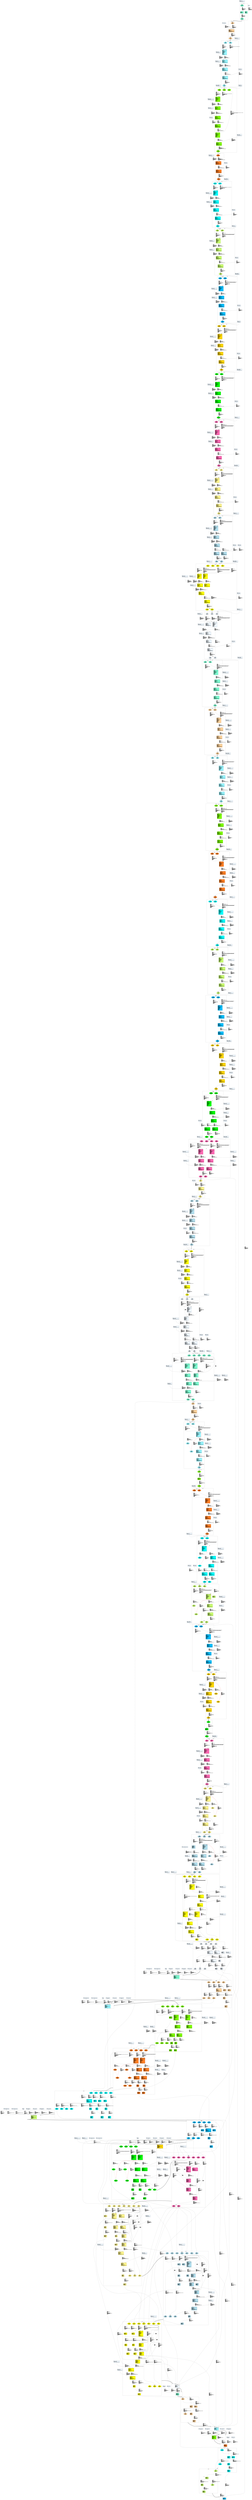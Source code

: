 digraph G {
graph [ fontsize=11 ];
node [ fontsize=11 ];
edge [ fontsize=10 ];
rankdir=BU
ranksep=1.5
nodesep=1
splines=spline
compound=true
Graphinfo [ label="" shape=plaintext, style=rounded, color=black, fontname="Arial-Bold" ];
subgraph cluster_1 { label="epoch 1"; fontsize=14; 
subgraph cluster_1_nodes { label="nodes "; peripheries=0;
Identity_1 ; Transpose_3 ;  }

subgraph cluster_dma_1_in { label="dma inputs "; peripheries=0;
dma_6i1 ;  };

subgraph cluster_dma_1_out { label="dma outputs "; peripheries=0;
dma_4i1 ;  }
 }
subgraph cluster_2 { label="epoch 2"; fontsize=14; 
subgraph cluster_2_nodes { label="nodes "; peripheries=0;
Quantize_7 ;  }

subgraph cluster_dma_2_in { label="dma inputs "; peripheries=0;
dma_3i2 ;  };

subgraph cluster_dma_2_out { label="dma outputs "; peripheries=0;
dma_8i2 ;  }
 }
dma_4i1:s -> dma_3i2:n [ltail="cluster_1" lhead=cluster_2 strength=1000 penwidth=5];
subgraph cluster_3 { label="epoch 3"; fontsize=14; 
subgraph cluster_3_nodes { label="nodes "; peripheries=0;
Conv2D_9 ; Conv2D_9_mul_scale_3 ; Conv2D_9_off_bias_6 ; Conv2D_14_suboff_9 ;  }

subgraph cluster_dma_3_in { label="dma inputs "; peripheries=0;
dma_3i3 ; dma_5i3 ;  };

subgraph cluster_dma_3_out { label="dma outputs "; peripheries=0;
dma_2i3 ;  }
 }
dma_8i2:s -> dma_3i3:n [ltail="cluster_2" lhead=cluster_3 strength=1000 penwidth=5];
subgraph cluster_4 { label="epoch 4"; fontsize=14; 
subgraph cluster_4_nodes { label="nodes "; peripheries=0;
Conv2D_14 ; Conv2D_14_mul_scale_12 ; Conv2D_14_off_bias_15 ; Conv2D_18_suboff_18 ; Conv2D_18 ; Conv2D_18_mul_scale_21 ;  }

subgraph cluster_dma_4_in { label="dma inputs "; peripheries=0;
dma_9i4 ; dma_8i4 ; dma_0i4 ;  };

subgraph cluster_dma_4_out { label="dma outputs "; peripheries=0;
dma_1i4 ;  }
 }
dma_2i3:s -> dma_9i4:n [ltail="cluster_3" lhead=cluster_4 strength=1000 penwidth=5];
subgraph cluster_5 { label="epoch 5"; fontsize=14; 
subgraph cluster_5_nodes { label="nodes "; peripheries=0;
Conv2D_18_off_bias_24 ; Conv2D_23_suboff_27 ;  }

subgraph cluster_dma_5_in { label="dma inputs "; peripheries=0;
dma_2i5 ;  };

subgraph cluster_dma_5_out { label="dma outputs "; peripheries=0;
dma_9i5 ;  }
 }
dma_1i4:s -> dma_2i5:n [ltail="cluster_4" lhead=cluster_5 strength=1000 penwidth=5];
subgraph cluster_6 { label="epoch 6"; fontsize=14; 
subgraph cluster_6_nodes { label="nodes "; peripheries=0;
Conv2D_23 ; Conv2D_23_mul_scale_30 ; Conv2D_23_off_bias_33 ; Conv2D_27_suboff_36 ;  }

subgraph cluster_dma_6_in { label="dma inputs "; peripheries=0;
dma_0i6 ; dma_8i6 ;  };

subgraph cluster_dma_6_out { label="dma outputs "; peripheries=0;
dma_2i6 ;  }
 }
dma_9i5:s -> dma_0i6:n [ltail="cluster_5" lhead=cluster_6 strength=1000 penwidth=5];
subgraph cluster_7 { label="epoch 7"; fontsize=14; 
subgraph cluster_7_nodes { label="nodes "; peripheries=0;
Conv2D_27 ; Conv2D_27_mul_scale_39 ; Conv2D_27_off_bias_42 ; Conv2D_32_suboff_45 ;  }

subgraph cluster_dma_7_in { label="dma inputs "; peripheries=0;
dma_7i7 ; dma_2i7 ;  };

subgraph cluster_dma_7_out { label="dma outputs "; peripheries=0;
dma_8i7 ;  }
 }
dma_2i6:s -> dma_7i7:n [ltail="cluster_6" lhead=cluster_7 strength=1000 penwidth=5];
subgraph cluster_8 { label="epoch 8"; fontsize=14; 
subgraph cluster_8_nodes { label="nodes "; peripheries=0;
Conv2D_32 ; Conv2D_32_mul_scale_48 ; Conv2D_32_off_bias_51 ; Conv2D_36_suboff_54 ;  }

subgraph cluster_dma_8_in { label="dma inputs "; peripheries=0;
dma_0i8 ; dma_8i8 ;  };

subgraph cluster_dma_8_out { label="dma outputs "; peripheries=0;
dma_3i8 ;  }
 }
dma_8i7:s -> dma_0i8:n [ltail="cluster_7" lhead=cluster_8 strength=1000 penwidth=5];
subgraph cluster_9 { label="epoch 9"; fontsize=14; 
subgraph cluster_9_nodes { label="nodes "; peripheries=0;
Conv2D_36 ; Conv2D_36_mul_scale_57 ; Conv2D_36_off_bias_60 ; Conv2D_41_suboff_63 ;  }

subgraph cluster_dma_9_in { label="dma inputs "; peripheries=0;
dma_0i9 ; dma_5i9 ;  };

subgraph cluster_dma_9_out { label="dma outputs "; peripheries=0;
dma_2i9 ;  }
 }
dma_3i8:s -> dma_0i9:n [ltail="cluster_8" lhead=cluster_9 strength=1000 penwidth=5];
subgraph cluster_10 { label="epoch 10"; fontsize=14; 
subgraph cluster_10_nodes { label="nodes "; peripheries=0;
Conv2D_41 ; Conv2D_41_mul_scale_66 ; Conv2D_41_off_bias_69 ; Conv2D_45_suboff_72 ;  }

subgraph cluster_dma_10_in { label="dma inputs "; peripheries=0;
dma_6i10 ; dma_4i10 ;  };

subgraph cluster_dma_10_out { label="dma outputs "; peripheries=0;
dma_8i10 ;  }
 }
dma_2i9:s -> dma_6i10:n [ltail="cluster_9" lhead=cluster_10 strength=1000 penwidth=5];
subgraph cluster_11 { label="epoch 11"; fontsize=14; 
subgraph cluster_11_nodes { label="nodes "; peripheries=0;
Conv2D_45 ; Conv2D_45_mul_scale_75 ; Conv2D_45_off_bias_78 ; Conv2D_50_suboff_81 ;  }

subgraph cluster_dma_11_in { label="dma inputs "; peripheries=0;
dma_5i11 ; dma_0i11 ;  };

subgraph cluster_dma_11_out { label="dma outputs "; peripheries=0;
dma_9i11 ;  }
 }
dma_8i10:s -> dma_5i11:n [ltail="cluster_10" lhead=cluster_11 strength=1000 penwidth=5];
subgraph cluster_12 { label="epoch 12"; fontsize=14; 
subgraph cluster_12_nodes { label="nodes "; peripheries=0;
Conv2D_50 ; Conv2D_50_mul_scale_84 ; Conv2D_50_off_bias_87 ; Conv2D_54_suboff_90 ;  }

subgraph cluster_dma_12_in { label="dma inputs "; peripheries=0;
dma_3i12 ; dma_8i12 ;  };

subgraph cluster_dma_12_out { label="dma outputs "; peripheries=0;
dma_1i12 ;  }
 }
dma_9i11:s -> dma_3i12:n [ltail="cluster_11" lhead=cluster_12 strength=1000 penwidth=5];
subgraph cluster_13 { label="epoch 13"; fontsize=14; 
subgraph cluster_13_nodes { label="nodes "; peripheries=0;
Conv2D_54 ; Conv2D_54_mul_scale_93 ; Conv2D_54_off_bias_96 ; Conv2D_59_suboff_99 ; Conv2D_268_suboff_444 ;  }

subgraph cluster_dma_13_in { label="dma inputs "; peripheries=0;
dma_8i13 ; dma_2i13 ;  };

subgraph cluster_dma_13_out { label="dma outputs "; peripheries=0;
dma_6i13 ; dma_9i13 ;  }
 }
dma_1i12:s -> dma_8i13:n [ltail="cluster_12" lhead=cluster_13 strength=1000 penwidth=5];
subgraph cluster_14 { label="epoch 14"; fontsize=14; 
subgraph cluster_14_nodes { label="nodes "; peripheries=0;
Conv2D_59 ; Conv2D_59_mul_scale_102 ; Conv2D_59_off_bias_105 ; Conv2D_63_suboff_108 ; Conv2D_268 ; Conv2D_268_mul_scale_447 ;  }

subgraph cluster_dma_14_in { label="dma inputs "; peripheries=0;
dma_9i14 ; dma_2i14 ; dma_8i14 ; dma_5i14 ;  };

subgraph cluster_dma_14_out { label="dma outputs "; peripheries=0;
dma_1i14 ; dma_4i14 ;  }
 }
dma_9i13:s -> dma_9i14:n [ltail="cluster_13" lhead=cluster_14 strength=1000 penwidth=5];
subgraph cluster_15 { label="epoch 15"; fontsize=14; 
subgraph cluster_15_nodes { label="nodes "; peripheries=0;
Conv2D_268_off_bias_450 ; Conv2D_63 ; Conv2D_63_mul_scale_111 ; Conv2D_63_off_bias_114 ; Conv2D_68_suboff_117 ;  }

subgraph cluster_dma_15_in { label="dma inputs "; peripheries=0;
dma_0i15 ; dma_3i15 ; dma_7i15 ;  };

subgraph cluster_dma_15_out { label="dma outputs "; peripheries=0;
dma_1i15 ; dma_2i15 ;  }
 }
dma_4i14:s -> dma_0i15:n [ltail="cluster_14" lhead=cluster_15 strength=1000 penwidth=5];
subgraph cluster_16 { label="epoch 16"; fontsize=14; 
subgraph cluster_16_nodes { label="nodes "; peripheries=0;
Conv2D_68 ; Conv2D_68_mul_scale_120 ; Conv2D_68_off_bias_123 ; Conv2D_72_suboff_126 ;  }

subgraph cluster_dma_16_in { label="dma inputs "; peripheries=0;
dma_8i16 ; dma_9i16 ;  };

subgraph cluster_dma_16_out { label="dma outputs "; peripheries=0;
dma_0i16 ;  }
 }
dma_2i15:s -> dma_8i16:n [ltail="cluster_15" lhead=cluster_16 strength=1000 penwidth=5];
subgraph cluster_17 { label="epoch 17"; fontsize=14; 
subgraph cluster_17_nodes { label="nodes "; peripheries=0;
Conv2D_72 ; Conv2D_72_mul_scale_129 ; Conv2D_72_off_bias_132 ; Conv2D_77_suboff_135 ;  }

subgraph cluster_dma_17_in { label="dma inputs "; peripheries=0;
dma_5i17 ; dma_1i17 ;  };

subgraph cluster_dma_17_out { label="dma outputs "; peripheries=0;
dma_6i17 ;  }
 }
dma_0i16:s -> dma_5i17:n [ltail="cluster_16" lhead=cluster_17 strength=1000 penwidth=5];
subgraph cluster_18 { label="epoch 18"; fontsize=14; 
subgraph cluster_18_nodes { label="nodes "; peripheries=0;
Conv2D_77 ; Conv2D_77_mul_scale_138 ; Conv2D_77_off_bias_141 ; Conv2D_81_suboff_144 ;  }

subgraph cluster_dma_18_in { label="dma inputs "; peripheries=0;
dma_0i18 ; dma_8i18 ;  };

subgraph cluster_dma_18_out { label="dma outputs "; peripheries=0;
dma_3i18 ;  }
 }
dma_6i17:s -> dma_0i18:n [ltail="cluster_17" lhead=cluster_18 strength=1000 penwidth=5];
subgraph cluster_19 { label="epoch 19"; fontsize=14; 
subgraph cluster_19_nodes { label="nodes "; peripheries=0;
Conv2D_81 ; Conv2D_81_mul_scale_147 ; Conv2D_81_off_bias_150 ; Conv2D_86_suboff_153 ;  }

subgraph cluster_dma_19_in { label="dma inputs "; peripheries=0;
dma_6i19 ; dma_3i19 ;  };

subgraph cluster_dma_19_out { label="dma outputs "; peripheries=0;
dma_5i19 ;  }
 }
dma_3i18:s -> dma_6i19:n [ltail="cluster_18" lhead=cluster_19 strength=1000 penwidth=5];
subgraph cluster_20 { label="epoch 20"; fontsize=14; 
subgraph cluster_20_nodes { label="nodes "; peripheries=0;
Conv2D_86 ; Conv2D_86_mul_scale_156 ; Conv2D_86_off_bias_159 ; Conv2D_90_suboff_162 ;  }

subgraph cluster_dma_20_in { label="dma inputs "; peripheries=0;
dma_0i20 ; dma_6i20 ;  };

subgraph cluster_dma_20_out { label="dma outputs "; peripheries=0;
dma_3i20 ;  }
 }
dma_5i19:s -> dma_0i20:n [ltail="cluster_19" lhead=cluster_20 strength=1000 penwidth=5];
subgraph cluster_21 { label="epoch 21"; fontsize=14; 
subgraph cluster_21_nodes { label="nodes "; peripheries=0;
Conv2D_90 ; Conv2D_90_mul_scale_165 ; Conv2D_90_off_bias_168 ; Conv2D_95_suboff_171 ;  }

subgraph cluster_dma_21_in { label="dma inputs "; peripheries=0;
dma_8i21 ; dma_0i21 ;  };

subgraph cluster_dma_21_out { label="dma outputs "; peripheries=0;
dma_9i21 ;  }
 }
dma_3i20:s -> dma_8i21:n [ltail="cluster_20" lhead=cluster_21 strength=1000 penwidth=5];
subgraph cluster_22 { label="epoch 22"; fontsize=14; 
subgraph cluster_22_nodes { label="nodes "; peripheries=0;
Conv2D_95 ; Conv2D_95_mul_scale_174 ; Conv2D_95_off_bias_177 ; Conv2D_99_suboff_180 ;  }

subgraph cluster_dma_22_in { label="dma inputs "; peripheries=0;
dma_8i22 ; dma_4i22 ;  };

subgraph cluster_dma_22_out { label="dma outputs "; peripheries=0;
dma_7i22 ;  }
 }
dma_9i21:s -> dma_8i22:n [ltail="cluster_21" lhead=cluster_22 strength=1000 penwidth=5];
subgraph cluster_23 { label="epoch 23"; fontsize=14; 
subgraph cluster_23_nodes { label="nodes "; peripheries=0;
Conv2D_99 ; Conv2D_99_mul_scale_183 ; Conv2D_99_off_bias_186 ; Conv2D_104_suboff_189 ;  }

subgraph cluster_dma_23_in { label="dma inputs "; peripheries=0;
dma_4i23 ; dma_7i23 ;  };

subgraph cluster_dma_23_out { label="dma outputs "; peripheries=0;
dma_1i23 ;  }
 }
dma_7i22:s -> dma_4i23:n [ltail="cluster_22" lhead=cluster_23 strength=1000 penwidth=5];
subgraph cluster_24 { label="epoch 24"; fontsize=14; 
subgraph cluster_24_nodes { label="nodes "; peripheries=0;
Conv2D_104 ; Conv2D_104_mul_scale_192 ; Conv2D_104_off_bias_195 ; Conv2D_108_suboff_198 ;  }

subgraph cluster_dma_24_in { label="dma inputs "; peripheries=0;
dma_4i24 ; dma_9i24 ;  };

subgraph cluster_dma_24_out { label="dma outputs "; peripheries=0;
dma_3i24 ;  }
 }
dma_1i23:s -> dma_4i24:n [ltail="cluster_23" lhead=cluster_24 strength=1000 penwidth=5];
subgraph cluster_25 { label="epoch 25"; fontsize=14; 
subgraph cluster_25_nodes { label="nodes "; peripheries=0;
Conv2D_108 ; Conv2D_108_mul_scale_201 ; Conv2D_108_off_bias_204 ; Conv2D_247_suboff_417 ; Conv2D_113_suboff_207 ;  }

subgraph cluster_dma_25_in { label="dma inputs "; peripheries=0;
dma_8i25 ; dma_2i25 ;  };

subgraph cluster_dma_25_out { label="dma outputs "; peripheries=0;
dma_9i25 ; dma_7i25 ;  }
 }
dma_3i24:s -> dma_8i25:n [ltail="cluster_24" lhead=cluster_25 strength=1000 penwidth=5];
subgraph cluster_26 { label="epoch 26"; fontsize=14; 
subgraph cluster_26_nodes { label="nodes "; peripheries=0;
Conv2D_247 ; Conv2D_247_mul_scale_420 ; Conv2D_247_off_bias_423 ; Conv2D_113 ; Conv2D_113_mul_scale_210 ; Conv2D_113_off_bias_213 ;  }

subgraph cluster_dma_26_in { label="dma inputs "; peripheries=0;
dma_4i26 ; dma_5i26 ; dma_2i26 ; dma_0i26 ;  };

subgraph cluster_dma_26_out { label="dma outputs "; peripheries=0;
dma_1i26 ; dma_3i26 ;  }
 }
dma_7i25:s -> dma_4i26:n [ltail="cluster_25" lhead=cluster_26 strength=1000 penwidth=5];
subgraph cluster_27 { label="epoch 27"; fontsize=14; 
subgraph cluster_27_nodes { label="nodes "; peripheries=0;
Conv2D_117_suboff_216 ;  }

subgraph cluster_dma_27_in { label="dma inputs "; peripheries=0;
dma_2i27 ;  };

subgraph cluster_dma_27_out { label="dma outputs "; peripheries=0;
dma_9i27 ;  }
 }
dma_3i26:s -> dma_2i27:n [ltail="cluster_26" lhead=cluster_27 strength=1000 penwidth=5];
subgraph cluster_28 { label="epoch 28"; fontsize=14; 
subgraph cluster_28_nodes { label="nodes "; peripheries=0;
Conv2D_117 ; Conv2D_117_mul_scale_219 ; Conv2D_117_off_bias_222 ; Conv2D_122_suboff_225 ;  }

subgraph cluster_dma_28_in { label="dma inputs "; peripheries=0;
dma_7i28 ; dma_0i28 ;  };

subgraph cluster_dma_28_out { label="dma outputs "; peripheries=0;
dma_5i28 ;  }
 }
dma_9i27:s -> dma_7i28:n [ltail="cluster_27" lhead=cluster_28 strength=1000 penwidth=5];
subgraph cluster_29 { label="epoch 29"; fontsize=14; 
subgraph cluster_29_nodes { label="nodes "; peripheries=0;
Conv2D_122 ; Conv2D_122_mul_scale_228 ; Conv2D_122_off_bias_231 ; Conv2D_126_suboff_234 ;  }

subgraph cluster_dma_29_in { label="dma inputs "; peripheries=0;
dma_2i29 ; dma_3i29 ;  };

subgraph cluster_dma_29_out { label="dma outputs "; peripheries=0;
dma_9i29 ; dma_9i29 ;  }
 }
dma_5i28:s -> dma_2i29:n [ltail="cluster_28" lhead=cluster_29 strength=1000 penwidth=5];
subgraph cluster_30 { label="epoch 30"; fontsize=14; 
subgraph cluster_30_nodes { label="nodes "; peripheries=0;
Conv2D_126 ; Conv2D_126_ca_pipe_1 ; Conv2D_126_mul_scale_237 ; Conv2D_126_off_bias_240 ; Conv2D_131_suboff_243 ; Conv2D_226_suboff_396 ;  }

subgraph cluster_dma_30_in { label="dma inputs "; peripheries=0;
dma_4i30 ; dma_9i30 ; dma_1i30 ;  };

subgraph cluster_dma_30_out { label="dma outputs "; peripheries=0;
dma_5i30 ; dma_8i30 ; dma_8i30 ;  }
 }
dma_9i29:s -> dma_4i30:n [ltail="cluster_29" lhead=cluster_30 strength=1000 penwidth=5];
subgraph cluster_31 { label="epoch 31"; fontsize=14; 
subgraph cluster_31_nodes { label="nodes "; peripheries=0;
Conv2D_131 ; Conv2D_226 ; Conv2D_226_ca_pipe_1 ; Conv2D_226_mul_scale_399 ; Conv2D_226_off_bias_402 ; Conv2D_131_mul_scale_246 ; Conv2D_131_off_bias_249 ;  }

subgraph cluster_dma_31_in { label="dma inputs "; peripheries=0;
dma_8i31 ; dma_1i31 ; dma_6i31 ; dma_4i31 ; dma_9i31 ;  };

subgraph cluster_dma_31_out { label="dma outputs "; peripheries=0;
dma_3i31 ; dma_7i31 ;  }
 }
dma_8i30:s -> dma_8i31:n [ltail="cluster_30" lhead=cluster_31 strength=1000 penwidth=5];
subgraph cluster_32 { label="epoch 32"; fontsize=14; 
subgraph cluster_32_nodes { label="nodes "; peripheries=0;
Conv2D_135_suboff_252 ;  }

subgraph cluster_dma_32_in { label="dma inputs "; peripheries=0;
dma_2i32 ;  };

subgraph cluster_dma_32_out { label="dma outputs "; peripheries=0;
dma_7i32 ;  }
 }
dma_7i31:s -> dma_2i32:n [ltail="cluster_31" lhead=cluster_32 strength=1000 penwidth=5];
subgraph cluster_33 { label="epoch 33"; fontsize=14; 
subgraph cluster_33_nodes { label="nodes "; peripheries=0;
Conv2D_135 ; Conv2D_135_mul_scale_255 ; Conv2D_135_off_bias_258 ; Conv2D_140_suboff_261 ;  }

subgraph cluster_dma_33_in { label="dma inputs "; peripheries=0;
dma_7i33 ; dma_2i33 ;  };

subgraph cluster_dma_33_out { label="dma outputs "; peripheries=0;
dma_6i33 ;  }
dma_8i33 ; dma_9i33 ;  }
dma_7i32:s -> dma_7i33:n [ltail="cluster_32" lhead=cluster_33 strength=1000 penwidth=5];
subgraph cluster_34 { label="epoch 34"; fontsize=14; 
subgraph cluster_34_nodes { label="nodes "; peripheries=0;
Conv2D_140_conv_identity ;  }

subgraph cluster_dma_34_in { label="dma inputs "; peripheries=0;
dma_3i34 ;  };

subgraph cluster_dma_34_out { label="dma outputs "; peripheries=0;
dma_8i34 ;  }
 }
dma_6i33:s -> dma_3i34:n [ltail="cluster_33" lhead=cluster_34 strength=1000 penwidth=5];
subgraph cluster_35 { label="epoch 35"; fontsize=14; 
subgraph cluster_35_nodes { label="nodes "; peripheries=0;
Conv2D_140 ; Conv2D_140_mul_scale_264 ; Conv2D_140_off_bias_267 ; Conv2D_144_suboff_270 ;  }

subgraph cluster_dma_35_in { label="dma inputs "; peripheries=0;
dma_7i35 ; dma_3i35 ;  };

subgraph cluster_dma_35_out { label="dma outputs "; peripheries=0;
dma_2i35 ;  }
 }
dma_8i34:s -> dma_7i35:n [ltail="cluster_34" lhead=cluster_35 strength=1000 penwidth=5];
subgraph cluster_36 { label="epoch 36"; fontsize=14; 
subgraph cluster_36_nodes { label="nodes "; peripheries=0;
Conv2D_144 ; Conv2D_144_mul_scale_273 ; Conv2D_144_off_bias_276 ; Conv2D_149_suboff_279 ; Conv2D_205_suboff_369 ;  }

subgraph cluster_dma_36_in { label="dma inputs "; peripheries=0;
dma_8i36 ; dma_2i36 ;  };

subgraph cluster_dma_36_out { label="dma outputs "; peripheries=0;
dma_9i36 ; dma_5i36 ;  }
dma_6i36 ; dma_7i36 ;  }
dma_2i35:s -> dma_8i36:n [ltail="cluster_35" lhead=cluster_36 strength=1000 penwidth=5];
subgraph cluster_37 { label="epoch 37"; fontsize=14; 
subgraph cluster_37_nodes { label="nodes "; peripheries=0;
Conv2D_149_conv_identity ; Conv2D_205 ; Conv2D_205_mul_scale_372 ; Conv2D_205_off_bias_375 ;  }

subgraph cluster_dma_37_in { label="dma inputs "; peripheries=0;
dma_6i37 ; dma_8i37 ; dma_2i37 ;  };

subgraph cluster_dma_37_out { label="dma outputs "; peripheries=0;
dma_5i37 ; dma_0i37 ;  }
dma_4i37 ; dma_3i37 ;  }
dma_5i36:s -> dma_6i37:n [ltail="cluster_36" lhead=cluster_37 strength=1000 penwidth=5];
subgraph cluster_38 { label="epoch 38"; fontsize=14; 
subgraph cluster_38_nodes { label="nodes "; peripheries=0;
Conv2D_149 ; Conv2D_149_mul_scale_282 ; Conv2D_149_off_bias_285 ; Conv2D_153_suboff_288 ;  }

subgraph cluster_dma_38_in { label="dma inputs "; peripheries=0;
dma_2i38 ; dma_8i38 ;  };

subgraph cluster_dma_38_out { label="dma outputs "; peripheries=0;
dma_7i38 ;  }
 }
dma_0i37:s -> dma_2i38:n [ltail="cluster_37" lhead=cluster_38 strength=1000 penwidth=5];
subgraph cluster_39 { label="epoch 39"; fontsize=14; 
subgraph cluster_39_nodes { label="nodes "; peripheries=0;
Conv2D_153 ; Conv2D_153_mul_scale_291 ; Conv2D_153_off_bias_294 ; Conv2D_158_suboff_297 ;  }

subgraph cluster_dma_39_in { label="dma inputs "; peripheries=0;
dma_6i39 ; dma_2i39 ;  };

subgraph cluster_dma_39_out { label="dma outputs "; peripheries=0;
dma_3i39 ;  }
dma_4i39 ; dma_0i39 ;  }
dma_7i38:s -> dma_6i39:n [ltail="cluster_38" lhead=cluster_39 strength=1000 penwidth=5];
subgraph cluster_40 { label="epoch 40"; fontsize=14; 
subgraph cluster_40_nodes { label="nodes "; peripheries=0;
Conv2D_158_conv_identity ;  }

subgraph cluster_dma_40_in { label="dma inputs "; peripheries=0;
dma_7i40 ;  };

subgraph cluster_dma_40_out { label="dma outputs "; peripheries=0;
dma_4i40 ;  }
 }
dma_3i39:s -> dma_7i40:n [ltail="cluster_39" lhead=cluster_40 strength=1000 penwidth=5];
subgraph cluster_41 { label="epoch 41"; fontsize=14; 
subgraph cluster_41_nodes { label="nodes "; peripheries=0;
Conv2D_158 ; Conv2D_158_mul_scale_300 ; Conv2D_158_off_bias_303 ; Conv2D_162_suboff_306 ;  }

subgraph cluster_dma_41_in { label="dma inputs "; peripheries=0;
dma_4i41 ; dma_6i41 ;  };

subgraph cluster_dma_41_out { label="dma outputs "; peripheries=0;
dma_5i41 ;  }
 }
dma_4i40:s -> dma_4i41:n [ltail="cluster_40" lhead=cluster_41 strength=1000 penwidth=5];
subgraph cluster_42 { label="epoch 42"; fontsize=14; 
subgraph cluster_42_nodes { label="nodes "; peripheries=0;
Conv2D_162 ; Conv2D_162_mul_scale_309 ; Conv2D_162_off_bias_312 ; Conv2D_184_suboff_342 ;  }

subgraph cluster_dma_42_in { label="dma inputs "; peripheries=0;
dma_9i42 ; dma_4i42 ;  };

subgraph cluster_dma_42_out { label="dma outputs "; peripheries=0;
dma_1i42 ; dma_3i42 ;  }
dma_2i42 ; dma_0i42 ;  }
dma_5i41:s -> dma_9i42:n [ltail="cluster_41" lhead=cluster_42 strength=1000 penwidth=5];
subgraph cluster_43 { label="epoch 43"; fontsize=14; 
subgraph cluster_43_nodes { label="nodes "; peripheries=0;
AveragePool_166 ; RequantizeLinear_inserted_id984 ; Conv2D_169_suboff_315 ; Conv2D_184 ; Conv2D_184_mul_scale_345 ; Conv2D_184_off_bias_348 ;  }

subgraph cluster_dma_43_in { label="dma inputs "; peripheries=0;
dma_2i43 ; dma_9i43 ; dma_3i43 ;  };

subgraph cluster_dma_43_out { label="dma outputs "; peripheries=0;
dma_0i43 ; dma_6i43 ;  }
dma_4i43 ; dma_1i43 ;  }
dma_3i42:s -> dma_2i43:n [ltail="cluster_42" lhead=cluster_43 strength=1000 penwidth=5];
subgraph cluster_44 { label="epoch 44"; fontsize=14; 
subgraph cluster_44_nodes { label="nodes "; peripheries=0;
Conv2D_169 ; Conv2D_169_mul_scale_318 ; Conv2D_169_off_bias_321 ; Conv2D_178 ; Conv2D_178_mul_scale_336 ; Conv2D_178_off_bias_339 ; Reshape_inserted_id986 ; Conv2D_172 ;  }

subgraph cluster_dma_44_in { label="dma inputs "; peripheries=0;
dma_2i44 ; dma_5i44 ; dma_9i44 ; dma_6i44 ;  };

subgraph cluster_dma_44_out { label="dma outputs "; peripheries=0;
dma_8i44 ; dma_3i44 ; dma_7i44 ;  }
 }
dma_6i43:s -> dma_2i44:n [ltail="cluster_43" lhead=cluster_44 strength=1000 penwidth=5];
subgraph cluster_45 { label="epoch 45"; fontsize=14; 
subgraph cluster_45_nodes { label="nodes "; peripheries=0;
Add_187 ; Conv2D_172_mul_scale_327 ; Conv2D_172_off_bias_330 ; Reshape_inserted_id989 ; Identity_inserted_id988 ; Transpose_183 ; Reshape_inserted_id987 ;  }

subgraph cluster_dma_45_in { label="dma inputs "; peripheries=0;
dma_7i45 ; dma_3i45 ; dma_2i45 ; dma_4i45 ;  };

subgraph cluster_dma_45_out { label="dma outputs "; peripheries=0;
dma_8i45 ; dma_8i45 ; dma_1i45 ; dma_0i45 ;  }
 }
dma_7i44:s -> dma_7i45:n [ltail="cluster_44" lhead=cluster_45 strength=1000 penwidth=5];
subgraph cluster_46 { label="epoch 46"; fontsize=14; 
subgraph cluster_46_nodes { label="nodes "; peripheries=0;
Resize_204 ;  }

subgraph cluster_dma_46_in { label=""; peripheries=0;
dummy_46[ style=invis ];  };
 }
dma_0i45:s -> dummy_46:n [ltail="cluster_45" lhead=cluster_46 strength=1000 penwidth=5];
subgraph cluster_47 { label="epoch 47"; fontsize=14; 
subgraph cluster_47_nodes { label="nodes "; peripheries=0;
Conv2D_198_conv_identity ; Add_208 ; Identity_inserted_id991 ; Transpose_177 ; Reshape_inserted_id990 ;  }

subgraph cluster_dma_47_in { label="dma inputs "; peripheries=0;
dma_9i47 ; dma_8i47 ; dma_3i47 ; dma_6i47 ;  };

subgraph cluster_dma_47_out { label="dma outputs "; peripheries=0;
dma_7i47 ; dma_7i47 ; dma_2i47 ; dma_2i47 ; dma_5i47 ;  }
 }
Resize_204:s -> dma_9i47:n [ltail="cluster_46" lhead=cluster_47 strength=1000 penwidth=5];
subgraph cluster_48 { label="epoch 48"; fontsize=14; 
subgraph cluster_48_nodes { label="nodes "; peripheries=0;
Resize_225 ;  }

subgraph cluster_dma_48_in { label=""; peripheries=0;
dummy_48[ style=invis ];  };
 }
dma_5i47:s -> dummy_48:n [ltail="cluster_47" lhead=cluster_48 strength=1000 penwidth=5];
subgraph cluster_49 { label="epoch 49"; fontsize=14; 
subgraph cluster_49_nodes { label="nodes "; peripheries=0;
Conv2D_198 ; Conv2D_198_mul_scale_363 ; Conv2D_198_off_bias_366 ; Transpose_201 ; Reshape_inserted_id992 ; Conv2D_191 ; Conv2D_191_mul_scale_354 ; Conv2D_191_off_bias_357 ; Transpose_194 ; Reshape_inserted_id995 ; Conv2D_219_conv_identity ;  }

subgraph cluster_dma_49_in { label="dma inputs "; peripheries=0;
dma_3i49 ; dma_4i49 ; dma_9i49 ; dma_1i49 ; dma_5i49 ;  };

subgraph cluster_dma_49_out { label="dma outputs "; peripheries=0;
dma_2i49 ; dma_6i49 ; dma_7i49 ; dma_7i49 ;  }
 }
Resize_225:s -> dma_3i49:n [ltail="cluster_48" lhead=cluster_49 strength=1000 penwidth=5];
subgraph cluster_50 { label="epoch 50"; fontsize=14; 
subgraph cluster_50_nodes { label="nodes "; peripheries=0;
Conv2D_219 ; Conv2D_219_mul_scale_390 ; Conv2D_219_off_bias_393 ; Transpose_222 ; Reshape_inserted_id1004 ; Conv2D_212 ; Conv2D_212_mul_scale_381 ; Conv2D_212_off_bias_384 ; Transpose_215 ; Reshape_inserted_id1007 ;  }

subgraph cluster_dma_50_in { label="dma inputs "; peripheries=0;
dma_9i50 ; dma_1i50 ; dma_0i50 ; dma_5i50 ;  };

subgraph cluster_dma_50_out { label="dma outputs "; peripheries=0;
dma_3i50 ; dma_8i50 ;  }
dma_2i50 ; dma_7i50 ; dma_4i50 ; dma_6i50 ;  }
dma_7i49:s -> dma_9i50:n [ltail="cluster_49" lhead=cluster_50 strength=1000 penwidth=5];
subgraph cluster_51 { label="epoch 51"; fontsize=14; 
subgraph cluster_51_nodes { label="nodes "; peripheries=0;
Add_229 ; Identity_inserted_id994 ; Transpose_203 ; Reshape_inserted_id993 ; Identity_inserted_id997 ; Transpose_196 ; Reshape_inserted_id996 ; Identity_inserted_id1006 ; Transpose_224 ; Reshape_inserted_id1005 ;  }

subgraph cluster_dma_51_in { label="dma inputs "; peripheries=0;
dma_4i51 ; dma_6i51 ; dma_2i51 ; dma_5i51 ; dma_1i51 ;  };

subgraph cluster_dma_51_out { label="dma outputs "; peripheries=0;
dma_7i51 ; dma_7i51 ; dma_0i51 ; dma_9i51 ; dma_3i51 ;  }
 }
dma_8i50:s -> dma_4i51:n [ltail="cluster_50" lhead=cluster_51 strength=1000 penwidth=5];
subgraph cluster_52 { label="epoch 52"; fontsize=14; 
subgraph cluster_52_nodes { label="nodes "; peripheries=0;
Resize_246 ;  }

subgraph cluster_dma_52_in { label=""; peripheries=0;
dummy_52[ style=invis ];  };
 }
dma_3i51:s -> dummy_52:n [ltail="cluster_51" lhead=cluster_52 strength=1000 penwidth=5];
subgraph cluster_53 { label="epoch 53"; fontsize=14; 
subgraph cluster_53_nodes { label="nodes "; peripheries=0;
Conv2D_240_conv_identity ; Add_250 ; Identity_inserted_id1009 ; Transpose_217 ; Reshape_inserted_id1008 ;  }

subgraph cluster_dma_53_in { label="dma inputs "; peripheries=0;
dma_6i53 ; dma_0i53 ; dma_9i53 ; dma_8i53 ;  };

subgraph cluster_dma_53_out { label="dma outputs "; peripheries=0;
dma_5i53 ; dma_5i53 ; dma_2i53 ; dma_2i53 ; dma_2i53 ; dma_2i53 ; dma_2i53 ; dma_2i53 ; dma_2i53 ; dma_2i53 ; dma_2i53 ; dma_7i53 ;  }
 }
Resize_246:s -> dma_6i53:n [ltail="cluster_52" lhead=cluster_53 strength=1000 penwidth=5];
subgraph cluster_54 { label="epoch 54"; fontsize=14; 
subgraph cluster_54_nodes { label="nodes "; peripheries=0;
Resize_267 ;  }

subgraph cluster_dma_54_in { label=""; peripheries=0;
dummy_54[ style=invis ];  };
 }
dma_7i53:s -> dummy_54:n [ltail="cluster_53" lhead=cluster_54 strength=1000 penwidth=5];
subgraph cluster_55 { label="epoch 55"; fontsize=14; 
subgraph cluster_55_nodes { label="nodes "; peripheries=0;
Conv2D_240 ; Conv2D_233 ; Conv2D_240_mul_scale_411 ; Conv2D_240_off_bias_414 ; Transpose_243 ; Reshape_inserted_id1016 ; Conv2D_233_mul_scale_405 ; Conv2D_233_off_bias_408 ; Transpose_236 ; Reshape_inserted_id1019 ;  }

subgraph cluster_dma_55_in { label="dma inputs "; peripheries=0;
dma_8i55 ; dma_4i55 ; dma_5i55 ; dma_3i55 ;  };

subgraph cluster_dma_55_out { label="dma outputs "; peripheries=0;
dma_6i55 ; dma_0i55 ;  }
dma_1i55 ; dma_7i55 ; dma_9i55 ; dma_2i55 ;  }
Resize_267:s -> dma_8i55:n [ltail="cluster_54" lhead=cluster_55 strength=1000 penwidth=5];
subgraph cluster_56 { label="epoch 56"; fontsize=14; 
subgraph cluster_56_nodes { label="nodes "; peripheries=0;
Conv2D_261 ; Conv2D_261_ca_pipe_1 ; Conv2D_261_ca_pipe_2 ; Conv2D_261_ca_pipe_3 ; Add_271 ;  }

subgraph cluster_dma_56_in { label="dma inputs "; peripheries=0;
dma_0i56 ; dma_4i56 ; dma_5i56 ; dma_3i56 ; dma_8i56 ; dma_7i56 ; dma_9i56 ;  };

subgraph cluster_dma_56_out { label="dma outputs "; peripheries=0;
dma_2i56 ; dma_1i56 ; dma_1i56 ; dma_1i56 ; dma_1i56 ; dma_1i56 ; dma_1i56 ; dma_1i56 ; dma_1i56 ;  }
 }
dma_0i55:s -> dma_8i56:n [ltail="cluster_55" lhead=cluster_56 strength=1000 penwidth=5];
subgraph cluster_57 { label="epoch 57"; fontsize=14; 
subgraph cluster_57_nodes { label="nodes "; peripheries=0;
Conv2D_254 ; Conv2D_254_ca_pipe_1 ; Conv2D_254_ca_pipe_2 ; Conv2D_254_ca_pipe_3 ; Identity_inserted_id1018 ; Transpose_245 ; Reshape_inserted_id1017 ; Conv2D_254_mul_scale_429 ; Conv2D_254_off_bias_432 ; Transpose_257 ; Reshape_inserted_id1025 ; Conv2D_261_mul_scale_438 ; Conv2D_261_off_bias_441 ; Transpose_264 ; Reshape_inserted_id1022 ;  }

subgraph cluster_dma_57_in { label="dma inputs "; peripheries=0;
dma_9i57 ; dma_2i57 ; dma_8i57 ; dma_0i57 ; dma_7i57 ; dma_4i57 ; dma_1i57 ;  };

subgraph cluster_dma_57_out { label="dma outputs "; peripheries=0;
dma_3i57 ; dma_6i57 ; dma_5i57 ;  }
 }
dma_1i56:s -> dma_9i57:n [ltail="cluster_56" lhead=cluster_57 strength=1000 penwidth=5];
subgraph cluster_58 { label="epoch 58"; fontsize=14; 
subgraph cluster_58_nodes { label="nodes "; peripheries=0;
Conv2D_287 ; Conv2D_287_ca_pipe_1 ; Conv2D_287_ca_pipe_2 ; Conv2D_287_ca_pipe_3 ; Identity_inserted_id1021 ; Transpose_238 ; Reshape_inserted_id1020 ; Conv2D_287_mul_scale_465 ; Conv2D_287_off_bias_468 ; Transpose_290 ; Reshape_inserted_id1028 ; Identity_inserted_id1024 ; Transpose_266 ; Reshape_inserted_id1023 ;  }

subgraph cluster_dma_58_in { label="dma inputs "; peripheries=0;
dma_6i58 ; dma_4i58 ; dma_1i58 ; dma_5i58 ; dma_9i58 ; dma_0i58 ; dma_8i58 ;  };

subgraph cluster_dma_58_out { label="dma outputs "; peripheries=0;
dma_3i58 ; dma_2i58 ; dma_7i58 ;  }
 }
dma_5i57:s -> dma_6i58:n [ltail="cluster_57" lhead=cluster_58 strength=1000 penwidth=5];
subgraph cluster_59 { label="epoch 59"; fontsize=14; 
subgraph cluster_59_nodes { label="nodes "; peripheries=0;
Conv2D_275 ; Conv2D_275_ca_pipe_1 ; Conv2D_275_ca_pipe_2 ; Conv2D_275_ca_pipe_3 ; Conv2D_275_mul_scale_456 ; Conv2D_275_off_bias_459 ; Transpose_278 ; Reshape_inserted_id1031 ; Identity_inserted_id1027 ; Transpose_259 ; Reshape_inserted_id1026 ; Identity_inserted_id1030 ; Transpose_292 ; Reshape_inserted_id1029 ;  }

subgraph cluster_dma_59_in { label="dma inputs "; peripheries=0;
dma_1i59 ; dma_2i59 ; dma_6i59 ; dma_0i59 ; dma_9i59 ; dma_8i59 ; dma_5i59 ;  };

subgraph cluster_dma_59_out { label="dma outputs "; peripheries=0;
dma_4i59 ; dma_7i59 ; dma_3i59 ;  }
 }
dma_7i58:s -> dma_1i59:n [ltail="cluster_58" lhead=cluster_59 strength=1000 penwidth=5];
subgraph cluster_60 { label="epoch 60"; fontsize=14; 
subgraph cluster_60_nodes { label="nodes "; peripheries=0;
Concat_293 ;  }

subgraph cluster_dma_60_in { label=""; peripheries=0;
dummy_60[ style=invis ];  };
 }
dma_3i59:s -> dummy_60:n [ltail="cluster_59" lhead=cluster_60 strength=1000 penwidth=5];
subgraph cluster_61 { label="epoch 61"; fontsize=14; 
subgraph cluster_61_nodes { label="nodes "; peripheries=0;
Dequantize_295 ;  }

subgraph cluster_dma_61_in { label=""; peripheries=0;
dummy_61[ style=invis ];  };
 }
Concat_293:s -> dummy_61:n [ltail="cluster_60" lhead=cluster_61 strength=1000 penwidth=5];
subgraph cluster_62 { label="epoch 62"; fontsize=14; 
subgraph cluster_62_nodes { label="nodes "; peripheries=0;
Identity_inserted_id1033 ; Transpose_280 ; Reshape_inserted_id1032 ; Reshape_inserted_id1034 ;  }

subgraph cluster_dma_62_in { label="dma inputs "; peripheries=0;
dma_0i62 ;  };

subgraph cluster_dma_62_out { label="dma outputs "; peripheries=0;
dma_8i62 ;  }
 }
Dequantize_295:s -> dma_0i62:n [ltail="cluster_61" lhead=cluster_62 strength=1000 penwidth=5];
subgraph cluster_63 { label="epoch 63"; fontsize=14; 
subgraph cluster_63_nodes { label="nodes "; peripheries=0;
Concat_281 ;  }

subgraph cluster_dma_63_in { label=""; peripheries=0;
dummy_63[ style=invis ];  };
 }
dma_8i62:s -> dummy_63:n [ltail="cluster_62" lhead=cluster_63 strength=1000 penwidth=5];
subgraph cluster_64 { label="epoch 64"; fontsize=14; 
subgraph cluster_64_nodes { label="nodes "; peripheries=0;
Softmax_282 ;  }

subgraph cluster_dma_64_in { label=""; peripheries=0;
dummy_64[ style=invis ];  };
 }
Concat_281:s -> dummy_64:n [ltail="cluster_63" lhead=cluster_64 strength=1000 penwidth=5];
subgraph cluster_65 { label="epoch 65"; fontsize=14; 
subgraph cluster_65_nodes { label="nodes "; peripheries=0;
Dequantize_284 ;  }

subgraph cluster_dma_65_in { label=""; peripheries=0;
dummy_65[ style=invis ];  };
 }
Softmax_282:s -> dummy_65:n [ltail="cluster_64" lhead=cluster_65 strength=1000 penwidth=5];
subgraph cluster_66 { label="epoch 66"; fontsize=14; 
subgraph cluster_66_nodes { label="nodes "; peripheries=0;
Identity_inserted_id1036 ; Transpose_296 ; Reshape_inserted_id1035 ; Reshape_inserted_id1037 ;  }

subgraph cluster_dma_66_in { label="dma inputs "; peripheries=0;
dma_1i66 ;  };

subgraph cluster_dma_66_out { label="dma outputs "; peripheries=0;
dma_7i66 ;  }
 }
Dequantize_284:s -> dma_1i66:n [ltail="cluster_65" lhead=cluster_66 strength=1000 penwidth=5];
subgraph cluster_67 { label="epoch 67"; fontsize=14; 
subgraph cluster_67_nodes { label="nodes "; peripheries=0;
Identity_inserted_id1039 ; Transpose_285 ; Reshape_inserted_id1038 ;  }

subgraph cluster_dma_67_in { label="dma inputs "; peripheries=0;
dma_7i67 ;  };

subgraph cluster_dma_67_out { label="dma outputs "; peripheries=0;
dma_3i67 ;  }
 }
dma_7i66:s -> dma_7i67:n [ltail="cluster_66" lhead=cluster_67 strength=1000 penwidth=5];
subgraph cluster_68 { label="epoch 68"; fontsize=14; 
subgraph cluster_68_nodes { label="nodes "; peripheries=0;
__NN__RETURN__ ;  }

subgraph cluster_dma_68_in { label=""; peripheries=0;
dummy_68[ style=invis ];  };
 }
dma_3i67:s -> dummy_68:n [ltail="cluster_67" lhead=cluster_68 strength=1000 penwidth=5];
Conv2D_149_weights_inflated_502 [ label="{ { <i0> 0} |  [548]\lConv2D_149_weights_inflated_502\l(bytes=18432 , 2.2% of total)\l\l -0.864956 -0.103419 -1.14701 1.19402 ... | { <o0> 0} }", shape=record, fillcolor="aliceblue", style="rounded,filled"  ] ;
Quantize_7_981_requantize_zero [ label="{ { <i0> 0} |  [981]\lQuantize_7_981_requantize_zero\l 0 | { <o0> 0} }", shape=record, fillcolor="aliceblue", style="rounded,filled"  ] ;
Conv2D_158_weights_inflated_504 [ label="{ { <i0> 0} |  [582]\lConv2D_158_weights_inflated_504\l(bytes=18432 , 2.2% of total)\l\l 0.851283 -0.458383 0.0163708 2.07909 ... | { <o0> 0} }", shape=record, fillcolor="aliceblue", style="rounded,filled"  ] ;
Conv2D_254_off_bias_434 [ label="{ { <i0> 0} |  [865]\lConv2D_254_off_bias_434\l(bytes=60 , 0.0072% of total)\l\l 87721281 -22623485 -22076498 88200073 ... | { <o0> 0} }", shape=record, fillcolor="aliceblue", style="rounded,filled"  ] ;
Conv2D_108_mul_scale_203 [ label="{ { <i0> 0} |  [397]\lConv2D_108_mul_scale_203\l(bytes=128 , 0.015% of total)\l\l 8.04494e-05 9.11852e-05 9.69603e-05 9.46057e-05 ... | { <o0> 0} }", shape=record, fillcolor="aliceblue", style="rounded,filled"  ] ;
Conv2D_162_mul_scale_311 [ label="{ { <i0> 0} |  [601]\lConv2D_162_mul_scale_311\l(bytes=256 , 0.031% of total)\l\l 2.86074e-05 2.48821e-05 3.60647e-05 4.27856e-05 ... | { <o0> 0} }", shape=record, fillcolor="aliceblue", style="rounded,filled"  ] ;
Conv2D_77_mul_scale_140 [ label="{ { <i0> 0} |  [278]\lConv2D_77_mul_scale_140\l(bytes=128 , 0.015% of total)\l\l 0.000179435 0.0002035 7.37378e-05 0.00017637 ... | { <o0> 0} }", shape=record, fillcolor="aliceblue", style="rounded,filled"  ] ;
Conv2D_113_mul_scale_212 [ label="{ { <i0> 0} |  [414]\lConv2D_113_mul_scale_212\l(bytes=128 , 0.015% of total)\l\l 9.44774e-05 3.1128e-05 4.43079e-05 0.000199911 ... | { <o0> 0} }", shape=record, fillcolor="aliceblue", style="rounded,filled"  ] ;
Conv2D_9_off_bias_8 [ label="{ { <i0> 0} |  [25]\lConv2D_9_off_bias_8\l(bytes=32 , 0.0038% of total)\l\l -44365686 -4741587 -130036776 -151557736 ... | { <o0> 0} }", shape=record, fillcolor="aliceblue", style="rounded,filled"  ] ;
Conv2D_23_mul_scale_32 [ label="{ { <i0> 0} |  [74]\lConv2D_23_mul_scale_32\l(bytes=16 , 0.0019% of total)\l\l 0.000380801 5.51035e-05 0.000144463 0.00905593 ... | { <o0> 0} }", shape=record, fillcolor="aliceblue", style="rounded,filled"  ] ;
Conv2D_41_mul_scale_68 [ label="{ { <i0> 0} |  [142]\lConv2D_41_mul_scale_68\l(bytes=32 , 0.0038% of total)\l\l 5.68727e-05 5.97019e-05 8.49028e-05 0.000216046 ... | { <o0> 0} }", shape=record, fillcolor="aliceblue", style="rounded,filled"  ] ;
Conv2D_275_off_bias_461 [ label="{ { <i0> 0} |  [924]\lConv2D_275_off_bias_461\l(bytes=60 , 0.0072% of total)\l\l 88328888 -22823523 -20772047 87527765 ... | { <o0> 0} }", shape=record, fillcolor="aliceblue", style="rounded,filled"  ] ;
Conv2D_27_mul_scale_41 [ label="{ { <i0> 0} |  [91]\lConv2D_27_mul_scale_41\l(bytes=32 , 0.0038% of total)\l\l 8.50146e-05 0 0.000121376 0.000134253 ... | { <o0> 0} }", shape=record, fillcolor="aliceblue", style="rounded,filled"  ] ;
Conv2D_18_zero_off_20 [ label="{ { <i0> 0} |  [53]\lConv2D_18_zero_off_20\l(bytes=1 , 0.00012% of total)\l\l 0 | { <o0> 0} }", shape=record, fillcolor="aliceblue", style="rounded,filled"  ] ;
Conv2D_18_off_bias_26 [ label="{ { <i0> 0} |  [59]\lConv2D_18_off_bias_26\l(bytes=64 , 0.0076% of total)\l\l 60750635 -621034309 -483569124 -242857087 ... | { <o0> 0} }", shape=record, fillcolor="aliceblue", style="rounded,filled"  ] ;
Resize_267_size [ label="{ { <i0> 0} |  [895]\lResize_267_size\l 1 32 32 32 | { <o0> 0} }", shape=record, fillcolor="aliceblue", style="rounded,filled"  ] ;
Resize_246_size [ label="{ { <i0> 0} |  [836]\lResize_246_size\l 1 32 16 16 | { <o0> 0} }", shape=record, fillcolor="aliceblue", style="rounded,filled"  ] ;
Resize_225_size [ label="{ { <i0> 0} |  [781]\lResize_225_size\l 1 32 8 8 | { <o0> 0} }", shape=record, fillcolor="aliceblue", style="rounded,filled"  ] ;
Resize_204_size [ label="{ { <i0> 0} |  [722]\lResize_204_size\l 1 32 4 4 | { <o0> 0} }", shape=record, fillcolor="aliceblue", style="rounded,filled"  ] ;
Conv2D_113_zero_off_209 [ label="{ { <i0> 0} |  [410]\lConv2D_113_zero_off_209\l(bytes=1 , 0.00012% of total)\l\l 0 | { <o0> 0} }", shape=record, fillcolor="aliceblue", style="rounded,filled"  ] ;
Conv2D_45_mul_scale_77 [ label="{ { <i0> 0} |  [159]\lConv2D_45_mul_scale_77\l(bytes=64 , 0.0076% of total)\l\l 5.76435e-05 0.000158288 8.46672e-05 5.28165e-05 ... | { <o0> 0} }", shape=record, fillcolor="aliceblue", style="rounded,filled"  ] ;
Conv2D_113_off_bias_215 [ label="{ { <i0> 0} |  [416]\lConv2D_113_off_bias_215\l(bytes=512 , 0.061% of total)\l\l 11839145 -1947085 -65803682 -64587638 ... | { <o0> 0} }", shape=record, fillcolor="aliceblue", style="rounded,filled"  ] ;
Conv2D_63_zero_off_110 [ label="{ { <i0> 0} |  [223]\lConv2D_63_zero_off_110\l(bytes=1 , 0.00012% of total)\l\l 0 | { <o0> 0} }", shape=record, fillcolor="aliceblue", style="rounded,filled"  ] ;
Conv2D_131_zero_off_245 [ label="{ { <i0> 0} |  [478]\lConv2D_131_zero_off_245\l(bytes=1 , 0.00012% of total)\l\l 0 | { <o0> 0} }", shape=record, fillcolor="aliceblue", style="rounded,filled"  ] ;
Conv2D_63_mul_scale_113 [ label="{ { <i0> 0} |  [227]\lConv2D_63_mul_scale_113\l(bytes=128 , 0.015% of total)\l\l 4.66146e-05 0.000168301 0.000134676 0.000116899 ... | { <o0> 0} }", shape=record, fillcolor="aliceblue", style="rounded,filled"  ] ;
Conv2D_117_mul_scale_221 [ label="{ { <i0> 0} |  [431]\lConv2D_117_mul_scale_221\l(bytes=256 , 0.031% of total)\l\l 7.38688e-05 4.76626e-05 6.55471e-05 7.26214e-05 ... | { <o0> 0} }", shape=record, fillcolor="aliceblue", style="rounded,filled"  ] ;
Conv2D_63_off_bias_116 [ label="{ { <i0> 0} |  [229]\lConv2D_63_off_bias_116\l(bytes=512 , 0.061% of total)\l\l -32645440 216527 -273056375 -50093873 ... | { <o0> 0} }", shape=record, fillcolor="aliceblue", style="rounded,filled"  ] ;
Conv2D_117_zero_off_218 [ label="{ { <i0> 0} |  [427]\lConv2D_117_zero_off_218\l(bytes=1 , 0.00012% of total)\l\l 0 | { <o0> 0} }", shape=record, fillcolor="aliceblue", style="rounded,filled"  ] ;
Conv2D_86_mul_scale_158 [ label="{ { <i0> 0} |  [312]\lConv2D_86_mul_scale_158\l(bytes=128 , 0.015% of total)\l\l 0.000127656 0.000170463 6.41017e-05 0.000351431 ... | { <o0> 0} }", shape=record, fillcolor="aliceblue", style="rounded,filled"  ] ;
Conv2D_131_off_bias_251 [ label="{ { <i0> 0} |  [484]\lConv2D_131_off_bias_251\l(bytes=1024 , 0.12% of total)\l\l -153019868 -110715521 -129589905 -146153329 ... | { <o0> 0} }", shape=record, fillcolor="aliceblue", style="rounded,filled"  ] ;
Conv2D_81_zero_off_146 [ label="{ { <i0> 0} |  [291]\lConv2D_81_zero_off_146\l(bytes=1 , 0.00012% of total)\l\l 0 | { <o0> 0} }", shape=record, fillcolor="aliceblue", style="rounded,filled"  ] ;
Conv2D_122_mul_scale_230 [ label="{ { <i0> 0} |  [448]\lConv2D_122_mul_scale_230\l(bytes=256 , 0.031% of total)\l\l 5.37625e-05 0.000113584 8.30995e-05 0.000103047 ... | { <o0> 0} }", shape=record, fillcolor="aliceblue", style="rounded,filled"  ] ;
Conv2D_117_off_bias_224 [ label="{ { <i0> 0} |  [433]\lConv2D_117_off_bias_224\l(bytes=1024 , 0.12% of total)\l\l -245050225 -157941324 -247271944 -319362090 ... | { <o0> 0} }", shape=record, fillcolor="aliceblue", style="rounded,filled"  ] ;
Conv2D_27_zero_off_38 [ label="{ { <i0> 0} |  [87]\lConv2D_27_zero_off_38\l(bytes=1 , 0.00012% of total)\l\l 0 | { <o0> 0} }", shape=record, fillcolor="aliceblue", style="rounded,filled"  ] ;
Conv2D_27_off_bias_44 [ label="{ { <i0> 0} |  [93]\lConv2D_27_off_bias_44\l(bytes=128 , 0.015% of total)\l\l -4756085 -49806910 -27052754 1394637 ... | { <o0> 0} }", shape=record, fillcolor="aliceblue", style="rounded,filled"  ] ;
Conv2D_59_weights_inflated_482 [ label="{ { <i0> 0} |  [208]\lConv2D_59_weights_inflated_482\l(bytes=4608 , 0.55% of total)\l\l -0.138819 -0.168896 -0.0925459 -0.212856 ... | { <o0> 0} }", shape=record, fillcolor="aliceblue", style="rounded,filled"  ] ;
Conv2D_81_off_bias_152 [ label="{ { <i0> 0} |  [297]\lConv2D_81_off_bias_152\l(bytes=512 , 0.061% of total)\l\l -64389789 -28729341 -58618719 -110628547 ... | { <o0> 0} }", shape=record, fillcolor="aliceblue", style="rounded,filled"  ] ;
Conv2D_135_zero_off_254 [ label="{ { <i0> 0} |  [495]\lConv2D_135_zero_off_254\l(bytes=1 , 0.00012% of total)\l\l 0 | { <o0> 0} }", shape=record, fillcolor="aliceblue", style="rounded,filled"  ] ;
Conv2D_9_mul_scale_5 [ label="{ { <i0> 0} |  [23]\lConv2D_9_mul_scale_5\l(bytes=8 , 0.00096% of total)\l\l 1.04314e-05 3.78268e-05 5.08582e-06 0 ... | { <o0> 0} }", shape=record, fillcolor="aliceblue", style="rounded,filled"  ] ;
Conv2D_68_zero_off_119 [ label="{ { <i0> 0} |  [240]\lConv2D_68_zero_off_119\l(bytes=1 , 0.00012% of total)\l\l 0 | { <o0> 0} }", shape=record, fillcolor="aliceblue", style="rounded,filled"  ] ;
Conv2D_68_weights_inflated_484 [ label="{ { <i0> 0} |  [242]\lConv2D_68_weights_inflated_484\l(bytes=9216 , 1.1% of total)\l\l -0.161209 -0.403023 0.338539 -0.370781 ... | { <o0> 0} }", shape=record, fillcolor="aliceblue", style="rounded,filled"  ] ;
Conv2D_77_weights_inflated_486 [ label="{ { <i0> 0} |  [276]\lConv2D_77_weights_inflated_486\l(bytes=9216 , 1.1% of total)\l\l 0.282161 -0.0381299 -0.289787 0.968499 ... | { <o0> 0} }", shape=record, fillcolor="aliceblue", style="rounded,filled"  ] ;
Conv2D_135_off_bias_260 [ label="{ { <i0> 0} |  [501]\lConv2D_135_off_bias_260\l(bytes=1024 , 0.12% of total)\l\l -120698265 -139174501 -170069490 -141115409 ... | { <o0> 0} }", shape=record, fillcolor="aliceblue", style="rounded,filled"  ] ;
Conv2D_68_off_bias_125 [ label="{ { <i0> 0} |  [246]\lConv2D_68_off_bias_125\l(bytes=512 , 0.061% of total)\l\l -40865383 42277060 -119418671 -64326463 ... | { <o0> 0} }", shape=record, fillcolor="aliceblue", style="rounded,filled"  ] ;
Conv2D_153_zero_off_290 [ label="{ { <i0> 0} |  [563]\lConv2D_153_zero_off_290\l(bytes=1 , 0.00012% of total)\l\l 0 | { <o0> 0} }", shape=record, fillcolor="aliceblue", style="rounded,filled"  ] ;
Conv2D_86_weights_inflated_488 [ label="{ { <i0> 0} |  [310]\lConv2D_86_weights_inflated_488\l(bytes=9216 , 1.1% of total)\l\l -0.0488285 -0.488285 -0.113933 -0.0596793 ... | { <o0> 0} }", shape=record, fillcolor="aliceblue", style="rounded,filled"  ] ;
Resize_225_1050_atonn_internal_offset [ label="{ { <i0> 0} |  [1051]\lResize_225_1050_atonn_internal_offset\l 8 | { <o0> 0} }", shape=record, fillcolor="aliceblue", style="rounded,filled"  ] ;
Conv2D_86_zero_off_155 [ label="{ { <i0> 0} |  [308]\lConv2D_86_zero_off_155\l(bytes=1 , 0.00012% of total)\l\l 0 | { <o0> 0} }", shape=record, fillcolor="aliceblue", style="rounded,filled"  ] ;
Conv2D_95_weights_inflated_490 [ label="{ { <i0> 0} |  [344]\lConv2D_95_weights_inflated_490\l(bytes=9216 , 1.1% of total)\l\l 0.073567 0.0315287 0.0630574 0.073567 ... | { <o0> 0} }", shape=record, fillcolor="aliceblue", style="rounded,filled"  ] ;
Conv2D_153_off_bias_296 [ label="{ { <i0> 0} |  [569]\lConv2D_153_off_bias_296\l(bytes=1024 , 0.12% of total)\l\l -129494338 -105347838 -127782431 -109507626 ... | { <o0> 0} }", shape=record, fillcolor="aliceblue", style="rounded,filled"  ] ;
Conv2D_86_off_bias_161 [ label="{ { <i0> 0} |  [314]\lConv2D_86_off_bias_161\l(bytes=512 , 0.061% of total)\l\l 80124175 -43658475 16379584 -275451654 ... | { <o0> 0} }", shape=record, fillcolor="aliceblue", style="rounded,filled"  ] ;
Conv2D_287_mul_scale_467 [ label="{ { <i0> 0} |  [949]\lConv2D_287_mul_scale_467\l(bytes=20 , 0.0024% of total)\l\l 6.16384e-06 8.14576e-06 5.49214e-06 6.12857e-06 ... | { <o0> 0} }", shape=record, fillcolor="aliceblue", style="rounded,filled"  ] ;
Conv2D_205_zero_off_371 [ label="{ { <i0> 0} |  [724]\lConv2D_205_zero_off_371\l(bytes=1 , 0.00012% of total)\l\l 0 | { <o0> 0} }", shape=record, fillcolor="aliceblue", style="rounded,filled"  ] ;
Conv2D_36_zero_off_56 [ label="{ { <i0> 0} |  [121]\lConv2D_36_zero_off_56\l(bytes=1 , 0.00012% of total)\l\l 0 | { <o0> 0} }", shape=record, fillcolor="aliceblue", style="rounded,filled"  ] ;
Conv2D_36_off_bias_62 [ label="{ { <i0> 0} |  [127]\lConv2D_36_off_bias_62\l(bytes=128 , 0.015% of total)\l\l -19591363 51930632 -564715052 -60357585 ... | { <o0> 0} }", shape=record, fillcolor="aliceblue", style="rounded,filled"  ] ;
Resize_246_1055_atonn_internal_scale [ label="{ { <i0> 0} |  [1055]\lResize_246_1055_atonn_internal_scale\l 0.119934 | { <o0> 0} }", shape=record, fillcolor="aliceblue", style="rounded,filled"  ] ;
Conv2D_72_mul_scale_131 [ label="{ { <i0> 0} |  [261]\lConv2D_72_mul_scale_131\l(bytes=128 , 0.015% of total)\l\l 4.46826e-05 4.40637e-05 6.60307e-05 8.64555e-05 ... | { <o0> 0} }", shape=record, fillcolor="aliceblue", style="rounded,filled"  ] ;
Conv2D_198_mul_scale_365 [ label="{ { <i0> 0} |  [708]\lConv2D_198_mul_scale_365\l(bytes=20 , 0.0024% of total)\l\l 6.64464e-06 5.55429e-06 5.60394e-06 7.26811e-06 ... | { <o0> 0} }", shape=record, fillcolor="aliceblue", style="rounded,filled"  ] ;
Resize_267_1060_atonn_internal_offset [ label="{ { <i0> 0} |  [1061]\lResize_267_1060_atonn_internal_offset\l -8 | { <o0> 0} }", shape=record, fillcolor="aliceblue", style="rounded,filled"  ] ;
Conv2D_158_zero_off_299 [ label="{ { <i0> 0} |  [580]\lConv2D_158_zero_off_299\l(bytes=1 , 0.00012% of total)\l\l 0 | { <o0> 0} }", shape=record, fillcolor="aliceblue", style="rounded,filled"  ] ;
Conv2D_205_off_bias_377 [ label="{ { <i0> 0} |  [730]\lConv2D_205_off_bias_377\l(bytes=128 , 0.015% of total)\l\l -1103879 13314861 -7027378 1148949 ... | { <o0> 0} }", shape=record, fillcolor="aliceblue", style="rounded,filled"  ] ;
Conv2D_126_mul_scale_239 [ label="{ { <i0> 0} |  [465]\lConv2D_126_mul_scale_239\l(bytes=256 , 0.031% of total)\l\l 0.000265254 0.000254731 0.000296479 0.000178098 ... | { <o0> 0} }", shape=record, fillcolor="aliceblue", style="rounded,filled"  ] ;
Concat_281_1062_atonn_internal_offset [ label="{ { <i0> 0} |  [1063]\lConcat_281_1062_atonn_internal_offset\l 31 | { <o0> 0} }", shape=record, fillcolor="aliceblue", style="rounded,filled"  ] ;
Conv2D_172_off_bias_332 [ label="{ { <i0> 0} |  [635]\lConv2D_172_off_bias_332\l(bytes=80 , 0.0096% of total)\l\l 24381642 30389315 -17215252 3075676 ... | { <o0> 0} }", shape=record, fillcolor="aliceblue", style="rounded,filled"  ] ;
Conv2D_95_mul_scale_176 [ label="{ { <i0> 0} |  [346]\lConv2D_95_mul_scale_176\l(bytes=128 , 0.015% of total)\l\l 0.000247284 9.34626e-05 3.00908e-05 0.000310086 ... | { <o0> 0} }", shape=record, fillcolor="aliceblue", style="rounded,filled"  ] ;
Dequantize_295_x_zero_point [ label="{ { <i0> 0} |  [968]\lDequantize_295_x_zero_point\l 7 | { <o0> 0} }", shape=record, fillcolor="aliceblue", style="rounded,filled"  ] ;
Add_208_1048_atonn_internal_offset [ label="{ { <i0> 0} |  [1049]\lAdd_208_1048_atonn_internal_offset\l 8 | { <o0> 0} }", shape=record, fillcolor="aliceblue", style="rounded,filled"  ] ;
Conv2D_149_mul_scale_284 [ label="{ { <i0> 0} |  [550]\lConv2D_149_mul_scale_284\l(bytes=256 , 0.031% of total)\l\l 0.000221216 0.000189899 0.000204565 0.000141305 ... | { <o0> 0} }", shape=record, fillcolor="aliceblue", style="rounded,filled"  ] ;
Conv2D_131_mul_scale_248 [ label="{ { <i0> 0} |  [482]\lConv2D_131_mul_scale_248\l(bytes=256 , 0.031% of total)\l\l 7.76138e-05 5.13561e-05 0.000147718 6.38445e-05 ... | { <o0> 0} }", shape=record, fillcolor="aliceblue", style="rounded,filled"  ] ;
Add_208_1048_atonn_internal_scale [ label="{ { <i0> 0} |  [1048]\lAdd_208_1048_atonn_internal_scale\l 0.0526242 | { <o0> 0} }", shape=record, fillcolor="aliceblue", style="rounded,filled"  ] ;
Add_250_1058_atonn_internal_offset [ label="{ { <i0> 0} |  [1059]\lAdd_250_1058_atonn_internal_offset\l -8 | { <o0> 0} }", shape=record, fillcolor="aliceblue", style="rounded,filled"  ] ;
Conv2D_158_off_bias_305 [ label="{ { <i0> 0} |  [586]\lConv2D_158_off_bias_305\l(bytes=1024 , 0.12% of total)\l\l -157477731 -143263922 -160576741 -112332095 ... | { <o0> 0} }", shape=record, fillcolor="aliceblue", style="rounded,filled"  ] ;
Softmax_282_1064_atonn_internal_scale [ label="{ { <i0> 0} |  [1064]\lSoftmax_282_1064_atonn_internal_scale\l 0.00390625 | { <o0> 0} }", shape=record, fillcolor="aliceblue", style="rounded,filled"  ] ;
Canoninc_default_init_for_SCALES_optional_input_979 [ label="{ { <i0> 0} |  [979]\lCanoninc_default_init_for_SCALES_optional_input_979\l 1 1 2 2 | { <o0> 0} }", shape=record, fillcolor="aliceblue", style="rounded,filled"  ] ;
Canoninc_default_init_for_SCALES_optional_input_977 [ label="{ { <i0> 0} |  [977]\lCanoninc_default_init_for_SCALES_optional_input_977\l 1 1 2 2 | { <o0> 0} }", shape=record, fillcolor="aliceblue", style="rounded,filled"  ] ;
Canoninc_default_init_for_SCALES_optional_input_975 [ label="{ { <i0> 0} |  [975]\lCanoninc_default_init_for_SCALES_optional_input_975\l 1 1 2 2 | { <o0> 0} }", shape=record, fillcolor="aliceblue", style="rounded,filled"  ] ;
Canoninc_default_init_for_SCALES_optional_input_973 [ label="{ { <i0> 0} |  [973]\lCanoninc_default_init_for_SCALES_optional_input_973\l 1 1 2 2 | { <o0> 0} }", shape=record, fillcolor="aliceblue", style="rounded,filled"  ] ;
Conv2D_226_zero_off_398 [ label="{ { <i0> 0} |  [783]\lConv2D_226_zero_off_398\l(bytes=1 , 0.00012% of total)\l\l 0 | { <o0> 0} }", shape=record, fillcolor="aliceblue", style="rounded,filled"  ] ;
Conv2D_191_off_bias_359 [ label="{ { <i0> 0} |  [692]\lConv2D_191_off_bias_359\l(bytes=60 , 0.0072% of total)\l\l 77568293 -21529202 -12433620 74014477 ... | { <o0> 0} }", shape=record, fillcolor="aliceblue", style="rounded,filled"  ] ;
Conv2D_240_off_bias_416 [ label="{ { <i0> 0} |  [824]\lConv2D_240_off_bias_416\l(bytes=80 , 0.0096% of total)\l\l 1347599 5318104 11277325 9766174 ... | { <o0> 0} }", shape=record, fillcolor="aliceblue", style="rounded,filled"  ] ;
Conv2D_45_zero_off_74 [ label="{ { <i0> 0} |  [155]\lConv2D_45_zero_off_74\l(bytes=1 , 0.00012% of total)\l\l 0 | { <o0> 0} }", shape=record, fillcolor="aliceblue", style="rounded,filled"  ] ;
Conv2D_45_off_bias_80 [ label="{ { <i0> 0} |  [161]\lConv2D_45_off_bias_80\l(bytes=256 , 0.031% of total)\l\l -20724349 2736575 32798519 -26116133 ... | { <o0> 0} }", shape=record, fillcolor="aliceblue", style="rounded,filled"  ] ;
Resize_267_1060_atonn_internal_scale [ label="{ { <i0> 0} |  [1060]\lResize_267_1060_atonn_internal_scale\l 0.1835 | { <o0> 0} }", shape=record, fillcolor="aliceblue", style="rounded,filled"  ] ;
Conv2D_226_off_bias_404 [ label="{ { <i0> 0} |  [789]\lConv2D_226_off_bias_404\l(bytes=128 , 0.015% of total)\l\l -3012367 5793210 3567114 -3978797 ... | { <o0> 0} }", shape=record, fillcolor="aliceblue", style="rounded,filled"  ] ;
Conv2D_268_mul_scale_449 [ label="{ { <i0> 0} |  [901]\lConv2D_268_mul_scale_449\l(bytes=32 , 0.0038% of total)\l\l 4.61941e-05 6.24128e-05 5.80784e-05 0.000113698 ... | { <o0> 0} }", shape=record, fillcolor="aliceblue", style="rounded,filled"  ] ;
Canoninc_default_init_for_ROI_optional_input_978 [ label="{ { <i0> 0} |  [978]\lCanoninc_default_init_for_ROI_optional_input_978\l 0 0 0 0 ... | { <o0> 0} }", shape=record, fillcolor="aliceblue", style="rounded,filled"  ] ;
Canoninc_default_init_for_ROI_optional_input_976 [ label="{ { <i0> 0} |  [976]\lCanoninc_default_init_for_ROI_optional_input_976\l 0 0 0 0 ... | { <o0> 0} }", shape=record, fillcolor="aliceblue", style="rounded,filled"  ] ;
Canoninc_default_init_for_ROI_optional_input_974 [ label="{ { <i0> 0} |  [974]\lCanoninc_default_init_for_ROI_optional_input_974\l 0 0 0 0 ... | { <o0> 0} }", shape=record, fillcolor="aliceblue", style="rounded,filled"  ] ;
Canoninc_default_init_for_ROI_optional_input_972 [ label="{ { <i0> 0} |  [972]\lCanoninc_default_init_for_ROI_optional_input_972\l 0 0 0 0 ... | { <o0> 0} }", shape=record, fillcolor="aliceblue", style="rounded,filled"  ] ;
Conv2D_178_off_bias_341 [ label="{ { <i0> 0} |  [653]\lConv2D_178_off_bias_341\l(bytes=60 , 0.0072% of total)\l\l 62775238 -11583472 9656163 72520686 ... | { <o0> 0} }", shape=record, fillcolor="aliceblue", style="rounded,filled"  ] ;
Conv2D_219_mul_scale_392 [ label="{ { <i0> 0} |  [767]\lConv2D_219_mul_scale_392\l(bytes=20 , 0.0024% of total)\l\l 4.99802e-06 4.49435e-06 4.69727e-06 9.08127e-06 ... | { <o0> 0} }", shape=record, fillcolor="aliceblue", style="rounded,filled"  ] ;
Conv2D_14_zero_off_11 [ label="{ { <i0> 0} |  [36]\lConv2D_14_zero_off_11\l(bytes=1 , 0.00012% of total)\l\l 0 | { <o0> 0} }", shape=record, fillcolor="aliceblue", style="rounded,filled"  ] ;
Conv2D_14_off_bias_17 [ label="{ { <i0> 0} |  [42]\lConv2D_14_off_bias_17\l(bytes=32 , 0.0038% of total)\l\l 252533114 24740673 -179522983 -150114884 ... | { <o0> 0} }", shape=record, fillcolor="aliceblue", style="rounded,filled"  ] ;
Conv2D_9_weights [ label="{ { <i0> 0} |  [21]\lConv2D_9_weights\l(bytes=216 , 0.026% of total)\l\l 0.0984199 0.0997499 0.0478799 0.12901 ... | { <o0> 0} }", shape=record, fillcolor="aliceblue", style="rounded,filled"  ] ;
Add_229_1053_atonn_internal_scale [ label="{ { <i0> 0} |  [1053]\lAdd_229_1053_atonn_internal_scale\l 0.119934 | { <o0> 0} }", shape=record, fillcolor="aliceblue", style="rounded,filled"  ] ;
Conv2D_184_mul_scale_347 [ label="{ { <i0> 0} |  [669]\lConv2D_184_mul_scale_347\l(bytes=32 , 0.0038% of total)\l\l 1.53229e-05 1.17295e-05 1.44294e-05 1.18757e-05 ... | { <o0> 0} }", shape=record, fillcolor="aliceblue", style="rounded,filled"  ] ;
Conv2D_247_zero_off_419 [ label="{ { <i0> 0} |  [838]\lConv2D_247_zero_off_419\l(bytes=1 , 0.00012% of total)\l\l 0 | { <o0> 0} }", shape=record, fillcolor="aliceblue", style="rounded,filled"  ] ;
Conv2D_247_mul_scale_422 [ label="{ { <i0> 0} |  [842]\lConv2D_247_mul_scale_422\l(bytes=32 , 0.0038% of total)\l\l 0.000349107 0.00015675 0.000182697 0.000146683 ... | { <o0> 0} }", shape=record, fillcolor="aliceblue", style="rounded,filled"  ] ;
Conv2D_99_mul_scale_185 [ label="{ { <i0> 0} |  [363]\lConv2D_99_mul_scale_185\l(bytes=128 , 0.015% of total)\l\l 5.51918e-05 8.51527e-05 5.33438e-05 8.81285e-05 ... | { <o0> 0} }", shape=record, fillcolor="aliceblue", style="rounded,filled"  ] ;
Conv2D_261_off_bias_443 [ label="{ { <i0> 0} |  [883]\lConv2D_261_off_bias_443\l(bytes=80 , 0.0096% of total)\l\l -2898050 3105258 16838546 14988221 ... | { <o0> 0} }", shape=record, fillcolor="aliceblue", style="rounded,filled"  ] ;
Conv2D_81_mul_scale_149 [ label="{ { <i0> 0} |  [295]\lConv2D_81_mul_scale_149\l(bytes=128 , 0.015% of total)\l\l 8.30584e-05 6.93065e-05 0.000102033 4.12956e-05 ... | { <o0> 0} }", shape=record, fillcolor="aliceblue", style="rounded,filled"  ] ;
Conv2D_135_mul_scale_257 [ label="{ { <i0> 0} |  [499]\lConv2D_135_mul_scale_257\l(bytes=256 , 0.031% of total)\l\l 3.61196e-05 3.9639e-05 3.32009e-05 3.45722e-05 ... | { <o0> 0} }", shape=record, fillcolor="aliceblue", style="rounded,filled"  ] ;
Identity_1_param_0 [ label="{ { <i0> 0} |  [0]\lIdentity_1_param_0\l(bytes=109200 , 13% of total)\l\l -0.0349356 -0.0349356 0.0628841 0.0628841 ... | { <o0> 0} }", shape=record, fillcolor="aliceblue", style="rounded,filled"  ] ;
Conv2D_14_mul_scale_14 [ label="{ { <i0> 0} |  [40]\lConv2D_14_mul_scale_14\l(bytes=8 , 0.00096% of total)\l\l 0.000213755 0.000242863 7.04984e-06 0.000474365 ... | { <o0> 0} }", shape=record, fillcolor="aliceblue", style="rounded,filled"  ] ;
Conv2D_198_off_bias_368 [ label="{ { <i0> 0} |  [710]\lConv2D_198_off_bias_368\l(bytes=80 , 0.0096% of total)\l\l 18307929 4171025 -3928662 -6678025 ... | { <o0> 0} }", shape=record, fillcolor="aliceblue", style="rounded,filled"  ] ;
Conv2D_247_off_bias_425 [ label="{ { <i0> 0} |  [844]\lConv2D_247_off_bias_425\l(bytes=128 , 0.015% of total)\l\l -35818483 -10774274 -50883398 -10681571 ... | { <o0> 0} }", shape=record, fillcolor="aliceblue", style="rounded,filled"  ] ;
Conv2D_158_mul_scale_302 [ label="{ { <i0> 0} |  [584]\lConv2D_158_mul_scale_302\l(bytes=256 , 0.031% of total)\l\l 0.000385196 0.000254056 0.000214849 0.000308093 ... | { <o0> 0} }", shape=record, fillcolor="aliceblue", style="rounded,filled"  ] ;
Input_2_out_0 [ label="{ { <i0> 0} |  [2]\lInput_2_out_0 | { <o0> 0} }", shape=record, fillcolor="aliceblue", style="rounded,filled"  ] ;
Conv2D_54_zero_off_92 [ label="{ { <i0> 0} |  [189]\lConv2D_54_zero_off_92\l(bytes=1 , 0.00012% of total)\l\l 0 | { <o0> 0} }", shape=record, fillcolor="aliceblue", style="rounded,filled"  ] ;
Conv2D_104_weights_inflated_492 [ label="{ { <i0> 0} |  [378]\lConv2D_104_weights_inflated_492\l(bytes=9216 , 1.1% of total)\l\l 0.134953 0.952169 -0.307393 0.869698 ... | { <o0> 0} }", shape=record, fillcolor="aliceblue", style="rounded,filled"  ] ;
Conv2D_275_mul_scale_458 [ label="{ { <i0> 0} |  [922]\lConv2D_275_mul_scale_458\l(bytes=15 , 0.0018% of total)\l\l 3.04493e-05 4.07131e-05 3.86725e-05 2.93813e-05 ... | { <o0> 0} }", shape=record, fillcolor="aliceblue", style="rounded,filled"  ] ;
Conv2D_54_off_bias_98 [ label="{ { <i0> 0} |  [195]\lConv2D_54_off_bias_98\l(bytes=256 , 0.031% of total)\l\l -95670343 77269365 -31127202 16425091 ... | { <o0> 0} }", shape=record, fillcolor="aliceblue", style="rounded,filled"  ] ;
Conv2D_140_mul_scale_266 [ label="{ { <i0> 0} |  [516]\lConv2D_140_mul_scale_266\l(bytes=256 , 0.031% of total)\l\l 0.000217882 0.000118737 0.000187983 0.000191235 ... | { <o0> 0} }", shape=record, fillcolor="aliceblue", style="rounded,filled"  ] ;
Conv2D_113_weights_inflated_494 [ label="{ { <i0> 0} |  [412]\lConv2D_113_weights_inflated_494\l(bytes=9216 , 1.1% of total)\l\l -0.413575 -0.509942 -0.265009 -0.0441682 ... | { <o0> 0} }", shape=record, fillcolor="aliceblue", style="rounded,filled"  ] ;
Conv2D_226_mul_scale_401 [ label="{ { <i0> 0} |  [787]\lConv2D_226_mul_scale_401\l(bytes=32 , 0.0038% of total)\l\l 3.40605e-05 1.81583e-05 0.000125745 5.89509e-05 ... | { <o0> 0} }", shape=record, fillcolor="aliceblue", style="rounded,filled"  ] ;
Dequantize_295_x_scale [ label="{ { <i0> 0} |  [967]\lDequantize_295_x_scale\l 0.00749283 | { <o0> 0} }", shape=record, fillcolor="aliceblue", style="rounded,filled"  ] ;
Dequantize_284_x_scale [ label="{ { <i0> 0} |  [941]\lDequantize_284_x_scale\l 0.00390625 | { <o0> 0} }", shape=record, fillcolor="aliceblue", style="rounded,filled"  ] ;
Conv2D_32_mul_scale_50 [ label="{ { <i0> 0} |  [108]\lConv2D_32_mul_scale_50\l(bytes=32 , 0.0038% of total)\l\l 0.0012836 0.00618432 0.00151747 0.000408492 ... | { <o0> 0} }", shape=record, fillcolor="aliceblue", style="rounded,filled"  ] ;
Conv2D_122_weights_inflated_496 [ label="{ { <i0> 0} |  [446]\lConv2D_122_weights_inflated_496\l(bytes=18432 , 2.2% of total)\l\l -0.290183 -0.203357 -0.271904 -0.171368 ... | { <o0> 0} }", shape=record, fillcolor="aliceblue", style="rounded,filled"  ] ;
Conv2D_23_zero_off_29 [ label="{ { <i0> 0} |  [70]\lConv2D_23_zero_off_29\l(bytes=1 , 0.00012% of total)\l\l 0 | { <o0> 0} }", shape=record, fillcolor="aliceblue", style="rounded,filled"  ] ;
Conv2D_23_off_bias_35 [ label="{ { <i0> 0} |  [76]\lConv2D_23_off_bias_35\l(bytes=64 , 0.0076% of total)\l\l -4616446 -78046951 -145632122 -197982225 ... | { <o0> 0} }", shape=record, fillcolor="aliceblue", style="rounded,filled"  ] ;
Conv2D_131_weights_inflated_498 [ label="{ { <i0> 0} |  [480]\lConv2D_131_weights_inflated_498\l(bytes=18432 , 2.2% of total)\l\l 0.00989576 0.0758675 0.230901 -0.0197915 ... | { <o0> 0} }", shape=record, fillcolor="aliceblue", style="rounded,filled"  ] ;
Conv2D_268_zero_off_446 [ label="{ { <i0> 0} |  [897]\lConv2D_268_zero_off_446\l(bytes=1 , 0.00012% of total)\l\l 0 | { <o0> 0} }", shape=record, fillcolor="aliceblue", style="rounded,filled"  ] ;
Conv2D_18_mul_scale_23 [ label="{ { <i0> 0} |  [57]\lConv2D_18_mul_scale_23\l(bytes=16 , 0.0019% of total)\l\l 0.000176034 0.00136361 0.000385258 0 ... | { <o0> 0} }", shape=record, fillcolor="aliceblue", style="rounded,filled"  ] ;
Conv2D_191_mul_scale_356 [ label="{ { <i0> 0} |  [690]\lConv2D_191_mul_scale_356\l(bytes=15 , 0.0018% of total)\l\l 2.87744e-05 5.31793e-05 4.83482e-05 3.13762e-05 ... | { <o0> 0} }", shape=record, fillcolor="aliceblue", style="rounded,filled"  ] ;
Conv2D_254_mul_scale_431 [ label="{ { <i0> 0} |  [863]\lConv2D_254_mul_scale_431\l(bytes=15 , 0.0018% of total)\l\l 4.05472e-05 5.84266e-05 9.97597e-05 6.31052e-05 ... | { <o0> 0} }", shape=record, fillcolor="aliceblue", style="rounded,filled"  ] ;
Conv2D_104_zero_off_191 [ label="{ { <i0> 0} |  [376]\lConv2D_104_zero_off_191\l(bytes=1 , 0.00012% of total)\l\l 0 | { <o0> 0} }", shape=record, fillcolor="aliceblue", style="rounded,filled"  ] ;
Conv2D_140_weights_inflated_500 [ label="{ { <i0> 0} |  [514]\lConv2D_140_weights_inflated_500\l(bytes=18432 , 2.2% of total)\l\l 0.10186 0.21298 1.17602 -0.47226 ... | { <o0> 0} }", shape=record, fillcolor="aliceblue", style="rounded,filled"  ] ;
Conv2D_50_mul_scale_86 [ label="{ { <i0> 0} |  [176]\lConv2D_50_mul_scale_86\l(bytes=64 , 0.0076% of total)\l\l 0.000342692 0.000229231 9.81625e-05 0.000557348 ... | { <o0> 0} }", shape=record, fillcolor="aliceblue", style="rounded,filled"  ] ;
Conv2D_205_mul_scale_374 [ label="{ { <i0> 0} |  [728]\lConv2D_205_mul_scale_374\l(bytes=32 , 0.0038% of total)\l\l 4.08711e-05 3.13934e-05 4.33309e-05 3.83375e-05 ... | { <o0> 0} }", shape=record, fillcolor="aliceblue", style="rounded,filled"  ] ;
Conv2D_268_off_bias_452 [ label="{ { <i0> 0} |  [903]\lConv2D_268_off_bias_452\l(bytes=128 , 0.015% of total)\l\l -169139 -17452341 56897053 125331988 ... | { <o0> 0} }", shape=record, fillcolor="aliceblue", style="rounded,filled"  ] ;
Conv2D_36_mul_scale_59 [ label="{ { <i0> 0} |  [125]\lConv2D_36_mul_scale_59\l(bytes=32 , 0.0038% of total)\l\l 8.34787e-05 0.000121848 0.000256046 3.73123e-05 ... | { <o0> 0} }", shape=record, fillcolor="aliceblue", style="rounded,filled"  ] ;
Conv2D_104_off_bias_197 [ label="{ { <i0> 0} |  [382]\lConv2D_104_off_bias_197\l(bytes=512 , 0.061% of total)\l\l -137040039 52279620 78365291 -152057126 ... | { <o0> 0} }", shape=record, fillcolor="aliceblue", style="rounded,filled"  ] ;
Conv2D_122_zero_off_227 [ label="{ { <i0> 0} |  [444]\lConv2D_122_zero_off_227\l(bytes=1 , 0.00012% of total)\l\l 0 | { <o0> 0} }", shape=record, fillcolor="aliceblue", style="rounded,filled"  ] ;
Conv2D_233_mul_scale_407 [ label="{ { <i0> 0} |  [806]\lConv2D_233_mul_scale_407\l(bytes=15 , 0.0018% of total)\l\l 4.24323e-05 5.98898e-05 4.95473e-05 6.74925e-05 ... | { <o0> 0} }", shape=record, fillcolor="aliceblue", style="rounded,filled"  ] ;
Conv2D_108_zero_off_200 [ label="{ { <i0> 0} |  [393]\lConv2D_108_zero_off_200\l(bytes=1 , 0.00012% of total)\l\l 0 | { <o0> 0} }", shape=record, fillcolor="aliceblue", style="rounded,filled"  ] ;
Conv2D_54_mul_scale_95 [ label="{ { <i0> 0} |  [193]\lConv2D_54_mul_scale_95\l(bytes=64 , 0.0076% of total)\l\l 0.000192947 7.30987e-05 0.000115405 8.49779e-05 ... | { <o0> 0} }", shape=record, fillcolor="aliceblue", style="rounded,filled"  ] ;
Conv2D_122_off_bias_233 [ label="{ { <i0> 0} |  [450]\lConv2D_122_off_bias_233\l(bytes=1024 , 0.12% of total)\l\l -49925318 67464913 -130444081 -138318601 ... | { <o0> 0} }", shape=record, fillcolor="aliceblue", style="rounded,filled"  ] ;
Conv2D_90_mul_scale_167 [ label="{ { <i0> 0} |  [329]\lConv2D_90_mul_scale_167\l(bytes=128 , 0.015% of total)\l\l 7.90541e-05 9.66555e-05 9.65685e-05 3.77313e-05 ... | { <o0> 0} }", shape=record, fillcolor="aliceblue", style="rounded,filled"  ] ;
Conv2D_287_off_bias_470 [ label="{ { <i0> 0} |  [951]\lConv2D_287_off_bias_470\l(bytes=80 , 0.0096% of total)\l\l 31056131 20326333 20734264 5113558 ... | { <o0> 0} }", shape=record, fillcolor="aliceblue", style="rounded,filled"  ] ;
Conv2D_72_zero_off_128 [ label="{ { <i0> 0} |  [257]\lConv2D_72_zero_off_128\l(bytes=1 , 0.00012% of total)\l\l 0 | { <o0> 0} }", shape=record, fillcolor="aliceblue", style="rounded,filled"  ] ;
Conv2D_140_zero_off_263 [ label="{ { <i0> 0} |  [512]\lConv2D_140_zero_off_263\l(bytes=1 , 0.00012% of total)\l\l 0 | { <o0> 0} }", shape=record, fillcolor="aliceblue", style="rounded,filled"  ] ;
Softmax_282_1064_atonn_internal_offset [ label="{ { <i0> 0} |  [1065]\lSoftmax_282_1064_atonn_internal_offset\l -128 | { <o0> 0} }", shape=record, fillcolor="aliceblue", style="rounded,filled"  ] ;
Conv2D_144_mul_scale_275 [ label="{ { <i0> 0} |  [533]\lConv2D_144_mul_scale_275\l(bytes=256 , 0.031% of total)\l\l 3.01898e-05 4.09486e-05 5.25506e-05 3.86991e-05 ... | { <o0> 0} }", shape=record, fillcolor="aliceblue", style="rounded,filled"  ] ;
Conv2D_32_zero_off_47 [ label="{ { <i0> 0} |  [104]\lConv2D_32_zero_off_47\l(bytes=1 , 0.00012% of total)\l\l 0 | { <o0> 0} }", shape=record, fillcolor="aliceblue", style="rounded,filled"  ] ;
Conv2D_32_off_bias_53 [ label="{ { <i0> 0} |  [110]\lConv2D_32_off_bias_53\l(bytes=128 , 0.015% of total)\l\l -135018571 -160951041 -7149488 -121875258 ... | { <o0> 0} }", shape=record, fillcolor="aliceblue", style="rounded,filled"  ] ;
Conv2D_59_mul_scale_104 [ label="{ { <i0> 0} |  [210]\lConv2D_59_mul_scale_104\l(bytes=64 , 0.0076% of total)\l\l 5.44388e-05 4.47836e-05 6.91879e-05 0.000101369 ... | { <o0> 0} }", shape=record, fillcolor="aliceblue", style="rounded,filled"  ] ;
Conv2D_261_mul_scale_440 [ label="{ { <i0> 0} |  [881]\lConv2D_261_mul_scale_440\l(bytes=20 , 0.0024% of total)\l\l 1.01821e-05 8.06732e-06 9.42298e-06 5.33085e-06 ... | { <o0> 0} }", shape=record, fillcolor="aliceblue", style="rounded,filled"  ] ;
Conv2D_108_off_bias_206 [ label="{ { <i0> 0} |  [399]\lConv2D_108_off_bias_206\l(bytes=512 , 0.061% of total)\l\l 14377409 97936923 221524584 255859887 ... | { <o0> 0} }", shape=record, fillcolor="aliceblue", style="rounded,filled"  ] ;
Conv2D_287_weights_6230 [ label="{ { <i0> 0} |  [947]\lConv2D_287_weights\l(bytes=5760 , 0.69% of total)\l\l -3.64539e-05 0.000546808 0.00113007 -0.00131234 ... | { <o0> 0} }", shape=record, fillcolor="aliceblue", style="rounded,filled"  ] ;
Conv2D_275_weights_6037 [ label="{ { <i0> 0} |  [920]\lConv2D_275_weights\l(bytes=4320 , 0.52% of total)\l\l -0.000900409 -0.0140464 -0.00432196 -0.00432196 ... | { <o0> 0} }", shape=record, fillcolor="aliceblue", style="rounded,filled"  ] ;
Conv2D_268_weights [ label="{ { <i0> 0} |  [899]\lConv2D_268_weights\l(bytes=2048 , 0.24% of total)\l\l -0.0412282 -0.0274855 -0.015706 0.00981624 ... | { <o0> 0} }", shape=record, fillcolor="aliceblue", style="rounded,filled"  ] ;
Conv2D_261_weights_5769 [ label="{ { <i0> 0} |  [879]\lConv2D_261_weights\l(bytes=5760 , 0.69% of total)\l\l -0.0019421 0.000388419 0.000776838 -0.0019421 ... | { <o0> 0} }", shape=record, fillcolor="aliceblue", style="rounded,filled"  ] ;
Conv2D_254_weights_5654 [ label="{ { <i0> 0} |  [861]\lConv2D_254_weights\l(bytes=4320 , 0.52% of total)\l\l -0.00464029 0.0103854 -0.0114902 0.00464029 ... | { <o0> 0} }", shape=record, fillcolor="aliceblue", style="rounded,filled"  ] ;
Conv2D_247_weights [ label="{ { <i0> 0} |  [840]\lConv2D_247_weights\l(bytes=4096 , 0.49% of total)\l\l 0.0296741 -0.0741852 -0.0445111 -0.341252 ... | { <o0> 0} }", shape=record, fillcolor="aliceblue", style="rounded,filled"  ] ;
Conv2D_240_weights [ label="{ { <i0> 0} |  [820]\lConv2D_240_weights\l(bytes=5760 , 0.69% of total)\l\l 0.00193371 -0.00153818 -0.000131844 -0.000703167 ... | { <o0> 0} }", shape=record, fillcolor="aliceblue", style="rounded,filled"  ] ;
Conv2D_233_weights [ label="{ { <i0> 0} |  [804]\lConv2D_233_weights\l(bytes=4320 , 0.52% of total)\l\l 0.00778356 0.00672217 0.0116753 0.0109677 ... | { <o0> 0} }", shape=record, fillcolor="aliceblue", style="rounded,filled"  ] ;
Conv2D_226_weights_5155 [ label="{ { <i0> 0} |  [785]\lConv2D_226_weights\l(bytes=8192 , 0.98% of total)\l\l 0.102778 0.0130281 0.0622456 -0.0246087 ... | { <o0> 0} }", shape=record, fillcolor="aliceblue", style="rounded,filled"  ] ;
Conv2D_219_weights [ label="{ { <i0> 0} |  [765]\lConv2D_219_weights\l(bytes=5760 , 0.69% of total)\l\l 0.00408396 0.00161459 -0.00379903 -0.00104473 ... | { <o0> 0} }", shape=record, fillcolor="aliceblue", style="rounded,filled"  ] ;
Conv2D_212_weights [ label="{ { <i0> 0} |  [747]\lConv2D_212_weights\l(bytes=4320 , 0.52% of total)\l\l -0.0428213 0.0264713 -0.00934282 0.028807 ... | { <o0> 0} }", shape=record, fillcolor="aliceblue", style="rounded,filled"  ] ;
Conv2D_205_weights [ label="{ { <i0> 0} |  [726]\lConv2D_205_weights\l(bytes=8192 , 0.98% of total)\l\l -0.0243183 0.0277924 0.0590588 0.0677439 ... | { <o0> 0} }", shape=record, fillcolor="aliceblue", style="rounded,filled"  ] ;
Conv2D_198_weights [ label="{ { <i0> 0} |  [706]\lConv2D_198_weights\l(bytes=5760 , 0.69% of total)\l\l 0.000525041 -0.0120759 0.0168013 0.00341276 ... | { <o0> 0} }", shape=record, fillcolor="aliceblue", style="rounded,filled"  ] ;
Conv2D_191_weights [ label="{ { <i0> 0} |  [688]\lConv2D_191_weights\l(bytes=4320 , 0.52% of total)\l\l -0.00341051 -0.0591155 -0.0750312 0.0318314 ... | { <o0> 0} }", shape=record, fillcolor="aliceblue", style="rounded,filled"  ] ;
Conv2D_184_weights [ label="{ { <i0> 0} |  [667]\lConv2D_184_weights\l(bytes=8192 , 0.98% of total)\l\l -0.0292633 0.0284505 -0.0577138 0.00487722 ... | { <o0> 0} }", shape=record, fillcolor="aliceblue", style="rounded,filled"  ] ;
Conv2D_178_weights [ label="{ { <i0> 0} |  [649]\lConv2D_178_weights\l(bytes=480 , 0.057% of total)\l\l -0.65982 -0.277495 -0.733819 0.369993 ... | { <o0> 0} }", shape=record, fillcolor="aliceblue", style="rounded,filled"  ] ;
Conv2D_172_weights [ label="{ { <i0> 0} |  [631]\lConv2D_172_weights\l(bytes=640 , 0.076% of total)\l\l -0.200778 -0.0553326 0.13596 0.069561 ... | { <o0> 0} }", shape=record, fillcolor="aliceblue", style="rounded,filled"  ] ;
Conv2D_169_weights [ label="{ { <i0> 0} |  [617]\lConv2D_169_weights\l(bytes=8192 , 0.98% of total)\l\l -0.0399562 -0.0392162 -0.0162784 -0.0488353 ... | { <o0> 0} }", shape=record, fillcolor="aliceblue", style="rounded,filled"  ] ;
Conv2D_162_weights [ label="{ { <i0> 0} |  [599]\lConv2D_162_weights\l(bytes=65536 , 7.8% of total)\l\l 0.0425535 0.0182372 0.00243163 -0.0267479 ... | { <o0> 0} }", shape=record, fillcolor="aliceblue", style="rounded,filled"  ] ;
Conv2D_153_weights [ label="{ { <i0> 0} |  [565]\lConv2D_153_weights\l(bytes=65536 , 7.8% of total)\l\l 0.00324771 -0.0146147 0.0308533 0.0292294 ... | { <o0> 0} }", shape=record, fillcolor="aliceblue", style="rounded,filled"  ] ;
Conv2D_144_weights [ label="{ { <i0> 0} |  [531]\lConv2D_144_weights\l(bytes=65536 , 7.8% of total)\l\l -0.0102645 0.0205291 -0.0282275 -0.0667195 ... | { <o0> 0} }", shape=record, fillcolor="aliceblue", style="rounded,filled"  ] ;
Conv2D_135_weights [ label="{ { <i0> 0} |  [497]\lConv2D_135_weights\l(bytes=65536 , 7.8% of total)\l\l -0.170394 -0.0276315 0.0614033 0.108991 ... | { <o0> 0} }", shape=record, fillcolor="aliceblue", style="rounded,filled"  ] ;
Conv2D_126_weights_3055 [ label="{ { <i0> 0} |  [463]\lConv2D_126_weights\l(bytes=65536 , 7.8% of total)\l\l -0.293106 0.315652 0.304379 -0.191646 ... | { <o0> 0} }", shape=record, fillcolor="aliceblue", style="rounded,filled"  ] ;
Conv2D_117_weights [ label="{ { <i0> 0} |  [429]\lConv2D_117_weights\l(bytes=32768 , 3.9% of total)\l\l -0.0125577 -0.191505 0.150692 -0.0627885 ... | { <o0> 0} }", shape=record, fillcolor="aliceblue", style="rounded,filled"  ] ;
Conv2D_108_weights [ label="{ { <i0> 0} |  [395]\lConv2D_108_weights\l(bytes=16384 , 2% of total)\l\l -0.116249 -0.0273528 0.0923157 -0.0547056 ... | { <o0> 0} }", shape=record, fillcolor="aliceblue", style="rounded,filled"  ] ;
Conv2D_72_off_bias_134 [ label="{ { <i0> 0} |  [263]\lConv2D_72_off_bias_134\l(bytes=512 , 0.061% of total)\l\l -34587254 -75170062 -50311723 -125040254 ... | { <o0> 0} }", shape=record, fillcolor="aliceblue", style="rounded,filled"  ] ;
Conv2D_126_zero_off_236 [ label="{ { <i0> 0} |  [461]\lConv2D_126_zero_off_236\l(bytes=1 , 0.00012% of total)\l\l 0 | { <o0> 0} }", shape=record, fillcolor="aliceblue", style="rounded,filled"  ] ;
Conv2D_212_mul_scale_383 [ label="{ { <i0> 0} |  [749]\lConv2D_212_mul_scale_383\l(bytes=15 , 0.0018% of total)\l\l 4.09715e-05 6.43382e-05 5.32682e-05 3.2252e-05 ... | { <o0> 0} }", shape=record, fillcolor="aliceblue", style="rounded,filled"  ] ;
Add_250_1058_atonn_internal_scale [ label="{ { <i0> 0} |  [1058]\lAdd_250_1058_atonn_internal_scale\l 0.1835 | { <o0> 0} }", shape=record, fillcolor="aliceblue", style="rounded,filled"  ] ;
Conv2D_140_off_bias_269 [ label="{ { <i0> 0} |  [518]\lConv2D_140_off_bias_269\l(bytes=1024 , 0.12% of total)\l\l -147160904 -152288076 -124047596 -134115461 ... | { <o0> 0} }", shape=record, fillcolor="aliceblue", style="rounded,filled"  ] ;
Add_187_1043_atonn_internal_offset [ label="{ { <i0> 0} |  [1044]\lAdd_187_1043_atonn_internal_offset\l 11 | { <o0> 0} }", shape=record, fillcolor="aliceblue", style="rounded,filled"  ] ;
Conv2D_90_zero_off_164 [ label="{ { <i0> 0} |  [325]\lConv2D_90_zero_off_164\l(bytes=1 , 0.00012% of total)\l\l 0 | { <o0> 0} }", shape=record, fillcolor="aliceblue", style="rounded,filled"  ] ;
Conv2D_59_zero_off_101 [ label="{ { <i0> 0} |  [206]\lConv2D_59_zero_off_101\l(bytes=1 , 0.00012% of total)\l\l 0 | { <o0> 0} }", shape=record, fillcolor="aliceblue", style="rounded,filled"  ] ;
Conv2D_99_weights [ label="{ { <i0> 0} |  [361]\lConv2D_99_weights\l(bytes=16384 , 2% of total)\l\l -0.0820978 0.093826 -0.189998 -0.0187652 ... | { <o0> 0} }", shape=record, fillcolor="aliceblue", style="rounded,filled"  ] ;
Conv2D_90_weights [ label="{ { <i0> 0} |  [327]\lConv2D_90_weights\l(bytes=16384 , 2% of total)\l\l 0.050397 -0.016799 -0.0739156 -0.0268784 ... | { <o0> 0} }", shape=record, fillcolor="aliceblue", style="rounded,filled"  ] ;
Conv2D_81_weights [ label="{ { <i0> 0} |  [293]\lConv2D_81_weights\l(bytes=16384 , 2% of total)\l\l -0.0917795 -0.0105899 -0.109429 -0.0741296 ... | { <o0> 0} }", shape=record, fillcolor="aliceblue", style="rounded,filled"  ] ;
Conv2D_72_weights [ label="{ { <i0> 0} |  [259]\lConv2D_72_weights\l(bytes=16384 , 2% of total)\l\l 0.0246871 -0.0569703 -0.0284851 0.0588693 ... | { <o0> 0} }", shape=record, fillcolor="aliceblue", style="rounded,filled"  ] ;
Conv2D_63_weights [ label="{ { <i0> 0} |  [225]\lConv2D_63_weights\l(bytes=8192 , 0.98% of total)\l\l -0.0515091 -0.184244 0.0534903 -0.0515091 ... | { <o0> 0} }", shape=record, fillcolor="aliceblue", style="rounded,filled"  ] ;
Conv2D_54_weights [ label="{ { <i0> 0} |  [191]\lConv2D_54_weights\l(bytes=4096 , 0.49% of total)\l\l -0.0492014 -0.0246007 0.0902026 0.0164005 ... | { <o0> 0} }", shape=record, fillcolor="aliceblue", style="rounded,filled"  ] ;
Conv2D_45_weights [ label="{ { <i0> 0} |  [157]\lConv2D_45_weights\l(bytes=2048 , 0.24% of total)\l\l 0.110243 0.173939 0.097994 -0.0269484 ... | { <o0> 0} }", shape=record, fillcolor="aliceblue", style="rounded,filled"  ] ;
Conv2D_172_mul_scale_329 [ label="{ { <i0> 0} |  [633]\lConv2D_172_mul_scale_329\l(bytes=20 , 0.0024% of total)\l\l 1.84787e-05 1.49202e-05 1.26107e-05 5.22943e-06 ... | { <o0> 0} }", shape=record, fillcolor="aliceblue", style="rounded,filled"  ] ;
Conv2D_36_weights [ label="{ { <i0> 0} |  [123]\lConv2D_36_weights\l(bytes=1024 , 0.12% of total)\l\l 0.0638612 0 0.305115 0 ... | { <o0> 0} }", shape=record, fillcolor="aliceblue", style="rounded,filled"  ] ;
Conv2D_27_weights [ label="{ { <i0> 0} |  [89]\lConv2D_27_weights\l(bytes=512 , 0.061% of total)\l\l -0.307115 -0.101167 -0.108394 0 ... | { <o0> 0} }", shape=record, fillcolor="aliceblue", style="rounded,filled"  ] ;
Conv2D_18_weights [ label="{ { <i0> 0} |  [55]\lConv2D_18_weights\l(bytes=128 , 0.015% of total)\l\l -0.299258 0.00748144 0 0 ... | { <o0> 0} }", shape=record, fillcolor="aliceblue", style="rounded,filled"  ] ;
Resize_204_1045_atonn_internal_offset [ label="{ { <i0> 0} |  [1046]\lResize_204_1045_atonn_internal_offset\l 11 | { <o0> 0} }", shape=record, fillcolor="aliceblue", style="rounded,filled"  ] ;
Conv2D_126_off_bias_242 [ label="{ { <i0> 0} |  [467]\lConv2D_126_off_bias_242\l(bytes=1024 , 0.12% of total)\l\l -93516773 -129363022 -167298872 -106332839 ... | { <o0> 0} }", shape=record, fillcolor="aliceblue", style="rounded,filled"  ] ;
Conv2D_240_mul_scale_413 [ label="{ { <i0> 0} |  [822]\lConv2D_240_mul_scale_413\l(bytes=20 , 0.0024% of total)\l\l 5.27083e-06 4.95308e-06 5.69415e-06 5.36735e-06 ... | { <o0> 0} }", shape=record, fillcolor="aliceblue", style="rounded,filled"  ] ;
Conv2D_90_off_bias_170 [ label="{ { <i0> 0} |  [331]\lConv2D_90_off_bias_170\l(bytes=512 , 0.061% of total)\l\l -182870436 79636062 111435986 12753198 ... | { <o0> 0} }", shape=record, fillcolor="aliceblue", style="rounded,filled"  ] ;
Conv2D_59_off_bias_107 [ label="{ { <i0> 0} |  [212]\lConv2D_59_off_bias_107\l(bytes=256 , 0.031% of total)\l\l 124528642 -78875356 -80237975 127931553 ... | { <o0> 0} }", shape=record, fillcolor="aliceblue", style="rounded,filled"  ] ;
Conv2D_144_zero_off_272 [ label="{ { <i0> 0} |  [529]\lConv2D_144_zero_off_272\l(bytes=1 , 0.00012% of total)\l\l 0 | { <o0> 0} }", shape=record, fillcolor="aliceblue", style="rounded,filled"  ] ;
Resize_204_1045_atonn_internal_scale [ label="{ { <i0> 0} |  [1045]\lResize_204_1045_atonn_internal_scale\l 0.025311 | { <o0> 0} }", shape=record, fillcolor="aliceblue", style="rounded,filled"  ] ;
Conv2D_77_zero_off_137 [ label="{ { <i0> 0} |  [274]\lConv2D_77_zero_off_137\l(bytes=1 , 0.00012% of total)\l\l 0 | { <o0> 0} }", shape=record, fillcolor="aliceblue", style="rounded,filled"  ] ;
Conv2D_169_mul_scale_320 [ label="{ { <i0> 0} |  [619]\lConv2D_169_mul_scale_320\l(bytes=32 , 0.0038% of total)\l\l 7.38304e-06 7.5276e-06 5.91097e-06 6.31627e-06 ... | { <o0> 0} }", shape=record, fillcolor="aliceblue", style="rounded,filled"  ] ;
Conv2D_14_weights_inflated_472 [ label="{ { <i0> 0} |  [38]\lConv2D_14_weights_inflated_472\l(bytes=576 , 0.069% of total)\l\l -0.145353 0.0635921 0.0545075 0.172607 ... | { <o0> 0} }", shape=record, fillcolor="aliceblue", style="rounded,filled"  ] ;
Conv2D_144_off_bias_278 [ label="{ { <i0> 0} |  [535]\lConv2D_144_off_bias_278\l(bytes=1024 , 0.12% of total)\l\l -167901002 -130796132 -126482464 -162718563 ... | { <o0> 0} }", shape=record, fillcolor="aliceblue", style="rounded,filled"  ] ;
RequantizeLinear_inserted_id984_985_requantize_zero [ label="{ { <i0> 0} |  [985]\lRequantizeLinear_inserted_id984_985_requantize_zero\l 0 | { <o0> 0} }", shape=record, fillcolor="aliceblue", style="rounded,filled"  ] ;
Conv2D_77_off_bias_143 [ label="{ { <i0> 0} |  [280]\lConv2D_77_off_bias_143\l(bytes=512 , 0.061% of total)\l\l -134585563 90835471 33211624 -199148026 ... | { <o0> 0} }", shape=record, fillcolor="aliceblue", style="rounded,filled"  ] ;
Conv2D_162_zero_off_308 [ label="{ { <i0> 0} |  [597]\lConv2D_162_zero_off_308\l(bytes=1 , 0.00012% of total)\l\l 0 | { <o0> 0} }", shape=record, fillcolor="aliceblue", style="rounded,filled"  ] ;
Conv2D_41_zero_off_65 [ label="{ { <i0> 0} |  [138]\lConv2D_41_zero_off_65\l(bytes=1 , 0.00012% of total)\l\l 0 | { <o0> 0} }", shape=record, fillcolor="aliceblue", style="rounded,filled"  ] ;
Conv2D_23_weights_inflated_474 [ label="{ { <i0> 0} |  [72]\lConv2D_23_weights_inflated_474\l(bytes=1152 , 0.14% of total)\l\l 0.453153 2.05537 -0.275128 0.129472 ... | { <o0> 0} }", shape=record, fillcolor="aliceblue", style="rounded,filled"  ] ;
Conv2D_41_off_bias_71 [ label="{ { <i0> 0} |  [144]\lConv2D_41_off_bias_71\l(bytes=128 , 0.015% of total)\l\l 254683614 -111461747 17642737 -173008896 ... | { <o0> 0} }", shape=record, fillcolor="aliceblue", style="rounded,filled"  ] ;
Conv2D_95_zero_off_173 [ label="{ { <i0> 0} |  [342]\lConv2D_95_zero_off_173\l(bytes=1 , 0.00012% of total)\l\l 0 | { <o0> 0} }", shape=record, fillcolor="aliceblue", style="rounded,filled"  ] ;
Concat_281_1062_atonn_internal_scale [ label="{ { <i0> 0} |  [1062]\lConcat_281_1062_atonn_internal_scale\l 0.0778126 | { <o0> 0} }", shape=record, fillcolor="aliceblue", style="rounded,filled"  ] ;
Resize_246_1055_atonn_internal_offset [ label="{ { <i0> 0} |  [1056]\lResize_246_1055_atonn_internal_offset\l 0 | { <o0> 0} }", shape=record, fillcolor="aliceblue", style="rounded,filled"  ] ;
Dequantize_284_x_zero_point [ label="{ { <i0> 0} |  [942]\lDequantize_284_x_zero_point\l -128 | { <o0> 0} }", shape=record, fillcolor="aliceblue", style="rounded,filled"  ] ;
Conv2D_32_weights_inflated_476 [ label="{ { <i0> 0} |  [106]\lConv2D_32_weights_inflated_476\l(bytes=2304 , 0.28% of total)\l\l -1.14561 1.30927 -0.218212 5.50986 ... | { <o0> 0} }", shape=record, fillcolor="aliceblue", style="rounded,filled"  ] ;
Conv2D_162_off_bias_314 [ label="{ { <i0> 0} |  [603]\lConv2D_162_off_bias_314\l(bytes=1024 , 0.12% of total)\l\l -164693083 -172777298 -149103288 -171762230 ... | { <o0> 0} }", shape=record, fillcolor="aliceblue", style="rounded,filled"  ] ;
Conv2D_41_weights_inflated_478 [ label="{ { <i0> 0} |  [140]\lConv2D_41_weights_inflated_478\l(bytes=2304 , 0.28% of total)\l\l -0.145025 -0.203035 -0.0918493 -0.210287 ... | { <o0> 0} }", shape=record, fillcolor="aliceblue", style="rounded,filled"  ] ;
Conv2D_95_off_bias_179 [ label="{ { <i0> 0} |  [348]\lConv2D_95_off_bias_179\l(bytes=512 , 0.061% of total)\l\l -202454043 -38336859 9060500 210189005 ... | { <o0> 0} }", shape=record, fillcolor="aliceblue", style="rounded,filled"  ] ;
Conv2D_149_zero_off_281 [ label="{ { <i0> 0} |  [546]\lConv2D_149_zero_off_281\l(bytes=1 , 0.00012% of total)\l\l 0 | { <o0> 0} }", shape=record, fillcolor="aliceblue", style="rounded,filled"  ] ;
Conv2D_212_off_bias_386 [ label="{ { <i0> 0} |  [751]\lConv2D_212_off_bias_386\l(bytes=60 , 0.0072% of total)\l\l 82631024 -17713356 -12702654 82510336 ... | { <o0> 0} }", shape=record, fillcolor="aliceblue", style="rounded,filled"  ] ;
Conv2D_50_weights_inflated_480 [ label="{ { <i0> 0} |  [174]\lConv2D_50_weights_inflated_480\l(bytes=4608 , 0.55% of total)\l\l 0.320417 -0.568011 0.276723 -0.669962 ... | { <o0> 0} }", shape=record, fillcolor="aliceblue", style="rounded,filled"  ] ;
Conv2D_153_mul_scale_293 [ label="{ { <i0> 0} |  [567]\lConv2D_153_mul_scale_293\l(bytes=256 , 0.031% of total)\l\l 3.82084e-05 4.14236e-05 3.6383e-05 4.82408e-05 ... | { <o0> 0} }", shape=record, fillcolor="aliceblue", style="rounded,filled"  ] ;
Conv2D_68_mul_scale_122 [ label="{ { <i0> 0} |  [244]\lConv2D_68_mul_scale_122\l(bytes=128 , 0.015% of total)\l\l 0.000379316 9.41524e-05 0.00016905 0.000206398 ... | { <o0> 0} }", shape=record, fillcolor="aliceblue", style="rounded,filled"  ] ;
Conv2D_149_off_bias_287 [ label="{ { <i0> 0} |  [552]\lConv2D_149_off_bias_287\l(bytes=1024 , 0.12% of total)\l\l -137687882 -134970913 -87742699 -118159926 ... | { <o0> 0} }", shape=record, fillcolor="aliceblue", style="rounded,filled"  ] ;
Resize_225_1050_atonn_internal_scale [ label="{ { <i0> 0} |  [1050]\lResize_225_1050_atonn_internal_scale\l 0.0526242 | { <o0> 0} }", shape=record, fillcolor="aliceblue", style="rounded,filled"  ] ;
Conv2D_99_zero_off_182 [ label="{ { <i0> 0} |  [359]\lConv2D_99_zero_off_182\l(bytes=1 , 0.00012% of total)\l\l 0 | { <o0> 0} }", shape=record, fillcolor="aliceblue", style="rounded,filled"  ] ;
Conv2D_104_mul_scale_194 [ label="{ { <i0> 0} |  [380]\lConv2D_104_mul_scale_194\l(bytes=128 , 0.015% of total)\l\l 0.000176409 8.54757e-05 7.51325e-05 0.000154379 ... | { <o0> 0} }", shape=record, fillcolor="aliceblue", style="rounded,filled"  ] ;
Conv2D_99_off_bias_188 [ label="{ { <i0> 0} |  [365]\lConv2D_99_off_bias_188\l(bytes=512 , 0.061% of total)\l\l -136055044 23755396 80323415 -138848135 ... | { <o0> 0} }", shape=record, fillcolor="aliceblue", style="rounded,filled"  ] ;
Conv2D_184_zero_off_344 [ label="{ { <i0> 0} |  [665]\lConv2D_184_zero_off_344\l(bytes=1 , 0.00012% of total)\l\l 0 | { <o0> 0} }", shape=record, fillcolor="aliceblue", style="rounded,filled"  ] ;
Conv2D_50_zero_off_83 [ label="{ { <i0> 0} |  [172]\lConv2D_50_zero_off_83\l(bytes=1 , 0.00012% of total)\l\l 0 | { <o0> 0} }", shape=record, fillcolor="aliceblue", style="rounded,filled"  ] ;
Conv2D_50_off_bias_89 [ label="{ { <i0> 0} |  [178]\lConv2D_50_off_bias_89\l(bytes=256 , 0.031% of total)\l\l -17876594 -139846498 1944906 -236401029 ... | { <o0> 0} }", shape=record, fillcolor="aliceblue", style="rounded,filled"  ] ;
Conv2D_169_zero_off_317 [ label="{ { <i0> 0} |  [615]\lConv2D_169_zero_off_317\l(bytes=1 , 0.00012% of total)\l\l 0 | { <o0> 0} }", shape=record, fillcolor="aliceblue", style="rounded,filled"  ] ;
Add_229_1053_atonn_internal_offset [ label="{ { <i0> 0} |  [1054]\lAdd_229_1053_atonn_internal_offset\l 0 | { <o0> 0} }", shape=record, fillcolor="aliceblue", style="rounded,filled"  ] ;
Conv2D_184_off_bias_350 [ label="{ { <i0> 0} |  [671]\lConv2D_184_off_bias_350\l(bytes=128 , 0.015% of total)\l\l 44604519 40890839 -30025129 -2116579 ... | { <o0> 0} }", shape=record, fillcolor="aliceblue", style="rounded,filled"  ] ;
Conv2D_233_off_bias_410 [ label="{ { <i0> 0} |  [808]\lConv2D_233_off_bias_410\l(bytes=60 , 0.0072% of total)\l\l 86329090 -19779939 -15957159 85735591 ... | { <o0> 0} }", shape=record, fillcolor="aliceblue", style="rounded,filled"  ] ;
Conv2D_169_off_bias_323 [ label="{ { <i0> 0} |  [621]\lConv2D_169_off_bias_323\l(bytes=128 , 0.015% of total)\l\l 98041189 99724201 15798739 18142601 ... | { <o0> 0} }", shape=record, fillcolor="aliceblue", style="rounded,filled"  ] ;
Conv2D_178_mul_scale_338 [ label="{ { <i0> 0} |  [651]\lConv2D_178_mul_scale_338\l(bytes=15 , 0.0018% of total)\l\l 7.20776e-05 7.13956e-05 7.14069e-05 7.4902e-05 ... | { <o0> 0} }", shape=record, fillcolor="aliceblue", style="rounded,filled"  ] ;
Conv2D_219_off_bias_395 [ label="{ { <i0> 0} |  [769]\lConv2D_219_off_bias_395\l(bytes=80 , 0.0096% of total)\l\l 8511598 8419951 4692867 4765253 ... | { <o0> 0} }", shape=record, fillcolor="aliceblue", style="rounded,filled"  ] ;
Add_187_1043_atonn_internal_scale [ label="{ { <i0> 0} |  [1043]\lAdd_187_1043_atonn_internal_scale\l 0.025311 | { <o0> 0} }", shape=record, fillcolor="aliceblue", style="rounded,filled"  ] ;
dma_4i1 [ label="Dma out\nepoch=1.\nsw=1-> mem=1
 axi port=0\nSTREAM_ENG_V2 4", shape=ellipse, width=0.1, fillcolor="aquamarine", style="rounded,filled"  ]
Identity_1:o0:s->dma_4i1:n [ label="edge id=[986]\ltid=6406 6407\l1x6825x4\lbits=32\lin=out: Float\lIdentity_1_out_0 FLOAT( 1 6825 4 )\lIdentity_1_out_0 live(1, 68, id=240)\lpool=15[0, 109200]=106.64 KB\l_user_io_output_2 edge bs=109200\l context[0](1,0)\lout bw=106.64 KB\l" ]; 
dma_6i1 [ label="Dma in\nepoch=1.\nmem=1-> sw=1
 axi port=1\nSTREAM_ENG_V2 6", shape=ellipse, width=0.1, fillcolor="aquamarine", style="rounded,filled"  ]
Identity_1 [ label="{ { < i0>  0 M } | id=[1] tid=[239]\lIdentity_1\lkind=Identity\lsched epoch=1.\lsched unit= NULL_UNIT 0\l | { < o0>  0 M } }", shape=record, fillcolor="aquamarine", style="rounded,filled"  ] ;
Transpose_3 [ label="{ { < i0>  0 M } | id=[3] tid=[240]\lTranspose_3\lkind=Transpose\lsched epoch=1.\lhw unit=NULL_UNIT\lperm is 0 3 1 2\l | { < o0>  0 M } }", shape=record, fillcolor="aquamarine", style="rounded,filled"  ] ;
dma_8i2 [ label="Dma out\nepoch=2.\nsw=3-> mem=3
 axi port=1\nSTREAM_ENG_V2 8", shape=ellipse, width=0.1, fillcolor="burlywood1", style="rounded,filled"  ]
Quantize_7:o0:s->dma_8i2:n [ label="edge id=[1044]\ltid=6559 6560\lbatch: 3(in,L) 3(out,L) 0(mem,L) \l1x3x256x256\lbits=8\lin=out: (S8)\lscale=(0.00784314, )\loffset=(-1, )\lDequantize_8_out_0 FLOAT( 1 3 256 256 )\lQuantize_7_out_0 live(2, 3, id=241)\lpool=1[0, 196608]=192.00 KB\lnpuRAM5 edge bs=196608\l context[0](1,0)\lout bw=192.00 KB\l" ]; 
dma_3i2 [ label="Dma in\nepoch=2.\nmem=3-> sw=3
 axi port=0\nSTREAM_ENG_V2 3", shape=ellipse, width=0.1, fillcolor="burlywood1", style="rounded,filled"  ]
Quantize_7 [ label="{ { < i0>  0 M  | < i1>  1 P } | id=[15] tid=[241]\lQuantize_7\lkind=Add\llatency = 196.61 Kcycles\lsched epoch=2.\lsched unit= ARITH_ACC_V2 0\lA=16384 B=-32 C=0 B C combined= -2097152\lshifts: x=0 y=0 AX_RS=0 BY_RS=0 C_LS=0 o=14\lunit max power % 35\l | { < o0>  0 M } }", shape=record, fillcolor="burlywood1", style="rounded,filled"  ] ;
dma_5i3 [ label="Dma in\nepoch=3.\nmem=3-> sw=3
 axi port=1\nSTREAM_ENG_V2 5", shape=ellipse, width=0.1, fillcolor="cadetblue1", style="rounded,filled"  ]
dma_3i3 [ label="Dma in\nepoch=3.\nmem=3-> sw=3
 axi port=0\nSTREAM_ENG_V2 3", shape=ellipse, width=0.1, fillcolor="cadetblue1", style="rounded,filled"  ]
Conv2D_9 [ label="{ { < i0>  0 M (no clone)  | < i1>  1 M } | id=[22] tid=[242]\lConv2D_9\lkind=Conv\lNUM_OPS = 7.08 MOPS( 3.1% of total )\llatency = 393.22 Kcycles\lOPS/cycle = 18\lsched epoch=3.\lsched unit= CONV_ACC_V2 0\lconv mode=K outer, F inner\lchoked ports=( feat  )\lshifts: f=0 a=5 o=5\lsimd mode:16x8\lunit max power % 82\ldilations is 1 1\lgroup i 1\lkernel_shape is 3 3\lpads is 0 0 2 2\lstrides is 2 2\lConv_fsub f -1\lpad_constant_value f 0\l | { < o0>  0 S } }", shape=record, fillcolor="cadetblue1", style="rounded,filled"  ] ;
Conv2D_9_mul_scale_3 [ label="{ { < i0>  0 S  | < i1>  1 P } | id=[24] tid=[243]\lConv2D_9_mul_scale_3\lkind=Mul\lNUM_OPS = 131.07 KOPS\llatency = 131.07 Kcycles\lOPS/cycle = 1\lsched epoch=3.\lsched unit= ARITH_ACC_V2 1\lA=1 B=0 C=0\lshifts: x=0 y=0 AX_RS=0 BY_RS=0 C_LS=0 o=7\lunit max power % 100\l | { < o0>  0 S } }", shape=record, fillcolor="cadetblue1", style="rounded,filled"  ] ;
Conv2D_9_off_bias_6 [ label="{ { < i0>  0 S  | < i1>  1 P } | id=[26] tid=[244]\lConv2D_9_off_bias_6\lkind=Add\lNUM_OPS = 131.07 KOPS\llatency = 131.07 Kcycles\lOPS/cycle = 1\lsched epoch=3.\lsched unit= ARITH_ACC_V2 2\lA=21760 B=0 C=0 B C combined= 0\lshifts: x=0 y=0 AX_RS=0 BY_RS=0 C_LS=0 o=20\lunit max power % 100\l | { < o0>  0 S } }", shape=record, fillcolor="cadetblue1", style="rounded,filled"  ] ;
dma_2i3 [ label="Dma out\nepoch=3.\nsw=4-> mem=8
 axi port=0\nSTREAM_ENG_V2 2", shape=ellipse, width=0.1, fillcolor="cadetblue1", style="rounded,filled"  ]
Conv2D_14_suboff_9:o0:s->dma_2i3:n [ label="edge id=[36]\ltid=250 251\lbatch: 8(in,L) 4(out,L) 0(mem,L) \l1x8x128x128\lbits=8\lin=out: (U8)\lscale=(0.0235294, )\loffset=(0, )\lConv2D_14_zero_off_out_10 FLOAT( 1 8 128 128 )\lConv2D_14_zero_off_out_10 live(3, 4, id=245)\lpool=1[196608, 327680]=128.00 KB\lnpuRAM5 edge bs=131072\l context[0](1,0)\lout bw=128.00 KB\l" ]; 
Conv2D_14_suboff_9 [ label="{ { < i0>  0 S  | < i1>  1 P } | id=[37] tid=[245]\lConv2D_14_suboff_9\lkind=Sub\lNUM_OPS = 131.07 KOPS\llatency = 131.07 Kcycles\lOPS/cycle = 1\lsched epoch=3.\lsched unit= ARITH_ACC_V2 3\lA=16384 B=32 C=0 B C combined= 2097152\lshifts: x=0 y=0 AX_RS=0 BY_RS=0 C_LS=0 o=14\lunit max power % 35\l | { < o0>  0 M } }", shape=record, fillcolor="cadetblue1", style="rounded,filled"  ] ;
dma_8i4 [ label="Dma in\nepoch=4.\nmem=8-> sw=8
 axi port=1\nSTREAM_ENG_V2 8", shape=ellipse, width=0.1, fillcolor="chartreuse", style="rounded,filled"  ]
dma_9i4 [ label="Dma in\nepoch=4.\nmem=8-> sw=8
 axi port=1\nSTREAM_ENG_V2 9", shape=ellipse, width=0.1, fillcolor="chartreuse", style="rounded,filled"  ]
Conv2D_14 [ label="{ { < i0>  0 M  | < i1>  1 M } | id=[39] tid=[246]\lConv2D_14\lkind=Conv\lNUM_OPS = 18.87 MOPS( 8.3% of total )\llatency = 131.07 Kcycles\lOPS/cycle = 1.4e+02\lsched epoch=4.\lsched unit= CONV_ACC_V2 1\lconv mode=K outer, F inner\lchoked ports=( feat out )\lshifts: f=0 a=4 o=4\lsimd mode:8x8\lunit max power % 100\ldilations is 1 1\lgroup i 1\lkernel_shape is 3 3\lpads is 1 1 1 1\lstrides is 1 1\l | { < o0>  0 S } }", shape=record, fillcolor="chartreuse", style="rounded,filled"  ] ;
Conv2D_14_mul_scale_12 [ label="{ { < i0>  0 S  | < i1>  1 P } | id=[41] tid=[247]\lConv2D_14_mul_scale_12\lkind=Mul\lNUM_OPS = 131.07 KOPS\llatency = 131.07 Kcycles\lOPS/cycle = 1\lsched epoch=4.\lsched unit= ARITH_ACC_V2 0\lA=1 B=0 C=0\lshifts: x=0 y=0 AX_RS=0 BY_RS=0 C_LS=0 o=7\lunit max power % 100\l | { < o0>  0 S } }", shape=record, fillcolor="chartreuse", style="rounded,filled"  ] ;
Conv2D_14_off_bias_15 [ label="{ { < i0>  0 S  | < i1>  1 P } | id=[43] tid=[248]\lConv2D_14_off_bias_15\lkind=Add\lNUM_OPS = 131.07 KOPS\llatency = 131.07 Kcycles\lOPS/cycle = 1\lsched epoch=4.\lsched unit= ARITH_ACC_V2 1\lA=21760 B=0 C=0 B C combined= 0\lshifts: x=0 y=0 AX_RS=0 BY_RS=0 C_LS=0 o=20\lunit max power % 100\l | { < o0>  0 S } }", shape=record, fillcolor="chartreuse", style="rounded,filled"  ] ;
Conv2D_18_suboff_18 [ label="{ { < i0>  0 S  | < i1>  1 P } | id=[54] tid=[249]\lConv2D_18_suboff_18\lkind=Sub\lNUM_OPS = 131.07 KOPS\llatency = 131.07 Kcycles\lOPS/cycle = 1\lsched epoch=4.\lsched unit= ARITH_ACC_V2 2\lA=16384 B=32 C=0 B C combined= 2097152\lshifts: x=0 y=0 AX_RS=0 BY_RS=0 C_LS=0 o=14\lunit max power % 35\l | { < o0>  0 S } }", shape=record, fillcolor="chartreuse", style="rounded,filled"  ] ;
dma_0i4 [ label="Dma in\nepoch=4.\nmem=8-> sw=8
 axi port=0\nSTREAM_ENG_V2 0", shape=ellipse, width=0.1, fillcolor="chartreuse", style="rounded,filled"  ]
Conv2D_18 [ label="{ { < i0>  0 S  | < i1>  1 M } | id=[56] tid=[250]\lConv2D_18\lkind=Conv\lNUM_OPS = 4.19 MOPS( 1.8% of total )\llatency = 262.14 Kcycles\lOPS/cycle = 16\lsched epoch=4.\lsched unit= CONV_ACC_V2 2\lconv mode=K outer, F inner\lchoked ports=( out )\lshifts: f=0 a=1 o=1\lsimd mode:8x8\lunit max power % 37\ldilations is 1 1\lgroup i 1\lkernel_shape is 1 1\lpads is 0 0 0 0\lstrides is 1 1\l | { < o0>  0 S } }", shape=record, fillcolor="chartreuse", style="rounded,filled"  ] ;
dma_1i4 [ label="Dma out\nepoch=4.\nsw=16-> mem=16
 axi port=0\nSTREAM_ENG_V2 1", shape=ellipse, width=0.1, fillcolor="chartreuse", style="rounded,filled"  ]
Conv2D_18_mul_scale_21:o0:s->dma_1i4:n [ label="edge id=[57]\ltid=388 389\lbatch: 16(in) 16(out,L) \l1x16x128x128\lin=out Q[4S.11]\lin=out: (S8) M=4 N=11 sign=true\lConv2D_18_mul_scale_out_22 FLOAT( 1 16 128 128 )\lConv2D_18_mul_scale_out_22 live(4, 5, id=251)\lpool=11[0, 524288]=512.00 KB\lcpuRAM2_npuRAM3_npuRAM4_npuRAM5_npuRAM6 edge bs=524288\l context[0](1,0)\lout bw=512.00 KB\l" ]; 
Conv2D_18_mul_scale_21 [ label="{ { < i0>  0 S  | < i1>  1 P } | id=[58] tid=[251]\lConv2D_18_mul_scale_21\lkind=Mul\lNUM_OPS = 262.14 KOPS\llatency = 262.14 Kcycles\lOPS/cycle = 1\lsched epoch=4.\lsched unit= ARITH_ACC_V2 3\lA=1 B=0 C=0\lshifts: x=0 y=0 AX_RS=0 BY_RS=0 C_LS=0 o=12\lunit max power % 100\l | { < o0>  0 M } }", shape=record, fillcolor="chartreuse", style="rounded,filled"  ] ;
dma_2i5 [ label="Dma in\nepoch=5.\nmem=16-> sw=16
 axi port=0\nSTREAM_ENG_V2 2", shape=ellipse, width=0.1, fillcolor="chocolate1", style="rounded,filled"  ]
Conv2D_18_off_bias_24 [ label="{ { < i0>  0 M  | < i1>  1 P } | id=[60] tid=[252]\lConv2D_18_off_bias_24\lkind=Add\lNUM_OPS = 262.14 KOPS\llatency = 262.14 Kcycles\lOPS/cycle = 1\lsched epoch=5.\lsched unit= ARITH_ACC_V2 0\lA=21760 B=0 C=0 B C combined= 0\lshifts: x=0 y=0 AX_RS=0 BY_RS=0 C_LS=0 o=20\lunit max power % 100\l | { < o0>  0 S } }", shape=record, fillcolor="chocolate1", style="rounded,filled"  ] ;
dma_9i5 [ label="Dma out\nepoch=5.\nsw=16-> mem=8
 axi port=1\nSTREAM_ENG_V2 9", shape=ellipse, width=0.1, fillcolor="chocolate1", style="rounded,filled"  ]
Conv2D_23_suboff_27:o0:s->dma_9i5:n [ label="edge id=[70]\ltid=474 475\lbatch: 8(in,L) 16(out,L) 8(mem,L) \l1x16x128x128\lbits=8\lin=out: (U8)\lscale=(0.0235294, )\loffset=(0, )\lConv2D_23_zero_off_out_28 FLOAT( 1 16 128 128 )\lConv2D_23_zero_off_out_28 live(5, 6, id=253)\lpool=1[0, 262144]=256.00 KB\lnpuRAM5 edge bs=262144\l context[0](1,0)\lout bw=256.00 KB\l" ]; 
Conv2D_23_suboff_27 [ label="{ { < i0>  0 S  | < i1>  1 P } | id=[71] tid=[253]\lConv2D_23_suboff_27\lkind=Sub\lNUM_OPS = 262.14 KOPS\llatency = 262.14 Kcycles\lOPS/cycle = 1\lsched epoch=5.\lsched unit= ARITH_ACC_V2 1\lA=16384 B=32 C=0 B C combined= 2097152\lshifts: x=0 y=0 AX_RS=0 BY_RS=0 C_LS=0 o=14\lunit max power % 35\l | { < o0>  0 M } }", shape=record, fillcolor="chocolate1", style="rounded,filled"  ] ;
dma_8i6 [ label="Dma in\nepoch=6.\nmem=8-> sw=8
 axi port=1\nSTREAM_ENG_V2 8", shape=ellipse, width=0.1, fillcolor="cyan", style="rounded,filled"  ]
dma_0i6 [ label="Dma in\nepoch=6.\nmem=8-> sw=8
 axi port=0\nSTREAM_ENG_V2 0", shape=ellipse, width=0.1, fillcolor="cyan", style="rounded,filled"  ]
Conv2D_23 [ label="{ { < i0>  0 M  | < i1>  1 M } | id=[73] tid=[254]\lConv2D_23\lkind=Conv\lNUM_OPS = 9.44 MOPS( 4.1% of total )\llatency = 262.14 Kcycles\lOPS/cycle = 36\lsched epoch=6.\lsched unit= CONV_ACC_V2 3\lconv mode=F outer, K inner\lchoked ports=( feat  )\lshifts: f=0 a=3 o=3\lsimd mode:8x8\lunit max power % 74\ldilations is 1 1\lgroup i 2\lkernel_shape is 3 3\lpads is 0 0 1 1\lstrides is 2 2\l | { < o0>  0 S } }", shape=record, fillcolor="cyan", style="rounded,filled"  ] ;
Conv2D_23_mul_scale_30 [ label="{ { < i0>  0 S  | < i1>  1 P } | id=[75] tid=[255]\lConv2D_23_mul_scale_30\lkind=Mul\lNUM_OPS = 65.54 KOPS\llatency = 65.54 Kcycles\lOPS/cycle = 1\lsched epoch=6.\lsched unit= ARITH_ACC_V2 2\lA=1 B=0 C=0\lshifts: x=0 y=0 AX_RS=0 BY_RS=0 C_LS=0 o=7\lunit max power % 100\l | { < o0>  0 S } }", shape=record, fillcolor="cyan", style="rounded,filled"  ] ;
Conv2D_23_off_bias_33 [ label="{ { < i0>  0 S  | < i1>  1 P } | id=[77] tid=[256]\lConv2D_23_off_bias_33\lkind=Add\lNUM_OPS = 65.54 KOPS\llatency = 65.54 Kcycles\lOPS/cycle = 1\lsched epoch=6.\lsched unit= ARITH_ACC_V2 3\lA=21760 B=0 C=0 B C combined= 0\lshifts: x=0 y=0 AX_RS=0 BY_RS=0 C_LS=0 o=20\lunit max power % 100\l | { < o0>  0 S } }", shape=record, fillcolor="cyan", style="rounded,filled"  ] ;
dma_2i6 [ label="Dma out\nepoch=6.\nsw=8-> mem=16
 axi port=0\nSTREAM_ENG_V2 2", shape=ellipse, width=0.1, fillcolor="cyan", style="rounded,filled"  ]
Conv2D_27_suboff_36:o0:s->dma_2i6:n [ label="edge id=[87]\ltid=586 587\lbatch: 16(in,L) 8(out,L) 0(mem,L) \l1x16x64x64\lbits=8\lin=out: (U8)\lscale=(0.0235294, )\loffset=(0, )\lConv2D_27_zero_off_out_37 FLOAT( 1 16 64 64 )\lConv2D_27_zero_off_out_37 live(6, 7, id=257)\lpool=1[262144, 327680]=64.00 KB\lnpuRAM5 edge bs=65536\l context[0](1,0)\lout bw=64.00 KB\l" ]; 
Conv2D_27_suboff_36 [ label="{ { < i0>  0 S  | < i1>  1 P } | id=[88] tid=[257]\lConv2D_27_suboff_36\lkind=Sub\lNUM_OPS = 65.54 KOPS\llatency = 65.54 Kcycles\lOPS/cycle = 1\lsched epoch=6.\lsched unit= ARITH_ACC_V2 0\lA=16384 B=32 C=0 B C combined= 2097152\lshifts: x=0 y=0 AX_RS=0 BY_RS=0 C_LS=0 o=14\lunit max power % 35\l | { < o0>  0 M } }", shape=record, fillcolor="cyan", style="rounded,filled"  ] ;
dma_2i7 [ label="Dma in\nepoch=7.\nmem=16-> sw=16
 axi port=0\nSTREAM_ENG_V2 2", shape=ellipse, width=0.1, fillcolor="darkolivegreen1", style="rounded,filled"  ]
dma_7i7 [ label="Dma in\nepoch=7.\nmem=16-> sw=16
 axi port=1\nSTREAM_ENG_V2 7", shape=ellipse, width=0.1, fillcolor="darkolivegreen1", style="rounded,filled"  ]
Conv2D_27 [ label="{ { < i0>  0 M  | < i1>  1 M } | id=[90] tid=[258]\lConv2D_27\lkind=Conv\lNUM_OPS = 4.19 MOPS( 1.8% of total )\llatency = 131.07 Kcycles\lOPS/cycle = 32\lsched epoch=7.\lsched unit= CONV_ACC_V2 0\lconv mode=K outer, F inner\lchoked ports=( feat out )\lshifts: f=0 a=2 o=2\lsimd mode:8x8\lunit max power % 41\ldilations is 1 1\lgroup i 1\lkernel_shape is 1 1\lpads is 0 0 0 0\lstrides is 1 1\l | { < o0>  0 S } }", shape=record, fillcolor="darkolivegreen1", style="rounded,filled"  ] ;
Conv2D_27_mul_scale_39 [ label="{ { < i0>  0 S  | < i1>  1 P } | id=[92] tid=[259]\lConv2D_27_mul_scale_39\lkind=Mul\lNUM_OPS = 131.07 KOPS\llatency = 131.07 Kcycles\lOPS/cycle = 1\lsched epoch=7.\lsched unit= ARITH_ACC_V2 1\lA=1 B=0 C=0\lshifts: x=0 y=0 AX_RS=0 BY_RS=0 C_LS=0 o=13\lunit max power % 100\l | { < o0>  0 S } }", shape=record, fillcolor="darkolivegreen1", style="rounded,filled"  ] ;
Conv2D_27_off_bias_42 [ label="{ { < i0>  0 S  | < i1>  1 P } | id=[94] tid=[260]\lConv2D_27_off_bias_42\lkind=Add\lNUM_OPS = 131.07 KOPS\llatency = 131.07 Kcycles\lOPS/cycle = 1\lsched epoch=7.\lsched unit= ARITH_ACC_V2 0\lA=21760 B=0 C=0 B C combined= 0\lshifts: x=0 y=0 AX_RS=0 BY_RS=0 C_LS=0 o=18\lunit max power % 100\l | { < o0>  0 S } }", shape=record, fillcolor="darkolivegreen1", style="rounded,filled"  ] ;
dma_8i7 [ label="Dma out\nepoch=7.\nsw=16-> mem=32
 axi port=1\nSTREAM_ENG_V2 8", shape=ellipse, width=0.1, fillcolor="darkolivegreen1", style="rounded,filled"  ]
Conv2D_32_suboff_45:o0:s->dma_8i7:n [ label="edge id=[104]\ltid=698 699\lbatch: 8(in,L) 16(out,L) 0(mem,L) \l1x32x64x64\lbits=8\lin=out: (U8)\lscale=(0.0235294, )\loffset=(0, )\lConv2D_32_zero_off_out_46 FLOAT( 1 32 64 64 )\lConv2D_32_zero_off_out_46 live(7, 8, id=261)\lpool=1[0, 131072]=128.00 KB\lnpuRAM5 edge bs=131072\l context[0](1,0)\lout bw=128.00 KB\l" ]; 
Conv2D_32_suboff_45 [ label="{ { < i0>  0 S  | < i1>  1 P } | id=[105] tid=[261]\lConv2D_32_suboff_45\lkind=Sub\lNUM_OPS = 131.07 KOPS\llatency = 131.07 Kcycles\lOPS/cycle = 1\lsched epoch=7.\lsched unit= ARITH_ACC_V2 2\lA=16384 B=32 C=0 B C combined= 2097152\lshifts: x=0 y=0 AX_RS=0 BY_RS=0 C_LS=0 o=14\lunit max power % 35\l | { < o0>  0 M } }", shape=record, fillcolor="darkolivegreen1", style="rounded,filled"  ] ;
dma_8i8 [ label="Dma in\nepoch=8.\nmem=32-> sw=8
 axi port=1\nSTREAM_ENG_V2 8", shape=ellipse, width=0.1, fillcolor="deepskyblue1", style="rounded,filled"  ]
dma_0i8 [ label="Dma in\nepoch=8.\nmem=8-> sw=8
 axi port=0\nSTREAM_ENG_V2 0", shape=ellipse, width=0.1, fillcolor="deepskyblue1", style="rounded,filled"  ]
Conv2D_32 [ label="{ { < i0>  0 M  | < i1>  1 M } | id=[107] tid=[262]\lConv2D_32\lkind=Conv\lNUM_OPS = 18.87 MOPS( 8.3% of total )\llatency = 131.07 Kcycles\lOPS/cycle = 1.4e+02\lsched epoch=8.\lsched unit= CONV_ACC_V2 1\lconv mode=F outer, K inner\lchoked ports=( feat out )\lshifts: f=0 a=2 o=2\lsimd mode:8x8\lunit max power % 100\ldilations is 1 1\lgroup i 4\lkernel_shape is 3 3\lpads is 1 1 1 1\lstrides is 1 1\l | { < o0>  0 S } }", shape=record, fillcolor="deepskyblue1", style="rounded,filled"  ] ;
Conv2D_32_mul_scale_48 [ label="{ { < i0>  0 S  | < i1>  1 P } | id=[109] tid=[263]\lConv2D_32_mul_scale_48\lkind=Mul\lNUM_OPS = 131.07 KOPS\llatency = 131.07 Kcycles\lOPS/cycle = 1\lsched epoch=8.\lsched unit= ARITH_ACC_V2 3\lA=1 B=0 C=0\lshifts: x=0 y=0 AX_RS=0 BY_RS=0 C_LS=0 o=8\lunit max power % 100\l | { < o0>  0 S } }", shape=record, fillcolor="deepskyblue1", style="rounded,filled"  ] ;
Conv2D_32_off_bias_51 [ label="{ { < i0>  0 S  | < i1>  1 P } | id=[111] tid=[264]\lConv2D_32_off_bias_51\lkind=Add\lNUM_OPS = 131.07 KOPS\llatency = 131.07 Kcycles\lOPS/cycle = 1\lsched epoch=8.\lsched unit= ARITH_ACC_V2 0\lA=21760 B=0 C=0 B C combined= 0\lshifts: x=0 y=0 AX_RS=0 BY_RS=0 C_LS=0 o=20\lunit max power % 100\l | { < o0>  0 S } }", shape=record, fillcolor="deepskyblue1", style="rounded,filled"  ] ;
dma_3i8 [ label="Dma out\nepoch=8.\nsw=8-> mem=32
 axi port=0\nSTREAM_ENG_V2 3", shape=ellipse, width=0.1, fillcolor="deepskyblue1", style="rounded,filled"  ]
Conv2D_36_suboff_54:o0:s->dma_3i8:n [ label="edge id=[121]\ltid=810 811\lbatch: 32(in,L) 8(out,L) 0(mem,L) \l1x32x64x64\lbits=8\lin=out: (U8)\lscale=(0.0235294, )\loffset=(0, )\lConv2D_36_zero_off_out_55 FLOAT( 1 32 64 64 )\lConv2D_36_zero_off_out_55 live(8, 9, id=265)\lpool=1[131072, 262144]=128.00 KB\lnpuRAM5 edge bs=131072\l context[0](1,0)\lout bw=128.00 KB\l" ]; 
Conv2D_36_suboff_54 [ label="{ { < i0>  0 S  | < i1>  1 P } | id=[122] tid=[265]\lConv2D_36_suboff_54\lkind=Sub\lNUM_OPS = 131.07 KOPS\llatency = 131.07 Kcycles\lOPS/cycle = 1\lsched epoch=8.\lsched unit= ARITH_ACC_V2 1\lA=16384 B=32 C=0 B C combined= 2097152\lshifts: x=0 y=0 AX_RS=0 BY_RS=0 C_LS=0 o=14\lunit max power % 35\l | { < o0>  0 M } }", shape=record, fillcolor="deepskyblue1", style="rounded,filled"  ] ;
dma_5i9 [ label="Dma in\nepoch=9.\nmem=32-> sw=32
 axi port=1\nSTREAM_ENG_V2 5", shape=ellipse, width=0.1, fillcolor="gold", style="rounded,filled"  ]
dma_0i9 [ label="Dma in\nepoch=9.\nmem=32-> sw=32
 axi port=0\nSTREAM_ENG_V2 0", shape=ellipse, width=0.1, fillcolor="gold", style="rounded,filled"  ]
Conv2D_36 [ label="{ { < i0>  0 M (no clone)  | < i1>  1 M } | id=[124] tid=[266]\lConv2D_36\lkind=Conv\lNUM_OPS = 8.39 MOPS( 3.7% of total )\llatency = 131.07 Kcycles\lOPS/cycle = 64\lsched epoch=9.\lsched unit= CONV_ACC_V2 2\lconv mode=F outer, K inner\lchoked ports=( out )\lDeep mode kx3\lshifts: f=0 a=2 o=2\lsimd mode:8x8\lunit max power % 49\ldilations is 1 1\lgroup i 1\lkernel_shape is 1 1\lpads is 0 0 0 0\lstrides is 1 1\l | { < o0>  0 S } }", shape=record, fillcolor="gold", style="rounded,filled"  ] ;
Conv2D_36_mul_scale_57 [ label="{ { < i0>  0 S  | < i1>  1 P } | id=[126] tid=[267]\lConv2D_36_mul_scale_57\lkind=Mul\lNUM_OPS = 131.07 KOPS\llatency = 131.07 Kcycles\lOPS/cycle = 1\lsched epoch=9.\lsched unit= ARITH_ACC_V2 2\lA=1 B=0 C=0\lshifts: x=0 y=0 AX_RS=0 BY_RS=0 C_LS=0 o=12\lunit max power % 100\l | { < o0>  0 S } }", shape=record, fillcolor="gold", style="rounded,filled"  ] ;
Conv2D_36_off_bias_60 [ label="{ { < i0>  0 S  | < i1>  1 P } | id=[128] tid=[268]\lConv2D_36_off_bias_60\lkind=Add\lNUM_OPS = 131.07 KOPS\llatency = 131.07 Kcycles\lOPS/cycle = 1\lsched epoch=9.\lsched unit= ARITH_ACC_V2 0\lA=21760 B=0 C=0 B C combined= 0\lshifts: x=0 y=0 AX_RS=0 BY_RS=0 C_LS=0 o=20\lunit max power % 100\l | { < o0>  0 S } }", shape=record, fillcolor="gold", style="rounded,filled"  ] ;
dma_2i9 [ label="Dma out\nepoch=9.\nsw=16-> mem=32
 axi port=0\nSTREAM_ENG_V2 2", shape=ellipse, width=0.1, fillcolor="gold", style="rounded,filled"  ]
Conv2D_41_suboff_63:o0:s->dma_2i9:n [ label="edge id=[138]\ltid=922 923\lbatch: 8(in,L) 16(out,L) 0(mem,L) \l1x32x64x64\lbits=8\lin=out: (U8)\lscale=(0.0235294, )\loffset=(0, )\lConv2D_41_zero_off_out_64 FLOAT( 1 32 64 64 )\lConv2D_41_zero_off_out_64 live(9, 10, id=269)\lpool=1[0, 131072]=128.00 KB\lnpuRAM5 edge bs=131072\l context[0](1,0)\lout bw=128.00 KB\l" ]; 
Conv2D_41_suboff_63 [ label="{ { < i0>  0 S  | < i1>  1 P } | id=[139] tid=[269]\lConv2D_41_suboff_63\lkind=Sub\lNUM_OPS = 131.07 KOPS\llatency = 131.07 Kcycles\lOPS/cycle = 1\lsched epoch=9.\lsched unit= ARITH_ACC_V2 1\lA=16384 B=32 C=0 B C combined= 2097152\lshifts: x=0 y=0 AX_RS=0 BY_RS=0 C_LS=0 o=14\lunit max power % 35\l | { < o0>  0 M } }", shape=record, fillcolor="gold", style="rounded,filled"  ] ;
dma_4i10 [ label="Dma in\nepoch=10.\nmem=32-> sw=8
 axi port=0\nSTREAM_ENG_V2 4", shape=ellipse, width=0.1, fillcolor="green", style="rounded,filled"  ]
dma_6i10 [ label="Dma in\nepoch=10.\nmem=8-> sw=8
 axi port=1\nSTREAM_ENG_V2 6", shape=ellipse, width=0.1, fillcolor="green", style="rounded,filled"  ]
Conv2D_41 [ label="{ { < i0>  0 M  | < i1>  1 M } | id=[141] tid=[270]\lConv2D_41\lkind=Conv\lNUM_OPS = 4.72 MOPS( 2.1% of total )\llatency = 131.07 Kcycles\lOPS/cycle = 36\lsched epoch=10.\lsched unit= CONV_ACC_V2 3\lconv mode=F outer, K inner\lchoked ports=( feat  )\lshifts: f=0 a=3 o=3\lsimd mode:8x8\lunit max power % 74\ldilations is 1 1\lgroup i 4\lkernel_shape is 3 3\lpads is 0 0 1 1\lstrides is 2 2\l | { < o0>  0 S } }", shape=record, fillcolor="green", style="rounded,filled"  ] ;
Conv2D_41_mul_scale_66 [ label="{ { < i0>  0 S  | < i1>  1 P } | id=[143] tid=[271]\lConv2D_41_mul_scale_66\lkind=Mul\lNUM_OPS = 32.77 KOPS\llatency = 32.77 Kcycles\lOPS/cycle = 1\lsched epoch=10.\lsched unit= ARITH_ACC_V2 3\lA=1 B=0 C=0\lshifts: x=0 y=0 AX_RS=0 BY_RS=0 C_LS=0 o=11\lunit max power % 100\l | { < o0>  0 S } }", shape=record, fillcolor="green", style="rounded,filled"  ] ;
Conv2D_41_off_bias_69 [ label="{ { < i0>  0 S  | < i1>  1 P } | id=[145] tid=[272]\lConv2D_41_off_bias_69\lkind=Add\lNUM_OPS = 32.77 KOPS\llatency = 32.77 Kcycles\lOPS/cycle = 1\lsched epoch=10.\lsched unit= ARITH_ACC_V2 0\lA=21760 B=0 C=0 B C combined= 0\lshifts: x=0 y=0 AX_RS=0 BY_RS=0 C_LS=0 o=20\lunit max power % 100\l | { < o0>  0 S } }", shape=record, fillcolor="green", style="rounded,filled"  ] ;
dma_8i10 [ label="Dma out\nepoch=10.\nsw=8-> mem=32
 axi port=1\nSTREAM_ENG_V2 8", shape=ellipse, width=0.1, fillcolor="green", style="rounded,filled"  ]
Conv2D_45_suboff_72:o0:s->dma_8i10:n [ label="edge id=[155]\ltid=1034 1035\lbatch: 32(in,L) 8(out,L) 0(mem,L) \l1x32x32x32\lbits=8\lin=out: (U8)\lscale=(0.0235294, )\loffset=(0, )\lConv2D_45_zero_off_out_73 FLOAT( 1 32 32 32 )\lConv2D_45_zero_off_out_73 live(10, 11, id=273)\lpool=1[131072, 163840]=32.00 KB\lnpuRAM5 edge bs=32768\l context[0](1,0)\lout bw=32.00 KB\l" ]; 
Conv2D_45_suboff_72 [ label="{ { < i0>  0 S  | < i1>  1 P } | id=[156] tid=[273]\lConv2D_45_suboff_72\lkind=Sub\lNUM_OPS = 32.77 KOPS\llatency = 32.77 Kcycles\lOPS/cycle = 1\lsched epoch=10.\lsched unit= ARITH_ACC_V2 1\lA=16384 B=32 C=0 B C combined= 2097152\lshifts: x=0 y=0 AX_RS=0 BY_RS=0 C_LS=0 o=14\lunit max power % 35\l | { < o0>  0 M } }", shape=record, fillcolor="green", style="rounded,filled"  ] ;
dma_0i11 [ label="Dma in\nepoch=11.\nmem=32-> sw=32
 axi port=0\nSTREAM_ENG_V2 0", shape=ellipse, width=0.1, fillcolor="hotpink", style="rounded,filled"  ]
dma_5i11 [ label="Dma in\nepoch=11.\nmem=32-> sw=32
 axi port=1\nSTREAM_ENG_V2 5", shape=ellipse, width=0.1, fillcolor="hotpink", style="rounded,filled"  ]
Conv2D_45 [ label="{ { < i0>  0 M (no clone)  | < i1>  1 M } | id=[158] tid=[274]\lConv2D_45\lkind=Conv\lNUM_OPS = 4.19 MOPS( 1.8% of total )\llatency = 65.54 Kcycles\lOPS/cycle = 64\lsched epoch=11.\lsched unit= CONV_ACC_V2 0\lconv mode=F outer, K inner\lchoked ports=( out )\lDeep mode kx3\lshifts: f=0 a=3 o=3\lsimd mode:8x8\lunit max power % 49\ldilations is 1 1\lgroup i 1\lkernel_shape is 1 1\lpads is 0 0 0 0\lstrides is 1 1\l | { < o0>  0 S } }", shape=record, fillcolor="hotpink", style="rounded,filled"  ] ;
Conv2D_45_mul_scale_75 [ label="{ { < i0>  0 S  | < i1>  1 P } | id=[160] tid=[275]\lConv2D_45_mul_scale_75\lkind=Mul\lNUM_OPS = 65.54 KOPS\llatency = 65.54 Kcycles\lOPS/cycle = 1\lsched epoch=11.\lsched unit= ARITH_ACC_V2 2\lA=1 B=0 C=0\lshifts: x=0 y=0 AX_RS=0 BY_RS=0 C_LS=0 o=12\lunit max power % 100\l | { < o0>  0 S } }", shape=record, fillcolor="hotpink", style="rounded,filled"  ] ;
Conv2D_45_off_bias_78 [ label="{ { < i0>  0 S  | < i1>  1 P } | id=[162] tid=[276]\lConv2D_45_off_bias_78\lkind=Add\lNUM_OPS = 65.54 KOPS\llatency = 65.54 Kcycles\lOPS/cycle = 1\lsched epoch=11.\lsched unit= ARITH_ACC_V2 0\lA=21760 B=0 C=0 B C combined= 0\lshifts: x=0 y=0 AX_RS=0 BY_RS=0 C_LS=0 o=19\lunit max power % 100\l | { < o0>  0 S } }", shape=record, fillcolor="hotpink", style="rounded,filled"  ] ;
dma_9i11 [ label="Dma out\nepoch=11.\nsw=16-> mem=64
 axi port=1\nSTREAM_ENG_V2 9", shape=ellipse, width=0.1, fillcolor="hotpink", style="rounded,filled"  ]
Conv2D_50_suboff_81:o0:s->dma_9i11:n [ label="edge id=[172]\ltid=1146 1147\lbatch: 8(in,L) 16(out,L) 0(mem,L) \l1x64x32x32\lbits=8\lin=out: (U8)\lscale=(0.0235294, )\loffset=(0, )\lConv2D_50_zero_off_out_82 FLOAT( 1 64 32 32 )\lConv2D_50_zero_off_out_82 live(11, 12, id=277)\lpool=1[0, 65536]=64.00 KB\lnpuRAM5 edge bs=65536\l context[0](1,0)\lout bw=64.00 KB\l" ]; 
Conv2D_50_suboff_81 [ label="{ { < i0>  0 S  | < i1>  1 P } | id=[173] tid=[277]\lConv2D_50_suboff_81\lkind=Sub\lNUM_OPS = 65.54 KOPS\llatency = 65.54 Kcycles\lOPS/cycle = 1\lsched epoch=11.\lsched unit= ARITH_ACC_V2 1\lA=16384 B=32 C=0 B C combined= 2097152\lshifts: x=0 y=0 AX_RS=0 BY_RS=0 C_LS=0 o=14\lunit max power % 35\l | { < o0>  0 M } }", shape=record, fillcolor="hotpink", style="rounded,filled"  ] ;
dma_8i12 [ label="Dma in\nepoch=12.\nmem=64-> sw=8
 axi port=1\nSTREAM_ENG_V2 8", shape=ellipse, width=0.1, fillcolor="khaki1", style="rounded,filled"  ]
dma_3i12 [ label="Dma in\nepoch=12.\nmem=8-> sw=8
 axi port=0\nSTREAM_ENG_V2 3", shape=ellipse, width=0.1, fillcolor="khaki1", style="rounded,filled"  ]
Conv2D_50 [ label="{ { < i0>  0 M  | < i1>  1 M } | id=[175] tid=[278]\lConv2D_50\lkind=Conv\lNUM_OPS = 9.44 MOPS( 4.1% of total )\llatency = 65.54 Kcycles\lOPS/cycle = 1.4e+02\lsched epoch=12.\lsched unit= CONV_ACC_V2 1\lconv mode=F outer, K inner\lchoked ports=( feat out )\lshifts: f=0 a=2 o=2\lsimd mode:8x8\lunit max power % 100\ldilations is 1 1\lgroup i 8\lkernel_shape is 3 3\lpads is 1 1 1 1\lstrides is 1 1\l | { < o0>  0 S } }", shape=record, fillcolor="khaki1", style="rounded,filled"  ] ;
Conv2D_50_mul_scale_84 [ label="{ { < i0>  0 S  | < i1>  1 P } | id=[177] tid=[279]\lConv2D_50_mul_scale_84\lkind=Mul\lNUM_OPS = 65.54 KOPS\llatency = 65.54 Kcycles\lOPS/cycle = 1\lsched epoch=12.\lsched unit= ARITH_ACC_V2 3\lA=1 B=0 C=0\lshifts: x=0 y=0 AX_RS=0 BY_RS=0 C_LS=0 o=12\lunit max power % 100\l | { < o0>  0 S } }", shape=record, fillcolor="khaki1", style="rounded,filled"  ] ;
Conv2D_50_off_bias_87 [ label="{ { < i0>  0 S  | < i1>  1 P } | id=[179] tid=[280]\lConv2D_50_off_bias_87\lkind=Add\lNUM_OPS = 65.54 KOPS\llatency = 65.54 Kcycles\lOPS/cycle = 1\lsched epoch=12.\lsched unit= ARITH_ACC_V2 0\lA=21760 B=0 C=0 B C combined= 0\lshifts: x=0 y=0 AX_RS=0 BY_RS=0 C_LS=0 o=20\lunit max power % 100\l | { < o0>  0 S } }", shape=record, fillcolor="khaki1", style="rounded,filled"  ] ;
dma_1i12 [ label="Dma out\nepoch=12.\nsw=8-> mem=64
 axi port=0\nSTREAM_ENG_V2 1", shape=ellipse, width=0.1, fillcolor="khaki1", style="rounded,filled"  ]
Conv2D_54_suboff_90:o0:s->dma_1i12:n [ label="edge id=[189]\ltid=1258 1259\lbatch: 64(in,L) 8(out,L) 0(mem,L) \l1x64x32x32\lbits=8\lin=out: (U8)\lscale=(0.0235294, )\loffset=(0, )\lConv2D_54_zero_off_out_91 FLOAT( 1 64 32 32 )\lConv2D_54_zero_off_out_91 live(12, 13, id=281)\lpool=1[65536, 131072]=64.00 KB\lnpuRAM5 edge bs=65536\l context[0](1,0)\lout bw=64.00 KB\l" ]; 
Conv2D_54_suboff_90 [ label="{ { < i0>  0 S  | < i1>  1 P } | id=[190] tid=[281]\lConv2D_54_suboff_90\lkind=Sub\lNUM_OPS = 65.54 KOPS\llatency = 65.54 Kcycles\lOPS/cycle = 1\lsched epoch=12.\lsched unit= ARITH_ACC_V2 1\lA=16384 B=32 C=0 B C combined= 2097152\lshifts: x=0 y=0 AX_RS=0 BY_RS=0 C_LS=0 o=14\lunit max power % 35\l | { < o0>  0 M } }", shape=record, fillcolor="khaki1", style="rounded,filled"  ] ;
dma_2i13 [ label="Dma in\nepoch=13.\nmem=64-> sw=64
 axi port=0\nSTREAM_ENG_V2 2", shape=ellipse, width=0.1, fillcolor="lightblue2", style="rounded,filled"  ]
dma_8i13 [ label="Dma in\nepoch=13.\nmem=64-> sw=64
 axi port=1\nSTREAM_ENG_V2 8", shape=ellipse, width=0.1, fillcolor="lightblue2", style="rounded,filled"  ]
Conv2D_54 [ label="{ { < i0>  0 M (no clone)  | < i1>  1 M } | id=[192] tid=[282]\lConv2D_54\lkind=Conv\lNUM_OPS = 8.39 MOPS( 3.7% of total )\llatency = 87.38 Kcycles\lOPS/cycle = 96\lsched epoch=13.\lsched unit= CONV_ACC_V2 2\lconv mode=F outer, K inner\lchoked ports=( feat  )\lDeep mode kx3\lshifts: f=0 a=3 o=3\lsimd mode:8x8\lunit max power % 56\ldilations is 1 1\lgroup i 1\lkernel_shape is 1 1\lpads is 0 0 0 0\lstrides is 1 1\l | { < o0>  0 S } }", shape=record, fillcolor="lightblue2", style="rounded,filled"  ] ;
Conv2D_54_mul_scale_93 [ label="{ { < i0>  0 S  | < i1>  1 P } | id=[194] tid=[283]\lConv2D_54_mul_scale_93\lkind=Mul\lNUM_OPS = 65.54 KOPS\llatency = 65.54 Kcycles\lOPS/cycle = 1\lsched epoch=13.\lsched unit= ARITH_ACC_V2 2\lA=1 B=0 C=0\lshifts: x=0 y=0 AX_RS=0 BY_RS=0 C_LS=0 o=11\lunit max power % 100\l | { < o0>  0 S } }", shape=record, fillcolor="lightblue2", style="rounded,filled"  ] ;
Conv2D_54_off_bias_96 [ label="{ { < i0>  0 S  | < i1>  1 P } | id=[196] tid=[284]\lConv2D_54_off_bias_96\lkind=Add\lNUM_OPS = 65.54 KOPS\llatency = 65.54 Kcycles\lOPS/cycle = 1\lsched epoch=13.\lsched unit= ARITH_ACC_V2 0\lA=21760 B=0 C=0 B C combined= 0\lshifts: x=0 y=0 AX_RS=0 BY_RS=0 C_LS=0 o=20\lunit max power % 100\l | { < o0>  0 S } }", shape=record, fillcolor="lightblue2", style="rounded,filled"  ] ;
dma_6i13 [ label="Dma out\nepoch=13.\nsw=16-> mem=64
 axi port=1\nSTREAM_ENG_V2 6", shape=ellipse, width=0.1, fillcolor="lightblue2", style="rounded,filled"  ]
Conv2D_59_suboff_99:o0:s->dma_6i13:n [ label="edge id=[206]\ltid=1370 1371\lbatch: 8(in,L) 16(out,L) 0(mem,L) \l1x64x32x32\lbits=8\lin=out: (U8)\lscale=(0.0235294, )\loffset=(0, )\lConv2D_59_zero_off_out_100 FLOAT( 1 64 32 32 )\lConv2D_59_zero_off_out_100 live(13, 14, id=285)\lpool=1[0, 65536]=64.00 KB\lnpuRAM5 edge bs=65536\l context[0](1,0)\lout bw=64.00 KB\l" ]; 
Conv2D_59_suboff_99 [ label="{ { < i0>  0 S  | < i1>  1 P } | id=[207] tid=[285]\lConv2D_59_suboff_99\lkind=Sub\lNUM_OPS = 65.54 KOPS\llatency = 65.54 Kcycles\lOPS/cycle = 1\lsched epoch=13.\lsched unit= ARITH_ACC_V2 1\lA=16384 B=32 C=0 B C combined= 2097152\lshifts: x=0 y=0 AX_RS=0 BY_RS=0 C_LS=0 o=14\lunit max power % 35\l | { < o0>  0 M } }", shape=record, fillcolor="lightblue2", style="rounded,filled"  ] ;
dma_9i13 [ label="Dma out\nepoch=13.\nsw=16-> mem=64
 axi port=1\nSTREAM_ENG_V2 9", shape=ellipse, width=0.1, fillcolor="lightblue2", style="rounded,filled"  ]
Conv2D_268_suboff_444:o0:s->dma_9i13:n [ label="edge id=[901]\ltid=5890 5891\lbatch: 64(in,L) 16(out,L) 0(mem,L) \l1x64x32x32\lbits=8\lin=out: (U8)\lscale=(0.0235294, )\loffset=(0, )\lConv2D_268_zero_off_out_445 FLOAT( 1 64 32 32 )\lConv2D_268_zero_off_out_445 live(13, 14, id=286)\lpool=1[131072, 196608]=64.00 KB\lnpuRAM5 edge bs=65536\l context[0](1,0)\lout bw=64.00 KB\l" ]; 
Conv2D_268_suboff_444 [ label="{ { < i0>  0 S  | < i1>  1 P } | id=[898] tid=[286]\lConv2D_268_suboff_444\lkind=Sub\lNUM_OPS = 65.54 KOPS\llatency = 65.54 Kcycles\lOPS/cycle = 1\lsched epoch=13.\lsched unit= ARITH_ACC_V2 3\lA=16384 B=32 C=0 B C combined= 2097152\lshifts: x=0 y=0 AX_RS=0 BY_RS=0 C_LS=0 o=14\lunit max power % 35\l | { < o0>  0 M } }", shape=record, fillcolor="lightblue2", style="rounded,filled"  ] ;
dma_2i14 [ label="Dma in\nepoch=14.\nmem=64-> sw=8
 axi port=0\nSTREAM_ENG_V2 2", shape=ellipse, width=0.1, fillcolor="yellow", style="rounded,filled"  ]
dma_9i14 [ label="Dma in\nepoch=14.\nmem=8-> sw=8
 axi port=1\nSTREAM_ENG_V2 9", shape=ellipse, width=0.1, fillcolor="yellow", style="rounded,filled"  ]
Conv2D_59 [ label="{ { < i0>  0 M  | < i1>  1 M } | id=[209] tid=[287]\lConv2D_59\lkind=Conv\lNUM_OPS = 2.36 MOPS( 1% of total )\llatency = 65.54 Kcycles\lOPS/cycle = 36\lsched epoch=14.\lsched unit= CONV_ACC_V2 3\lconv mode=F outer, K inner\lchoked ports=( feat  )\lshifts: f=0 a=3 o=3\lsimd mode:8x8\lunit max power % 74\ldilations is 1 1\lgroup i 8\lkernel_shape is 3 3\lpads is 0 0 1 1\lstrides is 2 2\l | { < o0>  0 S } }", shape=record, fillcolor="yellow", style="rounded,filled"  ] ;
dma_5i14 [ label="Dma in\nepoch=14.\nmem=64-> sw=64
 axi port=1\nSTREAM_ENG_V2 5", shape=ellipse, width=0.1, fillcolor="yellow", style="rounded,filled"  ]
dma_8i14 [ label="Dma in\nepoch=14.\nmem=64-> sw=64
 axi port=1\nSTREAM_ENG_V2 8", shape=ellipse, width=0.1, fillcolor="yellow", style="rounded,filled"  ]
Conv2D_268 [ label="{ { < i0>  0 M (no clone)  | < i1>  1 M } | id=[900] tid=[288]\lConv2D_268\lkind=Conv\lNUM_OPS = 4.19 MOPS( 1.8% of total )\llatency = 43.69 Kcycles\lOPS/cycle = 96\lsched epoch=14.\lsched unit= CONV_ACC_V2 0\lconv mode=F outer, K inner\lchoked ports=( feat  )\lDeep mode kx3\lshifts: f=0 a=3 o=3\lsimd mode:8x8\lunit max power % 56\ldilations is 1 1\lgroup i 1\lkernel_shape is 1 1\lpads is 0 0 0 0\lstrides is 1 1\l | { < o0>  0 S } }", shape=record, fillcolor="yellow", style="rounded,filled"  ] ;
Conv2D_59_mul_scale_102 [ label="{ { < i0>  0 S  | < i1>  1 P } | id=[211] tid=[289]\lConv2D_59_mul_scale_102\lkind=Mul\lNUM_OPS = 16.38 KOPS\llatency = 16.38 Kcycles\lOPS/cycle = 1\lsched epoch=14.\lsched unit= ARITH_ACC_V2 0\lA=1 B=0 C=0\lshifts: x=0 y=0 AX_RS=0 BY_RS=0 C_LS=0 o=10\lunit max power % 100\l | { < o0>  0 S } }", shape=record, fillcolor="yellow", style="rounded,filled"  ] ;
dma_4i14 [ label="Dma out\nepoch=14.\nsw=16-> mem=16
 axi port=0\nSTREAM_ENG_V2 4", shape=ellipse, width=0.1, fillcolor="yellow", style="rounded,filled"  ]
Conv2D_268_mul_scale_447:o0:s->dma_4i14:n [ label="edge id=[905]\ltid=5916 5917\lbatch: 16(in) 16(out,L) 16(mem) \l1x32x32x32\lin=out Q[6S.9]\lin=out: (S8) M=6 N=9 sign=true\lConv2D_268_mul_scale_out_448 FLOAT( 1 32 32 32 )\lConv2D_268_mul_scale_out_448 live(14, 15, id=292)\lpool=1[65536, 131072]=64.00 KB\lnpuRAM5 edge bs=65536\l context[0](1,0)\lout bw=64.00 KB\l" ]; 
Conv2D_268_mul_scale_447 [ label="{ { < i0>  0 S  | < i1>  1 P } | id=[902] tid=[290]\lConv2D_268_mul_scale_447\lkind=Mul\lNUM_OPS = 32.77 KOPS\llatency = 32.77 Kcycles\lOPS/cycle = 1\lsched epoch=14.\lsched unit= ARITH_ACC_V2 3\lA=1 B=0 C=0\lshifts: x=0 y=0 AX_RS=0 BY_RS=0 C_LS=0 o=15\lunit max power % 100\l | { < o0>  0 M } }", shape=record, fillcolor="yellow", style="rounded,filled"  ] ;
Conv2D_59_off_bias_105 [ label="{ { < i0>  0 S  | < i1>  1 P } | id=[213] tid=[291]\lConv2D_59_off_bias_105\lkind=Add\lNUM_OPS = 16.38 KOPS\llatency = 16.38 Kcycles\lOPS/cycle = 1\lsched epoch=14.\lsched unit= ARITH_ACC_V2 1\lA=21760 B=0 C=0 B C combined= 0\lshifts: x=0 y=0 AX_RS=0 BY_RS=0 C_LS=0 o=20\lunit max power % 100\l | { < o0>  0 S } }", shape=record, fillcolor="yellow", style="rounded,filled"  ] ;
dma_1i15 [ label="Dma out\nepoch=15.\nsw=16-> mem=16
 axi port=0\nSTREAM_ENG_V2 1", shape=ellipse, width=0.1, fillcolor="aliceblue", style="rounded,filled"  ]
Conv2D_268_off_bias_450:o0:s->dma_1i15:n [ label="edge id=[1071]\ltid=5932 5967\lbatch: 16(in) 16(out,L) 16(mem) \l1x32x32x32\lbits=8\lin=out: (S8)\lscale=(0.0695131, )\loffset=(14, )\lDequantize_270_out_0 FLOAT( 1 32 32 32 )\lConv2D_268_off_bias_out_451 live(15, 56, id=293)\lpool=1[0, 32768]=32.00 KB\lnpuRAM5 edge bs=32768\l context[0](1,0)\lout bw=32.00 KB\l" ]; 
dma_0i15 [ label="Dma in\nepoch=15.\nmem=16-> sw=16
 axi port=0\nSTREAM_ENG_V2 0", shape=ellipse, width=0.1, fillcolor="aliceblue", style="rounded,filled"  ]
Conv2D_268_off_bias_450 [ label="{ { < i0>  0 M  | < i1>  1 P } | id=[904] tid=[292]\lConv2D_268_off_bias_450\lkind=Add\lNUM_OPS = 32.77 KOPS\llatency = 32.77 Kcycles\lOPS/cycle = 1\lsched epoch=15.\lsched unit= ARITH_ACC_V2 0\lA=29462 B=0 C=0 B C combined= 0\lshifts: x=0 y=0 AX_RS=0 BY_RS=0 C_LS=0 o=20\lunit max power % 100\l | { < o0>  0 M } }", shape=record, fillcolor="aliceblue", style="rounded,filled"  ] ;
dma_1i14 [ label="Dma out\nepoch=14.\nsw=8-> mem=64
 axi port=0\nSTREAM_ENG_V2 1", shape=ellipse, width=0.1, fillcolor="yellow", style="rounded,filled"  ]
Conv2D_63_suboff_108:o0:s->dma_1i14:n [ label="edge id=[223]\ltid=1482 1483\lbatch: 64(in,L) 8(out,L) 0(mem,L) \l1x64x16x16\lbits=8\lin=out: (U8)\lscale=(0.0235294, )\loffset=(0, )\lConv2D_63_zero_off_out_109 FLOAT( 1 64 16 16 )\lConv2D_63_zero_off_out_109 live(14, 15, id=290)\lpool=1[196608, 212992]=16.00 KB\lnpuRAM5 edge bs=16384\l context[0](1,0)\lout bw=16.00 KB\l" ]; 
Conv2D_63_suboff_108 [ label="{ { < i0>  0 S  | < i1>  1 P } | id=[224] tid=[293]\lConv2D_63_suboff_108\lkind=Sub\lNUM_OPS = 16.38 KOPS\llatency = 16.38 Kcycles\lOPS/cycle = 1\lsched epoch=14.\lsched unit= ARITH_ACC_V2 2\lA=16384 B=32 C=0 B C combined= 2097152\lshifts: x=0 y=0 AX_RS=0 BY_RS=0 C_LS=0 o=14\lunit max power % 35\l | { < o0>  0 M } }", shape=record, fillcolor="yellow", style="rounded,filled"  ] ;
dma_7i15 [ label="Dma in\nepoch=15.\nmem=64-> sw=64
 axi port=1\nSTREAM_ENG_V2 7", shape=ellipse, width=0.1, fillcolor="aliceblue", style="rounded,filled"  ]
dma_3i15 [ label="Dma in\nepoch=15.\nmem=64-> sw=64
 axi port=0\nSTREAM_ENG_V2 3", shape=ellipse, width=0.1, fillcolor="aliceblue", style="rounded,filled"  ]
Conv2D_63 [ label="{ { < i0>  0 M (no clone)  | < i1>  1 M } | id=[226] tid=[294]\lConv2D_63\lkind=Conv\lNUM_OPS = 4.19 MOPS( 1.8% of total )\llatency = 43.69 Kcycles\lOPS/cycle = 96\lsched epoch=15.\lsched unit= CONV_ACC_V2 1\lconv mode=F outer, K inner\lchoked ports=( feat  )\lDeep mode kx3\lshifts: f=0 a=3 o=3\lsimd mode:8x8\lunit max power % 56\ldilations is 1 1\lgroup i 1\lkernel_shape is 1 1\lpads is 0 0 0 0\lstrides is 1 1\l | { < o0>  0 S } }", shape=record, fillcolor="aliceblue", style="rounded,filled"  ] ;
Conv2D_63_mul_scale_111 [ label="{ { < i0>  0 S  | < i1>  1 P } | id=[228] tid=[295]\lConv2D_63_mul_scale_111\lkind=Mul\lNUM_OPS = 32.77 KOPS\llatency = 32.77 Kcycles\lOPS/cycle = 1\lsched epoch=15.\lsched unit= ARITH_ACC_V2 1\lA=1 B=0 C=0\lshifts: x=0 y=0 AX_RS=0 BY_RS=0 C_LS=0 o=13\lunit max power % 100\l | { < o0>  0 S } }", shape=record, fillcolor="aliceblue", style="rounded,filled"  ] ;
Conv2D_63_off_bias_114 [ label="{ { < i0>  0 S  | < i1>  1 P } | id=[230] tid=[296]\lConv2D_63_off_bias_114\lkind=Add\lNUM_OPS = 32.77 KOPS\llatency = 32.77 Kcycles\lOPS/cycle = 1\lsched epoch=15.\lsched unit= ARITH_ACC_V2 2\lA=21760 B=0 C=0 B C combined= 0\lshifts: x=0 y=0 AX_RS=0 BY_RS=0 C_LS=0 o=20\lunit max power % 100\l | { < o0>  0 S } }", shape=record, fillcolor="aliceblue", style="rounded,filled"  ] ;
dma_2i15 [ label="Dma out\nepoch=15.\nsw=16-> mem=128
 axi port=0\nSTREAM_ENG_V2 2", shape=ellipse, width=0.1, fillcolor="aliceblue", style="rounded,filled"  ]
Conv2D_68_suboff_117:o0:s->dma_2i15:n [ label="edge id=[240]\ltid=1594 1595\lbatch: 8(in,L) 16(out,L) 0(mem,L) \l1x128x16x16\lbits=8\lin=out: (U8)\lscale=(0.0235294, )\loffset=(0, )\lConv2D_68_zero_off_out_118 FLOAT( 1 128 16 16 )\lConv2D_68_zero_off_out_118 live(15, 16, id=297)\lpool=1[32768, 65536]=32.00 KB\lnpuRAM5 edge bs=32768\l context[0](1,0)\lout bw=32.00 KB\l" ]; 
Conv2D_68_suboff_117 [ label="{ { < i0>  0 S  | < i1>  1 P } | id=[241] tid=[297]\lConv2D_68_suboff_117\lkind=Sub\lNUM_OPS = 32.77 KOPS\llatency = 32.77 Kcycles\lOPS/cycle = 1\lsched epoch=15.\lsched unit= ARITH_ACC_V2 3\lA=16384 B=32 C=0 B C combined= 2097152\lshifts: x=0 y=0 AX_RS=0 BY_RS=0 C_LS=0 o=14\lunit max power % 35\l | { < o0>  0 M } }", shape=record, fillcolor="aliceblue", style="rounded,filled"  ] ;
dma_9i16 [ label="Dma in\nepoch=16.\nmem=128-> sw=8
 axi port=1\nSTREAM_ENG_V2 9", shape=ellipse, width=0.1, fillcolor="aquamarine", style="rounded,filled"  ]
dma_8i16 [ label="Dma in\nepoch=16.\nmem=8-> sw=8
 axi port=1\nSTREAM_ENG_V2 8", shape=ellipse, width=0.1, fillcolor="aquamarine", style="rounded,filled"  ]
Conv2D_68 [ label="{ { < i0>  0 M  | < i1>  1 M } | id=[243] tid=[298]\lConv2D_68\lkind=Conv\lNUM_OPS = 4.72 MOPS( 2.1% of total )\llatency = 32.77 Kcycles\lOPS/cycle = 1.4e+02\lsched epoch=16.\lsched unit= CONV_ACC_V2 2\lconv mode=F outer, K inner\lchoked ports=( feat out )\lshifts: f=0 a=2 o=2\lsimd mode:8x8\lunit max power % 100\ldilations is 1 1\lgroup i 16\lkernel_shape is 3 3\lpads is 1 1 1 1\lstrides is 1 1\l | { < o0>  0 S } }", shape=record, fillcolor="aquamarine", style="rounded,filled"  ] ;
Conv2D_68_mul_scale_120 [ label="{ { < i0>  0 S  | < i1>  1 P } | id=[245] tid=[299]\lConv2D_68_mul_scale_120\lkind=Mul\lNUM_OPS = 32.77 KOPS\llatency = 32.77 Kcycles\lOPS/cycle = 1\lsched epoch=16.\lsched unit= ARITH_ACC_V2 0\lA=1 B=0 C=0\lshifts: x=0 y=0 AX_RS=0 BY_RS=0 C_LS=0 o=12\lunit max power % 100\l | { < o0>  0 S } }", shape=record, fillcolor="aquamarine", style="rounded,filled"  ] ;
Conv2D_68_off_bias_123 [ label="{ { < i0>  0 S  | < i1>  1 P } | id=[247] tid=[300]\lConv2D_68_off_bias_123\lkind=Add\lNUM_OPS = 32.77 KOPS\llatency = 32.77 Kcycles\lOPS/cycle = 1\lsched epoch=16.\lsched unit= ARITH_ACC_V2 1\lA=21760 B=0 C=0 B C combined= 0\lshifts: x=0 y=0 AX_RS=0 BY_RS=0 C_LS=0 o=19\lunit max power % 100\l | { < o0>  0 S } }", shape=record, fillcolor="aquamarine", style="rounded,filled"  ] ;
dma_0i16 [ label="Dma out\nepoch=16.\nsw=8-> mem=128
 axi port=0\nSTREAM_ENG_V2 0", shape=ellipse, width=0.1, fillcolor="aquamarine", style="rounded,filled"  ]
Conv2D_72_suboff_126:o0:s->dma_0i16:n [ label="edge id=[257]\ltid=1706 1707\lbatch: 128(in,L) 8(out,L) 0(mem,L) \l1x128x16x16\lbits=8\lin=out: (U8)\lscale=(0.0235294, )\loffset=(0, )\lConv2D_72_zero_off_out_127 FLOAT( 1 128 16 16 )\lConv2D_72_zero_off_out_127 live(16, 17, id=301)\lpool=1[65536, 98304]=32.00 KB\lnpuRAM5 edge bs=32768\l context[0](1,0)\lout bw=32.00 KB\l" ]; 
Conv2D_72_suboff_126 [ label="{ { < i0>  0 S  | < i1>  1 P } | id=[258] tid=[301]\lConv2D_72_suboff_126\lkind=Sub\lNUM_OPS = 32.77 KOPS\llatency = 32.77 Kcycles\lOPS/cycle = 1\lsched epoch=16.\lsched unit= ARITH_ACC_V2 2\lA=16384 B=32 C=0 B C combined= 2097152\lshifts: x=0 y=0 AX_RS=0 BY_RS=0 C_LS=0 o=14\lunit max power % 35\l | { < o0>  0 M } }", shape=record, fillcolor="aquamarine", style="rounded,filled"  ] ;
dma_1i17 [ label="Dma in\nepoch=17.\nmem=128-> sw=128
 axi port=0\nSTREAM_ENG_V2 1", shape=ellipse, width=0.1, fillcolor="burlywood1", style="rounded,filled"  ]
dma_5i17 [ label="Dma in\nepoch=17.\nmem=128-> sw=128
 axi port=1\nSTREAM_ENG_V2 5", shape=ellipse, width=0.1, fillcolor="burlywood1", style="rounded,filled"  ]
Conv2D_72 [ label="{ { < i0>  0 M (no clone)  | < i1>  1 M } | id=[260] tid=[302]\lConv2D_72\lkind=Conv\lNUM_OPS = 8.39 MOPS( 3.7% of total )\llatency = 87.38 Kcycles\lOPS/cycle = 96\lsched epoch=17.\lsched unit= CONV_ACC_V2 0\lconv mode=F outer, K inner\lchoked ports=( feat  )\lDeep mode kx3\lshifts: f=0 a=5 o=5\lsimd mode:8x8\lunit max power % 56\ldilations is 1 1\lgroup i 1\lkernel_shape is 1 1\lpads is 0 0 0 0\lstrides is 1 1\l | { < o0>  0 S } }", shape=record, fillcolor="burlywood1", style="rounded,filled"  ] ;
Conv2D_72_mul_scale_129 [ label="{ { < i0>  0 S  | < i1>  1 P } | id=[262] tid=[303]\lConv2D_72_mul_scale_129\lkind=Mul\lNUM_OPS = 32.77 KOPS\llatency = 32.77 Kcycles\lOPS/cycle = 1\lsched epoch=17.\lsched unit= ARITH_ACC_V2 3\lA=1 B=0 C=0\lshifts: x=0 y=0 AX_RS=0 BY_RS=0 C_LS=0 o=11\lunit max power % 100\l | { < o0>  0 S } }", shape=record, fillcolor="burlywood1", style="rounded,filled"  ] ;
Conv2D_72_off_bias_132 [ label="{ { < i0>  0 S  | < i1>  1 P } | id=[264] tid=[304]\lConv2D_72_off_bias_132\lkind=Add\lNUM_OPS = 32.77 KOPS\llatency = 32.77 Kcycles\lOPS/cycle = 1\lsched epoch=17.\lsched unit= ARITH_ACC_V2 0\lA=21760 B=0 C=0 B C combined= 0\lshifts: x=0 y=0 AX_RS=0 BY_RS=0 C_LS=0 o=20\lunit max power % 100\l | { < o0>  0 S } }", shape=record, fillcolor="burlywood1", style="rounded,filled"  ] ;
dma_6i17 [ label="Dma out\nepoch=17.\nsw=16-> mem=128
 axi port=1\nSTREAM_ENG_V2 6", shape=ellipse, width=0.1, fillcolor="burlywood1", style="rounded,filled"  ]
Conv2D_77_suboff_135:o0:s->dma_6i17:n [ label="edge id=[274]\ltid=1818 1819\lbatch: 8(in,L) 16(out,L) 0(mem,L) \l1x128x16x16\lbits=8\lin=out: (U8)\lscale=(0.0235294, )\loffset=(0, )\lConv2D_77_zero_off_out_136 FLOAT( 1 128 16 16 )\lConv2D_77_zero_off_out_136 live(17, 18, id=305)\lpool=1[32768, 65536]=32.00 KB\lnpuRAM5 edge bs=32768\l context[0](1,0)\lout bw=32.00 KB\l" ]; 
Conv2D_77_suboff_135 [ label="{ { < i0>  0 S  | < i1>  1 P } | id=[275] tid=[305]\lConv2D_77_suboff_135\lkind=Sub\lNUM_OPS = 32.77 KOPS\llatency = 32.77 Kcycles\lOPS/cycle = 1\lsched epoch=17.\lsched unit= ARITH_ACC_V2 1\lA=16384 B=32 C=0 B C combined= 2097152\lshifts: x=0 y=0 AX_RS=0 BY_RS=0 C_LS=0 o=14\lunit max power % 35\l | { < o0>  0 M } }", shape=record, fillcolor="burlywood1", style="rounded,filled"  ] ;
dma_8i18 [ label="Dma in\nepoch=18.\nmem=128-> sw=8
 axi port=1\nSTREAM_ENG_V2 8", shape=ellipse, width=0.1, fillcolor="cadetblue1", style="rounded,filled"  ]
dma_0i18 [ label="Dma in\nepoch=18.\nmem=8-> sw=8
 axi port=0\nSTREAM_ENG_V2 0", shape=ellipse, width=0.1, fillcolor="cadetblue1", style="rounded,filled"  ]
Conv2D_77 [ label="{ { < i0>  0 M  | < i1>  1 M } | id=[277] tid=[306]\lConv2D_77\lkind=Conv\lNUM_OPS = 4.72 MOPS( 2.1% of total )\llatency = 32.77 Kcycles\lOPS/cycle = 1.4e+02\lsched epoch=18.\lsched unit= CONV_ACC_V2 3\lconv mode=F outer, K inner\lchoked ports=( feat out )\lshifts: f=0 a=3 o=3\lsimd mode:8x8\lunit max power % 100\ldilations is 1 1\lgroup i 16\lkernel_shape is 3 3\lpads is 1 1 1 1\lstrides is 1 1\l | { < o0>  0 S } }", shape=record, fillcolor="cadetblue1", style="rounded,filled"  ] ;
Conv2D_77_mul_scale_138 [ label="{ { < i0>  0 S  | < i1>  1 P } | id=[279] tid=[307]\lConv2D_77_mul_scale_138\lkind=Mul\lNUM_OPS = 32.77 KOPS\llatency = 32.77 Kcycles\lOPS/cycle = 1\lsched epoch=18.\lsched unit= ARITH_ACC_V2 2\lA=1 B=0 C=0\lshifts: x=0 y=0 AX_RS=0 BY_RS=0 C_LS=0 o=12\lunit max power % 100\l | { < o0>  0 S } }", shape=record, fillcolor="cadetblue1", style="rounded,filled"  ] ;
Conv2D_77_off_bias_141 [ label="{ { < i0>  0 S  | < i1>  1 P } | id=[281] tid=[308]\lConv2D_77_off_bias_141\lkind=Add\lNUM_OPS = 32.77 KOPS\llatency = 32.77 Kcycles\lOPS/cycle = 1\lsched epoch=18.\lsched unit= ARITH_ACC_V2 0\lA=21760 B=0 C=0 B C combined= 0\lshifts: x=0 y=0 AX_RS=0 BY_RS=0 C_LS=0 o=20\lunit max power % 100\l | { < o0>  0 S } }", shape=record, fillcolor="cadetblue1", style="rounded,filled"  ] ;
dma_3i18 [ label="Dma out\nepoch=18.\nsw=8-> mem=128
 axi port=0\nSTREAM_ENG_V2 3", shape=ellipse, width=0.1, fillcolor="cadetblue1", style="rounded,filled"  ]
Conv2D_81_suboff_144:o0:s->dma_3i18:n [ label="edge id=[291]\ltid=1930 1931\lbatch: 128(in,L) 8(out,L) 0(mem,L) \l1x128x16x16\lbits=8\lin=out: (U8)\lscale=(0.0235294, )\loffset=(0, )\lConv2D_81_zero_off_out_145 FLOAT( 1 128 16 16 )\lConv2D_81_zero_off_out_145 live(18, 19, id=309)\lpool=1[65536, 98304]=32.00 KB\lnpuRAM5 edge bs=32768\l context[0](1,0)\lout bw=32.00 KB\l" ]; 
Conv2D_81_suboff_144 [ label="{ { < i0>  0 S  | < i1>  1 P } | id=[292] tid=[309]\lConv2D_81_suboff_144\lkind=Sub\lNUM_OPS = 32.77 KOPS\llatency = 32.77 Kcycles\lOPS/cycle = 1\lsched epoch=18.\lsched unit= ARITH_ACC_V2 1\lA=16384 B=32 C=0 B C combined= 2097152\lshifts: x=0 y=0 AX_RS=0 BY_RS=0 C_LS=0 o=14\lunit max power % 35\l | { < o0>  0 M } }", shape=record, fillcolor="cadetblue1", style="rounded,filled"  ] ;
dma_3i19 [ label="Dma in\nepoch=19.\nmem=128-> sw=128
 axi port=0\nSTREAM_ENG_V2 3", shape=ellipse, width=0.1, fillcolor="chartreuse", style="rounded,filled"  ]
dma_6i19 [ label="Dma in\nepoch=19.\nmem=128-> sw=128
 axi port=1\nSTREAM_ENG_V2 6", shape=ellipse, width=0.1, fillcolor="chartreuse", style="rounded,filled"  ]
Conv2D_81 [ label="{ { < i0>  0 M (no clone)  | < i1>  1 M } | id=[294] tid=[310]\lConv2D_81\lkind=Conv\lNUM_OPS = 8.39 MOPS( 3.7% of total )\llatency = 87.38 Kcycles\lOPS/cycle = 96\lsched epoch=19.\lsched unit= CONV_ACC_V2 1\lconv mode=F outer, K inner\lchoked ports=( feat  )\lDeep mode kx3\lshifts: f=0 a=4 o=4\lsimd mode:8x8\lunit max power % 56\ldilations is 1 1\lgroup i 1\lkernel_shape is 1 1\lpads is 0 0 0 0\lstrides is 1 1\l | { < o0>  0 S } }", shape=record, fillcolor="chartreuse", style="rounded,filled"  ] ;
Conv2D_81_mul_scale_147 [ label="{ { < i0>  0 S  | < i1>  1 P } | id=[296] tid=[311]\lConv2D_81_mul_scale_147\lkind=Mul\lNUM_OPS = 32.77 KOPS\llatency = 32.77 Kcycles\lOPS/cycle = 1\lsched epoch=19.\lsched unit= ARITH_ACC_V2 3\lA=1 B=0 C=0\lshifts: x=0 y=0 AX_RS=0 BY_RS=0 C_LS=0 o=12\lunit max power % 100\l | { < o0>  0 S } }", shape=record, fillcolor="chartreuse", style="rounded,filled"  ] ;
Conv2D_81_off_bias_150 [ label="{ { < i0>  0 S  | < i1>  1 P } | id=[298] tid=[312]\lConv2D_81_off_bias_150\lkind=Add\lNUM_OPS = 32.77 KOPS\llatency = 32.77 Kcycles\lOPS/cycle = 1\lsched epoch=19.\lsched unit= ARITH_ACC_V2 0\lA=21760 B=0 C=0 B C combined= 0\lshifts: x=0 y=0 AX_RS=0 BY_RS=0 C_LS=0 o=20\lunit max power % 100\l | { < o0>  0 S } }", shape=record, fillcolor="chartreuse", style="rounded,filled"  ] ;
dma_5i19 [ label="Dma out\nepoch=19.\nsw=16-> mem=128
 axi port=1\nSTREAM_ENG_V2 5", shape=ellipse, width=0.1, fillcolor="chartreuse", style="rounded,filled"  ]
Conv2D_86_suboff_153:o0:s->dma_5i19:n [ label="edge id=[308]\ltid=2042 2043\lbatch: 8(in,L) 16(out,L) 0(mem,L) \l1x128x16x16\lbits=8\lin=out: (U8)\lscale=(0.0235294, )\loffset=(0, )\lConv2D_86_zero_off_out_154 FLOAT( 1 128 16 16 )\lConv2D_86_zero_off_out_154 live(19, 20, id=313)\lpool=1[32768, 65536]=32.00 KB\lnpuRAM5 edge bs=32768\l context[0](1,0)\lout bw=32.00 KB\l" ]; 
Conv2D_86_suboff_153 [ label="{ { < i0>  0 S  | < i1>  1 P } | id=[309] tid=[313]\lConv2D_86_suboff_153\lkind=Sub\lNUM_OPS = 32.77 KOPS\llatency = 32.77 Kcycles\lOPS/cycle = 1\lsched epoch=19.\lsched unit= ARITH_ACC_V2 1\lA=16384 B=32 C=0 B C combined= 2097152\lshifts: x=0 y=0 AX_RS=0 BY_RS=0 C_LS=0 o=14\lunit max power % 35\l | { < o0>  0 M } }", shape=record, fillcolor="chartreuse", style="rounded,filled"  ] ;
dma_6i20 [ label="Dma in\nepoch=20.\nmem=128-> sw=8
 axi port=1\nSTREAM_ENG_V2 6", shape=ellipse, width=0.1, fillcolor="chocolate1", style="rounded,filled"  ]
dma_0i20 [ label="Dma in\nepoch=20.\nmem=8-> sw=8
 axi port=0\nSTREAM_ENG_V2 0", shape=ellipse, width=0.1, fillcolor="chocolate1", style="rounded,filled"  ]
Conv2D_86 [ label="{ { < i0>  0 M  | < i1>  1 M } | id=[311] tid=[314]\lConv2D_86\lkind=Conv\lNUM_OPS = 4.72 MOPS( 2.1% of total )\llatency = 32.77 Kcycles\lOPS/cycle = 1.4e+02\lsched epoch=20.\lsched unit= CONV_ACC_V2 2\lconv mode=F outer, K inner\lchoked ports=( feat out )\lshifts: f=0 a=3 o=3\lsimd mode:8x8\lunit max power % 100\ldilations is 1 1\lgroup i 16\lkernel_shape is 3 3\lpads is 1 1 1 1\lstrides is 1 1\l | { < o0>  0 S } }", shape=record, fillcolor="chocolate1", style="rounded,filled"  ] ;
Conv2D_86_mul_scale_156 [ label="{ { < i0>  0 S  | < i1>  1 P } | id=[313] tid=[315]\lConv2D_86_mul_scale_156\lkind=Mul\lNUM_OPS = 32.77 KOPS\llatency = 32.77 Kcycles\lOPS/cycle = 1\lsched epoch=20.\lsched unit= ARITH_ACC_V2 2\lA=1 B=0 C=0\lshifts: x=0 y=0 AX_RS=0 BY_RS=0 C_LS=0 o=10\lunit max power % 100\l | { < o0>  0 S } }", shape=record, fillcolor="chocolate1", style="rounded,filled"  ] ;
Conv2D_86_off_bias_159 [ label="{ { < i0>  0 S  | < i1>  1 P } | id=[315] tid=[316]\lConv2D_86_off_bias_159\lkind=Add\lNUM_OPS = 32.77 KOPS\llatency = 32.77 Kcycles\lOPS/cycle = 1\lsched epoch=20.\lsched unit= ARITH_ACC_V2 0\lA=21760 B=0 C=0 B C combined= 0\lshifts: x=0 y=0 AX_RS=0 BY_RS=0 C_LS=0 o=20\lunit max power % 100\l | { < o0>  0 S } }", shape=record, fillcolor="chocolate1", style="rounded,filled"  ] ;
dma_3i20 [ label="Dma out\nepoch=20.\nsw=8-> mem=128
 axi port=0\nSTREAM_ENG_V2 3", shape=ellipse, width=0.1, fillcolor="chocolate1", style="rounded,filled"  ]
Conv2D_90_suboff_162:o0:s->dma_3i20:n [ label="edge id=[325]\ltid=2154 2155\lbatch: 128(in,L) 8(out,L) 0(mem,L) \l1x128x16x16\lbits=8\lin=out: (U8)\lscale=(0.0235294, )\loffset=(0, )\lConv2D_90_zero_off_out_163 FLOAT( 1 128 16 16 )\lConv2D_90_zero_off_out_163 live(20, 21, id=317)\lpool=1[65536, 98304]=32.00 KB\lnpuRAM5 edge bs=32768\l context[0](1,0)\lout bw=32.00 KB\l" ]; 
Conv2D_90_suboff_162 [ label="{ { < i0>  0 S  | < i1>  1 P } | id=[326] tid=[317]\lConv2D_90_suboff_162\lkind=Sub\lNUM_OPS = 32.77 KOPS\llatency = 32.77 Kcycles\lOPS/cycle = 1\lsched epoch=20.\lsched unit= ARITH_ACC_V2 1\lA=16384 B=32 C=0 B C combined= 2097152\lshifts: x=0 y=0 AX_RS=0 BY_RS=0 C_LS=0 o=14\lunit max power % 35\l | { < o0>  0 M } }", shape=record, fillcolor="chocolate1", style="rounded,filled"  ] ;
dma_0i21 [ label="Dma in\nepoch=21.\nmem=128-> sw=128
 axi port=0\nSTREAM_ENG_V2 0", shape=ellipse, width=0.1, fillcolor="cyan", style="rounded,filled"  ]
dma_8i21 [ label="Dma in\nepoch=21.\nmem=128-> sw=128
 axi port=1\nSTREAM_ENG_V2 8", shape=ellipse, width=0.1, fillcolor="cyan", style="rounded,filled"  ]
Conv2D_90 [ label="{ { < i0>  0 M (no clone)  | < i1>  1 M } | id=[328] tid=[318]\lConv2D_90\lkind=Conv\lNUM_OPS = 8.39 MOPS( 3.7% of total )\llatency = 87.38 Kcycles\lOPS/cycle = 96\lsched epoch=21.\lsched unit= CONV_ACC_V2 0\lconv mode=F outer, K inner\lchoked ports=( feat  )\lDeep mode kx3\lshifts: f=0 a=4 o=4\lsimd mode:8x8\lunit max power % 56\ldilations is 1 1\lgroup i 1\lkernel_shape is 1 1\lpads is 0 0 0 0\lstrides is 1 1\l | { < o0>  0 S } }", shape=record, fillcolor="cyan", style="rounded,filled"  ] ;
Conv2D_90_mul_scale_165 [ label="{ { < i0>  0 S  | < i1>  1 P } | id=[330] tid=[319]\lConv2D_90_mul_scale_165\lkind=Mul\lNUM_OPS = 32.77 KOPS\llatency = 32.77 Kcycles\lOPS/cycle = 1\lsched epoch=21.\lsched unit= ARITH_ACC_V2 3\lA=1 B=0 C=0\lshifts: x=0 y=0 AX_RS=0 BY_RS=0 C_LS=0 o=12\lunit max power % 100\l | { < o0>  0 S } }", shape=record, fillcolor="cyan", style="rounded,filled"  ] ;
Conv2D_90_off_bias_168 [ label="{ { < i0>  0 S  | < i1>  1 P } | id=[332] tid=[320]\lConv2D_90_off_bias_168\lkind=Add\lNUM_OPS = 32.77 KOPS\llatency = 32.77 Kcycles\lOPS/cycle = 1\lsched epoch=21.\lsched unit= ARITH_ACC_V2 0\lA=21760 B=0 C=0 B C combined= 0\lshifts: x=0 y=0 AX_RS=0 BY_RS=0 C_LS=0 o=20\lunit max power % 100\l | { < o0>  0 S } }", shape=record, fillcolor="cyan", style="rounded,filled"  ] ;
dma_9i21 [ label="Dma out\nepoch=21.\nsw=16-> mem=128
 axi port=1\nSTREAM_ENG_V2 9", shape=ellipse, width=0.1, fillcolor="cyan", style="rounded,filled"  ]
Conv2D_95_suboff_171:o0:s->dma_9i21:n [ label="edge id=[342]\ltid=2266 2267\lbatch: 8(in,L) 16(out,L) 0(mem,L) \l1x128x16x16\lbits=8\lin=out: (U8)\lscale=(0.0235294, )\loffset=(0, )\lConv2D_95_zero_off_out_172 FLOAT( 1 128 16 16 )\lConv2D_95_zero_off_out_172 live(21, 22, id=321)\lpool=1[32768, 65536]=32.00 KB\lnpuRAM5 edge bs=32768\l context[0](1,0)\lout bw=32.00 KB\l" ]; 
Conv2D_95_suboff_171 [ label="{ { < i0>  0 S  | < i1>  1 P } | id=[343] tid=[321]\lConv2D_95_suboff_171\lkind=Sub\lNUM_OPS = 32.77 KOPS\llatency = 32.77 Kcycles\lOPS/cycle = 1\lsched epoch=21.\lsched unit= ARITH_ACC_V2 1\lA=16384 B=32 C=0 B C combined= 2097152\lshifts: x=0 y=0 AX_RS=0 BY_RS=0 C_LS=0 o=14\lunit max power % 35\l | { < o0>  0 M } }", shape=record, fillcolor="cyan", style="rounded,filled"  ] ;
dma_4i22 [ label="Dma in\nepoch=22.\nmem=128-> sw=8
 axi port=0\nSTREAM_ENG_V2 4", shape=ellipse, width=0.1, fillcolor="darkolivegreen1", style="rounded,filled"  ]
dma_8i22 [ label="Dma in\nepoch=22.\nmem=8-> sw=8
 axi port=1\nSTREAM_ENG_V2 8", shape=ellipse, width=0.1, fillcolor="darkolivegreen1", style="rounded,filled"  ]
Conv2D_95 [ label="{ { < i0>  0 M  | < i1>  1 M } | id=[345] tid=[322]\lConv2D_95\lkind=Conv\lNUM_OPS = 4.72 MOPS( 2.1% of total )\llatency = 32.77 Kcycles\lOPS/cycle = 1.4e+02\lsched epoch=22.\lsched unit= CONV_ACC_V2 3\lconv mode=F outer, K inner\lchoked ports=( feat out )\lshifts: f=0 a=3 o=3\lsimd mode:8x8\lunit max power % 100\ldilations is 1 1\lgroup i 16\lkernel_shape is 3 3\lpads is 1 1 1 1\lstrides is 1 1\l | { < o0>  0 S } }", shape=record, fillcolor="darkolivegreen1", style="rounded,filled"  ] ;
Conv2D_95_mul_scale_174 [ label="{ { < i0>  0 S  | < i1>  1 P } | id=[347] tid=[323]\lConv2D_95_mul_scale_174\lkind=Mul\lNUM_OPS = 32.77 KOPS\llatency = 32.77 Kcycles\lOPS/cycle = 1\lsched epoch=22.\lsched unit= ARITH_ACC_V2 2\lA=1 B=0 C=0\lshifts: x=0 y=0 AX_RS=0 BY_RS=0 C_LS=0 o=12\lunit max power % 100\l | { < o0>  0 S } }", shape=record, fillcolor="darkolivegreen1", style="rounded,filled"  ] ;
Conv2D_95_off_bias_177 [ label="{ { < i0>  0 S  | < i1>  1 P } | id=[349] tid=[324]\lConv2D_95_off_bias_177\lkind=Add\lNUM_OPS = 32.77 KOPS\llatency = 32.77 Kcycles\lOPS/cycle = 1\lsched epoch=22.\lsched unit= ARITH_ACC_V2 0\lA=21760 B=0 C=0 B C combined= 0\lshifts: x=0 y=0 AX_RS=0 BY_RS=0 C_LS=0 o=20\lunit max power % 100\l | { < o0>  0 S } }", shape=record, fillcolor="darkolivegreen1", style="rounded,filled"  ] ;
dma_7i22 [ label="Dma out\nepoch=22.\nsw=8-> mem=128
 axi port=1\nSTREAM_ENG_V2 7", shape=ellipse, width=0.1, fillcolor="darkolivegreen1", style="rounded,filled"  ]
Conv2D_99_suboff_180:o0:s->dma_7i22:n [ label="edge id=[359]\ltid=2378 2379\lbatch: 128(in,L) 8(out,L) 0(mem,L) \l1x128x16x16\lbits=8\lin=out: (U8)\lscale=(0.0235294, )\loffset=(0, )\lConv2D_99_zero_off_out_181 FLOAT( 1 128 16 16 )\lConv2D_99_zero_off_out_181 live(22, 23, id=325)\lpool=1[65536, 98304]=32.00 KB\lnpuRAM5 edge bs=32768\l context[0](1,0)\lout bw=32.00 KB\l" ]; 
Conv2D_99_suboff_180 [ label="{ { < i0>  0 S  | < i1>  1 P } | id=[360] tid=[325]\lConv2D_99_suboff_180\lkind=Sub\lNUM_OPS = 32.77 KOPS\llatency = 32.77 Kcycles\lOPS/cycle = 1\lsched epoch=22.\lsched unit= ARITH_ACC_V2 1\lA=16384 B=32 C=0 B C combined= 2097152\lshifts: x=0 y=0 AX_RS=0 BY_RS=0 C_LS=0 o=14\lunit max power % 35\l | { < o0>  0 M } }", shape=record, fillcolor="darkolivegreen1", style="rounded,filled"  ] ;
dma_7i23 [ label="Dma in\nepoch=23.\nmem=128-> sw=128
 axi port=1\nSTREAM_ENG_V2 7", shape=ellipse, width=0.1, fillcolor="deepskyblue1", style="rounded,filled"  ]
dma_4i23 [ label="Dma in\nepoch=23.\nmem=128-> sw=128
 axi port=0\nSTREAM_ENG_V2 4", shape=ellipse, width=0.1, fillcolor="deepskyblue1", style="rounded,filled"  ]
Conv2D_99 [ label="{ { < i0>  0 M (no clone)  | < i1>  1 M } | id=[362] tid=[326]\lConv2D_99\lkind=Conv\lNUM_OPS = 8.39 MOPS( 3.7% of total )\llatency = 87.38 Kcycles\lOPS/cycle = 96\lsched epoch=23.\lsched unit= CONV_ACC_V2 1\lconv mode=F outer, K inner\lchoked ports=( feat  )\lDeep mode kx3\lshifts: f=0 a=4 o=4\lsimd mode:8x8\lunit max power % 56\ldilations is 1 1\lgroup i 1\lkernel_shape is 1 1\lpads is 0 0 0 0\lstrides is 1 1\l | { < o0>  0 S } }", shape=record, fillcolor="deepskyblue1", style="rounded,filled"  ] ;
Conv2D_99_mul_scale_183 [ label="{ { < i0>  0 S  | < i1>  1 P } | id=[364] tid=[327]\lConv2D_99_mul_scale_183\lkind=Mul\lNUM_OPS = 32.77 KOPS\llatency = 32.77 Kcycles\lOPS/cycle = 1\lsched epoch=23.\lsched unit= ARITH_ACC_V2 3\lA=1 B=0 C=0\lshifts: x=0 y=0 AX_RS=0 BY_RS=0 C_LS=0 o=11\lunit max power % 100\l | { < o0>  0 S } }", shape=record, fillcolor="deepskyblue1", style="rounded,filled"  ] ;
Conv2D_99_off_bias_186 [ label="{ { < i0>  0 S  | < i1>  1 P } | id=[366] tid=[328]\lConv2D_99_off_bias_186\lkind=Add\lNUM_OPS = 32.77 KOPS\llatency = 32.77 Kcycles\lOPS/cycle = 1\lsched epoch=23.\lsched unit= ARITH_ACC_V2 0\lA=21760 B=0 C=0 B C combined= 0\lshifts: x=0 y=0 AX_RS=0 BY_RS=0 C_LS=0 o=20\lunit max power % 100\l | { < o0>  0 S } }", shape=record, fillcolor="deepskyblue1", style="rounded,filled"  ] ;
dma_1i23 [ label="Dma out\nepoch=23.\nsw=16-> mem=128
 axi port=0\nSTREAM_ENG_V2 1", shape=ellipse, width=0.1, fillcolor="deepskyblue1", style="rounded,filled"  ]
Conv2D_104_suboff_189:o0:s->dma_1i23:n [ label="edge id=[376]\ltid=2490 2491\lbatch: 8(in,L) 16(out,L) 0(mem,L) \l1x128x16x16\lbits=8\lin=out: (U8)\lscale=(0.0235294, )\loffset=(0, )\lConv2D_104_zero_off_out_190 FLOAT( 1 128 16 16 )\lConv2D_104_zero_off_out_190 live(23, 24, id=329)\lpool=1[32768, 65536]=32.00 KB\lnpuRAM5 edge bs=32768\l context[0](1,0)\lout bw=32.00 KB\l" ]; 
Conv2D_104_suboff_189 [ label="{ { < i0>  0 S  | < i1>  1 P } | id=[377] tid=[329]\lConv2D_104_suboff_189\lkind=Sub\lNUM_OPS = 32.77 KOPS\llatency = 32.77 Kcycles\lOPS/cycle = 1\lsched epoch=23.\lsched unit= ARITH_ACC_V2 1\lA=16384 B=32 C=0 B C combined= 2097152\lshifts: x=0 y=0 AX_RS=0 BY_RS=0 C_LS=0 o=14\lunit max power % 35\l | { < o0>  0 M } }", shape=record, fillcolor="deepskyblue1", style="rounded,filled"  ] ;
dma_9i24 [ label="Dma in\nepoch=24.\nmem=128-> sw=8
 axi port=1\nSTREAM_ENG_V2 9", shape=ellipse, width=0.1, fillcolor="gold", style="rounded,filled"  ]
dma_4i24 [ label="Dma in\nepoch=24.\nmem=8-> sw=8
 axi port=0\nSTREAM_ENG_V2 4", shape=ellipse, width=0.1, fillcolor="gold", style="rounded,filled"  ]
Conv2D_104 [ label="{ { < i0>  0 M  | < i1>  1 M } | id=[379] tid=[330]\lConv2D_104\lkind=Conv\lNUM_OPS = 4.72 MOPS( 2.1% of total )\llatency = 32.77 Kcycles\lOPS/cycle = 1.4e+02\lsched epoch=24.\lsched unit= CONV_ACC_V2 2\lconv mode=F outer, K inner\lchoked ports=( feat out )\lshifts: f=0 a=3 o=3\lsimd mode:8x8\lunit max power % 100\ldilations is 1 1\lgroup i 16\lkernel_shape is 3 3\lpads is 1 1 1 1\lstrides is 1 1\l | { < o0>  0 S } }", shape=record, fillcolor="gold", style="rounded,filled"  ] ;
Conv2D_104_mul_scale_192 [ label="{ { < i0>  0 S  | < i1>  1 P } | id=[381] tid=[331]\lConv2D_104_mul_scale_192\lkind=Mul\lNUM_OPS = 32.77 KOPS\llatency = 32.77 Kcycles\lOPS/cycle = 1\lsched epoch=24.\lsched unit= ARITH_ACC_V2 2\lA=1 B=0 C=0\lshifts: x=0 y=0 AX_RS=0 BY_RS=0 C_LS=0 o=12\lunit max power % 100\l | { < o0>  0 S } }", shape=record, fillcolor="gold", style="rounded,filled"  ] ;
Conv2D_104_off_bias_195 [ label="{ { < i0>  0 S  | < i1>  1 P } | id=[383] tid=[332]\lConv2D_104_off_bias_195\lkind=Add\lNUM_OPS = 32.77 KOPS\llatency = 32.77 Kcycles\lOPS/cycle = 1\lsched epoch=24.\lsched unit= ARITH_ACC_V2 0\lA=21760 B=0 C=0 B C combined= 0\lshifts: x=0 y=0 AX_RS=0 BY_RS=0 C_LS=0 o=20\lunit max power % 100\l | { < o0>  0 S } }", shape=record, fillcolor="gold", style="rounded,filled"  ] ;
dma_3i24 [ label="Dma out\nepoch=24.\nsw=8-> mem=128
 axi port=0\nSTREAM_ENG_V2 3", shape=ellipse, width=0.1, fillcolor="gold", style="rounded,filled"  ]
Conv2D_108_suboff_198:o0:s->dma_3i24:n [ label="edge id=[393]\ltid=2602 2603\lbatch: 128(in,L) 8(out,L) 0(mem,L) \l1x128x16x16\lbits=8\lin=out: (U8)\lscale=(0.0235294, )\loffset=(0, )\lConv2D_108_zero_off_out_199 FLOAT( 1 128 16 16 )\lConv2D_108_zero_off_out_199 live(24, 25, id=333)\lpool=1[98304, 131072]=32.00 KB\lnpuRAM5 edge bs=32768\l context[0](1,0)\lout bw=32.00 KB\l" ]; 
Conv2D_108_suboff_198 [ label="{ { < i0>  0 S  | < i1>  1 P } | id=[394] tid=[333]\lConv2D_108_suboff_198\lkind=Sub\lNUM_OPS = 32.77 KOPS\llatency = 32.77 Kcycles\lOPS/cycle = 1\lsched epoch=24.\lsched unit= ARITH_ACC_V2 1\lA=16384 B=32 C=0 B C combined= 2097152\lshifts: x=0 y=0 AX_RS=0 BY_RS=0 C_LS=0 o=14\lunit max power % 35\l | { < o0>  0 M } }", shape=record, fillcolor="gold", style="rounded,filled"  ] ;
dma_2i25 [ label="Dma in\nepoch=25.\nmem=128-> sw=128
 axi port=0\nSTREAM_ENG_V2 2", shape=ellipse, width=0.1, fillcolor="green", style="rounded,filled"  ]
dma_8i25 [ label="Dma in\nepoch=25.\nmem=128-> sw=128
 axi port=1\nSTREAM_ENG_V2 8", shape=ellipse, width=0.1, fillcolor="green", style="rounded,filled"  ]
Conv2D_108 [ label="{ { < i0>  0 M (no clone)  | < i1>  1 M } | id=[396] tid=[334]\lConv2D_108\lkind=Conv\lNUM_OPS = 8.39 MOPS( 3.7% of total )\llatency = 87.38 Kcycles\lOPS/cycle = 96\lsched epoch=25.\lsched unit= CONV_ACC_V2 0\lconv mode=F outer, K inner\lchoked ports=( feat  )\lDeep mode kx3\lshifts: f=0 a=4 o=4\lsimd mode:8x8\lunit max power % 56\ldilations is 1 1\lgroup i 1\lkernel_shape is 1 1\lpads is 0 0 0 0\lstrides is 1 1\l | { < o0>  0 S } }", shape=record, fillcolor="green", style="rounded,filled"  ] ;
Conv2D_108_mul_scale_201 [ label="{ { < i0>  0 S  | < i1>  1 P } | id=[398] tid=[335]\lConv2D_108_mul_scale_201\lkind=Mul\lNUM_OPS = 32.77 KOPS\llatency = 32.77 Kcycles\lOPS/cycle = 1\lsched epoch=25.\lsched unit= ARITH_ACC_V2 3\lA=1 B=0 C=0\lshifts: x=0 y=0 AX_RS=0 BY_RS=0 C_LS=0 o=12\lunit max power % 100\l | { < o0>  0 S } }", shape=record, fillcolor="green", style="rounded,filled"  ] ;
Conv2D_108_off_bias_204 [ label="{ { < i0>  0 S  | < i1>  1 P } | id=[400] tid=[336]\lConv2D_108_off_bias_204\lkind=Add\lNUM_OPS = 32.77 KOPS\llatency = 32.77 Kcycles\lOPS/cycle = 1\lsched epoch=25.\lsched unit= ARITH_ACC_V2 0\lA=21760 B=0 C=0 B C combined= 0\lshifts: x=0 y=0 AX_RS=0 BY_RS=0 C_LS=0 o=20\lunit max power % 100\l | { < o0>  0 S } }", shape=record, fillcolor="green", style="rounded,filled"  ] ;
dma_9i25 [ label="Dma out\nepoch=25.\nsw=16-> mem=128
 axi port=1\nSTREAM_ENG_V2 9", shape=ellipse, width=0.1, fillcolor="green", style="rounded,filled"  ]
Conv2D_247_suboff_417:o0:s->dma_9i25:n [ label="edge id=[841]\ltid=5507 5508\lbatch: 128(in,L) 16(out,L) 0(mem,L) \l1x128x16x16\lbits=8\lin=out: (U8)\lscale=(0.0235294, )\loffset=(0, )\lConv2D_247_zero_off_out_418 FLOAT( 1 128 16 16 )\lConv2D_247_zero_off_out_418 live(25, 26, id=337)\lpool=1[65536, 98304]=32.00 KB\lnpuRAM5 edge bs=32768\l context[0](1,0)\lout bw=32.00 KB\l" ]; 
Conv2D_247_suboff_417 [ label="{ { < i0>  0 S  | < i1>  1 P } | id=[839] tid=[337]\lConv2D_247_suboff_417\lkind=Sub\lNUM_OPS = 32.77 KOPS\llatency = 32.77 Kcycles\lOPS/cycle = 1\lsched epoch=25.\lsched unit= ARITH_ACC_V2 1\lA=16384 B=32 C=0 B C combined= 2097152\lshifts: x=0 y=0 AX_RS=0 BY_RS=0 C_LS=0 o=14\lunit max power % 35\l | { < o0>  0 M } }", shape=record, fillcolor="green", style="rounded,filled"  ] ;
dma_7i25 [ label="Dma out\nepoch=25.\nsw=16-> mem=128
 axi port=1\nSTREAM_ENG_V2 7", shape=ellipse, width=0.1, fillcolor="green", style="rounded,filled"  ]
Conv2D_113_suboff_207:o0:s->dma_7i25:n [ label="edge id=[410]\ltid=2714 2715\lbatch: 8(in,L) 16(out,L) 0(mem,L) \l1x128x16x16\lbits=8\lin=out: (U8)\lscale=(0.0235294, )\loffset=(0, )\lConv2D_113_zero_off_out_208 FLOAT( 1 128 16 16 )\lConv2D_113_zero_off_out_208 live(25, 26, id=338)\lpool=1[32768, 65536]=32.00 KB\lnpuRAM5 edge bs=32768\l context[0](1,0)\lout bw=32.00 KB\l" ]; 
Conv2D_113_suboff_207 [ label="{ { < i0>  0 S  | < i1>  1 P } | id=[411] tid=[338]\lConv2D_113_suboff_207\lkind=Sub\lNUM_OPS = 32.77 KOPS\llatency = 32.77 Kcycles\lOPS/cycle = 1\lsched epoch=25.\lsched unit= ARITH_ACC_V2 2\lA=16384 B=32 C=0 B C combined= 2097152\lshifts: x=0 y=0 AX_RS=0 BY_RS=0 C_LS=0 o=14\lunit max power % 35\l | { < o0>  0 M } }", shape=record, fillcolor="green", style="rounded,filled"  ] ;
dma_5i26 [ label="Dma in\nepoch=26.\nmem=128-> sw=128
 axi port=1\nSTREAM_ENG_V2 5", shape=ellipse, width=0.1, fillcolor="hotpink", style="rounded,filled"  ]
dma_4i26 [ label="Dma in\nepoch=26.\nmem=128-> sw=128
 axi port=0\nSTREAM_ENG_V2 4", shape=ellipse, width=0.1, fillcolor="hotpink", style="rounded,filled"  ]
Conv2D_247 [ label="{ { < i0>  0 M (no clone)  | < i1>  1 M } | id=[841] tid=[339]\lConv2D_247\lkind=Conv\lNUM_OPS = 2.10 MOPS( 0.92% of total )\llatency = 21.85 Kcycles\lOPS/cycle = 96\lsched epoch=26.\lsched unit= CONV_ACC_V2 3\lconv mode=F outer, K inner\lchoked ports=( feat  )\lDeep mode kx3\lshifts: f=0 a=3 o=3\lsimd mode:8x8\lunit max power % 56\ldilations is 1 1\lgroup i 1\lkernel_shape is 1 1\lpads is 0 0 0 0\lstrides is 1 1\l | { < o0>  0 S } }", shape=record, fillcolor="hotpink", style="rounded,filled"  ] ;
dma_0i26 [ label="Dma in\nepoch=26.\nmem=128-> sw=8
 axi port=0\nSTREAM_ENG_V2 0", shape=ellipse, width=0.1, fillcolor="hotpink", style="rounded,filled"  ]
dma_2i26 [ label="Dma in\nepoch=26.\nmem=8-> sw=8
 axi port=0\nSTREAM_ENG_V2 2", shape=ellipse, width=0.1, fillcolor="hotpink", style="rounded,filled"  ]
Conv2D_113 [ label="{ { < i0>  0 M  | < i1>  1 M } | id=[413] tid=[340]\lConv2D_113\lkind=Conv\lNUM_OPS = 1.18 MOPS( 0.52% of total )\llatency = 32.77 Kcycles\lOPS/cycle = 36\lsched epoch=26.\lsched unit= CONV_ACC_V2 1\lconv mode=F outer, K inner\lchoked ports=( feat  )\lshifts: f=0 a=3 o=3\lsimd mode:8x8\lunit max power % 74\ldilations is 1 1\lgroup i 16\lkernel_shape is 3 3\lpads is 0 0 1 1\lstrides is 2 2\l | { < o0>  0 S } }", shape=record, fillcolor="hotpink", style="rounded,filled"  ] ;
Conv2D_247_mul_scale_420 [ label="{ { < i0>  0 S  | < i1>  1 P } | id=[843] tid=[341]\lConv2D_247_mul_scale_420\lkind=Mul\lNUM_OPS = 8.19 KOPS\llatency = 8.19 Kcycles\lOPS/cycle = 1\lsched epoch=26.\lsched unit= ARITH_ACC_V2 0\lA=1 B=0 C=0\lshifts: x=0 y=0 AX_RS=0 BY_RS=0 C_LS=0 o=14\lunit max power % 100\l | { < o0>  0 S } }", shape=record, fillcolor="hotpink", style="rounded,filled"  ] ;
Conv2D_113_mul_scale_210 [ label="{ { < i0>  0 S  | < i1>  1 P } | id=[415] tid=[342]\lConv2D_113_mul_scale_210\lkind=Mul\lNUM_OPS = 8.19 KOPS\llatency = 8.19 Kcycles\lOPS/cycle = 1\lsched epoch=26.\lsched unit= ARITH_ACC_V2 2\lA=1 B=0 C=0\lshifts: x=0 y=0 AX_RS=0 BY_RS=0 C_LS=0 o=12\lunit max power % 100\l | { < o0>  0 S } }", shape=record, fillcolor="hotpink", style="rounded,filled"  ] ;
dma_1i26 [ label="Dma out\nepoch=26.\nsw=16-> mem=16
 axi port=0\nSTREAM_ENG_V2 1", shape=ellipse, width=0.1, fillcolor="hotpink", style="rounded,filled"  ]
Conv2D_247_off_bias_423:o0:s->dma_1i26:n [ label="edge id=[1096]\ltid=5549 5584\lbatch: 16(in) 16(out,L) 16(mem) \l1x32x16x16\lbits=8\lin=out: (S8)\lscale=(0.170643, )\loffset=(-25, )\lDequantize_249_out_0 FLOAT( 1 32 16 16 )\lConv2D_247_off_bias_out_424 live(26, 53, id=341)\lpool=1[106496, 114688]=8.00 KB\lnpuRAM5 edge bs=8192\l context[0](1,0)\lout bw=8.00 KB\l" ]; 
Conv2D_247_off_bias_423 [ label="{ { < i0>  0 S  | < i1>  1 P } | id=[845] tid=[343]\lConv2D_247_off_bias_423\lkind=Add\lNUM_OPS = 8.19 KOPS\llatency = 8.19 Kcycles\lOPS/cycle = 1\lsched epoch=26.\lsched unit= ARITH_ACC_V2 1\lA=24003 B=0 C=0 B C combined= 0\lshifts: x=0 y=0 AX_RS=0 BY_RS=0 C_LS=0 o=20\lunit max power % 100\l | { < o0>  0 M } }", shape=record, fillcolor="hotpink", style="rounded,filled"  ] ;
dma_3i26 [ label="Dma out\nepoch=26.\nsw=8-> mem=8
 axi port=0\nSTREAM_ENG_V2 3", shape=ellipse, width=0.1, fillcolor="hotpink", style="rounded,filled"  ]
Conv2D_113_off_bias_213:o0:s->dma_3i26:n [ label="edge id=[1098]\ltid=2756 6459\lbatch: 8(in) 8(out,L) 8(mem) \l1x128x8x8\lbits=8\lin=out: (S8)\lscale=(0.0235294, )\loffset=(-128, )\lDequantize_115_out_0 FLOAT( 1 128 8 8 )\lConv2D_113_off_bias_out_214 live(26, 27, id=344)\lpool=1[98304, 106496]=8.00 KB\lnpuRAM5 edge bs=8192\l context[0](1,0)\lout bw=8.00 KB\l" ]; 
Conv2D_113_off_bias_213 [ label="{ { < i0>  0 S  | < i1>  1 P } | id=[417] tid=[344]\lConv2D_113_off_bias_213\lkind=Add\lNUM_OPS = 8.19 KOPS\llatency = 8.19 Kcycles\lOPS/cycle = 1\lsched epoch=26.\lsched unit= ARITH_ACC_V2 3\lA=21760 B=0 C=0 B C combined= 0\lshifts: x=0 y=0 AX_RS=0 BY_RS=0 C_LS=0 o=19\lunit max power % 100\l | { < o0>  0 M } }", shape=record, fillcolor="hotpink", style="rounded,filled"  ] ;
dma_9i27 [ label="Dma out\nepoch=27.\nsw=8-> mem=128
 axi port=1\nSTREAM_ENG_V2 9", shape=ellipse, width=0.1, fillcolor="khaki1", style="rounded,filled"  ]
Conv2D_117_suboff_216:o0:s->dma_9i27:n [ label="edge id=[427]\ltid=2826 2827\lbatch: 128(in,L) 8(out,L) 0(mem,L) \l1x128x8x8\lbits=8\lin=out: (U8)\lscale=(0.0235294, )\loffset=(0, )\lConv2D_117_zero_off_out_217 FLOAT( 1 128 8 8 )\lConv2D_117_zero_off_out_217 live(27, 28, id=345)\lpool=1[49152, 57344]=8.00 KB\lnpuRAM5 edge bs=8192\l context[0](1,0)\lout bw=8.00 KB\l" ]; 
dma_2i27 [ label="Dma in\nepoch=27.\nmem=8-> sw=8
 axi port=0\nSTREAM_ENG_V2 2", shape=ellipse, width=0.1, fillcolor="khaki1", style="rounded,filled"  ]
Conv2D_117_suboff_216 [ label="{ { < i0>  0 M  | < i1>  1 P } | id=[428] tid=[345]\lConv2D_117_suboff_216\lkind=Sub\lNUM_OPS = 8.19 KOPS\llatency = 8.19 Kcycles\lOPS/cycle = 1\lsched epoch=27.\lsched unit= ARITH_ACC_V2 0\lA=16384 B=32 C=0 B C combined= 2097152\lshifts: x=0 y=0 AX_RS=0 BY_RS=0 C_LS=0 o=14\lunit max power % 35\l | { < o0>  0 M } }", shape=record, fillcolor="khaki1", style="rounded,filled"  ] ;
dma_0i28 [ label="Dma in\nepoch=28.\nmem=128-> sw=128
 axi port=0\nSTREAM_ENG_V2 0", shape=ellipse, width=0.1, fillcolor="lightblue2", style="rounded,filled"  ]
dma_7i28 [ label="Dma in\nepoch=28.\nmem=128-> sw=128
 axi port=1\nSTREAM_ENG_V2 7", shape=ellipse, width=0.1, fillcolor="lightblue2", style="rounded,filled"  ]
Conv2D_117 [ label="{ { < i0>  0 M (no clone)  | < i1>  1 M } | id=[430] tid=[346]\lConv2D_117\lkind=Conv\lNUM_OPS = 4.19 MOPS( 1.8% of total )\llatency = 43.69 Kcycles\lOPS/cycle = 96\lsched epoch=28.\lsched unit= CONV_ACC_V2 2\lconv mode=F outer, K inner\lchoked ports=( feat  )\lDeep mode kx3\lshifts: f=0 a=4 o=4\lsimd mode:8x8\lunit max power % 56\ldilations is 1 1\lgroup i 1\lkernel_shape is 1 1\lpads is 0 0 0 0\lstrides is 1 1\l | { < o0>  0 S } }", shape=record, fillcolor="lightblue2", style="rounded,filled"  ] ;
Conv2D_117_mul_scale_219 [ label="{ { < i0>  0 S  | < i1>  1 P } | id=[432] tid=[347]\lConv2D_117_mul_scale_219\lkind=Mul\lNUM_OPS = 16.38 KOPS\llatency = 16.38 Kcycles\lOPS/cycle = 1\lsched epoch=28.\lsched unit= ARITH_ACC_V2 1\lA=1 B=0 C=0\lshifts: x=0 y=0 AX_RS=0 BY_RS=0 C_LS=0 o=11\lunit max power % 100\l | { < o0>  0 S } }", shape=record, fillcolor="lightblue2", style="rounded,filled"  ] ;
Conv2D_117_off_bias_222 [ label="{ { < i0>  0 S  | < i1>  1 P } | id=[434] tid=[348]\lConv2D_117_off_bias_222\lkind=Add\lNUM_OPS = 16.38 KOPS\llatency = 16.38 Kcycles\lOPS/cycle = 1\lsched epoch=28.\lsched unit= ARITH_ACC_V2 2\lA=21760 B=0 C=0 B C combined= 0\lshifts: x=0 y=0 AX_RS=0 BY_RS=0 C_LS=0 o=20\lunit max power % 100\l | { < o0>  0 S } }", shape=record, fillcolor="lightblue2", style="rounded,filled"  ] ;
dma_5i28 [ label="Dma out\nepoch=28.\nsw=16-> mem=256
 axi port=1\nSTREAM_ENG_V2 5", shape=ellipse, width=0.1, fillcolor="lightblue2", style="rounded,filled"  ]
Conv2D_122_suboff_225:o0:s->dma_5i28:n [ label="edge id=[444]\ltid=2938 2939\lbatch: 8(in,L) 16(out,L) 0(mem,L) \l1x256x8x8\lbits=8\lin=out: (U8)\lscale=(0.0235294, )\loffset=(0, )\lConv2D_122_zero_off_out_226 FLOAT( 1 256 8 8 )\lConv2D_122_zero_off_out_226 live(28, 29, id=349)\lpool=1[32768, 49152]=16.00 KB\lnpuRAM5 edge bs=16384\l context[0](1,0)\lout bw=16.00 KB\l" ]; 
Conv2D_122_suboff_225 [ label="{ { < i0>  0 S  | < i1>  1 P } | id=[445] tid=[349]\lConv2D_122_suboff_225\lkind=Sub\lNUM_OPS = 16.38 KOPS\llatency = 16.38 Kcycles\lOPS/cycle = 1\lsched epoch=28.\lsched unit= ARITH_ACC_V2 3\lA=16384 B=32 C=0 B C combined= 2097152\lshifts: x=0 y=0 AX_RS=0 BY_RS=0 C_LS=0 o=14\lunit max power % 35\l | { < o0>  0 M } }", shape=record, fillcolor="lightblue2", style="rounded,filled"  ] ;
dma_3i29 [ label="Dma in\nepoch=29.\nmem=256-> sw=8
 axi port=0\nSTREAM_ENG_V2 3", shape=ellipse, width=0.1, fillcolor="yellow", style="rounded,filled"  ]
dma_2i29 [ label="Dma in\nepoch=29.\nmem=8-> sw=8
 axi port=0\nSTREAM_ENG_V2 2", shape=ellipse, width=0.1, fillcolor="yellow", style="rounded,filled"  ]
Conv2D_122 [ label="{ { < i0>  0 M  | < i1>  1 M } | id=[447] tid=[350]\lConv2D_122\lkind=Conv\lNUM_OPS = 2.36 MOPS( 1% of total )\llatency = 18.43 Kcycles\lOPS/cycle = 1.3e+02\lsched epoch=29.\lsched unit= CONV_ACC_V2 0\lconv mode=F outer, K inner\lchoked ports=( weights  )\lshifts: f=0 a=3 o=3\lsimd mode:8x8\lunit max power % 96\ldilations is 1 1\lgroup i 32\lkernel_shape is 3 3\lpads is 1 1 1 1\lstrides is 1 1\l | { < o0>  0 S } }", shape=record, fillcolor="yellow", style="rounded,filled"  ] ;
Conv2D_122_mul_scale_228 [ label="{ { < i0>  0 S  | < i1>  1 P } | id=[449] tid=[351]\lConv2D_122_mul_scale_228\lkind=Mul\lNUM_OPS = 16.38 KOPS\llatency = 16.38 Kcycles\lOPS/cycle = 1\lsched epoch=29.\lsched unit= ARITH_ACC_V2 0\lA=1 B=0 C=0\lshifts: x=0 y=0 AX_RS=0 BY_RS=0 C_LS=0 o=7\lunit max power % 100\l | { < o0>  0 S } }", shape=record, fillcolor="yellow", style="rounded,filled"  ] ;
Conv2D_122_off_bias_231 [ label="{ { < i0>  0 S  | < i1>  1 P } | id=[451] tid=[352]\lConv2D_122_off_bias_231\lkind=Add\lNUM_OPS = 16.38 KOPS\llatency = 16.38 Kcycles\lOPS/cycle = 1\lsched epoch=29.\lsched unit= ARITH_ACC_V2 1\lA=21760 B=0 C=0 B C combined= 0\lshifts: x=0 y=0 AX_RS=0 BY_RS=0 C_LS=0 o=20\lunit max power % 100\l | { < o0>  0 S } }", shape=record, fillcolor="yellow", style="rounded,filled"  ] ;
dma_9i29 [ label="Dma out\nepoch=29.\nsw=8-> mem=256
 axi port=1\nSTREAM_ENG_V2 9", shape=ellipse, width=0.1, fillcolor="yellow", style="rounded,filled"  ]
Conv2D_126_suboff_234:o0:s->dma_9i29:n [ label="edge id=[461]\ltid=6563 3051\lbatch: 128(in,L) 8(out,L) 0(mem,L) \l1x256x8x8\lbits=8\lin=out: (U8)\lscale=(0.0235294, )\loffset=(0, )\lConv2D_126_zero_off_out_235 FLOAT( 1 256 8 8 )\lConv2D_126_zero_off_out_235 live(29, 30, id=353)\lpool=1[65536, 81920]=16.00 KB\lnpuRAM5 edge bs=16384\l context[0](1,0)\lout bw=16.00 KB\l" ]; 
Conv2D_126_suboff_234 [ label="{ { < i0>  0 S  | < i1>  1 P } | id=[462] tid=[353]\lConv2D_126_suboff_234\lkind=Sub\lNUM_OPS = 16.38 KOPS\llatency = 16.38 Kcycles\lOPS/cycle = 1\lsched epoch=29.\lsched unit= ARITH_ACC_V2 2\lA=16384 B=32 C=0 B C combined= 2097152\lshifts: x=0 y=0 AX_RS=0 BY_RS=0 C_LS=0 o=14\lunit max power % 35\l | { < o0>  0 M } }", shape=record, fillcolor="yellow", style="rounded,filled"  ] ;
dma_9i30 [ label="Dma in\nepoch=30.\nmem=256-> sw=128
 axi port=1\nSTREAM_ENG_V2 9", shape=ellipse, width=0.1, fillcolor="aliceblue", style="rounded,filled"  ]
dma_4i30 [ label="Dma in\nepoch=30.\nmem=128-> sw=128
 axi port=0\nSTREAM_ENG_V2 4", shape=ellipse, width=0.1, fillcolor="aliceblue", style="rounded,filled"  ]
Conv2D_126 [ label="{ { < i0>  0 M (no clone)  | < i1>  1 M } | id=[464] tid=[354]\lConv2D_126\lkind=Conv\lNUM_OPS = 8.39 MOPS( 3.7% of total )\llatency = 43.69 Kcycles\lOPS/cycle = 1.9e+02\lsched epoch=30.\lsched unit= CONV_ACC_V2 1\lconv mode=F outer, K inner\lchoked ports=( feat  )\lDeep mode kx3\lshifts: f=0 a=5 o=0\lsimd mode:8x8\lunit max power % 56\ldilations is 1 1\lgroup i 1\lkernel_shape is 1 1\lpads is 0 0 0 0\lstrides is 1 1\lConv_pipe_node_lead s Conv2D?126\l | { < o0>  0 S } }", shape=record, fillcolor="aliceblue", style="rounded,filled"  ] ;
dma_1i30 [ label="Dma in\nepoch=30.\nmem=256-> sw=128
 axi port=0\nSTREAM_ENG_V2 1", shape=ellipse, width=0.1, fillcolor="aliceblue", style="rounded,filled"  ]
Conv2D_126_ca_pipe_1 [ label="{ { < i0>  0 M (no clone)  | < i1>  1 M (must clone)  | < i2>  2 S } | id=[982] tid=[355]\lConv2D_126_ca_pipe_1\lkind=Conv\llatency = 43.69 Kcycles\lsched epoch=30.\lsched unit= CONV_ACC_V2 3\lconv mode=F outer, K inner\lchoked ports=( feat  )\lDeep mode kx3\lshifts: f=0 a=0 o=5\lsimd mode:8x8\lunit max power % 56\lConv_pipe_node s Conv2D?126\l | { < o0>  0 S } }", shape=record, fillcolor="aliceblue", style="rounded,filled"  ] ;
Conv2D_126_mul_scale_237 [ label="{ { < i0>  0 S  | < i1>  1 P } | id=[466] tid=[356]\lConv2D_126_mul_scale_237\lkind=Mul\lNUM_OPS = 16.38 KOPS\llatency = 16.38 Kcycles\lOPS/cycle = 1\lsched epoch=30.\lsched unit= ARITH_ACC_V2 3\lA=1 B=0 C=0\lshifts: x=0 y=0 AX_RS=0 BY_RS=0 C_LS=0 o=10\lunit max power % 100\l | { < o0>  0 S } }", shape=record, fillcolor="aliceblue", style="rounded,filled"  ] ;
Conv2D_126_off_bias_240 [ label="{ { < i0>  0 S  | < i1>  1 P } | id=[468] tid=[357]\lConv2D_126_off_bias_240\lkind=Add\lNUM_OPS = 16.38 KOPS\llatency = 16.38 Kcycles\lOPS/cycle = 1\lsched epoch=30.\lsched unit= ARITH_ACC_V2 0\lA=21760 B=0 C=0 B C combined= 0\lshifts: x=0 y=0 AX_RS=0 BY_RS=0 C_LS=0 o=19\lunit max power % 100\l | { < o0>  0 S } }", shape=record, fillcolor="aliceblue", style="rounded,filled"  ] ;
dma_5i30 [ label="Dma out\nepoch=30.\nsw=16-> mem=256
 axi port=1\nSTREAM_ENG_V2 5", shape=ellipse, width=0.1, fillcolor="aliceblue", style="rounded,filled"  ]
Conv2D_131_suboff_243:o0:s->dma_5i30:n [ label="edge id=[478]\ltid=3162 3163\lbatch: 8(in,L) 16(out,L) 0(mem,L) \l1x256x8x8\lbits=8\lin=out: (U8)\lscale=(0.0235294, )\loffset=(0, )\lConv2D_131_zero_off_out_244 FLOAT( 1 256 8 8 )\lConv2D_131_zero_off_out_244 live(30, 31, id=358)\lpool=1[32768, 49152]=16.00 KB\lnpuRAM5 edge bs=16384\l context[0](1,0)\lout bw=16.00 KB\l" ]; 
Conv2D_131_suboff_243 [ label="{ { < i0>  0 S  | < i1>  1 P } | id=[479] tid=[358]\lConv2D_131_suboff_243\lkind=Sub\lNUM_OPS = 16.38 KOPS\llatency = 16.38 Kcycles\lOPS/cycle = 1\lsched epoch=30.\lsched unit= ARITH_ACC_V2 1\lA=16384 B=32 C=0 B C combined= 2097152\lshifts: x=0 y=0 AX_RS=0 BY_RS=0 C_LS=0 o=14\lunit max power % 35\l | { < o0>  0 M } }", shape=record, fillcolor="aliceblue", style="rounded,filled"  ] ;
dma_8i30 [ label="Dma out\nepoch=30.\nsw=16-> mem=256
 axi port=1\nSTREAM_ENG_V2 8", shape=ellipse, width=0.1, fillcolor="aliceblue", style="rounded,filled"  ]
Conv2D_226_suboff_396:o0:s->dma_8i30:n [ label="edge id=[785]\ltid=6575 5151\lbatch: 128(in,L) 16(out,L) 0(mem,L) \l1x256x8x8\lbits=8\lin=out: (U8)\lscale=(0.0235294, )\loffset=(0, )\lConv2D_226_zero_off_out_397 FLOAT( 1 256 8 8 )\lConv2D_226_zero_off_out_397 live(30, 31, id=359)\lpool=1[49152, 65536]=16.00 KB\lnpuRAM5 edge bs=16384\l context[0](1,0)\lout bw=16.00 KB\l" ]; 
Conv2D_226_suboff_396 [ label="{ { < i0>  0 S  | < i1>  1 P } | id=[784] tid=[359]\lConv2D_226_suboff_396\lkind=Sub\lNUM_OPS = 16.38 KOPS\llatency = 16.38 Kcycles\lOPS/cycle = 1\lsched epoch=30.\lsched unit= ARITH_ACC_V2 2\lA=16384 B=32 C=0 B C combined= 2097152\lshifts: x=0 y=0 AX_RS=0 BY_RS=0 C_LS=0 o=14\lunit max power % 35\l | { < o0>  0 M } }", shape=record, fillcolor="aliceblue", style="rounded,filled"  ] ;
dma_1i31 [ label="Dma in\nepoch=31.\nmem=256-> sw=8
 axi port=0\nSTREAM_ENG_V2 1", shape=ellipse, width=0.1, fillcolor="aquamarine", style="rounded,filled"  ]
dma_8i31 [ label="Dma in\nepoch=31.\nmem=8-> sw=8
 axi port=1\nSTREAM_ENG_V2 8", shape=ellipse, width=0.1, fillcolor="aquamarine", style="rounded,filled"  ]
Conv2D_131 [ label="{ { < i0>  0 M  | < i1>  1 M } | id=[481] tid=[360]\lConv2D_131\lkind=Conv\lNUM_OPS = 589.82 KOPS( 0.26% of total )\llatency = 18.43 Kcycles\lOPS/cycle = 32\lsched epoch=31.\lsched unit= CONV_ACC_V2 2\lconv mode=F outer, K inner\lchoked ports=( weights  )\lshifts: f=0 a=3 o=3\lsimd mode:8x8\lunit max power % 73\ldilations is 1 1\lgroup i 32\lkernel_shape is 3 3\lpads is 0 0 2 2\lstrides is 2 2\l | { < o0>  0 S } }", shape=record, fillcolor="aquamarine", style="rounded,filled"  ] ;
dma_4i31 [ label="Dma in\nepoch=31.\nmem=256-> sw=128
 axi port=0\nSTREAM_ENG_V2 4", shape=ellipse, width=0.1, fillcolor="aquamarine", style="rounded,filled"  ]
dma_6i31 [ label="Dma in\nepoch=31.\nmem=128-> sw=128
 axi port=1\nSTREAM_ENG_V2 6", shape=ellipse, width=0.1, fillcolor="aquamarine", style="rounded,filled"  ]
Conv2D_226 [ label="{ { < i0>  0 M (no clone)  | < i1>  1 M } | id=[786] tid=[361]\lConv2D_226\lkind=Conv\lNUM_OPS = 1.05 MOPS( 0.46% of total )\llatency = 5.46 Kcycles\lOPS/cycle = 1.9e+02\lsched epoch=31.\lsched unit= CONV_ACC_V2 0\lconv mode=F outer, K inner\lchoked ports=( feat  )\lDeep mode kx3\lshifts: f=0 a=4 o=0\lsimd mode:8x8\lunit max power % 56\ldilations is 1 1\lgroup i 1\lkernel_shape is 1 1\lpads is 0 0 0 0\lstrides is 1 1\lConv_pipe_node_lead s Conv2D?226\l | { < o0>  0 S } }", shape=record, fillcolor="aquamarine", style="rounded,filled"  ] ;
Conv2D_131_mul_scale_246 [ label="{ { < i0>  0 S  | < i1>  1 P } | id=[483] tid=[362]\lConv2D_131_mul_scale_246\lkind=Mul\lNUM_OPS = 4.10 KOPS\llatency = 4.10 Kcycles\lOPS/cycle = 1\lsched epoch=31.\lsched unit= ARITH_ACC_V2 2\lA=1 B=0 C=0\lshifts: x=0 y=0 AX_RS=0 BY_RS=0 C_LS=0 o=13\lunit max power % 100\l | { < o0>  0 S } }", shape=record, fillcolor="aquamarine", style="rounded,filled"  ] ;
dma_9i31 [ label="Dma in\nepoch=31.\nmem=256-> sw=128
 axi port=1\nSTREAM_ENG_V2 9", shape=ellipse, width=0.1, fillcolor="aquamarine", style="rounded,filled"  ]
Conv2D_226_ca_pipe_1 [ label="{ { < i0>  0 M (no clone)  | < i1>  1 M (must clone)  | < i2>  2 S } | id=[983] tid=[363]\lConv2D_226_ca_pipe_1\lkind=Conv\llatency = 5.46 Kcycles\lsched epoch=31.\lsched unit= CONV_ACC_V2 1\lconv mode=F outer, K inner\lchoked ports=( feat  )\lDeep mode kx3\lshifts: f=0 a=0 o=4\lsimd mode:8x8\lunit max power % 56\lConv_pipe_node s Conv2D?226\l | { < o0>  0 S } }", shape=record, fillcolor="aquamarine", style="rounded,filled"  ] ;
dma_7i31 [ label="Dma out\nepoch=31.\nsw=8-> mem=8
 axi port=1\nSTREAM_ENG_V2 7", shape=ellipse, width=0.1, fillcolor="aquamarine", style="rounded,filled"  ]
Conv2D_131_off_bias_249:o0:s->dma_7i31:n [ label="edge id=[1115]\ltid=3204 6469\lbatch: 8(in) 8(out,L) 8(mem) \l1x256x4x4\lbits=8\lin=out: (S8)\lscale=(0.0235294, )\loffset=(-128, )\lDequantize_133_out_0 FLOAT( 1 256 4 4 )\lConv2D_131_off_bias_out_250 live(31, 32, id=366)\lpool=1[65536, 69632]=4.00 KB\lnpuRAM5 edge bs=4096\l context[0](1,0)\lout bw=4.00 KB\l" ]; 
Conv2D_131_off_bias_249 [ label="{ { < i0>  0 S  | < i1>  1 P } | id=[485] tid=[364]\lConv2D_131_off_bias_249\lkind=Add\lNUM_OPS = 4.10 KOPS\llatency = 4.10 Kcycles\lOPS/cycle = 1\lsched epoch=31.\lsched unit= ARITH_ACC_V2 3\lA=21760 B=0 C=0 B C combined= 0\lshifts: x=0 y=0 AX_RS=0 BY_RS=0 C_LS=0 o=20\lunit max power % 100\l | { < o0>  0 M } }", shape=record, fillcolor="aquamarine", style="rounded,filled"  ] ;
Conv2D_226_mul_scale_399 [ label="{ { < i0>  0 S  | < i1>  1 P } | id=[788] tid=[365]\lConv2D_226_mul_scale_399\lkind=Mul\lNUM_OPS = 2.05 KOPS\llatency = 2.05 Kcycles\lOPS/cycle = 1\lsched epoch=31.\lsched unit= ARITH_ACC_V2 0\lA=1 B=0 C=0\lshifts: x=0 y=0 AX_RS=0 BY_RS=0 C_LS=0 o=14\lunit max power % 100\l | { < o0>  0 S } }", shape=record, fillcolor="aquamarine", style="rounded,filled"  ] ;
dma_7i32 [ label="Dma out\nepoch=32.\nsw=8-> mem=256
 axi port=1\nSTREAM_ENG_V2 7", shape=ellipse, width=0.1, fillcolor="burlywood1", style="rounded,filled"  ]
Conv2D_135_suboff_252:o0:s->dma_7i32:n [ label="edge id=[495]\ltid=3274 3275\lbatch: 128(in,L) 8(out,L) 0(mem,L) \l1x256x4x4\lbits=8\lin=out: (U8)\lscale=(0.0235294, )\loffset=(0, )\lConv2D_135_zero_off_out_253 FLOAT( 1 256 4 4 )\lConv2D_135_zero_off_out_253 live(32, 33, id=367)\lpool=1[36864, 40960]=4.00 KB\lnpuRAM5 edge bs=4096\l context[0](1,0)\lout bw=4.00 KB\l" ]; 
dma_2i32 [ label="Dma in\nepoch=32.\nmem=8-> sw=8
 axi port=0\nSTREAM_ENG_V2 2", shape=ellipse, width=0.1, fillcolor="burlywood1", style="rounded,filled"  ]
Conv2D_135_suboff_252 [ label="{ { < i0>  0 M  | < i1>  1 P } | id=[496] tid=[366]\lConv2D_135_suboff_252\lkind=Sub\lNUM_OPS = 4.10 KOPS\llatency = 4.10 Kcycles\lOPS/cycle = 1\lsched epoch=32.\lsched unit= ARITH_ACC_V2 0\lA=16384 B=32 C=0 B C combined= 2097152\lshifts: x=0 y=0 AX_RS=0 BY_RS=0 C_LS=0 o=14\lunit max power % 35\l | { < o0>  0 M } }", shape=record, fillcolor="burlywood1", style="rounded,filled"  ] ;
dma_3i31 [ label="Dma out\nepoch=31.\nsw=16-> mem=16
 axi port=0\nSTREAM_ENG_V2 3", shape=ellipse, width=0.1, fillcolor="aquamarine", style="rounded,filled"  ]
Conv2D_226_off_bias_402:o0:s->dma_3i31:n [ label="edge id=[1118]\ltid=5192 5227\lbatch: 16(in) 16(out,L) 16(mem) \l1x32x8x8\lbits=8\lin=out: (S8)\lscale=(0.106381, )\loffset=(1, )\lDequantize_228_out_0 FLOAT( 1 32 8 8 )\lConv2D_226_off_bias_out_403 live(31, 51, id=364)\lpool=1[69632, 71680]=2.00 KB\lnpuRAM5 edge bs=2048\l context[0](1,0)\lout bw=2.00 KB\l" ]; 
Conv2D_226_off_bias_402 [ label="{ { < i0>  0 S  | < i1>  1 P } | id=[790] tid=[367]\lConv2D_226_off_bias_402\lkind=Add\lNUM_OPS = 2.05 KOPS\llatency = 2.05 Kcycles\lOPS/cycle = 1\lsched epoch=31.\lsched unit= ARITH_ACC_V2 1\lA=19251 B=0 C=0 B C combined= 0\lshifts: x=0 y=0 AX_RS=0 BY_RS=0 C_LS=0 o=20\lunit max power % 100\l | { < o0>  0 M } }", shape=record, fillcolor="aquamarine", style="rounded,filled"  ] ;
dma_9i33 [ label="Dma out\nepoch=33.\nsw=16-> mem=16
 axi port=1\nSTREAM_ENG_V2 9", shape=ellipse, width=0.1, fillcolor="cadetblue1", style="rounded,filled"  ]
Conv2D_135:o0:s->dma_9i33:n [ label="edge id=[497]\ltid=6585 3288\lbatch: 16(in) 16(out,L) 16(mem,L) \l1x256x4x4\lin=out Q[20S.-5]\lin=out: (S16) M=20 N=-5 sign=true\lConv2D_135_out_0 FLOAT( 1 256 4 4 )\lConv2D_135_out_0 live(33, 34, id=368) edge bs=8192\l context[0](1,0)\lout bw=4.00 KB\l" ]; 
dma_2i33 [ label="Dma in\nepoch=33.\nmem=256-> sw=128
 axi port=0\nSTREAM_ENG_V2 2", shape=ellipse, width=0.1, fillcolor="cadetblue1", style="rounded,filled"  ]
dma_7i33 [ label="Dma in\nepoch=33.\nmem=128-> sw=128
 axi port=1\nSTREAM_ENG_V2 7", shape=ellipse, width=0.1, fillcolor="cadetblue1", style="rounded,filled"  ]
dma_8i33 [ label="Dma in\nepoch=33.\nmem=16-> sw=16
 axi port=1\nSTREAM_ENG_V2 8", shape=ellipse, width=0.1, fillcolor="cadetblue1", style="rounded,filled"  ]
Conv2D_135 [ label="{ { < i0>  0 M (no clone)  | < i1>  1 M  | < i2>  2 M (no clone) } | id=[498] tid=[368]\lConv2D_135\lkind=Conv\lNUM_OPS = 2.10 MOPS( 0.92% of total )\llatency = 21.85 Kcycles\lOPS/cycle = 96\lsched epoch=33.\lsched unit= CONV_ACC_V2 3\lconv mode=K outer, F inner\lchoked ports=( feat weights  )\lDeep mode kx3\lshifts: f=0 a=5 o=5\lsimd mode:8x8\lunit max power % 56\ldilations is 1 1\lgroup i 1\lkernel_shape is 1 1\lpads is 0 0 0 0\lstrides is 1 1\l | { < o0>  0 M } }", shape=record, fillcolor="cadetblue1", style="rounded,filled"  ] ;
Conv2D_135_mul_scale_255 [ label="{ { < i0>  0 S  | < i1>  1 P } | id=[500] tid=[369]\lConv2D_135_mul_scale_255\lkind=Mul\lNUM_OPS = 4.10 KOPS\llatency = 4.10 Kcycles\lOPS/cycle = 1\lsched epoch=33.\lsched unit= ARITH_ACC_V2 1\lA=1 B=0 C=0\lshifts: x=0 y=0 AX_RS=0 BY_RS=0 C_LS=0 o=13\lunit max power % 100\l | { < o0>  0 S } }", shape=record, fillcolor="cadetblue1", style="rounded,filled"  ] ;
Conv2D_135_off_bias_258 [ label="{ { < i0>  0 S  | < i1>  1 P } | id=[502] tid=[370]\lConv2D_135_off_bias_258\lkind=Add\lNUM_OPS = 4.10 KOPS\llatency = 4.10 Kcycles\lOPS/cycle = 1\lsched epoch=33.\lsched unit= ARITH_ACC_V2 2\lA=21760 B=0 C=0 B C combined= 0\lshifts: x=0 y=0 AX_RS=0 BY_RS=0 C_LS=0 o=20\lunit max power % 100\l | { < o0>  0 S } }", shape=record, fillcolor="cadetblue1", style="rounded,filled"  ] ;
dma_6i33 [ label="Dma out\nepoch=33.\nsw=16-> mem=256
 axi port=1\nSTREAM_ENG_V2 6", shape=ellipse, width=0.1, fillcolor="cadetblue1", style="rounded,filled"  ]
Conv2D_140_suboff_261:o0:s->dma_6i33:n [ label="edge id=[1360]\ltid=7030 7031\lbatch: 8(in,L) 16(out,L) 0(mem,L) \l1x256x4x4\lbits=8\lin=out: (U8)\lscale=(0.0235294, )\loffset=(0, )\lConv2D_140_zero_off_out_262 FLOAT( 1 256 4 4 )\lConv2D_140_zero_off_out_262 live(33, 34, id=371)\lpool=1[32768, 36864]=4.00 KB\lnpuRAM5 edge bs=4096\l context[0](1,0)\lout bw=4.00 KB\l" ]; 
Conv2D_140_suboff_261 [ label="{ { < i0>  0 S  | < i1>  1 P } | id=[513] tid=[371]\lConv2D_140_suboff_261\lkind=Sub\lNUM_OPS = 4.10 KOPS\llatency = 4.10 Kcycles\lOPS/cycle = 1\lsched epoch=33.\lsched unit= ARITH_ACC_V2 3\lA=16384 B=32 C=0 B C combined= 2097152\lshifts: x=0 y=0 AX_RS=0 BY_RS=0 C_LS=0 o=14\lunit max power % 35\l | { < o0>  0 M } }", shape=record, fillcolor="cadetblue1", style="rounded,filled"  ] ;
dma_8i34 [ label="Dma out\nepoch=34.\nsw=8-> mem=8
 axi port=1\nSTREAM_ENG_V2 8", shape=ellipse, width=0.1, fillcolor="chartreuse", style="rounded,filled"  ]
Conv2D_140_conv_identity:o0:s->dma_8i34:n [ label="edge id=[1361]\ltid=7032 7033\lbatch: 8(in,L) 8(out,L) 8(mem,L) \l1x256x4x4\lbits=8\lin=out: (U8)\lscale=(0.0235294, )\loffset=(0, )\lConv2D_140_zero_off_out_262 FLOAT( 1 256 4 4 )\lConv2D_140_zero_off_out_262_cp_in_30 live(34, 35, id=372)\lpool=1[36864, 40960]=4.00 KB\lnpuRAM5 edge bs=4096\l context[0](1,0)\lout bw=4.00 KB\l" ]; 
dma_3i34 [ label="Dma in\nepoch=34.\nmem=256-> sw=8
 axi port=0\nSTREAM_ENG_V2 3", shape=ellipse, width=0.1, fillcolor="chartreuse", style="rounded,filled"  ]
Conv2D_140_conv_identity [ label="{ { < i0>  0 M } | id=[1040] tid=[372]\lConv2D_140_conv_identity\lkind=Identity\lsched epoch=34.\lsched unit= NULL_UNIT 0\l | { < o0>  0 M } }", shape=record, fillcolor="chartreuse", style="rounded,filled"  ] ;
dma_3i35 [ label="Dma in\nepoch=35.\nmem=8-> sw=8
 axi port=0\nSTREAM_ENG_V2 3", shape=ellipse, width=0.1, fillcolor="chocolate1", style="rounded,filled"  ]
dma_7i35 [ label="Dma in\nepoch=35.\nmem=8-> sw=8
 axi port=1\nSTREAM_ENG_V2 7", shape=ellipse, width=0.1, fillcolor="chocolate1", style="rounded,filled"  ]
Conv2D_140 [ label="{ { < i0>  0 M  | < i1>  1 M } | id=[515] tid=[373]\lConv2D_140\lkind=Conv\lNUM_OPS = 589.82 KOPS( 0.26% of total )\llatency = 18.43 Kcycles\lOPS/cycle = 32\lsched epoch=35.\lsched unit= CONV_ACC_V2 0\lconv mode=F outer, K inner\lchoked ports=( weights  )\lshifts: f=0 a=3 o=3\lsimd mode:8x8\lunit max power % 73\ldilations is 1 1\lgroup i 32\lkernel_shape is 3 3\lpads is 1 1 1 1\lstrides is 1 1\l | { < o0>  0 S } }", shape=record, fillcolor="chocolate1", style="rounded,filled"  ] ;
Conv2D_140_mul_scale_264 [ label="{ { < i0>  0 S  | < i1>  1 P } | id=[517] tid=[374]\lConv2D_140_mul_scale_264\lkind=Mul\lNUM_OPS = 4.10 KOPS\llatency = 4.10 Kcycles\lOPS/cycle = 1\lsched epoch=35.\lsched unit= ARITH_ACC_V2 0\lA=1 B=0 C=0\lshifts: x=0 y=0 AX_RS=0 BY_RS=0 C_LS=0 o=12\lunit max power % 100\l | { < o0>  0 S } }", shape=record, fillcolor="chocolate1", style="rounded,filled"  ] ;
Conv2D_140_off_bias_267 [ label="{ { < i0>  0 S  | < i1>  1 P } | id=[519] tid=[375]\lConv2D_140_off_bias_267\lkind=Add\lNUM_OPS = 4.10 KOPS\llatency = 4.10 Kcycles\lOPS/cycle = 1\lsched epoch=35.\lsched unit= ARITH_ACC_V2 1\lA=21760 B=0 C=0 B C combined= 0\lshifts: x=0 y=0 AX_RS=0 BY_RS=0 C_LS=0 o=20\lunit max power % 100\l | { < o0>  0 S } }", shape=record, fillcolor="chocolate1", style="rounded,filled"  ] ;
dma_2i35 [ label="Dma out\nepoch=35.\nsw=8-> mem=256
 axi port=0\nSTREAM_ENG_V2 2", shape=ellipse, width=0.1, fillcolor="chocolate1", style="rounded,filled"  ]
Conv2D_144_suboff_270:o0:s->dma_2i35:n [ label="edge id=[529]\ltid=3498 3499\lbatch: 128(in,L) 8(out,L) 0(mem,L) \l1x256x4x4\lbits=8\lin=out: (U8)\lscale=(0.0235294, )\loffset=(0, )\lConv2D_144_zero_off_out_271 FLOAT( 1 256 4 4 )\lConv2D_144_zero_off_out_271 live(35, 36, id=376)\lpool=1[45056, 49152]=4.00 KB\lnpuRAM5 edge bs=4096\l context[0](1,0)\lout bw=4.00 KB\l" ]; 
Conv2D_144_suboff_270 [ label="{ { < i0>  0 S  | < i1>  1 P } | id=[530] tid=[376]\lConv2D_144_suboff_270\lkind=Sub\lNUM_OPS = 4.10 KOPS\llatency = 4.10 Kcycles\lOPS/cycle = 1\lsched epoch=35.\lsched unit= ARITH_ACC_V2 2\lA=16384 B=32 C=0 B C combined= 2097152\lshifts: x=0 y=0 AX_RS=0 BY_RS=0 C_LS=0 o=14\lunit max power % 35\l | { < o0>  0 M } }", shape=record, fillcolor="chocolate1", style="rounded,filled"  ] ;
dma_7i36 [ label="Dma out\nepoch=36.\nsw=16-> mem=16
 axi port=1\nSTREAM_ENG_V2 7", shape=ellipse, width=0.1, fillcolor="cyan", style="rounded,filled"  ]
Conv2D_144:o0:s->dma_7i36:n [ label="edge id=[531]\ltid=6587 3512\lbatch: 16(in) 16(out,L) 16(mem,L) \l1x256x4x4\lin=out Q[20S.-5]\lin=out: (S16) M=20 N=-5 sign=true\lConv2D_144_out_0 FLOAT( 1 256 4 4 )\lConv2D_144_out_0 live(36, 37, id=377) edge bs=8192\l context[0](1,0)\lout bw=4.00 KB\l" ]; 
dma_2i36 [ label="Dma in\nepoch=36.\nmem=256-> sw=128
 axi port=0\nSTREAM_ENG_V2 2", shape=ellipse, width=0.1, fillcolor="cyan", style="rounded,filled"  ]
dma_8i36 [ label="Dma in\nepoch=36.\nmem=128-> sw=128
 axi port=1\nSTREAM_ENG_V2 8", shape=ellipse, width=0.1, fillcolor="cyan", style="rounded,filled"  ]
dma_6i36 [ label="Dma in\nepoch=36.\nmem=16-> sw=16
 axi port=1\nSTREAM_ENG_V2 6", shape=ellipse, width=0.1, fillcolor="cyan", style="rounded,filled"  ]
Conv2D_144 [ label="{ { < i0>  0 M (no clone)  | < i1>  1 M  | < i2>  2 M (no clone) } | id=[532] tid=[377]\lConv2D_144\lkind=Conv\lNUM_OPS = 2.10 MOPS( 0.92% of total )\llatency = 21.85 Kcycles\lOPS/cycle = 96\lsched epoch=36.\lsched unit= CONV_ACC_V2 1\lconv mode=K outer, F inner\lchoked ports=( feat weights  )\lDeep mode kx3\lshifts: f=0 a=5 o=5\lsimd mode:8x8\lunit max power % 56\ldilations is 1 1\lgroup i 1\lkernel_shape is 1 1\lpads is 0 0 0 0\lstrides is 1 1\l | { < o0>  0 M } }", shape=record, fillcolor="cyan", style="rounded,filled"  ] ;
Conv2D_144_mul_scale_273 [ label="{ { < i0>  0 S  | < i1>  1 P } | id=[534] tid=[378]\lConv2D_144_mul_scale_273\lkind=Mul\lNUM_OPS = 4.10 KOPS\llatency = 4.10 Kcycles\lOPS/cycle = 1\lsched epoch=36.\lsched unit= ARITH_ACC_V2 3\lA=1 B=0 C=0\lshifts: x=0 y=0 AX_RS=0 BY_RS=0 C_LS=0 o=13\lunit max power % 100\l | { < o0>  0 S } }", shape=record, fillcolor="cyan", style="rounded,filled"  ] ;
Conv2D_144_off_bias_276 [ label="{ { < i0>  0 S  | < i1>  1 P } | id=[536] tid=[379]\lConv2D_144_off_bias_276\lkind=Add\lNUM_OPS = 4.10 KOPS\llatency = 4.10 Kcycles\lOPS/cycle = 1\lsched epoch=36.\lsched unit= ARITH_ACC_V2 0\lA=21760 B=0 C=0 B C combined= 0\lshifts: x=0 y=0 AX_RS=0 BY_RS=0 C_LS=0 o=20\lunit max power % 100\l | { < o0>  0 S } }", shape=record, fillcolor="cyan", style="rounded,filled"  ] ;
dma_9i36 [ label="Dma out\nepoch=36.\nsw=16-> mem=256
 axi port=1\nSTREAM_ENG_V2 9", shape=ellipse, width=0.1, fillcolor="cyan", style="rounded,filled"  ]
Conv2D_149_suboff_279:o0:s->dma_9i36:n [ label="edge id=[1362]\ltid=7038 7039\lbatch: 8(in,L) 16(out,L) 0(mem,L) \l1x256x4x4\lbits=8\lin=out: (U8)\lscale=(0.0235294, )\loffset=(0, )\lConv2D_149_zero_off_out_280 FLOAT( 1 256 4 4 )\lConv2D_149_zero_off_out_280 live(36, 37, id=380)\lpool=1[32768, 36864]=4.00 KB\lnpuRAM5 edge bs=4096\l context[0](1,0)\lout bw=4.00 KB\l" ]; 
Conv2D_149_suboff_279 [ label="{ { < i0>  0 S  | < i1>  1 P } | id=[547] tid=[380]\lConv2D_149_suboff_279\lkind=Sub\lNUM_OPS = 4.10 KOPS\llatency = 4.10 Kcycles\lOPS/cycle = 1\lsched epoch=36.\lsched unit= ARITH_ACC_V2 1\lA=16384 B=32 C=0 B C combined= 2097152\lshifts: x=0 y=0 AX_RS=0 BY_RS=0 C_LS=0 o=14\lunit max power % 35\l | { < o0>  0 M } }", shape=record, fillcolor="cyan", style="rounded,filled"  ] ;
dma_5i36 [ label="Dma out\nepoch=36.\nsw=16-> mem=256
 axi port=1\nSTREAM_ENG_V2 5", shape=ellipse, width=0.1, fillcolor="cyan", style="rounded,filled"  ]
Conv2D_205_suboff_369:o0:s->dma_5i36:n [ label="edge id=[725]\ltid=4767 4768\lbatch: 128(in,L) 16(out,L) 0(mem,L) \l1x256x4x4\lbits=8\lin=out: (U8)\lscale=(0.0235294, )\loffset=(0, )\lConv2D_205_zero_off_out_370 FLOAT( 1 256 4 4 )\lConv2D_205_zero_off_out_370 live(36, 37, id=381)\lpool=1[40960, 45056]=4.00 KB\lnpuRAM5 edge bs=4096\l context[0](1,0)\lout bw=4.00 KB\l" ]; 
Conv2D_205_suboff_369 [ label="{ { < i0>  0 S  | < i1>  1 P } | id=[725] tid=[381]\lConv2D_205_suboff_369\lkind=Sub\lNUM_OPS = 4.10 KOPS\llatency = 4.10 Kcycles\lOPS/cycle = 1\lsched epoch=36.\lsched unit= ARITH_ACC_V2 2\lA=16384 B=32 C=0 B C combined= 2097152\lshifts: x=0 y=0 AX_RS=0 BY_RS=0 C_LS=0 o=14\lunit max power % 35\l | { < o0>  0 M } }", shape=record, fillcolor="cyan", style="rounded,filled"  ] ;
dma_5i37 [ label="Dma out\nepoch=37.\nsw=8-> mem=8
 axi port=1\nSTREAM_ENG_V2 5", shape=ellipse, width=0.1, fillcolor="darkolivegreen1", style="rounded,filled"  ]
Conv2D_149_conv_identity:o0:s->dma_5i37:n [ label="edge id=[1363]\ltid=7040 7041\lbatch: 8(in,L) 8(out,L) 8(mem,L) \l1x256x4x4\lbits=8\lin=out: (U8)\lscale=(0.0235294, )\loffset=(0, )\lConv2D_149_zero_off_out_280 FLOAT( 1 256 4 4 )\lConv2D_149_zero_off_out_280_cp_in_31 live(37, 38, id=382)\lpool=1[36864, 40960]=4.00 KB\lnpuRAM5 edge bs=4096\l context[0](1,0)\lout bw=4.00 KB\l" ]; 
dma_6i37 [ label="Dma in\nepoch=37.\nmem=256-> sw=8
 axi port=1\nSTREAM_ENG_V2 6", shape=ellipse, width=0.1, fillcolor="darkolivegreen1", style="rounded,filled"  ]
Conv2D_149_conv_identity [ label="{ { < i0>  0 M } | id=[1041] tid=[382]\lConv2D_149_conv_identity\lkind=Identity\lsched epoch=37.\lsched unit= NULL_UNIT 0\l | { < o0>  0 M } }", shape=record, fillcolor="darkolivegreen1", style="rounded,filled"  ] ;
dma_3i37 [ label="Dma out\nepoch=37.\nsw=16-> mem=16
 axi port=0\nSTREAM_ENG_V2 3", shape=ellipse, width=0.1, fillcolor="darkolivegreen1", style="rounded,filled"  ]
Conv2D_205:o0:s->dma_3i37:n [ label="edge id=[727]\ltid=6589 4781\lbatch: 16(in) 16(out,L) 16(mem,L) \l1x32x4x4\lin=out Q[20S.-5]\lin=out: (S16) M=20 N=-5 sign=true\lConv2D_205_out_0 FLOAT( 1 32 4 4 )\lConv2D_205_out_0 live(37, 38, id=383) edge bs=1024\l context[0](1,0)\lout bw=512 B\l" ]; 
dma_2i37 [ label="Dma in\nepoch=37.\nmem=256-> sw=128
 axi port=0\nSTREAM_ENG_V2 2", shape=ellipse, width=0.1, fillcolor="darkolivegreen1", style="rounded,filled"  ]
dma_8i37 [ label="Dma in\nepoch=37.\nmem=128-> sw=128
 axi port=1\nSTREAM_ENG_V2 8", shape=ellipse, width=0.1, fillcolor="darkolivegreen1", style="rounded,filled"  ]
dma_4i37 [ label="Dma in\nepoch=37.\nmem=16-> sw=16
 axi port=0\nSTREAM_ENG_V2 4", shape=ellipse, width=0.1, fillcolor="darkolivegreen1", style="rounded,filled"  ]
Conv2D_205 [ label="{ { < i0>  0 M (no clone)  | < i1>  1 M  | < i2>  2 M (no clone) } | id=[727] tid=[383]\lConv2D_205\lkind=Conv\lNUM_OPS = 262.14 KOPS( 0.12% of total )\llatency = 2.73 Kcycles\lOPS/cycle = 96\lsched epoch=37.\lsched unit= CONV_ACC_V2 2\lconv mode=K outer, F inner\lchoked ports=( feat weights  )\lDeep mode kx3\lshifts: f=0 a=5 o=5\lsimd mode:8x8\lunit max power % 56\ldilations is 1 1\lgroup i 1\lkernel_shape is 1 1\lpads is 0 0 0 0\lstrides is 1 1\l | { < o0>  0 M } }", shape=record, fillcolor="darkolivegreen1", style="rounded,filled"  ] ;
dma_8i38 [ label="Dma in\nepoch=38.\nmem=8-> sw=8
 axi port=1\nSTREAM_ENG_V2 8", shape=ellipse, width=0.1, fillcolor="deepskyblue1", style="rounded,filled"  ]
dma_2i38 [ label="Dma in\nepoch=38.\nmem=8-> sw=8
 axi port=0\nSTREAM_ENG_V2 2", shape=ellipse, width=0.1, fillcolor="deepskyblue1", style="rounded,filled"  ]
Conv2D_149 [ label="{ { < i0>  0 M  | < i1>  1 M } | id=[549] tid=[384]\lConv2D_149\lkind=Conv\lNUM_OPS = 147.46 KOPS( 0.065% of total )\llatency = 18.43 Kcycles\lOPS/cycle = 8\lsched epoch=38.\lsched unit= CONV_ACC_V2 3\lconv mode=F outer, K inner\lchoked ports=( weights  )\lshifts: f=0 a=3 o=3\lsimd mode:8x8\lunit max power % 67\ldilations is 1 1\lgroup i 32\lkernel_shape is 3 3\lpads is 0 0 2 2\lstrides is 2 2\l | { < o0>  0 S } }", shape=record, fillcolor="deepskyblue1", style="rounded,filled"  ] ;
Conv2D_205_mul_scale_372 [ label="{ { < i0>  0 S  | < i1>  1 P } | id=[729] tid=[385]\lConv2D_205_mul_scale_372\lkind=Mul\lNUM_OPS = 512 OPS\llatency = 512 cycles\lOPS/cycle = 1\lsched epoch=37.\lsched unit= ARITH_ACC_V2 0\lA=1 B=0 C=0\lshifts: x=0 y=0 AX_RS=0 BY_RS=0 C_LS=0 o=13\lunit max power % 100\l | { < o0>  0 S } }", shape=record, fillcolor="darkolivegreen1", style="rounded,filled"  ] ;
Conv2D_149_mul_scale_282 [ label="{ { < i0>  0 S  | < i1>  1 P } | id=[551] tid=[386]\lConv2D_149_mul_scale_282\lkind=Mul\lNUM_OPS = 1.02 KOPS\llatency = 1.02 Kcycles\lOPS/cycle = 1\lsched epoch=38.\lsched unit= ARITH_ACC_V2 2\lA=1 B=0 C=0\lshifts: x=0 y=0 AX_RS=0 BY_RS=0 C_LS=0 o=12\lunit max power % 100\l | { < o0>  0 S } }", shape=record, fillcolor="deepskyblue1", style="rounded,filled"  ] ;
dma_0i37 [ label="Dma out\nepoch=37.\nsw=16-> mem=16
 axi port=0\nSTREAM_ENG_V2 0", shape=ellipse, width=0.1, fillcolor="darkolivegreen1", style="rounded,filled"  ]
Conv2D_205_off_bias_375:o0:s->dma_0i37:n [ label="edge id=[1131]\ltid=4809 4844\lbatch: 16(in) 16(out,L) 16(mem) \l1x32x4x4\lbits=8\lin=out: (S8)\lscale=(0.0446105, )\loffset=(8, )\lDequantize_207_out_0 FLOAT( 1 32 4 4 )\lConv2D_205_off_bias_out_376 live(37, 47, id=385)\lpool=1[45568, 46080]=512 B\lnpuRAM5 edge bs=512\l context[0](1,0)\lout bw=512 B\l" ]; 
Conv2D_205_off_bias_375 [ label="{ { < i0>  0 S  | < i1>  1 P } | id=[731] tid=[387]\lConv2D_205_off_bias_375\lkind=Add\lNUM_OPS = 512 OPS\llatency = 512 cycles\lOPS/cycle = 1\lsched epoch=37.\lsched unit= ARITH_ACC_V2 1\lA=22954 B=0 C=0 B C combined= 0\lshifts: x=0 y=0 AX_RS=0 BY_RS=0 C_LS=0 o=20\lunit max power % 100\l | { < o0>  0 M } }", shape=record, fillcolor="darkolivegreen1", style="rounded,filled"  ] ;
Conv2D_149_off_bias_285 [ label="{ { < i0>  0 S  | < i1>  1 P } | id=[553] tid=[388]\lConv2D_149_off_bias_285\lkind=Add\lNUM_OPS = 1.02 KOPS\llatency = 1.02 Kcycles\lOPS/cycle = 1\lsched epoch=38.\lsched unit= ARITH_ACC_V2 3\lA=21760 B=0 C=0 B C combined= 0\lshifts: x=0 y=0 AX_RS=0 BY_RS=0 C_LS=0 o=20\lunit max power % 100\l | { < o0>  0 S } }", shape=record, fillcolor="deepskyblue1", style="rounded,filled"  ] ;
dma_7i38 [ label="Dma out\nepoch=38.\nsw=8-> mem=256
 axi port=1\nSTREAM_ENG_V2 7", shape=ellipse, width=0.1, fillcolor="deepskyblue1", style="rounded,filled"  ]
Conv2D_153_suboff_288:o0:s->dma_7i38:n [ label="edge id=[563]\ltid=3722 3723\lbatch: 128(in,L) 8(out,L) 0(mem,L) \l1x256x2x2\lbits=8\lin=out: (U8)\lscale=(0.0235294, )\loffset=(0, )\lConv2D_153_zero_off_out_289 FLOAT( 1 256 2 2 )\lConv2D_153_zero_off_out_289 live(38, 39, id=389)\lpool=1[32768, 33792]=1.00 KB\lnpuRAM5 edge bs=1024\l context[0](1,0)\lout bw=1.00 KB\l" ]; 
Conv2D_153_suboff_288 [ label="{ { < i0>  0 S  | < i1>  1 P } | id=[564] tid=[389]\lConv2D_153_suboff_288\lkind=Sub\lNUM_OPS = 1.02 KOPS\llatency = 1.02 Kcycles\lOPS/cycle = 1\lsched epoch=38.\lsched unit= ARITH_ACC_V2 0\lA=16384 B=32 C=0 B C combined= 2097152\lshifts: x=0 y=0 AX_RS=0 BY_RS=0 C_LS=0 o=14\lunit max power % 35\l | { < o0>  0 M } }", shape=record, fillcolor="deepskyblue1", style="rounded,filled"  ] ;
dma_0i39 [ label="Dma out\nepoch=39.\nsw=16-> mem=16
 axi port=0\nSTREAM_ENG_V2 0", shape=ellipse, width=0.1, fillcolor="gold", style="rounded,filled"  ]
Conv2D_153:o0:s->dma_0i39:n [ label="edge id=[565]\ltid=6591 3736\lbatch: 16(in) 16(out,L) 16(mem,L) \l1x256x2x2\lin=out Q[20S.-5]\lin=out: (S16) M=20 N=-5 sign=true\lConv2D_153_out_0 FLOAT( 1 256 2 2 )\lConv2D_153_out_0 live(39, 40, id=390) edge bs=2048\l context[0](1,0)\lout bw=1.00 KB\l" ]; 
dma_2i39 [ label="Dma in\nepoch=39.\nmem=256-> sw=128
 axi port=0\nSTREAM_ENG_V2 2", shape=ellipse, width=0.1, fillcolor="gold", style="rounded,filled"  ]
dma_6i39 [ label="Dma in\nepoch=39.\nmem=128-> sw=128
 axi port=1\nSTREAM_ENG_V2 6", shape=ellipse, width=0.1, fillcolor="gold", style="rounded,filled"  ]
dma_4i39 [ label="Dma in\nepoch=39.\nmem=16-> sw=16
 axi port=0\nSTREAM_ENG_V2 4", shape=ellipse, width=0.1, fillcolor="gold", style="rounded,filled"  ]
Conv2D_153 [ label="{ { < i0>  0 M (no clone)  | < i1>  1 M  | < i2>  2 M (no clone) } | id=[566] tid=[390]\lConv2D_153\lkind=Conv\lNUM_OPS = 524.29 KOPS( 0.23% of total )\llatency = 21.85 Kcycles\lOPS/cycle = 24\lsched epoch=39.\lsched unit= CONV_ACC_V2 0\lconv mode=K outer, F inner\lchoked ports=( weights  )\lDeep mode kx3\lshifts: f=0 a=5 o=5\lsimd mode:8x8\lunit max power % 39\ldilations is 1 1\lgroup i 1\lkernel_shape is 1 1\lpads is 0 0 0 0\lstrides is 1 1\l | { < o0>  0 M } }", shape=record, fillcolor="gold", style="rounded,filled"  ] ;
Conv2D_153_mul_scale_291 [ label="{ { < i0>  0 S  | < i1>  1 P } | id=[568] tid=[391]\lConv2D_153_mul_scale_291\lkind=Mul\lNUM_OPS = 1.02 KOPS\llatency = 1.02 Kcycles\lOPS/cycle = 1\lsched epoch=39.\lsched unit= ARITH_ACC_V2 1\lA=1 B=0 C=0\lshifts: x=0 y=0 AX_RS=0 BY_RS=0 C_LS=0 o=13\lunit max power % 100\l | { < o0>  0 S } }", shape=record, fillcolor="gold", style="rounded,filled"  ] ;
Conv2D_153_off_bias_294 [ label="{ { < i0>  0 S  | < i1>  1 P } | id=[570] tid=[392]\lConv2D_153_off_bias_294\lkind=Add\lNUM_OPS = 1.02 KOPS\llatency = 1.02 Kcycles\lOPS/cycle = 1\lsched epoch=39.\lsched unit= ARITH_ACC_V2 0\lA=21760 B=0 C=0 B C combined= 0\lshifts: x=0 y=0 AX_RS=0 BY_RS=0 C_LS=0 o=20\lunit max power % 100\l | { < o0>  0 S } }", shape=record, fillcolor="gold", style="rounded,filled"  ] ;
dma_3i39 [ label="Dma out\nepoch=39.\nsw=16-> mem=256
 axi port=0\nSTREAM_ENG_V2 3", shape=ellipse, width=0.1, fillcolor="gold", style="rounded,filled"  ]
Conv2D_158_suboff_297:o0:s->dma_3i39:n [ label="edge id=[1364]\ltid=7047 7048\lbatch: 8(in,L) 16(out,L) 0(mem,L) \l1x256x2x2\lbits=8\lin=out: (U8)\lscale=(0.0235294, )\loffset=(0, )\lConv2D_158_zero_off_out_298 FLOAT( 1 256 2 2 )\lConv2D_158_zero_off_out_298 live(39, 40, id=393)\lpool=1[71680, 72704]=1.00 KB\lnpuRAM5 edge bs=1024\l context[0](1,0)\lout bw=1.00 KB\l" ]; 
Conv2D_158_suboff_297 [ label="{ { < i0>  0 S  | < i1>  1 P } | id=[581] tid=[393]\lConv2D_158_suboff_297\lkind=Sub\lNUM_OPS = 1.02 KOPS\llatency = 1.02 Kcycles\lOPS/cycle = 1\lsched epoch=39.\lsched unit= ARITH_ACC_V2 2\lA=16384 B=32 C=0 B C combined= 2097152\lshifts: x=0 y=0 AX_RS=0 BY_RS=0 C_LS=0 o=14\lunit max power % 35\l | { < o0>  0 M } }", shape=record, fillcolor="gold", style="rounded,filled"  ] ;
dma_4i40 [ label="Dma out\nepoch=40.\nsw=8-> mem=8
 axi port=0\nSTREAM_ENG_V2 4", shape=ellipse, width=0.1, fillcolor="green", style="rounded,filled"  ]
Conv2D_158_conv_identity:o0:s->dma_4i40:n [ label="edge id=[1365]\ltid=7049 7050\lbatch: 8(in,L) 8(out,L) 8(mem,L) \l1x256x2x2\lbits=8\lin=out: (U8)\lscale=(0.0235294, )\loffset=(0, )\lConv2D_158_zero_off_out_298 FLOAT( 1 256 2 2 )\lConv2D_158_zero_off_out_298_cp_in_32 live(40, 41, id=394)\lpool=1[72704, 73728]=1.00 KB\lnpuRAM5 edge bs=1024\l context[0](1,0)\lout bw=1.00 KB\l" ]; 
dma_7i40 [ label="Dma in\nepoch=40.\nmem=256-> sw=8
 axi port=1\nSTREAM_ENG_V2 7", shape=ellipse, width=0.1, fillcolor="green", style="rounded,filled"  ]
Conv2D_158_conv_identity [ label="{ { < i0>  0 M } | id=[1042] tid=[394]\lConv2D_158_conv_identity\lkind=Identity\lsched epoch=40.\lsched unit= NULL_UNIT 0\l | { < o0>  0 M } }", shape=record, fillcolor="green", style="rounded,filled"  ] ;
dma_6i41 [ label="Dma in\nepoch=41.\nmem=8-> sw=8
 axi port=1\nSTREAM_ENG_V2 6", shape=ellipse, width=0.1, fillcolor="hotpink", style="rounded,filled"  ]
dma_4i41 [ label="Dma in\nepoch=41.\nmem=8-> sw=8
 axi port=0\nSTREAM_ENG_V2 4", shape=ellipse, width=0.1, fillcolor="hotpink", style="rounded,filled"  ]
Conv2D_158 [ label="{ { < i0>  0 M  | < i1>  1 M } | id=[583] tid=[395]\lConv2D_158\lkind=Conv\lNUM_OPS = 147.46 KOPS( 0.065% of total )\llatency = 18.43 Kcycles\lOPS/cycle = 8\lsched epoch=41.\lsched unit= CONV_ACC_V2 1\lconv mode=F outer, K inner\lchoked ports=( weights  )\lshifts: f=0 a=3 o=3\lsimd mode:8x8\lunit max power % 67\ldilations is 1 1\lgroup i 32\lkernel_shape is 3 3\lpads is 1 1 1 1\lstrides is 1 1\l | { < o0>  0 S } }", shape=record, fillcolor="hotpink", style="rounded,filled"  ] ;
Conv2D_158_mul_scale_300 [ label="{ { < i0>  0 S  | < i1>  1 P } | id=[585] tid=[396]\lConv2D_158_mul_scale_300\lkind=Mul\lNUM_OPS = 1.02 KOPS\llatency = 1.02 Kcycles\lOPS/cycle = 1\lsched epoch=41.\lsched unit= ARITH_ACC_V2 3\lA=1 B=0 C=0\lshifts: x=0 y=0 AX_RS=0 BY_RS=0 C_LS=0 o=12\lunit max power % 100\l | { < o0>  0 S } }", shape=record, fillcolor="hotpink", style="rounded,filled"  ] ;
Conv2D_158_off_bias_303 [ label="{ { < i0>  0 S  | < i1>  1 P } | id=[587] tid=[397]\lConv2D_158_off_bias_303\lkind=Add\lNUM_OPS = 1.02 KOPS\llatency = 1.02 Kcycles\lOPS/cycle = 1\lsched epoch=41.\lsched unit= ARITH_ACC_V2 0\lA=21760 B=0 C=0 B C combined= 0\lshifts: x=0 y=0 AX_RS=0 BY_RS=0 C_LS=0 o=20\lunit max power % 100\l | { < o0>  0 S } }", shape=record, fillcolor="hotpink", style="rounded,filled"  ] ;
dma_5i41 [ label="Dma out\nepoch=41.\nsw=8-> mem=256
 axi port=1\nSTREAM_ENG_V2 5", shape=ellipse, width=0.1, fillcolor="hotpink", style="rounded,filled"  ]
Conv2D_162_suboff_306:o0:s->dma_5i41:n [ label="edge id=[597]\ltid=3946 3947\lbatch: 128(in,L) 8(out,L) 0(mem,L) \l1x256x2x2\lbits=8\lin=out: (U8)\lscale=(0.0235294, )\loffset=(0, )\lConv2D_162_zero_off_out_307 FLOAT( 1 256 2 2 )\lConv2D_162_zero_off_out_307 live(41, 42, id=398)\lpool=1[73728, 74752]=1.00 KB\lnpuRAM5 edge bs=1024\l context[0](1,0)\lout bw=1.00 KB\l" ]; 
Conv2D_162_suboff_306 [ label="{ { < i0>  0 S  | < i1>  1 P } | id=[598] tid=[398]\lConv2D_162_suboff_306\lkind=Sub\lNUM_OPS = 1.02 KOPS\llatency = 1.02 Kcycles\lOPS/cycle = 1\lsched epoch=41.\lsched unit= ARITH_ACC_V2 1\lA=16384 B=32 C=0 B C combined= 2097152\lshifts: x=0 y=0 AX_RS=0 BY_RS=0 C_LS=0 o=14\lunit max power % 35\l | { < o0>  0 M } }", shape=record, fillcolor="hotpink", style="rounded,filled"  ] ;
dma_0i42 [ label="Dma out\nepoch=42.\nsw=16-> mem=16
 axi port=0\nSTREAM_ENG_V2 0", shape=ellipse, width=0.1, fillcolor="khaki1", style="rounded,filled"  ]
Conv2D_162:o0:s->dma_0i42:n [ label="edge id=[599]\ltid=6593 3960\lbatch: 16(in) 16(out,L) 16(mem,L) \l1x256x2x2\lin=out Q[21S.-6]\lin=out: (S16) M=21 N=-6 sign=true\lConv2D_162_out_0 FLOAT( 1 256 2 2 )\lConv2D_162_out_0 live(42, 43, id=399) edge bs=2048\l context[0](1,0)\lout bw=1.00 KB\l" ]; 
dma_4i42 [ label="Dma in\nepoch=42.\nmem=256-> sw=128
 axi port=0\nSTREAM_ENG_V2 4", shape=ellipse, width=0.1, fillcolor="khaki1", style="rounded,filled"  ]
dma_9i42 [ label="Dma in\nepoch=42.\nmem=128-> sw=128
 axi port=1\nSTREAM_ENG_V2 9", shape=ellipse, width=0.1, fillcolor="khaki1", style="rounded,filled"  ]
dma_2i42 [ label="Dma in\nepoch=42.\nmem=16-> sw=16
 axi port=0\nSTREAM_ENG_V2 2", shape=ellipse, width=0.1, fillcolor="khaki1", style="rounded,filled"  ]
Conv2D_162 [ label="{ { < i0>  0 M (no clone)  | < i1>  1 M  | < i2>  2 M (no clone) } | id=[600] tid=[399]\lConv2D_162\lkind=Conv\lNUM_OPS = 524.29 KOPS( 0.23% of total )\llatency = 21.85 Kcycles\lOPS/cycle = 24\lsched epoch=42.\lsched unit= CONV_ACC_V2 2\lconv mode=K outer, F inner\lchoked ports=( weights  )\lDeep mode kx3\lshifts: f=0 a=6 o=6\lsimd mode:8x8\lunit max power % 39\ldilations is 1 1\lgroup i 1\lkernel_shape is 1 1\lpads is 0 0 0 0\lstrides is 1 1\l | { < o0>  0 M } }", shape=record, fillcolor="khaki1", style="rounded,filled"  ] ;
Conv2D_162_mul_scale_309 [ label="{ { < i0>  0 S  | < i1>  1 P } | id=[602] tid=[400]\lConv2D_162_mul_scale_309\lkind=Mul\lNUM_OPS = 1.02 KOPS\llatency = 1.02 Kcycles\lOPS/cycle = 1\lsched epoch=42.\lsched unit= ARITH_ACC_V2 2\lA=1 B=0 C=0\lshifts: x=0 y=0 AX_RS=0 BY_RS=0 C_LS=0 o=11\lunit max power % 100\l | { < o0>  0 S } }", shape=record, fillcolor="khaki1", style="rounded,filled"  ] ;
dma_1i42 [ label="Dma out\nepoch=42.\nsw=16-> mem=256
 axi port=0\nSTREAM_ENG_V2 1", shape=ellipse, width=0.1, fillcolor="khaki1", style="rounded,filled"  ]
Conv2D_162_off_bias_312:o0:s->dma_1i42:n [ label="edge id=[1139]\ltid=3988 6485\lbatch: 8(in) 16(out,L) \l1x256x2x2\lbits=8\lin=out: (S8)\lscale=(0.0188504, )\loffset=(-128, )\lDequantize_164_out_0 FLOAT( 1 256 2 2 )\lConv2D_162_off_bias_out_313 live(42, 43, id=401)\lpool=1[71680, 72704]=1.00 KB\lnpuRAM5 edge bs=1024\l context[0](1,0)\lout bw=1.00 KB\l" ]; 
Conv2D_162_off_bias_312 [ label="{ { < i0>  0 S  | < i1>  1 P } | id=[604] tid=[401]\lConv2D_162_off_bias_312\lkind=Add\lNUM_OPS = 1.02 KOPS\llatency = 1.02 Kcycles\lOPS/cycle = 1\lsched epoch=42.\lsched unit= ARITH_ACC_V2 0\lA=27161 B=0 C=0 B C combined= 0\lshifts: x=0 y=0 AX_RS=0 BY_RS=0 C_LS=0 o=20\lunit max power % 100\l | { < o0>  0 M } }", shape=record, fillcolor="khaki1", style="rounded,filled"  ] ;
dma_3i42 [ label="Dma out\nepoch=42.\nsw=16-> mem=256
 axi port=0\nSTREAM_ENG_V2 3", shape=ellipse, width=0.1, fillcolor="khaki1", style="rounded,filled"  ]
Conv2D_184_suboff_342:o0:s->dma_3i42:n [ label="edge id=[665]\ltid=4386 4387\lbatch: 128(in,L) 16(out,L) 0(mem,L) \l1x256x2x2\lbits=8\lin=out: (U8)\lscale=(0.0188504, )\loffset=(0, )\lConv2D_184_zero_off_out_343 FLOAT( 1 256 2 2 )\lConv2D_184_zero_off_out_343 live(42, 43, id=402)\lpool=1[72704, 73728]=1.00 KB\lnpuRAM5 edge bs=1024\l context[0](1,0)\lout bw=1.00 KB\l" ]; 
Conv2D_184_suboff_342 [ label="{ { < i0>  0 S  | < i1>  1 P } | id=[666] tid=[402]\lConv2D_184_suboff_342\lkind=Sub\lNUM_OPS = 1.02 KOPS\llatency = 1.02 Kcycles\lOPS/cycle = 1\lsched epoch=42.\lsched unit= ARITH_ACC_V2 1\lA=16384 B=32 C=0 B C combined= 2097152\lshifts: x=0 y=0 AX_RS=0 BY_RS=0 C_LS=0 o=14\lunit max power % 35\l | { < o0>  0 M } }", shape=record, fillcolor="khaki1", style="rounded,filled"  ] ;
dma_2i43 [ label="Dma in\nepoch=43.\nmem=256-> sw=8
 axi port=0\nSTREAM_ENG_V2 2", shape=ellipse, width=0.1, fillcolor="lightblue2", style="rounded,filled"  ]
AveragePool_166 [ label="{ { < i0>  0 M } | id=[614] tid=[403]\lAveragePool_166\lkind=AveragePool\llatency = 1.02 Kcycles\lsched epoch=43.\lsched unit= POOL_ACC_V2 0\lunit max power % 100\lkernel_shape is 2 2\lpads is 0 0 0 0\lstrides is 2 2\l | { < o0>  0 S } }", shape=record, fillcolor="lightblue2", style="rounded,filled"  ] ;
dma_1i43 [ label="Dma out\nepoch=43.\nsw=16-> mem=16
 axi port=0\nSTREAM_ENG_V2 1", shape=ellipse, width=0.1, fillcolor="lightblue2", style="rounded,filled"  ]
Conv2D_184:o0:s->dma_1i43:n [ label="edge id=[667]\ltid=6601 4400\lbatch: 16(in) 16(out,L) 16(mem,L) \l1x32x2x2\lin=out Q[20S.-5]\lin=out: (S16) M=20 N=-5 sign=true\lConv2D_184_out_0 FLOAT( 1 32 2 2 )\lConv2D_184_out_0 live(43, 44, id=406) edge bs=256\l context[0](1,0)\lout bw=128 B\l" ]; 
dma_3i43 [ label="Dma in\nepoch=43.\nmem=256-> sw=128
 axi port=0\nSTREAM_ENG_V2 3", shape=ellipse, width=0.1, fillcolor="lightblue2", style="rounded,filled"  ]
dma_9i43 [ label="Dma in\nepoch=43.\nmem=128-> sw=128
 axi port=1\nSTREAM_ENG_V2 9", shape=ellipse, width=0.1, fillcolor="lightblue2", style="rounded,filled"  ]
dma_4i43 [ label="Dma in\nepoch=43.\nmem=16-> sw=16
 axi port=0\nSTREAM_ENG_V2 4", shape=ellipse, width=0.1, fillcolor="lightblue2", style="rounded,filled"  ]
Conv2D_184 [ label="{ { < i0>  0 M (no clone)  | < i1>  1 M  | < i2>  2 M (no clone) } | id=[668] tid=[404]\lConv2D_184\lkind=Conv\lNUM_OPS = 65.54 KOPS( 0.029% of total )\llatency = 2.73 Kcycles\lOPS/cycle = 24\lsched epoch=43.\lsched unit= CONV_ACC_V2 3\lconv mode=K outer, F inner\lchoked ports=( weights  )\lDeep mode kx3\lshifts: f=0 a=5 o=5\lsimd mode:8x8\lunit max power % 39\ldilations is 1 1\lgroup i 1\lkernel_shape is 1 1\lpads is 0 0 0 0\lstrides is 1 1\l | { < o0>  0 M } }", shape=record, fillcolor="lightblue2", style="rounded,filled"  ] ;
RequantizeLinear_inserted_id984 [ label="{ { < i0>  0 S  | < i1>  1 P } | id=[984] tid=[405]\lRequantizeLinear_inserted_id984\lkind=Add\llatency = 256 cycles\lsched epoch=43.\lsched unit= ARITH_ACC_V2 3\lA=30952 B=28 C=29754 B C combined= 1864762\lshifts: x=0 y=0 AX_RS=8 BY_RS=0 C_LS=0 o=14\lunit max power % 35\l | { < o0>  0 S } }", shape=record, fillcolor="lightblue2", style="rounded,filled"  ] ;
Conv2D_184_mul_scale_345 [ label="{ { < i0>  0 S  | < i1>  1 P } | id=[670] tid=[406]\lConv2D_184_mul_scale_345\lkind=Mul\lNUM_OPS = 128 OPS\llatency = 128 cycles\lOPS/cycle = 1\lsched epoch=43.\lsched unit= ARITH_ACC_V2 1\lA=1 B=0 C=0\lshifts: x=0 y=0 AX_RS=0 BY_RS=0 C_LS=0 o=14\lunit max power % 100\l | { < o0>  0 S } }", shape=record, fillcolor="lightblue2", style="rounded,filled"  ] ;
dma_0i43 [ label="Dma out\nepoch=43.\nsw=8-> mem=8
 axi port=0\nSTREAM_ENG_V2 0", shape=ellipse, width=0.1, fillcolor="lightblue2", style="rounded,filled"  ]
Conv2D_169_suboff_315:o0:s->dma_0i43:n [ label="edge id=[615]\ltid=4064 4065\lbatch: 128(in,L) 8(out,L) 0(mem,L) \l1x256x1x1\lbits=8\lin=out: (U8)\lscale=(0.00997804, )\loffset=(0, )\lConv2D_169_zero_off_out_316 FLOAT( 1 256 1 1 )\lConv2D_169_zero_off_out_316 live(43, 44, id=405)\lpool=1[32768, 33024]=256 B\lnpuRAM5 edge bs=256\l context[0](1,0)\lout bw=256 B\l" ]; 
Conv2D_169_suboff_315 [ label="{ { < i0>  0 S  | < i1>  1 P } | id=[616] tid=[407]\lConv2D_169_suboff_315\lkind=Sub\lNUM_OPS = 256 OPS\llatency = 256 cycles\lOPS/cycle = 1\lsched epoch=43.\lsched unit= ARITH_ACC_V2 0\lA=16384 B=32 C=0 B C combined= 2097152\lshifts: x=0 y=0 AX_RS=0 BY_RS=0 C_LS=0 o=14\lunit max power % 35\l | { < o0>  0 M } }", shape=record, fillcolor="lightblue2", style="rounded,filled"  ] ;
dma_6i43 [ label="Dma out\nepoch=43.\nsw=16-> mem=16
 axi port=1\nSTREAM_ENG_V2 6", shape=ellipse, width=0.1, fillcolor="lightblue2", style="rounded,filled"  ]
Conv2D_184_off_bias_348:o0:s->dma_6i43:n [ label="edge id=[1147]\ltid=4428 4463\lbatch: 16(in) 16(out,L) 16(mem) \l1x32x2x2\lbits=8\lin=out: (S8)\lscale=(0.0179971, )\loffset=(0, )\lDequantize_186_out_0 FLOAT( 1 32 2 2 )\lConv2D_184_off_bias_out_349 live(43, 45, id=408)\lpool=1[33024, 33152]=128 B\lnpuRAM5 edge bs=128\l context[0](1,0)\lout bw=128 B\l" ]; 
Conv2D_184_off_bias_348 [ label="{ { < i0>  0 S  | < i1>  1 P } | id=[672] tid=[408]\lConv2D_184_off_bias_348\lkind=Add\lNUM_OPS = 128 OPS\llatency = 128 cycles\lOPS/cycle = 1\lsched epoch=43.\lsched unit= ARITH_ACC_V2 2\lA=28449 B=0 C=0 B C combined= 0\lshifts: x=0 y=0 AX_RS=0 BY_RS=0 C_LS=0 o=20\lunit max power % 100\l | { < o0>  0 M } }", shape=record, fillcolor="lightblue2", style="rounded,filled"  ] ;
dma_5i44 [ label="Dma in\nepoch=44.\nmem=128-> sw=128
 axi port=1\nSTREAM_ENG_V2 5", shape=ellipse, width=0.1, fillcolor="yellow", style="rounded,filled"  ]
dma_2i44 [ label="Dma in\nepoch=44.\nmem=128-> sw=128
 axi port=0\nSTREAM_ENG_V2 2", shape=ellipse, width=0.1, fillcolor="yellow", style="rounded,filled"  ]
Conv2D_169 [ label="{ { < i0>  0 M (no clone)  | < i1>  1 M  | < i2>  2 S } | id=[618] tid=[409]\lConv2D_169\lkind=Conv\lNUM_OPS = 16.38 KOPS( 0.0072% of total )\llatency = 2.73 Kcycles\lOPS/cycle = 6\lsched epoch=44.\lsched unit= CONV_ACC_V2 0\lconv mode=K outer, F inner\lchoked ports=( weights  )\lDeep mode kx3\lshifts: f=0 a=6 o=6\lsimd mode:8x8\lunit max power % 35\ldilations is 1 1\lgroup i 1\lkernel_shape is 1 1\lpads is 0 0 0 0\lstrides is 1 1\l | { < o0>  0 S } }", shape=record, fillcolor="yellow", style="rounded,filled"  ] ;
Conv2D_169_mul_scale_318 [ label="{ { < i0>  0 S  | < i1>  1 P } | id=[620] tid=[410]\lConv2D_169_mul_scale_318\lkind=Mul\lNUM_OPS = 32 OPS\llatency = 32 cycles\lOPS/cycle = 1\lsched epoch=44.\lsched unit= ARITH_ACC_V2 0\lA=1 B=0 C=0\lshifts: x=0 y=0 AX_RS=0 BY_RS=0 C_LS=0 o=13\lunit max power % 100\l | { < o0>  0 S } }", shape=record, fillcolor="yellow", style="rounded,filled"  ] ;
dma_8i44 [ label="Dma out\nepoch=44.\nsw=16-> mem=16
 axi port=1\nSTREAM_ENG_V2 8", shape=ellipse, width=0.1, fillcolor="yellow", style="rounded,filled"  ]
Conv2D_169_off_bias_321:o0:s->dma_8i44:n [ label="edge id=[1151]\ltid=6616 4465\lbatch: 16(in) 16(out,L) 16(mem,L) \l1x32x1x1\lbits=8\lin=out: (S8)\lscale=(0.0116885, )\loffset=(6, )\lDequantize_171_out_0 FLOAT( 1 32 1 1 )\lConv2D_169_off_bias_out_322 live(44, 45, id=411)\lpool=1[33152, 33184]=32 B\lnpuRAM5 edge bs=32\l context[0](1,0)\lout bw=32 B\l" ]; 
Conv2D_169_off_bias_321 [ label="{ { < i0>  0 S  | < i1>  1 P } | id=[622] tid=[411]\lConv2D_169_off_bias_321\lkind=Add\lNUM_OPS = 32 OPS\llatency = 32 cycles\lOPS/cycle = 1\lsched epoch=44.\lsched unit= ARITH_ACC_V2 1\lA=21902 B=0 C=0 B C combined= 0\lshifts: x=0 y=0 AX_RS=0 BY_RS=0 C_LS=0 o=20\lunit max power % 100\l | { < o0>  0 M } }", shape=record, fillcolor="yellow", style="rounded,filled"  ] ;
dma_9i44 [ label="Dma in\nepoch=44.\nmem=16-> sw=16
 axi port=1\nSTREAM_ENG_V2 9", shape=ellipse, width=0.1, fillcolor="yellow", style="rounded,filled"  ]
Conv2D_178 [ label="{ { < i0>  0 S  | < i1>  1 M  | < i2>  2 S } | id=[650] tid=[412]\lConv2D_178\lkind=Conv\lNUM_OPS = 960 OPS( 0.00042% of total )\llatency = 480 cycles\lOPS/cycle = 2\lsched epoch=44.\lsched unit= CONV_ACC_V2 1\lconv mode=K outer, F inner\lchoked ports=( weights  )\lshifts: f=0 a=3 o=3\lsimd mode:16x8\lunit max power % 35\ldilations is 1 1\lgroup i 1\lkernel_shape is 1 1\lpads is 0 0 0 0\lstrides is 1 1\lConv_fsub f 6\lpad_constant_value f 0\l | { < o0>  0 S } }", shape=record, fillcolor="yellow", style="rounded,filled"  ] ;
dma_7i44 [ label="Dma out\nepoch=44.\nsw=20-> mem=20
 axi port=1\nSTREAM_ENG_V2 7", shape=ellipse, width=0.1, fillcolor="yellow", style="rounded,filled"  ]
Conv2D_172:o0:s->dma_7i44:n [ label="edge id=[631]\ltid=6618 4170\lbatch: 20(in) 20(out,L) 0(mem,L) \l1x20x1x1\lin=out Q[18S.-3]\lin=out: (S16) M=18 N=-3 sign=true\lConv2D_172_out_0 FLOAT( 1 20 1 1 )\lConv2D_172_out_0 live(44, 45, id=415)\lpool=1[33312, 33352]=40 B\lnpuRAM5 edge bs=40\l context[0](0,1)\l context[1](1,1)\lout bw=20 B\l" ]; 
dma_6i44 [ label="Dma in\nepoch=44.\nmem=16-> sw=16
 axi port=1\nSTREAM_ENG_V2 6", shape=ellipse, width=0.1, fillcolor="yellow", style="rounded,filled"  ]
Conv2D_172 [ label="{ { < i0>  0 S  | < i1>  1 M  | < i2>  2 S } | id=[632] tid=[413]\lConv2D_172\lkind=Conv\lNUM_OPS = 1.28 KOPS( 0.00056% of total )\llatency = 640 cycles\lOPS/cycle = 2\lsched epoch=44.\lsched unit= CONV_ACC_V2 2\lconv mode=K outer, F inner\lchoked ports=( weights  )\lshifts: f=0 a=3 o=3\lsimd mode:16x8\lunit max power % 42\ldilations is 1 1\lgroup i 1\lkernel_shape is 1 1\lpads is 0 0 0 0\lstrides is 1 1\lConv_fsub f 6\lpad_constant_value f 0\l | { < o0>  0 M } }", shape=record, fillcolor="yellow", style="rounded,filled"  ] ;
dma_8i45 [ label="Dma out\nepoch=45.\nsw=16-> mem=32
 axi port=1\nSTREAM_ENG_V2 8", shape=ellipse, width=0.1, fillcolor="aliceblue", style="rounded,filled"  ]
Add_187:o0:s->dma_8i45:n [ label="edge id=[1159]\ltid=7085 4744\lbatch: 0(in,L) 16(out,L) 0(mem,L) \l1x32x2x2\lbits=8\lin=out: (S8)\lscale=(0.025311, )\loffset=(11, )\lDequantize_189_out_0 FLOAT( 1 32 2 2 )\lAdd_187_out_0 live(45, 47, id=416)\lpool=1[33792, 33920]=128 B\lnpuRAM5 edge bs=128\l context[0](1,0)\lout bw=128 B\l" ]; 
dma_7i45 [ label="Dma in\nepoch=45.\nmem=16-> sw=16
 axi port=1\nSTREAM_ENG_V2 7", shape=ellipse, width=0.1, fillcolor="aliceblue", style="rounded,filled"  ]
dma_3i45 [ label="Dma in\nepoch=45.\nmem=16-> sw=16
 axi port=0\nSTREAM_ENG_V2 3", shape=ellipse, width=0.1, fillcolor="aliceblue", style="rounded,filled"  ]
Add_187 [ label="{ { < i0>  0 M  | < i1>  1 M } | id=[679] tid=[414]\lAdd_187\lkind=Add\lNUM_OPS = 128 OPS\llatency = 128 cycles\lOPS/cycle = 1\lsched epoch=45.\lsched unit= ARITH_ACC_V2 0\lA=23299 B=30264 C=16853\lshifts: x=0 y=0 AX_RS=0 BY_RS=1 C_LS=4 o=15\lunit max power % 35\l | { < o0>  0 M } }", shape=record, fillcolor="aliceblue", style="rounded,filled"  ] ;
Conv2D_178_mul_scale_336 [ label="{ { < i0>  0 S  | < i1>  1 P } | id=[652] tid=[415]\lConv2D_178_mul_scale_336\lkind=Mul\lNUM_OPS = 15 OPS\llatency = 15 cycles\lOPS/cycle = 1\lsched epoch=44.\lsched unit= ARITH_ACC_V2 2\lA=1 B=0 C=0\lshifts: x=0 y=0 AX_RS=0 BY_RS=0 C_LS=0 o=16\lunit max power % 100\l | { < o0>  0 S } }", shape=record, fillcolor="yellow", style="rounded,filled"  ] ;
dma_2i45 [ label="Dma in\nepoch=45.\nmem=20-> sw=20
 axi port=0\nSTREAM_ENG_V2 2", shape=ellipse, width=0.1, fillcolor="aliceblue", style="rounded,filled"  ]
Conv2D_172_mul_scale_327 [ label="{ { < i0>  0 M  | < i1>  1 P } | id=[634] tid=[416]\lConv2D_172_mul_scale_327\lkind=Mul\lNUM_OPS = 20 OPS\llatency = 20 cycles\lOPS/cycle = 1\lsched epoch=45.\lsched unit= ARITH_ACC_V2 1\lA=1 B=0 C=0\lshifts: x=0 y=0 AX_RS=0 BY_RS=0 C_LS=0 o=14\lunit max power % 100\l | { < o0>  0 S } }", shape=record, fillcolor="aliceblue", style="rounded,filled"  ] ;
dma_7i47 [ label="Dma out\nepoch=47.\nsw=8-> mem=8
 axi port=1\nSTREAM_ENG_V2 7", shape=ellipse, width=0.1, fillcolor="burlywood1", style="rounded,filled"  ]
Conv2D_198_conv_identity:o0:s->dma_7i47:n [ label="edge id=[1371]\ltid=7089 7088\lbatch: 8(in,L) 8(out,L) 8(mem,L) \l1x32x2x2\lbits=8\lin=out: (S8)\lscale=(0.025311, )\loffset=(11, )\lDequantize_189_out_0 FLOAT( 1 32 2 2 )\lAdd_187_out_0_cp_in_33 live(47, 49, id=421)\lpool=1[33920, 34048]=128 B\lnpuRAM5 edge bs=128\l context[0](1,0)\lout bw=128 B\l" ]; 
dma_9i47 [ label="Dma in\nepoch=47.\nmem=32-> sw=8
 axi port=1\nSTREAM_ENG_V2 9", shape=ellipse, width=0.1, fillcolor="burlywood1", style="rounded,filled"  ]
Conv2D_198_conv_identity [ label="{ { < i0>  0 M (no clone) } | id=[1047] tid=[417]\lConv2D_198_conv_identity\lkind=Identity\lsched epoch=47.\lsched unit= NULL_UNIT 0\l | { < o0>  0 M } }", shape=record, fillcolor="burlywood1", style="rounded,filled"  ] ;
Resize_204 [ label="{ { < i0>  0 M  | < i1>  1 M  | < i2>  2 M  | < i3>  3 M  | < i4>  4 M  | < i5>  5 M  | < i6>  6 M  | < i7>  7 M } | id=[723] tid=[418]\lResize_204\lkind=Resize\llatency = 664 cycles\lsched epoch=46.\lsched unit= PROCESSOR 0\lcoordinate_transformation_mode s half?pixel\lcubic_coeff_a f -0.75\lexclude_outside i 0\lextrapolation_value f 0\lmode s linear\lnearest_mode s ceil\l | { < o0>  0 M } }", shape=record, fillcolor="aquamarine", style="rounded,filled"  ] ;
dma_3i44 [ label="Dma out\nepoch=44.\nsw=15-> mem=15
 axi port=0\nSTREAM_ENG_V2 3", shape=ellipse, width=0.1, fillcolor="yellow", style="rounded,filled"  ]
Conv2D_178_off_bias_339:o0:s->dma_3i44:n [ label="edge id=[1176]\ltid=6638 6639\lbatch: 15(in) 15(out,L) 0(mem,L) \l1x15x1x1\lbits=8\lin=out: (S8)\lscale=(0.0778126, )\loffset=(31, )\lDequantize_180_out_0 FLOAT( 1 15 1 1 )\lConv2D_178_off_bias_out_340 live(44, 45, id=414)\lpool=1[33920, 33935]=15 B\lnpuRAM5 edge bs=15\l context[0](1,0)\lout bw=15 B\l" ]; 
Conv2D_178_off_bias_339 [ label="{ { < i0>  0 S  | < i1>  1 P } | id=[654] tid=[419]\lConv2D_178_off_bias_339\lkind=Add\lNUM_OPS = 15 OPS\llatency = 15 cycles\lOPS/cycle = 1\lsched epoch=44.\lsched unit= ARITH_ACC_V2 3\lA=26320 B=0 C=0 B C combined= 0\lshifts: x=0 y=0 AX_RS=0 BY_RS=0 C_LS=0 o=20\lunit max power % 100\l | { < o0>  0 M } }", shape=record, fillcolor="yellow", style="rounded,filled"  ] ;
dma_1i45 [ label="Dma out\nepoch=45.\nsw=20-> mem=20
 axi port=0\nSTREAM_ENG_V2 1", shape=ellipse, width=0.1, fillcolor="aliceblue", style="rounded,filled"  ]
Conv2D_172_off_bias_330:o0:s->dma_1i45:n [ label="edge id=[1183]\ltid=6654 6655\lbatch: 20(in) 20(out,L) 0(mem,L) \l1x20x1x1\lbits=8\lin=out: (S8)\lscale=(0.00749283, )\loffset=(7, )\lDequantize_174_out_0 FLOAT( 1 20 1 1 )\lConv2D_172_off_bias_out_331 live(45, 47, id=418)\lpool=1[34048, 34068]=20 B\lnpuRAM5 edge bs=20\l context[0](1,0)\lout bw=20 B\l" ]; 
Conv2D_172_off_bias_330 [ label="{ { < i0>  0 S  | < i1>  1 P } | id=[636] tid=[420]\lConv2D_172_off_bias_330\lkind=Add\lNUM_OPS = 20 OPS\llatency = 20 cycles\lOPS/cycle = 1\lsched epoch=45.\lsched unit= ARITH_ACC_V2 2\lA=17083 B=0 C=0 B C combined= 0\lshifts: x=0 y=0 AX_RS=0 BY_RS=0 C_LS=0 o=20\lunit max power % 100\l | { < o0>  0 M } }", shape=record, fillcolor="aliceblue", style="rounded,filled"  ] ;
dma_4i49 [ label="Dma in\nepoch=49.\nmem=8-> sw=8
 axi port=0\nSTREAM_ENG_V2 4", shape=ellipse, width=0.1, fillcolor="chartreuse", style="rounded,filled"  ]
dma_3i49 [ label="Dma in\nepoch=49.\nmem=8-> sw=8
 axi port=0\nSTREAM_ENG_V2 3", shape=ellipse, width=0.1, fillcolor="chartreuse", style="rounded,filled"  ]
Conv2D_198 [ label="{ { < i0>  0 M (no clone)  | < i1>  1 M  | < i2>  2 S } | id=[707] tid=[421]\lConv2D_198\lkind=Conv\lNUM_OPS = 46.08 KOPS( 0.02% of total )\llatency = 5.76 Kcycles\lOPS/cycle = 8\lsched epoch=49.\lsched unit= CONV_ACC_V2 3\lconv mode=K outer, F inner\lchoked ports=( weights  )\lshifts: f=0 a=4 o=4\lsimd mode:16x8\lunit max power % 73\ldilations is 1 1\lgroup i 1\lkernel_shape is 3 3\lpads is 1 1 1 1\lstrides is 1 1\lConv_fsub f 11\lpad_constant_value f 0\l | { < o0>  0 S } }", shape=record, fillcolor="chartreuse", style="rounded,filled"  ] ;
dma_1i49 [ label="Dma in\nepoch=49.\nmem=8-> sw=8
 axi port=0\nSTREAM_ENG_V2 1", shape=ellipse, width=0.1, fillcolor="chartreuse", style="rounded,filled"  ]
dma_9i49 [ label="Dma in\nepoch=49.\nmem=8-> sw=8
 axi port=1\nSTREAM_ENG_V2 9", shape=ellipse, width=0.1, fillcolor="chartreuse", style="rounded,filled"  ]
Conv2D_191 [ label="{ { < i0>  0 M (no clone)  | < i1>  1 M  | < i2>  2 S } | id=[689] tid=[422]\lConv2D_191\lkind=Conv\lNUM_OPS = 34.56 KOPS( 0.015% of total )\llatency = 4.32 Kcycles\lOPS/cycle = 8\lsched epoch=49.\lsched unit= CONV_ACC_V2 0\lconv mode=K outer, F inner\lchoked ports=( weights  )\lshifts: f=0 a=3 o=3\lsimd mode:16x8\lunit max power % 73\ldilations is 1 1\lgroup i 1\lkernel_shape is 3 3\lpads is 1 1 1 1\lstrides is 1 1\lConv_fsub f 11\lpad_constant_value f 0\l | { < o0>  0 S } }", shape=record, fillcolor="chartreuse", style="rounded,filled"  ] ;
dma_2i47 [ label="Dma out\nepoch=47.\nsw=16-> mem=32
 axi port=0\nSTREAM_ENG_V2 2", shape=ellipse, width=0.1, fillcolor="burlywood1", style="rounded,filled"  ]
Add_208:o0:s->dma_2i47:n [ label="edge id=[1171]\ltid=7123 5127\lbatch: 0(in,L) 16(out,L) 0(mem,L) \l1x32x4x4\lbits=8\lin=out: (S8)\lscale=(0.0526242, )\loffset=(8, )\lDequantize_210_out_0 FLOAT( 1 32 4 4 )\lAdd_208_out_0 live(47, 49, id=422)\lpool=1[33280, 33792]=512 B\lnpuRAM5 edge bs=512\l context[0](1,0)\lout bw=512 B\l" ]; 
dma_8i47 [ label="Dma in\nepoch=47.\nmem=16-> sw=16
 axi port=1\nSTREAM_ENG_V2 8", shape=ellipse, width=0.1, fillcolor="burlywood1", style="rounded,filled"  ]
dma_3i47 [ label="Dma in\nepoch=47.\nmem=32-> sw=16
 axi port=0\nSTREAM_ENG_V2 3", shape=ellipse, width=0.1, fillcolor="burlywood1", style="rounded,filled"  ]
Add_208 [ label="{ { < i0>  0 M  | < i1>  1 M } | id=[738] tid=[423]\lAdd_208\lkind=Add\lNUM_OPS = 512 OPS\llatency = 512 cycles\lOPS/cycle = 1\lsched epoch=47.\lsched unit= ARITH_ACC_V2 3\lA=27778 B=31521 C=-16681\lshifts: x=0 y=0 AX_RS=0 BY_RS=1 C_LS=3 o=15\lunit max power % 35\l | { < o0>  0 M } }", shape=record, fillcolor="burlywood1", style="rounded,filled"  ] ;
Reshape_inserted_id986 [ label="{ { < i0>  0 M } | id=[986] tid=[424]\lReshape_inserted_id986\lkind=Reshape\lsched epoch=44.\lhw unit=NULL_UNIT\l | { < o0>  0 M } }", shape=record, fillcolor="yellow", style="rounded,filled"  ] ;
Reshape_inserted_id989 [ label="{ { < i0>  0 M } | id=[989] tid=[425]\lReshape_inserted_id989\lkind=Reshape\lsched epoch=45.\lhw unit=NULL_UNIT\l | { < o0>  0 M } }", shape=record, fillcolor="aliceblue", style="rounded,filled"  ] ;
Conv2D_198_mul_scale_363 [ label="{ { < i0>  0 S  | < i1>  1 P } | id=[709] tid=[426]\lConv2D_198_mul_scale_363\lkind=Mul\lNUM_OPS = 80 OPS\llatency = 80 cycles\lOPS/cycle = 1\lsched epoch=49.\lsched unit= ARITH_ACC_V2 0\lA=1 B=0 C=0\lshifts: x=0 y=0 AX_RS=0 BY_RS=0 C_LS=0 o=15\lunit max power % 100\l | { < o0>  0 S } }", shape=record, fillcolor="chartreuse", style="rounded,filled"  ] ;
Conv2D_191_mul_scale_354 [ label="{ { < i0>  0 S  | < i1>  1 P } | id=[691] tid=[427]\lConv2D_191_mul_scale_354\lkind=Mul\lNUM_OPS = 60 OPS\llatency = 60 cycles\lOPS/cycle = 1\lsched epoch=49.\lsched unit= ARITH_ACC_V2 2\lA=1 B=0 C=0\lshifts: x=0 y=0 AX_RS=0 BY_RS=0 C_LS=0 o=16\lunit max power % 100\l | { < o0>  0 S } }", shape=record, fillcolor="chartreuse", style="rounded,filled"  ] ;
dma_7i49 [ label="Dma out\nepoch=49.\nsw=8-> mem=8
 axi port=1\nSTREAM_ENG_V2 7", shape=ellipse, width=0.1, fillcolor="chartreuse", style="rounded,filled"  ]
Conv2D_219_conv_identity:o0:s->dma_7i49:n [ label="edge id=[1378]\ltid=7127 7126\lbatch: 8(in,L) 8(out,L) 8(mem,L) \l1x32x4x4\lbits=8\lin=out: (S8)\lscale=(0.0526242, )\loffset=(8, )\lDequantize_210_out_0 FLOAT( 1 32 4 4 )\lAdd_208_out_0_cp_in_34 live(49, 50, id=431)\lpool=1[32768, 33280]=512 B\lnpuRAM5 edge bs=512\l context[0](1,0)\lout bw=512 B\l" ]; 
dma_5i49 [ label="Dma in\nepoch=49.\nmem=32-> sw=8
 axi port=1\nSTREAM_ENG_V2 5", shape=ellipse, width=0.1, fillcolor="chartreuse", style="rounded,filled"  ]
Conv2D_219_conv_identity [ label="{ { < i0>  0 M (no clone) } | id=[1052] tid=[428]\lConv2D_219_conv_identity\lkind=Identity\lsched epoch=49.\lsched unit= NULL_UNIT 0\l | { < o0>  0 M } }", shape=record, fillcolor="chartreuse", style="rounded,filled"  ] ;
Resize_225 [ label="{ { < i0>  0 M  | < i1>  1 M  | < i2>  2 M  | < i3>  3 M  | < i4>  4 M  | < i5>  5 M  | < i6>  6 M  | < i7>  7 M } | id=[782] tid=[429]\lResize_225\lkind=Resize\llatency = 2.58 Kcycles\lsched epoch=48.\lsched unit= PROCESSOR 0\lcoordinate_transformation_mode s half?pixel\lcubic_coeff_a f -0.75\lexclude_outside i 0\lextrapolation_value f 0\lmode s linear\lnearest_mode s ceil\l | { < o0>  0 M } }", shape=record, fillcolor="cadetblue1", style="rounded,filled"  ] ;
dma_0i45 [ label="Dma out\nepoch=45.\nsw=1-> mem=5
 axi port=0\nSTREAM_ENG_V2 0", shape=ellipse, width=0.1, fillcolor="aliceblue", style="rounded,filled"  ]
Identity_inserted_id988:o0:s->dma_0i45:n [ label="edge id=[1178]\ltid=6643 4367\lbatch: 5(in,L) 1(out) 0(mem,L) \l1x5x3x1\lbits=8\lin=out: (S8)\lscale=(0.0778126, )\loffset=(31, )\lReshape_182_out_0 FLOAT( 1 5 3 )\lReshape_182_out_0_inserted_out986_inserted_out988 live(45, 63, id=419)\lpool=1[172336, 172351]=15 B\lnpuRAM5 edge bs=15\l context[0](1,0)\lout bw=15 B\l" ]; 
dma_4i45 [ label="Dma in\nepoch=45.\nmem=1-> sw=1
 axi port=0\nSTREAM_ENG_V2 4", shape=ellipse, width=0.1, fillcolor="aliceblue", style="rounded,filled"  ]
Identity_inserted_id988 [ label="{ { < i0>  0 M } | id=[988] tid=[430]\lIdentity_inserted_id988\lkind=Identity\lsched epoch=45.\lsched unit= NULL_UNIT 0\l | { < o0>  0 M } }", shape=record, fillcolor="aliceblue", style="rounded,filled"  ] ;
dma_5i47 [ label="Dma out\nepoch=47.\nsw=1-> mem=5
 axi port=1\nSTREAM_ENG_V2 5", shape=ellipse, width=0.1, fillcolor="burlywood1", style="rounded,filled"  ]
Identity_inserted_id991:o0:s->dma_5i47:n [ label="edge id=[1185]\ltid=6659 4252\lbatch: 5(in,L) 1(out) 0(mem,L) \l1x5x4x1\lbits=8\lin=out: (S8)\lscale=(0.00749283, )\loffset=(7, )\lReshape_176_out_0 FLOAT( 1 5 4 )\lReshape_176_out_0_inserted_out989_inserted_out991 live(47, 60, id=423)\lpool=1[153552, 153572]=20 B\lnpuRAM5 edge bs=20\l context[0](1,0)\lout bw=20 B\l" ]; 
dma_6i47 [ label="Dma in\nepoch=47.\nmem=1-> sw=1
 axi port=1\nSTREAM_ENG_V2 6", shape=ellipse, width=0.1, fillcolor="burlywood1", style="rounded,filled"  ]
Identity_inserted_id991 [ label="{ { < i0>  0 M } | id=[991] tid=[431]\lIdentity_inserted_id991\lkind=Identity\lsched epoch=47.\lsched unit= NULL_UNIT 0\l | { < o0>  0 M } }", shape=record, fillcolor="burlywood1", style="rounded,filled"  ] ;
dma_2i49 [ label="Dma out\nepoch=49.\nsw=4-> mem=20
 axi port=0\nSTREAM_ENG_V2 2", shape=ellipse, width=0.1, fillcolor="chartreuse", style="rounded,filled"  ]
Conv2D_198_off_bias_366:o0:s->dma_2i49:n [ label="edge id=[1191]\ltid=4683 4718\lbatch: 20(in,L) 4(out,L) 0(mem,L) \l1x20x2x2\lbits=8\lin=out: (S8)\lscale=(0.00749283, )\loffset=(7, )\lDequantize_200_out_0 FLOAT( 1 20 2 2 )\lConv2D_198_off_bias_out_367 live(49, 51, id=427)\lpool=1[33792, 33872]=80 B\lnpuRAM5 edge bs=80\l context[0](1,0)\lout bw=80 B\l" ]; 
Conv2D_198_off_bias_366 [ label="{ { < i0>  0 S  | < i1>  1 P } | id=[711] tid=[432]\lConv2D_198_off_bias_366\lkind=Add\lNUM_OPS = 80 OPS\llatency = 80 cycles\lOPS/cycle = 1\lsched epoch=49.\lsched unit= ARITH_ACC_V2 1\lA=17083 B=0 C=0 B C combined= 0\lshifts: x=0 y=0 AX_RS=0 BY_RS=0 C_LS=0 o=20\lunit max power % 100\l | { < o0>  0 M } }", shape=record, fillcolor="chartreuse", style="rounded,filled"  ] ;
dma_6i49 [ label="Dma out\nepoch=49.\nsw=3-> mem=15
 axi port=1\nSTREAM_ENG_V2 6", shape=ellipse, width=0.1, fillcolor="chartreuse", style="rounded,filled"  ]
Conv2D_191_off_bias_357:o0:s->dma_6i49:n [ label="edge id=[1193]\ltid=4568 4603\lbatch: 15(in,L) 3(out,L) 0(mem,L) \l1x15x2x2\lbits=8\lin=out: (S8)\lscale=(0.0778126, )\loffset=(31, )\lDequantize_193_out_0 FLOAT( 1 15 2 2 )\lConv2D_191_off_bias_out_358 live(49, 51, id=430)\lpool=1[68048, 68108]=60 B\lnpuRAM5 edge bs=60\l context[0](1,0)\lout bw=60 B\l" ]; 
Conv2D_191_off_bias_357 [ label="{ { < i0>  0 S  | < i1>  1 P } | id=[693] tid=[433]\lConv2D_191_off_bias_357\lkind=Add\lNUM_OPS = 60 OPS\llatency = 60 cycles\lOPS/cycle = 1\lsched epoch=49.\lsched unit= ARITH_ACC_V2 3\lA=26320 B=0 C=0 B C combined= 0\lshifts: x=0 y=0 AX_RS=0 BY_RS=0 C_LS=0 o=20\lunit max power % 100\l | { < o0>  0 M } }", shape=record, fillcolor="chartreuse", style="rounded,filled"  ] ;
dma_4i50 [ label="Dma out\nepoch=50.\nsw=4-> mem=4
 axi port=0\nSTREAM_ENG_V2 4", shape=ellipse, width=0.1, fillcolor="chocolate1", style="rounded,filled"  ]
Conv2D_219:o0:s->dma_4i50:n [ label="edge id=[767]\ltid=6662 5038\lbatch: 4(in) 4(out,L) 4(mem,L) \l1x20x4x4\lin=out Q[19S.-4]\lin=out: (S16) M=19 N=-4 sign=true\lConv2D_219_out_0 FLOAT( 1 20 4 4 )\lConv2D_219_out_0 live(50, 51, id=432) edge bs=640\l context[0](1,0)\lout bw=320 B\l" ]; 
dma_1i50 [ label="Dma in\nepoch=50.\nmem=8-> sw=8
 axi port=0\nSTREAM_ENG_V2 1", shape=ellipse, width=0.1, fillcolor="chocolate1", style="rounded,filled"  ]
dma_9i50 [ label="Dma in\nepoch=50.\nmem=8-> sw=8
 axi port=1\nSTREAM_ENG_V2 9", shape=ellipse, width=0.1, fillcolor="chocolate1", style="rounded,filled"  ]
dma_2i50 [ label="Dma in\nepoch=50.\nmem=4-> sw=4
 axi port=0\nSTREAM_ENG_V2 2", shape=ellipse, width=0.1, fillcolor="chocolate1", style="rounded,filled"  ]
Conv2D_219 [ label="{ { < i0>  0 M (no clone)  | < i1>  1 M  | < i2>  2 M (no clone) } | id=[766] tid=[434]\lConv2D_219\lkind=Conv\lNUM_OPS = 184.32 KOPS( 0.081% of total )\llatency = 5.76 Kcycles\lOPS/cycle = 32\lsched epoch=50.\lsched unit= CONV_ACC_V2 1\lconv mode=K outer, F inner\lchoked ports=( weights  )\lshifts: f=0 a=4 o=4\lsimd mode:16x8\lunit max power % 96\ldilations is 1 1\lgroup i 1\lkernel_shape is 3 3\lpads is 1 1 1 1\lstrides is 1 1\lConv_fsub f 8\lpad_constant_value f 0\l | { < o0>  0 M } }", shape=record, fillcolor="chocolate1", style="rounded,filled"  ] ;
dma_6i50 [ label="Dma out\nepoch=50.\nsw=3-> mem=3
 axi port=1\nSTREAM_ENG_V2 6", shape=ellipse, width=0.1, fillcolor="chocolate1", style="rounded,filled"  ]
Conv2D_212:o0:s->dma_6i50:n [ label="edge id=[749]\ltid=6666 4923\lbatch: 3(in) 3(out,L) 3(mem,L) \l1x15x4x4\lin=out Q[20S.-5]\lin=out: (S16) M=20 N=-5 sign=true\lConv2D_212_out_0 FLOAT( 1 15 4 4 )\lConv2D_212_out_0 live(50, 51, id=435) edge bs=480\l context[0](1,0)\lout bw=240 B\l" ]; 
dma_5i50 [ label="Dma in\nepoch=50.\nmem=8-> sw=8
 axi port=1\nSTREAM_ENG_V2 5", shape=ellipse, width=0.1, fillcolor="chocolate1", style="rounded,filled"  ]
dma_0i50 [ label="Dma in\nepoch=50.\nmem=8-> sw=8
 axi port=0\nSTREAM_ENG_V2 0", shape=ellipse, width=0.1, fillcolor="chocolate1", style="rounded,filled"  ]
dma_7i50 [ label="Dma in\nepoch=50.\nmem=3-> sw=3
 axi port=1\nSTREAM_ENG_V2 7", shape=ellipse, width=0.1, fillcolor="chocolate1", style="rounded,filled"  ]
Conv2D_212 [ label="{ { < i0>  0 M (no clone)  | < i1>  1 M  | < i2>  2 M (no clone) } | id=[748] tid=[435]\lConv2D_212\lkind=Conv\lNUM_OPS = 138.24 KOPS( 0.061% of total )\llatency = 4.32 Kcycles\lOPS/cycle = 32\lsched epoch=50.\lsched unit= CONV_ACC_V2 2\lconv mode=K outer, F inner\lchoked ports=( weights  )\lshifts: f=0 a=5 o=5\lsimd mode:16x8\lunit max power % 96\ldilations is 1 1\lgroup i 1\lkernel_shape is 3 3\lpads is 1 1 1 1\lstrides is 1 1\lConv_fsub f 8\lpad_constant_value f 0\l | { < o0>  0 M } }", shape=record, fillcolor="chocolate1", style="rounded,filled"  ] ;
dma_7i51 [ label="Dma out\nepoch=51.\nsw=16-> mem=32
 axi port=1\nSTREAM_ENG_V2 7", shape=ellipse, width=0.1, fillcolor="cyan", style="rounded,filled"  ]
Add_229:o0:s->dma_7i51:n [ label="edge id=[1197]\ltid=7161 5484\lbatch: 0(in,L) 16(out,L) 0(mem,L) \l1x32x8x8\lbits=8\lin=out: (S8)\lscale=(0.119934, )\loffset=(0, )\lDequantize_231_out_0 FLOAT( 1 32 8 8 )\lAdd_229_out_0 live(51, 53, id=438)\lpool=1[40960, 43008]=2.00 KB\lnpuRAM5 edge bs=2048\l context[0](1,0)\lout bw=2.00 KB\l" ]; 
dma_4i51 [ label="Dma in\nepoch=51.\nmem=16-> sw=16
 axi port=0\nSTREAM_ENG_V2 4", shape=ellipse, width=0.1, fillcolor="cyan", style="rounded,filled"  ]
dma_6i51 [ label="Dma in\nepoch=51.\nmem=32-> sw=16
 axi port=1\nSTREAM_ENG_V2 6", shape=ellipse, width=0.1, fillcolor="cyan", style="rounded,filled"  ]
Add_229 [ label="{ { < i0>  0 M  | < i1>  1 M } | id=[797] tid=[436]\lAdd_229\lkind=Add\lNUM_OPS = 2.05 KOPS\llatency = 2.05 Kcycles\lOPS/cycle = 1\lsched epoch=51.\lsched unit= ARITH_ACC_V2 0\lA=29065 B=28756 C=-18011\lshifts: x=0 y=0 AX_RS=0 BY_RS=1 C_LS=3 o=15\lunit max power % 35\l | { < o0>  0 M } }", shape=record, fillcolor="cyan", style="rounded,filled"  ] ;
Transpose_183 [ label="{ { < i0>  0 M } | id=[664] tid=[437]\lTranspose_183\lkind=Transpose\lsched epoch=45.\lhw unit=NULL_UNIT\lperm is 0 2 3 1\l | { < o0>  0 M } }", shape=record, fillcolor="aliceblue", style="rounded,filled"  ] ;
Transpose_177 [ label="{ { < i0>  0 M } | id=[646] tid=[438]\lTranspose_177\lkind=Transpose\lsched epoch=47.\lhw unit=NULL_UNIT\lperm is 0 2 3 1\l | { < o0>  0 M } }", shape=record, fillcolor="burlywood1", style="rounded,filled"  ] ;
Transpose_201 [ label="{ { < i0>  0 M } | id=[718] tid=[439]\lTranspose_201\lkind=Transpose\lsched epoch=49.\lhw unit=NULL_UNIT\lperm is 0 2 3 1\l | { < o0>  0 M } }", shape=record, fillcolor="chartreuse", style="rounded,filled"  ] ;
Transpose_194 [ label="{ { < i0>  0 M } | id=[700] tid=[440]\lTranspose_194\lkind=Transpose\lsched epoch=49.\lhw unit=NULL_UNIT\lperm is 0 2 3 1\l | { < o0>  0 M } }", shape=record, fillcolor="chartreuse", style="rounded,filled"  ] ;
Conv2D_219_mul_scale_390 [ label="{ { < i0>  0 S  | < i1>  1 P } | id=[768] tid=[441]\lConv2D_219_mul_scale_390\lkind=Mul\lNUM_OPS = 320 OPS\llatency = 320 cycles\lOPS/cycle = 1\lsched epoch=50.\lsched unit= ARITH_ACC_V2 0\lA=1 B=0 C=0\lshifts: x=0 y=0 AX_RS=0 BY_RS=0 C_LS=0 o=14\lunit max power % 100\l | { < o0>  0 S } }", shape=record, fillcolor="chocolate1", style="rounded,filled"  ] ;
Conv2D_212_mul_scale_381 [ label="{ { < i0>  0 S  | < i1>  1 P } | id=[750] tid=[442]\lConv2D_212_mul_scale_381\lkind=Mul\lNUM_OPS = 240 OPS\llatency = 240 cycles\lOPS/cycle = 1\lsched epoch=50.\lsched unit= ARITH_ACC_V2 2\lA=1 B=0 C=0\lshifts: x=0 y=0 AX_RS=0 BY_RS=0 C_LS=0 o=14\lunit max power % 100\l | { < o0>  0 S } }", shape=record, fillcolor="chocolate1", style="rounded,filled"  ] ;
Resize_246 [ label="{ { < i0>  0 M  | < i1>  1 M  | < i2>  2 M  | < i3>  3 M  | < i4>  4 M  | < i5>  5 M  | < i6>  6 M  | < i7>  7 M } | id=[837] tid=[443]\lResize_246\lkind=Resize\llatency = 10.26 Kcycles\lsched epoch=52.\lsched unit= PROCESSOR 0\lcoordinate_transformation_mode s half?pixel\lcubic_coeff_a f -0.75\lexclude_outside i 0\lextrapolation_value f 0\lmode s linear\lnearest_mode s ceil\l | { < o0>  0 M } }", shape=record, fillcolor="darkolivegreen1", style="rounded,filled"  ] ;
dma_5i53 [ label="Dma out\nepoch=53.\nsw=8-> mem=8
 axi port=1\nSTREAM_ENG_V2 5", shape=ellipse, width=0.1, fillcolor="deepskyblue1", style="rounded,filled"  ]
Conv2D_240_conv_identity:o0:s->dma_5i53:n [ label="edge id=[1385]\ltid=7165 7164\lbatch: 8(in,L) 8(out,L) 8(mem,L) \l1x32x8x8\lbits=8\lin=out: (S8)\lscale=(0.119934, )\loffset=(0, )\lDequantize_231_out_0 FLOAT( 1 32 8 8 )\lAdd_229_out_0_cp_in_35 live(53, 55, id=443)\lpool=1[65536, 67584]=2.00 KB\lnpuRAM5 edge bs=2048\l context[0](1,0)\lout bw=2.00 KB\l" ]; 
dma_6i53 [ label="Dma in\nepoch=53.\nmem=32-> sw=8
 axi port=1\nSTREAM_ENG_V2 6", shape=ellipse, width=0.1, fillcolor="deepskyblue1", style="rounded,filled"  ]
Conv2D_240_conv_identity [ label="{ { < i0>  0 M } | id=[1057] tid=[444]\lConv2D_240_conv_identity\lkind=Identity\lsched epoch=53.\lsched unit= NULL_UNIT 0\l | { < o0>  0 M } }", shape=record, fillcolor="deepskyblue1", style="rounded,filled"  ] ;
Reshape_inserted_id987 [ label="{ { < i0>  0 M } | id=[987] tid=[445]\lReshape_inserted_id987\lkind=Reshape\lsched epoch=45.\lhw conf name=\lhw unit=NULL_UNIT\l | { < o0>  0 M } }", shape=record, fillcolor="aliceblue", style="rounded,filled"  ] ;
Reshape_inserted_id990 [ label="{ { < i0>  0 M } | id=[990] tid=[446]\lReshape_inserted_id990\lkind=Reshape\lsched epoch=47.\lhw conf name=\lhw unit=NULL_UNIT\l | { < o0>  0 M } }", shape=record, fillcolor="burlywood1", style="rounded,filled"  ] ;
Reshape_inserted_id992 [ label="{ { < i0>  0 M } | id=[992] tid=[447]\lReshape_inserted_id992\lkind=Reshape\lsched epoch=49.\lhw unit=NULL_UNIT\l | { < o0>  0 M } }", shape=record, fillcolor="chartreuse", style="rounded,filled"  ] ;
Reshape_inserted_id995 [ label="{ { < i0>  0 M } | id=[995] tid=[448]\lReshape_inserted_id995\lkind=Reshape\lsched epoch=49.\lhw unit=NULL_UNIT\l | { < o0>  0 M } }", shape=record, fillcolor="chartreuse", style="rounded,filled"  ] ;
dma_3i50 [ label="Dma out\nepoch=50.\nsw=4-> mem=20
 axi port=0\nSTREAM_ENG_V2 3", shape=ellipse, width=0.1, fillcolor="chocolate1", style="rounded,filled"  ]
Conv2D_219_off_bias_393:o0:s->dma_3i50:n [ label="edge id=[1201]\ltid=5066 5101\lbatch: 20(in,L) 4(out,L) 0(mem,L) \l1x20x4x4\lbits=8\lin=out: (S8)\lscale=(0.00749283, )\loffset=(7, )\lDequantize_221_out_0 FLOAT( 1 20 4 4 )\lConv2D_219_off_bias_out_394 live(50, 51, id=434)\lpool=1[33280, 33600]=320 B\lnpuRAM5 edge bs=320\l context[0](1,0)\lout bw=320 B\l" ]; 
Conv2D_219_off_bias_393 [ label="{ { < i0>  0 S  | < i1>  1 P } | id=[770] tid=[449]\lConv2D_219_off_bias_393\lkind=Add\lNUM_OPS = 320 OPS\llatency = 320 cycles\lOPS/cycle = 1\lsched epoch=50.\lsched unit= ARITH_ACC_V2 1\lA=17083 B=0 C=0 B C combined= 0\lshifts: x=0 y=0 AX_RS=0 BY_RS=0 C_LS=0 o=20\lunit max power % 100\l | { < o0>  0 M } }", shape=record, fillcolor="chocolate1", style="rounded,filled"  ] ;
dma_8i50 [ label="Dma out\nepoch=50.\nsw=3-> mem=15
 axi port=1\nSTREAM_ENG_V2 8", shape=ellipse, width=0.1, fillcolor="chocolate1", style="rounded,filled"  ]
Conv2D_212_off_bias_384:o0:s->dma_8i50:n [ label="edge id=[1203]\ltid=4951 4986\lbatch: 15(in,L) 3(out,L) 0(mem,L) \l1x15x4x4\lbits=8\lin=out: (S8)\lscale=(0.0778126, )\loffset=(31, )\lDequantize_214_out_0 FLOAT( 1 15 4 4 )\lConv2D_212_off_bias_out_385 live(50, 53, id=437)\lpool=1[67584, 67824]=240 B\lnpuRAM5 edge bs=240\l context[0](1,0)\lout bw=240 B\l" ]; 
Conv2D_212_off_bias_384 [ label="{ { < i0>  0 S  | < i1>  1 P } | id=[752] tid=[450]\lConv2D_212_off_bias_384\lkind=Add\lNUM_OPS = 240 OPS\llatency = 240 cycles\lOPS/cycle = 1\lsched epoch=50.\lsched unit= ARITH_ACC_V2 3\lA=26320 B=0 C=0 B C combined= 0\lshifts: x=0 y=0 AX_RS=0 BY_RS=0 C_LS=0 o=20\lunit max power % 100\l | { < o0>  0 M } }", shape=record, fillcolor="chocolate1", style="rounded,filled"  ] ;
dma_2i53 [ label="Dma out\nepoch=53.\nsw=16-> mem=32
 axi port=0\nSTREAM_ENG_V2 2", shape=ellipse, width=0.1, fillcolor="deepskyblue1", style="rounded,filled"  ]
Add_250:o0:s->dma_2i53:n [ label="edge id=[1221]\ltid=6762 5867\lbatch: 0(in,L) 16(out,L) 0(mem,L) \l1x32x16x16\lbits=8\lin=out: (S8)\lscale=(0.1835, )\loffset=(-8, )\lDequantize_252_out_0 FLOAT( 1 32 16 16 )\lAdd_250_out_0 live(53, 57, id=444)\lpool=1[114688, 122880]=8.00 KB\lnpuRAM5 edge bs=8192\l context[0](1,0)\lout bw=8.00 KB\l" ]; 
dma_0i53 [ label="Dma in\nepoch=53.\nmem=16-> sw=16
 axi port=0\nSTREAM_ENG_V2 0", shape=ellipse, width=0.1, fillcolor="deepskyblue1", style="rounded,filled"  ]
dma_9i53 [ label="Dma in\nepoch=53.\nmem=32-> sw=16
 axi port=1\nSTREAM_ENG_V2 9", shape=ellipse, width=0.1, fillcolor="deepskyblue1", style="rounded,filled"  ]
Add_250 [ label="{ { < i0>  0 M  | < i1>  1 M } | id=[852] tid=[451]\lAdd_250\lkind=Add\lNUM_OPS = 8.19 KOPS\llatency = 8.19 Kcycles\lOPS/cycle = 1\lsched epoch=53.\lsched unit= ARITH_ACC_V2 1\lA=30472 B=21417 C=31229\lshifts: x=0 y=0 AX_RS=0 BY_RS=0 C_LS=4 o=15\lunit max power % 35\l | { < o0>  0 M } }", shape=record, fillcolor="deepskyblue1", style="rounded,filled"  ] ;
dma_9i55 [ label="Dma out\nepoch=55.\nsw=5-> mem=5
 axi port=1\nSTREAM_ENG_V2 9", shape=ellipse, width=0.1, fillcolor="green", style="rounded,filled"  ]
Conv2D_240:o0:s->dma_9i55:n [ label="edge id=[823]\ltid=6668 5395\lbatch: 5(in) 5(out,L) 5(mem,L) \l1x20x8x8\lin=out Q[19S.-4]\lin=out: (S16) M=19 N=-4 sign=true\lConv2D_240_out_0 FLOAT( 1 20 8 8 )\lConv2D_240_out_0 live(55, 56, id=447) edge bs=2560\l context[0](1,0)\lout bw=1.25 KB\l" ]; 
dma_4i55 [ label="Dma in\nepoch=55.\nmem=8-> sw=8
 axi port=0\nSTREAM_ENG_V2 4", shape=ellipse, width=0.1, fillcolor="green", style="rounded,filled"  ]
dma_8i55 [ label="Dma in\nepoch=55.\nmem=8-> sw=8
 axi port=1\nSTREAM_ENG_V2 8", shape=ellipse, width=0.1, fillcolor="green", style="rounded,filled"  ]
dma_1i55 [ label="Dma in\nepoch=55.\nmem=5-> sw=5
 axi port=0\nSTREAM_ENG_V2 1", shape=ellipse, width=0.1, fillcolor="green", style="rounded,filled"  ]
Conv2D_240 [ label="{ { < i0>  0 M  | < i1>  1 M  | < i2>  2 M (no clone) } | id=[821] tid=[452]\lConv2D_240\lkind=Conv\lNUM_OPS = 737.28 KOPS( 0.32% of total )\llatency = 5.76 Kcycles\lOPS/cycle = 1.3e+02\lsched epoch=55.\lsched unit= CONV_ACC_V2 0\lconv mode=K outer, F inner\lchoked ports=( weights  )\lshifts: f=0 a=4 o=4\lsimd mode:8x8\lunit max power % 89\ldilations is 1 1\lgroup i 1\lkernel_shape is 3 3\lpads is 1 1 1 1\lstrides is 1 1\l | { < o0>  0 M } }", shape=record, fillcolor="green", style="rounded,filled"  ] ;
dma_2i55 [ label="Dma out\nepoch=55.\nsw=5-> mem=5
 axi port=0\nSTREAM_ENG_V2 2", shape=ellipse, width=0.1, fillcolor="green", style="rounded,filled"  ]
Conv2D_233:o0:s->dma_2i55:n [ label="edge id=[807]\ltid=6670 5293\lbatch: 5(in) 5(out,L) 5(mem,L) \l1x15x8x8\lin=out Q[19S.-4]\lin=out: (S16) M=19 N=-4 sign=true\lConv2D_233_out_0 FLOAT( 1 15 8 8 )\lConv2D_233_out_0 live(55, 56, id=448) edge bs=1920\l context[0](1,0)\lout bw=960 B\l" ]; 
dma_3i55 [ label="Dma in\nepoch=55.\nmem=8-> sw=8
 axi port=0\nSTREAM_ENG_V2 3", shape=ellipse, width=0.1, fillcolor="green", style="rounded,filled"  ]
dma_5i55 [ label="Dma in\nepoch=55.\nmem=8-> sw=8
 axi port=1\nSTREAM_ENG_V2 5", shape=ellipse, width=0.1, fillcolor="green", style="rounded,filled"  ]
dma_7i55 [ label="Dma in\nepoch=55.\nmem=5-> sw=5
 axi port=1\nSTREAM_ENG_V2 7", shape=ellipse, width=0.1, fillcolor="green", style="rounded,filled"  ]
Conv2D_233 [ label="{ { < i0>  0 M  | < i1>  1 M  | < i2>  2 M (no clone) } | id=[805] tid=[453]\lConv2D_233\lkind=Conv\lNUM_OPS = 552.96 KOPS( 0.24% of total )\llatency = 4.32 Kcycles\lOPS/cycle = 1.3e+02\lsched epoch=55.\lsched unit= CONV_ACC_V2 3\lconv mode=K outer, F inner\lchoked ports=( weights  )\lshifts: f=0 a=4 o=4\lsimd mode:8x8\lunit max power % 89\ldilations is 1 1\lgroup i 1\lkernel_shape is 3 3\lpads is 1 1 1 1\lstrides is 1 1\l | { < o0>  0 M } }", shape=record, fillcolor="green", style="rounded,filled"  ] ;
dma_0i51 [ label="Dma out\nepoch=51.\nsw=1-> mem=20
 axi port=0\nSTREAM_ENG_V2 0", shape=ellipse, width=0.1, fillcolor="cyan", style="rounded,filled"  ]
Identity_inserted_id994:o0:s->dma_0i51:n [ label="edge id=[1210]\ltid=6687 4737\lbatch: 20(in,L) 1(out) 0(mem,L) \l1x20x4x1\lbits=8\lin=out: (S8)\lscale=(0.00749283, )\loffset=(7, )\lReshape_202_out_0 FLOAT( 1 20 4 )\lReshape_202_out_0_inserted_out992_inserted_out994 live(51, 60, id=439)\lpool=1[153472, 153552]=80 B\lnpuRAM5 edge bs=80\l context[0](1,0)\lout bw=80 B\l" ]; 
dma_2i51 [ label="Dma in\nepoch=51.\nmem=1-> sw=1
 axi port=0\nSTREAM_ENG_V2 2", shape=ellipse, width=0.1, fillcolor="cyan", style="rounded,filled"  ]
Identity_inserted_id994 [ label="{ { < i0>  0 M } | id=[994] tid=[454]\lIdentity_inserted_id994\lkind=Identity\lsched epoch=51.\lsched unit= NULL_UNIT 0\l | { < o0>  0 M } }", shape=record, fillcolor="cyan", style="rounded,filled"  ] ;
dma_9i51 [ label="Dma out\nepoch=51.\nsw=1-> mem=20
 axi port=1\nSTREAM_ENG_V2 9", shape=ellipse, width=0.1, fillcolor="cyan", style="rounded,filled"  ]
Identity_inserted_id997:o0:s->dma_9i51:n [ label="edge id=[1217]\ltid=6703 4622\lbatch: 20(in,L) 1(out) 0(mem,L) \l1x20x3x1\lbits=8\lin=out: (S8)\lscale=(0.0778126, )\loffset=(31, )\lReshape_195_out_0 FLOAT( 1 20 3 )\lReshape_195_out_0_inserted_out995_inserted_out997 live(51, 63, id=440)\lpool=1[172272, 172332]=60 B\lnpuRAM5 edge bs=60\l context[0](1,0)\lout bw=60 B\l" ]; 
dma_5i51 [ label="Dma in\nepoch=51.\nmem=1-> sw=1
 axi port=1\nSTREAM_ENG_V2 5", shape=ellipse, width=0.1, fillcolor="cyan", style="rounded,filled"  ]
Identity_inserted_id997 [ label="{ { < i0>  0 M } | id=[997] tid=[455]\lIdentity_inserted_id997\lkind=Identity\lsched epoch=51.\lsched unit= NULL_UNIT 0\l | { < o0>  0 M } }", shape=record, fillcolor="cyan", style="rounded,filled"  ] ;
Transpose_222 [ label="{ { < i0>  0 M } | id=[777] tid=[456]\lTranspose_222\lkind=Transpose\lsched epoch=50.\lhw unit=NULL_UNIT\lperm is 0 2 3 1\l | { < o0>  0 M } }", shape=record, fillcolor="chocolate1", style="rounded,filled"  ] ;
Transpose_215 [ label="{ { < i0>  0 M } | id=[759] tid=[457]\lTranspose_215\lkind=Transpose\lsched epoch=50.\lhw unit=NULL_UNIT\lperm is 0 2 3 1\l | { < o0>  0 M } }", shape=record, fillcolor="chocolate1", style="rounded,filled"  ] ;
Resize_267 [ label="{ { < i0>  0 M  | < i1>  1 M  | < i2>  2 M  | < i3>  3 M  | < i4>  4 M  | < i5>  5 M  | < i6>  6 M  | < i7>  7 M } | id=[896] tid=[458]\lResize_267\lkind=Resize\llatency = 40.98 Kcycles\lsched epoch=54.\lsched unit= PROCESSOR 0\lcoordinate_transformation_mode s half?pixel\lcubic_coeff_a f -0.75\lexclude_outside i 0\lextrapolation_value f 0\lmode s linear\lnearest_mode s ceil\l | { < o0>  0 M } }", shape=record, fillcolor="gold", style="rounded,filled"  ] ;
dma_4i56 [ label="Dma in\nepoch=56.\nmem=32-> sw=8
 axi port=0\nSTREAM_ENG_V2 4", shape=ellipse, width=0.1, fillcolor="hotpink", style="rounded,filled"  ]
dma_0i56 [ label="Dma in\nepoch=56.\nmem=8-> sw=8
 axi port=0\nSTREAM_ENG_V2 0", shape=ellipse, width=0.1, fillcolor="hotpink", style="rounded,filled"  ]
Conv2D_261 [ label="{ { < i0>  0 M (no clone)  | < i1>  1 M } | id=[880] tid=[459]\lConv2D_261\lkind=Conv\lNUM_OPS = 2.95 MOPS( 1.3% of total )\llatency = 5.76 Kcycles\lOPS/cycle = 5.1e+02\lsched epoch=56.\lsched unit= CONV_ACC_V2 1\lconv mode=K outer, F inner\lchoked ports=( weights  )\lshifts: f=0 a=5 o=0\lsimd mode:16x8\lunit max power % 187\ldilations is 1 1\lgroup i 1\lkernel_shape is 3 3\lpads is 1 1 1 1\lstrides is 1 1\lConv_fsub f -8\lpad_constant_value f 0\lConv_pipe_node_lead s Conv2D?261\l | { < o0>  0 S } }", shape=record, fillcolor="hotpink", style="rounded,filled"  ] ;
dma_2i57 [ label="Dma in\nepoch=57.\nmem=32-> sw=8
 axi port=0\nSTREAM_ENG_V2 2", shape=ellipse, width=0.1, fillcolor="khaki1", style="rounded,filled"  ]
dma_9i57 [ label="Dma in\nepoch=57.\nmem=8-> sw=8
 axi port=1\nSTREAM_ENG_V2 9", shape=ellipse, width=0.1, fillcolor="khaki1", style="rounded,filled"  ]
Conv2D_254 [ label="{ { < i0>  0 M (no clone)  | < i1>  1 M } | id=[862] tid=[460]\lConv2D_254\lkind=Conv\lNUM_OPS = 2.21 MOPS( 0.97% of total )\llatency = 4.32 Kcycles\lOPS/cycle = 5.1e+02\lsched epoch=57.\lsched unit= CONV_ACC_V2 0\lconv mode=K outer, F inner\lchoked ports=( weights  )\lshifts: f=0 a=4 o=0\lsimd mode:16x8\lunit max power % 187\ldilations is 1 1\lgroup i 1\lkernel_shape is 3 3\lpads is 1 1 1 1\lstrides is 1 1\lConv_fsub f -8\lpad_constant_value f 0\lConv_pipe_node_lead s Conv2D?254\l | { < o0>  0 S } }", shape=record, fillcolor="khaki1", style="rounded,filled"  ] ;
Conv2D_240_mul_scale_411 [ label="{ { < i0>  0 S  | < i1>  1 P } | id=[823] tid=[461]\lConv2D_240_mul_scale_411\lkind=Mul\lNUM_OPS = 1.28 KOPS\llatency = 1.28 Kcycles\lOPS/cycle = 1\lsched epoch=55.\lsched unit= ARITH_ACC_V2 2\lA=1 B=0 C=0\lshifts: x=0 y=0 AX_RS=0 BY_RS=0 C_LS=0 o=15\lunit max power % 100\l | { < o0>  0 S } }", shape=record, fillcolor="green", style="rounded,filled"  ] ;
Conv2D_233_mul_scale_405 [ label="{ { < i0>  0 S  | < i1>  1 P } | id=[807] tid=[462]\lConv2D_233_mul_scale_405\lkind=Mul\lNUM_OPS = 960 OPS\llatency = 960 cycles\lOPS/cycle = 1\lsched epoch=55.\lsched unit= ARITH_ACC_V2 0\lA=1 B=0 C=0\lshifts: x=0 y=0 AX_RS=0 BY_RS=0 C_LS=0 o=15\lunit max power % 100\l | { < o0>  0 S } }", shape=record, fillcolor="green", style="rounded,filled"  ] ;
Transpose_203 [ label="{ { < i0>  0 M } | id=[721] tid=[463]\lTranspose_203\lkind=Transpose\lsched epoch=51.\lhw unit=NULL_UNIT\lperm is 0 2 3 1\l | { < o0>  0 M } }", shape=record, fillcolor="cyan", style="rounded,filled"  ] ;
Transpose_196 [ label="{ { < i0>  0 M } | id=[703] tid=[464]\lTranspose_196\lkind=Transpose\lsched epoch=51.\lhw unit=NULL_UNIT\lperm is 0 2 3 1\l | { < o0>  0 M } }", shape=record, fillcolor="cyan", style="rounded,filled"  ] ;
Reshape_inserted_id1004 [ label="{ { < i0>  0 M } | id=[1004] tid=[465]\lReshape_inserted_id1004\lkind=Reshape\lsched epoch=50.\lhw unit=NULL_UNIT\l | { < o0>  0 M } }", shape=record, fillcolor="chocolate1", style="rounded,filled"  ] ;
Reshape_inserted_id1007 [ label="{ { < i0>  0 M } | id=[1007] tid=[466]\lReshape_inserted_id1007\lkind=Reshape\lsched epoch=50.\lhw unit=NULL_UNIT\l | { < o0>  0 M } }", shape=record, fillcolor="chocolate1", style="rounded,filled"  ] ;
dma_1i56 [ label="Dma out\nepoch=56.\nsw=16-> mem=32
 axi port=0\nSTREAM_ENG_V2 1", shape=ellipse, width=0.1, fillcolor="hotpink", style="rounded,filled"  ]
Add_271:o0:s->dma_1i56:n [ label="edge id=[1269]\ltid=6862 6805\lbatch: 8(in,L) 16(out,L) 0(mem,L) \l1x32x32x32\lbits=8\lin=out: (S8)\lscale=(0.169086, )\loffset=(-5, )\lDequantize_273_out_0 FLOAT( 1 32 32 32 )\lAdd_271_out_0 live(56, 59, id=457)\lpool=1[65536, 98304]=32.00 KB\lnpuRAM5 edge bs=32768\l context[0](1,0)\lout bw=32.00 KB\l" ]; 
dma_7i56 [ label="Dma in\nepoch=56.\nmem=16-> sw=16
 axi port=1\nSTREAM_ENG_V2 7", shape=ellipse, width=0.1, fillcolor="hotpink", style="rounded,filled"  ]
dma_9i56 [ label="Dma in\nepoch=56.\nmem=32-> sw=16
 axi port=1\nSTREAM_ENG_V2 9", shape=ellipse, width=0.1, fillcolor="hotpink", style="rounded,filled"  ]
Add_271 [ label="{ { < i0>  0 M  | < i1>  1 M } | id=[911] tid=[467]\lAdd_271\lkind=Add\lNUM_OPS = 32.77 KOPS\llatency = 32.77 Kcycles\lOPS/cycle = 1\lsched epoch=56.\lsched unit= ARITH_ACC_V2 0\lA=26943 B=17781 C=-16987\lshifts: x=0 y=0 AX_RS=2 BY_RS=0 C_LS=1 o=14\lunit max power % 35\l | { < o0>  0 M } }", shape=record, fillcolor="hotpink", style="rounded,filled"  ] ;
dma_5i56 [ label="Dma in\nepoch=56.\nmem=32-> sw=8
 axi port=1\nSTREAM_ENG_V2 5", shape=ellipse, width=0.1, fillcolor="hotpink", style="rounded,filled"  ]
Conv2D_261_ca_pipe_1 [ label="{ { < i0>  0 M (no clone)  | < i1>  1 M (must clone)  | < i2>  2 S } | id=[998] tid=[468]\lConv2D_261_ca_pipe_1\lkind=Conv\llatency = 5.76 Kcycles\lsched epoch=56.\lsched unit= CONV_ACC_V2 2\lconv mode=K outer, F inner\lchoked ports=( weights  )\lshifts: f=0 a=0 o=0\lsimd mode:16x8\lunit max power % 187\lConv_pipe_node s Conv2D?261\l | { < o0>  0 S } }", shape=record, fillcolor="hotpink", style="rounded,filled"  ] ;
dma_8i57 [ label="Dma in\nepoch=57.\nmem=32-> sw=8
 axi port=1\nSTREAM_ENG_V2 8", shape=ellipse, width=0.1, fillcolor="khaki1", style="rounded,filled"  ]
Conv2D_254_ca_pipe_1 [ label="{ { < i0>  0 M (no clone)  | < i1>  1 M (must clone)  | < i2>  2 S } | id=[1001] tid=[469]\lConv2D_254_ca_pipe_1\lkind=Conv\llatency = 4.32 Kcycles\lsched epoch=57.\lsched unit= CONV_ACC_V2 1\lconv mode=K outer, F inner\lchoked ports=( weights  )\lshifts: f=0 a=0 o=0\lsimd mode:16x8\lunit max power % 187\lConv_pipe_node s Conv2D?254\l | { < o0>  0 S } }", shape=record, fillcolor="khaki1", style="rounded,filled"  ] ;
dma_6i55 [ label="Dma out\nepoch=55.\nsw=5-> mem=20
 axi port=1\nSTREAM_ENG_V2 6", shape=ellipse, width=0.1, fillcolor="green", style="rounded,filled"  ]
Conv2D_240_off_bias_414:o0:s->dma_6i55:n [ label="edge id=[1249]\ltid=5423 5458\lbatch: 20(in,L) 5(out,L) 0(mem,L) \l1x20x8x8\lbits=8\lin=out: (S8)\lscale=(0.00749283, )\loffset=(7, )\lDequantize_242_out_0 FLOAT( 1 20 8 8 )\lConv2D_240_off_bias_out_415 live(55, 57, id=450)\lpool=1[126720, 128000]=1.25 KB\lnpuRAM5 edge bs=1280\l context[0](1,0)\lout bw=1.25 KB\l" ]; 
Conv2D_240_off_bias_414 [ label="{ { < i0>  0 S  | < i1>  1 P } | id=[825] tid=[470]\lConv2D_240_off_bias_414\lkind=Add\lNUM_OPS = 1.28 KOPS\llatency = 1.28 Kcycles\lOPS/cycle = 1\lsched epoch=55.\lsched unit= ARITH_ACC_V2 3\lA=17083 B=0 C=0 B C combined= 0\lshifts: x=0 y=0 AX_RS=0 BY_RS=0 C_LS=0 o=20\lunit max power % 100\l | { < o0>  0 M } }", shape=record, fillcolor="green", style="rounded,filled"  ] ;
dma_0i55 [ label="Dma out\nepoch=55.\nsw=5-> mem=15
 axi port=0\nSTREAM_ENG_V2 0", shape=ellipse, width=0.1, fillcolor="green", style="rounded,filled"  ]
Conv2D_233_off_bias_408:o0:s->dma_0i55:n [ label="edge id=[1251]\ltid=5321 5356\lbatch: 15(in,L) 5(out,L) 0(mem,L) \l1x15x8x8\lbits=8\lin=out: (S8)\lscale=(0.0778126, )\loffset=(31, )\lDequantize_235_out_0 FLOAT( 1 15 8 8 )\lConv2D_233_off_bias_out_409 live(55, 58, id=452)\lpool=1[113664, 114624]=960 B\lnpuRAM5 edge bs=960\l context[0](1,0)\lout bw=960 B\l" ]; 
Conv2D_233_off_bias_408 [ label="{ { < i0>  0 S  | < i1>  1 P } | id=[809] tid=[471]\lConv2D_233_off_bias_408\lkind=Add\lNUM_OPS = 960 OPS\llatency = 960 cycles\lOPS/cycle = 1\lsched epoch=55.\lsched unit= ARITH_ACC_V2 1\lA=26320 B=0 C=0 B C combined= 0\lshifts: x=0 y=0 AX_RS=0 BY_RS=0 C_LS=0 o=20\lunit max power % 100\l | { < o0>  0 M } }", shape=record, fillcolor="green", style="rounded,filled"  ] ;
Reshape_inserted_id993 [ label="{ { < i0>  0 M } | id=[993] tid=[472]\lReshape_inserted_id993\lkind=Reshape\lsched epoch=51.\lhw conf name=\lhw unit=NULL_UNIT\l | { < o0>  0 M } }", shape=record, fillcolor="cyan", style="rounded,filled"  ] ;
Reshape_inserted_id996 [ label="{ { < i0>  0 M } | id=[996] tid=[473]\lReshape_inserted_id996\lkind=Reshape\lsched epoch=51.\lhw conf name=\lhw unit=NULL_UNIT\l | { < o0>  0 M } }", shape=record, fillcolor="cyan", style="rounded,filled"  ] ;
dma_3i51 [ label="Dma out\nepoch=51.\nsw=1-> mem=80
 axi port=0\nSTREAM_ENG_V2 3", shape=ellipse, width=0.1, fillcolor="cyan", style="rounded,filled"  ]
Identity_inserted_id1006:o0:s->dma_3i51:n [ label="edge id=[1258]\ltid=6787 5120\lbatch: 80(in,L) 1(out) 0(mem,L) \l1x80x4x1\lbits=8\lin=out: (S8)\lscale=(0.00749283, )\loffset=(7, )\lReshape_223_out_0 FLOAT( 1 80 4 )\lReshape_223_out_0_inserted_out1004_inserted_out1006 live(51, 60, id=441)\lpool=1[153152, 153472]=320 B\lnpuRAM5 edge bs=320\l context[0](1,0)\lout bw=320 B\l" ]; 
dma_1i51 [ label="Dma in\nepoch=51.\nmem=1-> sw=1
 axi port=0\nSTREAM_ENG_V2 1", shape=ellipse, width=0.1, fillcolor="cyan", style="rounded,filled"  ]
Identity_inserted_id1006 [ label="{ { < i0>  0 M } | id=[1006] tid=[474]\lIdentity_inserted_id1006\lkind=Identity\lsched epoch=51.\lsched unit= NULL_UNIT 0\l | { < o0>  0 M } }", shape=record, fillcolor="cyan", style="rounded,filled"  ] ;
dma_7i53 [ label="Dma out\nepoch=53.\nsw=1-> mem=80
 axi port=1\nSTREAM_ENG_V2 7", shape=ellipse, width=0.1, fillcolor="deepskyblue1", style="rounded,filled"  ]
Identity_inserted_id1009:o0:s->dma_7i53:n [ label="edge id=[1265]\ltid=6803 5005\lbatch: 80(in,L) 1(out) 0(mem,L) \l1x80x3x1\lbits=8\lin=out: (S8)\lscale=(0.0778126, )\loffset=(31, )\lReshape_216_out_0 FLOAT( 1 80 3 )\lReshape_216_out_0_inserted_out1007_inserted_out1009 live(53, 63, id=445)\lpool=1[172032, 172272]=240 B\lnpuRAM5 edge bs=240\l context[0](1,0)\lout bw=240 B\l" ]; 
dma_8i53 [ label="Dma in\nepoch=53.\nmem=1-> sw=1
 axi port=1\nSTREAM_ENG_V2 8", shape=ellipse, width=0.1, fillcolor="deepskyblue1", style="rounded,filled"  ]
Identity_inserted_id1009 [ label="{ { < i0>  0 M } | id=[1009] tid=[475]\lIdentity_inserted_id1009\lkind=Identity\lsched epoch=53.\lsched unit= NULL_UNIT 0\l | { < o0>  0 M } }", shape=record, fillcolor="deepskyblue1", style="rounded,filled"  ] ;
dma_4i58 [ label="Dma in\nepoch=58.\nmem=32-> sw=8
 axi port=0\nSTREAM_ENG_V2 4", shape=ellipse, width=0.1, fillcolor="lightblue2", style="rounded,filled"  ]
dma_6i58 [ label="Dma in\nepoch=58.\nmem=8-> sw=8
 axi port=1\nSTREAM_ENG_V2 6", shape=ellipse, width=0.1, fillcolor="lightblue2", style="rounded,filled"  ]
Conv2D_287 [ label="{ { < i0>  0 M (no clone)  | < i1>  1 M } | id=[948] tid=[476]\lConv2D_287\lkind=Conv\lNUM_OPS = 11.80 MOPS( 5.2% of total )\llatency = 40.96 Kcycles\lOPS/cycle = 2.9e+02\lsched epoch=58.\lsched unit= CONV_ACC_V2 0\lconv mode=K outer, F inner\lchoked ports=( feat  )\lshifts: f=0 a=4 o=0\lsimd mode:16x8\lunit max power % 134\ldilations is 1 1\lgroup i 1\lkernel_shape is 3 3\lpads is 1 1 1 1\lstrides is 1 1\lConv_fsub f -5\lpad_constant_value f 0\lConv_pipe_node_lead s Conv2D?287\l | { < o0>  0 S } }", shape=record, fillcolor="lightblue2", style="rounded,filled"  ] ;
dma_2i59 [ label="Dma in\nepoch=59.\nmem=32-> sw=8
 axi port=0\nSTREAM_ENG_V2 2", shape=ellipse, width=0.1, fillcolor="yellow", style="rounded,filled"  ]
dma_1i59 [ label="Dma in\nepoch=59.\nmem=8-> sw=8
 axi port=0\nSTREAM_ENG_V2 1", shape=ellipse, width=0.1, fillcolor="yellow", style="rounded,filled"  ]
Conv2D_275 [ label="{ { < i0>  0 M (no clone)  | < i1>  1 M } | id=[921] tid=[477]\lConv2D_275\lkind=Conv\lNUM_OPS = 8.85 MOPS( 3.9% of total )\llatency = 40.96 Kcycles\lOPS/cycle = 2.2e+02\lsched epoch=59.\lsched unit= CONV_ACC_V2 0\lconv mode=K outer, F inner\lchoked ports=( feat  )\lshifts: f=0 a=5 o=0\lsimd mode:16x8\lunit max power % 117\ldilations is 1 1\lgroup i 1\lkernel_shape is 3 3\lpads is 1 1 1 1\lstrides is 1 1\lConv_fsub f -5\lpad_constant_value f 0\lConv_pipe_node_lead s Conv2D?275\l | { < o0>  0 S } }", shape=record, fillcolor="yellow", style="rounded,filled"  ] ;
dma_3i56 [ label="Dma in\nepoch=56.\nmem=32-> sw=8
 axi port=0\nSTREAM_ENG_V2 3", shape=ellipse, width=0.1, fillcolor="hotpink", style="rounded,filled"  ]
Conv2D_261_ca_pipe_2 [ label="{ { < i0>  0 M (no clone)  | < i1>  1 M (must clone)  | < i2>  2 S } | id=[999] tid=[478]\lConv2D_261_ca_pipe_2\lkind=Conv\llatency = 5.76 Kcycles\lsched epoch=56.\lsched unit= CONV_ACC_V2 0\lconv mode=K outer, F inner\lchoked ports=( weights  )\lshifts: f=0 a=0 o=0\lsimd mode:16x8\lunit max power % 187\lConv_pipe_node s Conv2D?261\l | { < o0>  0 S } }", shape=record, fillcolor="hotpink", style="rounded,filled"  ] ;
dma_0i57 [ label="Dma in\nepoch=57.\nmem=32-> sw=8
 axi port=0\nSTREAM_ENG_V2 0", shape=ellipse, width=0.1, fillcolor="khaki1", style="rounded,filled"  ]
Conv2D_254_ca_pipe_2 [ label="{ { < i0>  0 M (no clone)  | < i1>  1 M (must clone)  | < i2>  2 S } | id=[1002] tid=[479]\lConv2D_254_ca_pipe_2\lkind=Conv\llatency = 4.32 Kcycles\lsched epoch=57.\lsched unit= CONV_ACC_V2 2\lconv mode=K outer, F inner\lchoked ports=( weights  )\lshifts: f=0 a=0 o=0\lsimd mode:16x8\lunit max power % 187\lConv_pipe_node s Conv2D?254\l | { < o0>  0 S } }", shape=record, fillcolor="khaki1", style="rounded,filled"  ] ;
Transpose_243 [ label="{ { < i0>  0 M } | id=[832] tid=[480]\lTranspose_243\lkind=Transpose\lsched epoch=55.\lhw unit=NULL_UNIT\lperm is 0 2 3 1\l | { < o0>  0 M } }", shape=record, fillcolor="green", style="rounded,filled"  ] ;
Transpose_236 [ label="{ { < i0>  0 M } | id=[816] tid=[481]\lTranspose_236\lkind=Transpose\lsched epoch=55.\lhw unit=NULL_UNIT\lperm is 0 2 3 1\l | { < o0>  0 M } }", shape=record, fillcolor="green", style="rounded,filled"  ] ;
Transpose_224 [ label="{ { < i0>  0 M } | id=[780] tid=[482]\lTranspose_224\lkind=Transpose\lsched epoch=51.\lhw unit=NULL_UNIT\lperm is 0 2 3 1\l | { < o0>  0 M } }", shape=record, fillcolor="cyan", style="rounded,filled"  ] ;
Transpose_217 [ label="{ { < i0>  0 M } | id=[762] tid=[483]\lTranspose_217\lkind=Transpose\lsched epoch=53.\lhw unit=NULL_UNIT\lperm is 0 2 3 1\l | { < o0>  0 M } }", shape=record, fillcolor="deepskyblue1", style="rounded,filled"  ] ;
dma_1i58 [ label="Dma in\nepoch=58.\nmem=32-> sw=8
 axi port=0\nSTREAM_ENG_V2 1", shape=ellipse, width=0.1, fillcolor="lightblue2", style="rounded,filled"  ]
Conv2D_287_ca_pipe_1 [ label="{ { < i0>  0 M (no clone)  | < i1>  1 M (must clone)  | < i2>  2 S } | id=[1010] tid=[484]\lConv2D_287_ca_pipe_1\lkind=Conv\llatency = 40.96 Kcycles\lsched epoch=58.\lsched unit= CONV_ACC_V2 1\lconv mode=K outer, F inner\lchoked ports=( feat  )\lshifts: f=0 a=0 o=0\lsimd mode:16x8\lunit max power % 134\lConv_pipe_node s Conv2D?287\l | { < o0>  0 S } }", shape=record, fillcolor="lightblue2", style="rounded,filled"  ] ;
dma_6i59 [ label="Dma in\nepoch=59.\nmem=32-> sw=8
 axi port=1\nSTREAM_ENG_V2 6", shape=ellipse, width=0.1, fillcolor="yellow", style="rounded,filled"  ]
Conv2D_275_ca_pipe_1 [ label="{ { < i0>  0 M (no clone)  | < i1>  1 M (must clone)  | < i2>  2 S } | id=[1013] tid=[485]\lConv2D_275_ca_pipe_1\lkind=Conv\llatency = 40.96 Kcycles\lsched epoch=59.\lsched unit= CONV_ACC_V2 1\lconv mode=K outer, F inner\lchoked ports=( feat  )\lshifts: f=0 a=0 o=0\lsimd mode:16x8\lunit max power % 117\lConv_pipe_node s Conv2D?275\l | { < o0>  0 S } }", shape=record, fillcolor="yellow", style="rounded,filled"  ] ;
dma_2i56 [ label="Dma out\nepoch=56.\nsw=4-> mem=4
 axi port=0\nSTREAM_ENG_V2 2", shape=ellipse, width=0.1, fillcolor="hotpink", style="rounded,filled"  ]
Conv2D_261_ca_pipe_3:o0:s->dma_2i56:n [ label="edge id=[1234]\ltid=6734 6735\lbatch: 4(in) 4(out,L) 4(mem) \l1x20x16x16\lin=out Q[20S.-5]\lin=out: (S8) M=20 N=-5 sign=true\lConv2D_261_out_0 FLOAT( 1 20 16 16 )\lConv2D_261_out_0_cp_in_8_cp_in_9_cp_in_10 live(56, 57, id=456)\lpool=1[98304, 108544]=10.00 KB\lnpuRAM5 edge bs=10240\l context[0](1,0)\lout bw=5.00 KB\l" ]; 
dma_8i56 [ label="Dma in\nepoch=56.\nmem=32-> sw=8
 axi port=1\nSTREAM_ENG_V2 8", shape=ellipse, width=0.1, fillcolor="hotpink", style="rounded,filled"  ]
Conv2D_261_ca_pipe_3 [ label="{ { < i0>  0 M (no clone)  | < i1>  1 M (must clone)  | < i2>  2 S } | id=[1000] tid=[486]\lConv2D_261_ca_pipe_3\lkind=Conv\llatency = 5.76 Kcycles\lsched epoch=56.\lsched unit= CONV_ACC_V2 3\lconv mode=K outer, F inner\lchoked ports=( weights  )\lshifts: f=0 a=0 o=5\lsimd mode:16x8\lunit max power % 187\lConv_pipe_node s Conv2D?261\l | { < o0>  0 M } }", shape=record, fillcolor="hotpink", style="rounded,filled"  ] ;
dma_7i57 [ label="Dma in\nepoch=57.\nmem=32-> sw=8
 axi port=1\nSTREAM_ENG_V2 7", shape=ellipse, width=0.1, fillcolor="khaki1", style="rounded,filled"  ]
Conv2D_254_ca_pipe_3 [ label="{ { < i0>  0 M (no clone)  | < i1>  1 M (must clone)  | < i2>  2 S } | id=[1003] tid=[487]\lConv2D_254_ca_pipe_3\lkind=Conv\llatency = 4.32 Kcycles\lsched epoch=57.\lsched unit= CONV_ACC_V2 3\lconv mode=K outer, F inner\lchoked ports=( weights  )\lshifts: f=0 a=0 o=4\lsimd mode:16x8\lunit max power % 187\lConv_pipe_node s Conv2D?254\l | { < o0>  0 S } }", shape=record, fillcolor="khaki1", style="rounded,filled"  ] ;
Reshape_inserted_id1016 [ label="{ { < i0>  0 M } | id=[1016] tid=[488]\lReshape_inserted_id1016\lkind=Reshape\lsched epoch=55.\lhw unit=NULL_UNIT\l | { < o0>  0 M } }", shape=record, fillcolor="green", style="rounded,filled"  ] ;
Reshape_inserted_id1019 [ label="{ { < i0>  0 M } | id=[1019] tid=[489]\lReshape_inserted_id1019\lkind=Reshape\lsched epoch=55.\lhw unit=NULL_UNIT\l | { < o0>  0 M } }", shape=record, fillcolor="green", style="rounded,filled"  ] ;
Reshape_inserted_id1005 [ label="{ { < i0>  0 M } | id=[1005] tid=[490]\lReshape_inserted_id1005\lkind=Reshape\lsched epoch=51.\lhw conf name=\lhw unit=NULL_UNIT\l | { < o0>  0 M } }", shape=record, fillcolor="cyan", style="rounded,filled"  ] ;
Reshape_inserted_id1008 [ label="{ { < i0>  0 M } | id=[1008] tid=[491]\lReshape_inserted_id1008\lkind=Reshape\lsched epoch=53.\lhw conf name=\lhw unit=NULL_UNIT\l | { < o0>  0 M } }", shape=record, fillcolor="deepskyblue1", style="rounded,filled"  ] ;
dma_5i58 [ label="Dma in\nepoch=58.\nmem=32-> sw=8
 axi port=1\nSTREAM_ENG_V2 5", shape=ellipse, width=0.1, fillcolor="lightblue2", style="rounded,filled"  ]
Conv2D_287_ca_pipe_2 [ label="{ { < i0>  0 M (no clone)  | < i1>  1 M (must clone)  | < i2>  2 S } | id=[1011] tid=[492]\lConv2D_287_ca_pipe_2\lkind=Conv\llatency = 40.96 Kcycles\lsched epoch=58.\lsched unit= CONV_ACC_V2 2\lconv mode=K outer, F inner\lchoked ports=( feat  )\lshifts: f=0 a=0 o=0\lsimd mode:16x8\lunit max power % 134\lConv_pipe_node s Conv2D?287\l | { < o0>  0 S } }", shape=record, fillcolor="lightblue2", style="rounded,filled"  ] ;
dma_0i59 [ label="Dma in\nepoch=59.\nmem=32-> sw=8
 axi port=0\nSTREAM_ENG_V2 0", shape=ellipse, width=0.1, fillcolor="yellow", style="rounded,filled"  ]
Conv2D_275_ca_pipe_2 [ label="{ { < i0>  0 M (no clone)  | < i1>  1 M (must clone)  | < i2>  2 S } | id=[1014] tid=[493]\lConv2D_275_ca_pipe_2\lkind=Conv\llatency = 40.96 Kcycles\lsched epoch=59.\lsched unit= CONV_ACC_V2 2\lconv mode=K outer, F inner\lchoked ports=( feat  )\lshifts: f=0 a=0 o=0\lsimd mode:16x8\lunit max power % 117\lConv_pipe_node s Conv2D?275\l | { < o0>  0 S } }", shape=record, fillcolor="yellow", style="rounded,filled"  ] ;
dma_1i57 [ label="Dma in\nepoch=57.\nmem=4-> sw=4
 axi port=0\nSTREAM_ENG_V2 1", shape=ellipse, width=0.1, fillcolor="khaki1", style="rounded,filled"  ]
Conv2D_261_mul_scale_438 [ label="{ { < i0>  0 M  | < i1>  1 P } | id=[882] tid=[494]\lConv2D_261_mul_scale_438\lkind=Mul\lNUM_OPS = 5.12 KOPS\llatency = 5.12 Kcycles\lOPS/cycle = 1\lsched epoch=57.\lsched unit= ARITH_ACC_V2 3\lA=1 B=0 C=0\lshifts: x=0 y=0 AX_RS=0 BY_RS=0 C_LS=0 o=13\lunit max power % 100\l | { < o0>  0 S } }", shape=record, fillcolor="khaki1", style="rounded,filled"  ] ;
Conv2D_254_mul_scale_429 [ label="{ { < i0>  0 S  | < i1>  1 P } | id=[864] tid=[495]\lConv2D_254_mul_scale_429\lkind=Mul\lNUM_OPS = 3.84 KOPS\llatency = 3.84 Kcycles\lOPS/cycle = 1\lsched epoch=57.\lsched unit= ARITH_ACC_V2 1\lA=1 B=0 C=0\lshifts: x=0 y=0 AX_RS=0 BY_RS=0 C_LS=0 o=15\lunit max power % 100\l | { < o0>  0 S } }", shape=record, fillcolor="khaki1", style="rounded,filled"  ] ;
dma_3i57 [ label="Dma out\nepoch=57.\nsw=1-> mem=320
 axi port=0\nSTREAM_ENG_V2 3", shape=ellipse, width=0.1, fillcolor="khaki1", style="rounded,filled"  ]
Identity_inserted_id1018:o0:s->dma_3i57:n [ label="edge id=[1301]\ltid=6887 5477\lbatch: 320(in,L) 1(out) 0(mem,L) \l1x320x4x1\lbits=8\lin=out: (S8)\lscale=(0.00749283, )\loffset=(7, )\lReshape_244_out_0 FLOAT( 1 320 4 )\lReshape_244_out_0_inserted_out1016_inserted_out1018 live(57, 60, id=462)\lpool=1[151872, 153152]=1.25 KB\lnpuRAM5 edge bs=1280\l context[0](1,0)\lout bw=1.25 KB\l" ]; 
dma_4i57 [ label="Dma in\nepoch=57.\nmem=1-> sw=1
 axi port=0\nSTREAM_ENG_V2 4", shape=ellipse, width=0.1, fillcolor="khaki1", style="rounded,filled"  ]
Identity_inserted_id1018 [ label="{ { < i0>  0 M } | id=[1018] tid=[496]\lIdentity_inserted_id1018\lkind=Identity\lsched epoch=57.\lsched unit= NULL_UNIT 0\l | { < o0>  0 M } }", shape=record, fillcolor="khaki1", style="rounded,filled"  ] ;
dma_3i58 [ label="Dma out\nepoch=58.\nsw=1-> mem=320
 axi port=0\nSTREAM_ENG_V2 3", shape=ellipse, width=0.1, fillcolor="lightblue2", style="rounded,filled"  ]
Identity_inserted_id1021:o0:s->dma_3i58:n [ label="edge id=[1308]\ltid=6903 5375\lbatch: 320(in,L) 1(out) 0(mem,L) \l1x320x3x1\lbits=8\lin=out: (S8)\lscale=(0.0778126, )\loffset=(31, )\lReshape_237_out_0 FLOAT( 1 320 3 )\lReshape_237_out_0_inserted_out1019_inserted_out1021 live(58, 63, id=471)\lpool=1[171072, 172032]=960 B\lnpuRAM5 edge bs=960\l context[0](1,0)\lout bw=960 B\l" ]; 
dma_0i58 [ label="Dma in\nepoch=58.\nmem=1-> sw=1
 axi port=0\nSTREAM_ENG_V2 0", shape=ellipse, width=0.1, fillcolor="lightblue2", style="rounded,filled"  ]
Identity_inserted_id1021 [ label="{ { < i0>  0 M } | id=[1021] tid=[497]\lIdentity_inserted_id1021\lkind=Identity\lsched epoch=58.\lsched unit= NULL_UNIT 0\l | { < o0>  0 M } }", shape=record, fillcolor="lightblue2", style="rounded,filled"  ] ;
dma_9i58 [ label="Dma in\nepoch=58.\nmem=32-> sw=8
 axi port=1\nSTREAM_ENG_V2 9", shape=ellipse, width=0.1, fillcolor="lightblue2", style="rounded,filled"  ]
Conv2D_287_ca_pipe_3 [ label="{ { < i0>  0 M (no clone)  | < i1>  1 M (must clone)  | < i2>  2 S } | id=[1012] tid=[498]\lConv2D_287_ca_pipe_3\lkind=Conv\llatency = 40.96 Kcycles\lsched epoch=58.\lsched unit= CONV_ACC_V2 3\lconv mode=K outer, F inner\lchoked ports=( feat  )\lshifts: f=0 a=0 o=4\lsimd mode:16x8\lunit max power % 134\lConv_pipe_node s Conv2D?287\l | { < o0>  0 S } }", shape=record, fillcolor="lightblue2", style="rounded,filled"  ] ;
dma_9i59 [ label="Dma in\nepoch=59.\nmem=32-> sw=8
 axi port=1\nSTREAM_ENG_V2 9", shape=ellipse, width=0.1, fillcolor="yellow", style="rounded,filled"  ]
Conv2D_275_ca_pipe_3 [ label="{ { < i0>  0 M (no clone)  | < i1>  1 M (must clone)  | < i2>  2 S } | id=[1015] tid=[499]\lConv2D_275_ca_pipe_3\lkind=Conv\llatency = 40.96 Kcycles\lsched epoch=59.\lsched unit= CONV_ACC_V2 3\lconv mode=K outer, F inner\lchoked ports=( feat  )\lshifts: f=0 a=0 o=5\lsimd mode:16x8\lunit max power % 117\lConv_pipe_node s Conv2D?275\l | { < o0>  0 S } }", shape=record, fillcolor="yellow", style="rounded,filled"  ] ;
dma_5i57 [ label="Dma out\nepoch=57.\nsw=4-> mem=20
 axi port=1\nSTREAM_ENG_V2 5", shape=ellipse, width=0.1, fillcolor="khaki1", style="rounded,filled"  ]
Conv2D_261_off_bias_441:o0:s->dma_5i57:n [ label="edge id=[1310]\ltid=5806 5841\lbatch: 20(in,L) 4(out,L) 0(mem,L) \l1x20x16x16\lbits=8\lin=out: (S8)\lscale=(0.00749283, )\loffset=(7, )\lDequantize_263_out_0 FLOAT( 1 20 16 16 )\lConv2D_261_off_bias_out_442 live(57, 58, id=466)\lpool=1[108544, 113664]=5.00 KB\lnpuRAM5 edge bs=5120\l context[0](1,0)\lout bw=5.00 KB\l" ]; 
Conv2D_261_off_bias_441 [ label="{ { < i0>  0 S  | < i1>  1 P } | id=[884] tid=[500]\lConv2D_261_off_bias_441\lkind=Add\lNUM_OPS = 5.12 KOPS\llatency = 5.12 Kcycles\lOPS/cycle = 1\lsched epoch=57.\lsched unit= ARITH_ACC_V2 0\lA=17083 B=0 C=0 B C combined= 0\lshifts: x=0 y=0 AX_RS=0 BY_RS=0 C_LS=0 o=20\lunit max power % 100\l | { < o0>  0 M } }", shape=record, fillcolor="khaki1", style="rounded,filled"  ] ;
dma_6i57 [ label="Dma out\nepoch=57.\nsw=3-> mem=15
 axi port=1\nSTREAM_ENG_V2 6", shape=ellipse, width=0.1, fillcolor="khaki1", style="rounded,filled"  ]
Conv2D_254_off_bias_432:o0:s->dma_6i57:n [ label="edge id=[1312]\ltid=5691 5726\lbatch: 15(in,L) 3(out,L) 0(mem,L) \l1x15x16x16\lbits=8\lin=out: (S8)\lscale=(0.0778126, )\loffset=(31, )\lDequantize_256_out_0 FLOAT( 1 15 16 16 )\lConv2D_254_off_bias_out_433 live(57, 59, id=464)\lpool=1[122880, 126720]=3.75 KB\lnpuRAM5 edge bs=3840\l context[0](1,0)\lout bw=3.75 KB\l" ]; 
Conv2D_254_off_bias_432 [ label="{ { < i0>  0 S  | < i1>  1 P } | id=[866] tid=[501]\lConv2D_254_off_bias_432\lkind=Add\lNUM_OPS = 3.84 KOPS\llatency = 3.84 Kcycles\lOPS/cycle = 1\lsched epoch=57.\lsched unit= ARITH_ACC_V2 2\lA=26320 B=0 C=0 B C combined= 0\lshifts: x=0 y=0 AX_RS=0 BY_RS=0 C_LS=0 o=20\lunit max power % 100\l | { < o0>  0 M } }", shape=record, fillcolor="khaki1", style="rounded,filled"  ] ;
Transpose_245 [ label="{ { < i0>  0 M } | id=[835] tid=[502]\lTranspose_245\lkind=Transpose\lsched epoch=57.\lhw unit=NULL_UNIT\lperm is 0 2 3 1\l | { < o0>  0 M } }", shape=record, fillcolor="khaki1", style="rounded,filled"  ] ;
Transpose_238 [ label="{ { < i0>  0 M } | id=[819] tid=[503]\lTranspose_238\lkind=Transpose\lsched epoch=58.\lhw unit=NULL_UNIT\lperm is 0 2 3 1\l | { < o0>  0 M } }", shape=record, fillcolor="lightblue2", style="rounded,filled"  ] ;
Conv2D_287_mul_scale_465 [ label="{ { < i0>  0 S  | < i1>  1 P } | id=[950] tid=[504]\lConv2D_287_mul_scale_465\lkind=Mul\lNUM_OPS = 20.48 KOPS\llatency = 20.48 Kcycles\lOPS/cycle = 1\lsched epoch=58.\lsched unit= ARITH_ACC_V2 0\lA=1 B=0 C=0\lshifts: x=0 y=0 AX_RS=0 BY_RS=0 C_LS=0 o=14\lunit max power % 100\l | { < o0>  0 S } }", shape=record, fillcolor="lightblue2", style="rounded,filled"  ] ;
Conv2D_275_mul_scale_456 [ label="{ { < i0>  0 S  | < i1>  1 P } | id=[923] tid=[505]\lConv2D_275_mul_scale_456\lkind=Mul\lNUM_OPS = 15.36 KOPS\llatency = 15.36 Kcycles\lOPS/cycle = 1\lsched epoch=59.\lsched unit= ARITH_ACC_V2 2\lA=1 B=0 C=0\lshifts: x=0 y=0 AX_RS=0 BY_RS=0 C_LS=0 o=15\lunit max power % 100\l | { < o0>  0 S } }", shape=record, fillcolor="yellow", style="rounded,filled"  ] ;
Transpose_264 [ label="{ { < i0>  0 M } | id=[891] tid=[506]\lTranspose_264\lkind=Transpose\lsched epoch=57.\lhw unit=NULL_UNIT\lperm is 0 2 3 1\l | { < o0>  0 M } }", shape=record, fillcolor="khaki1", style="rounded,filled"  ] ;
Transpose_257 [ label="{ { < i0>  0 M } | id=[873] tid=[507]\lTranspose_257\lkind=Transpose\lsched epoch=57.\lhw unit=NULL_UNIT\lperm is 0 2 3 1\l | { < o0>  0 M } }", shape=record, fillcolor="khaki1", style="rounded,filled"  ] ;
Reshape_inserted_id1017 [ label="{ { < i0>  0 M } | id=[1017] tid=[508]\lReshape_inserted_id1017\lkind=Reshape\lsched epoch=57.\lhw conf name=\lhw unit=NULL_UNIT\l | { < o0>  0 M } }", shape=record, fillcolor="khaki1", style="rounded,filled"  ] ;
Reshape_inserted_id1020 [ label="{ { < i0>  0 M } | id=[1020] tid=[509]\lReshape_inserted_id1020\lkind=Reshape\lsched epoch=58.\lhw conf name=\lhw unit=NULL_UNIT\l | { < o0>  0 M } }", shape=record, fillcolor="lightblue2", style="rounded,filled"  ] ;
dma_2i58 [ label="Dma out\nepoch=58.\nsw=4-> mem=20
 axi port=0\nSTREAM_ENG_V2 2", shape=ellipse, width=0.1, fillcolor="lightblue2", style="rounded,filled"  ]
Conv2D_287_off_bias_468:o0:s->dma_2i58:n [ label="edge id=[1314]\ltid=6267 6302\lbatch: 20(in,L) 4(out,L) 0(mem,L) \l1x20x32x32\lbits=8\lin=out: (S8)\lscale=(0.00749283, )\loffset=(7, )\lDequantize_289_out_0 FLOAT( 1 20 32 32 )\lConv2D_287_off_bias_out_469 live(58, 59, id=473)\lpool=1[0, 20480]=20.00 KB\lnpuRAM5 edge bs=20480\l context[0](1,0)\lout bw=20.00 KB\l" ]; 
Conv2D_287_off_bias_468 [ label="{ { < i0>  0 S  | < i1>  1 P } | id=[952] tid=[510]\lConv2D_287_off_bias_468\lkind=Add\lNUM_OPS = 20.48 KOPS\llatency = 20.48 Kcycles\lOPS/cycle = 1\lsched epoch=58.\lsched unit= ARITH_ACC_V2 1\lA=17083 B=0 C=0 B C combined= 0\lshifts: x=0 y=0 AX_RS=0 BY_RS=0 C_LS=0 o=20\lunit max power % 100\l | { < o0>  0 M } }", shape=record, fillcolor="lightblue2", style="rounded,filled"  ] ;
dma_4i59 [ label="Dma out\nepoch=59.\nsw=3-> mem=15
 axi port=0\nSTREAM_ENG_V2 4", shape=ellipse, width=0.1, fillcolor="yellow", style="rounded,filled"  ]
Conv2D_275_off_bias_459:o0:s->dma_4i59:n [ label="edge id=[1316]\ltid=6074 6109\lbatch: 15(in,L) 3(out,L) 0(mem,L) \l1x15x32x32\lbits=8\lin=out: (S8)\lscale=(0.0778126, )\loffset=(31, )\lDequantize_277_out_0 FLOAT( 1 15 32 32 )\lConv2D_275_off_bias_out_460 live(59, 62, id=480)\lpool=1[136512, 151872]=15.00 KB\lnpuRAM5 edge bs=15360\l context[0](1,0)\lout bw=15.00 KB\l" ]; 
Conv2D_275_off_bias_459 [ label="{ { < i0>  0 S  | < i1>  1 P } | id=[925] tid=[511]\lConv2D_275_off_bias_459\lkind=Add\lNUM_OPS = 15.36 KOPS\llatency = 15.36 Kcycles\lOPS/cycle = 1\lsched epoch=59.\lsched unit= ARITH_ACC_V2 3\lA=26320 B=0 C=0 B C combined= 0\lshifts: x=0 y=0 AX_RS=0 BY_RS=0 C_LS=0 o=20\lunit max power % 100\l | { < o0>  0 M } }", shape=record, fillcolor="yellow", style="rounded,filled"  ] ;
Reshape_inserted_id1022 [ label="{ { < i0>  0 M } | id=[1022] tid=[512]\lReshape_inserted_id1022\lkind=Reshape\lsched epoch=57.\lhw unit=NULL_UNIT\l | { < o0>  0 M } }", shape=record, fillcolor="khaki1", style="rounded,filled"  ] ;
Reshape_inserted_id1025 [ label="{ { < i0>  0 M } | id=[1025] tid=[513]\lReshape_inserted_id1025\lkind=Reshape\lsched epoch=57.\lhw unit=NULL_UNIT\l | { < o0>  0 M } }", shape=record, fillcolor="khaki1", style="rounded,filled"  ] ;
Transpose_290 [ label="{ { < i0>  0 M } | id=[959] tid=[514]\lTranspose_290\lkind=Transpose\lsched epoch=58.\lhw unit=NULL_UNIT\lperm is 0 2 3 1\l | { < o0>  0 M } }", shape=record, fillcolor="lightblue2", style="rounded,filled"  ] ;
Transpose_278 [ label="{ { < i0>  0 M } | id=[932] tid=[515]\lTranspose_278\lkind=Transpose\lsched epoch=59.\lhw unit=NULL_UNIT\lperm is 0 2 3 1\l | { < o0>  0 M } }", shape=record, fillcolor="yellow", style="rounded,filled"  ] ;
dma_7i58 [ label="Dma out\nepoch=58.\nsw=1-> mem=1280
 axi port=1\nSTREAM_ENG_V2 7", shape=ellipse, width=0.1, fillcolor="lightblue2", style="rounded,filled"  ]
Identity_inserted_id1024:o0:s->dma_7i58:n [ label="edge id=[1323]\ltid=6919 5860\lbatch: 1280(in,L) 1(out) 0(mem,L) \l1x1280x4x1\lbits=8\lin=out: (S8)\lscale=(0.00749283, )\loffset=(7, )\lReshape_265_out_0 FLOAT( 1 1280 4 )\lReshape_265_out_0_inserted_out1022_inserted_out1024 live(58, 60, id=474)\lpool=1[98304, 103424]=5.00 KB\lnpuRAM5 edge bs=5120\l context[0](1,0)\lout bw=5.00 KB\l" ]; 
dma_8i58 [ label="Dma in\nepoch=58.\nmem=1-> sw=1
 axi port=1\nSTREAM_ENG_V2 8", shape=ellipse, width=0.1, fillcolor="lightblue2", style="rounded,filled"  ]
Identity_inserted_id1024 [ label="{ { < i0>  0 M } | id=[1024] tid=[516]\lIdentity_inserted_id1024\lkind=Identity\lsched epoch=58.\lsched unit= NULL_UNIT 0\l | { < o0>  0 M } }", shape=record, fillcolor="lightblue2", style="rounded,filled"  ] ;
dma_7i59 [ label="Dma out\nepoch=59.\nsw=1-> mem=1280
 axi port=1\nSTREAM_ENG_V2 7", shape=ellipse, width=0.1, fillcolor="yellow", style="rounded,filled"  ]
Identity_inserted_id1027:o0:s->dma_7i59:n [ label="edge id=[1330]\ltid=6935 5745\lbatch: 1280(in,L) 1(out) 0(mem,L) \l1x1280x3x1\lbits=8\lin=out: (S8)\lscale=(0.0778126, )\loffset=(31, )\lReshape_258_out_0 FLOAT( 1 1280 3 )\lReshape_258_out_0_inserted_out1025_inserted_out1027 live(59, 63, id=481)\lpool=1[167232, 171072]=3.75 KB\lnpuRAM5 edge bs=3840\l context[0](1,0)\lout bw=3.75 KB\l" ]; 
dma_8i59 [ label="Dma in\nepoch=59.\nmem=1-> sw=1
 axi port=1\nSTREAM_ENG_V2 8", shape=ellipse, width=0.1, fillcolor="yellow", style="rounded,filled"  ]
Identity_inserted_id1027 [ label="{ { < i0>  0 M } | id=[1027] tid=[517]\lIdentity_inserted_id1027\lkind=Identity\lsched epoch=59.\lsched unit= NULL_UNIT 0\l | { < o0>  0 M } }", shape=record, fillcolor="yellow", style="rounded,filled"  ] ;
Reshape_inserted_id1028 [ label="{ { < i0>  0 M } | id=[1028] tid=[518]\lReshape_inserted_id1028\lkind=Reshape\lsched epoch=58.\lhw unit=NULL_UNIT\l | { < o0>  0 M } }", shape=record, fillcolor="lightblue2", style="rounded,filled"  ] ;
Reshape_inserted_id1031 [ label="{ { < i0>  0 M } | id=[1031] tid=[519]\lReshape_inserted_id1031\lkind=Reshape\lsched epoch=59.\lhw unit=NULL_UNIT\l | { < o0>  0 M } }", shape=record, fillcolor="yellow", style="rounded,filled"  ] ;
Transpose_266 [ label="{ { < i0>  0 M } | id=[894] tid=[520]\lTranspose_266\lkind=Transpose\lsched epoch=58.\lhw unit=NULL_UNIT\lperm is 0 2 3 1\l | { < o0>  0 M } }", shape=record, fillcolor="lightblue2", style="rounded,filled"  ] ;
Transpose_259 [ label="{ { < i0>  0 M } | id=[876] tid=[521]\lTranspose_259\lkind=Transpose\lsched epoch=59.\lhw unit=NULL_UNIT\lperm is 0 2 3 1\l | { < o0>  0 M } }", shape=record, fillcolor="yellow", style="rounded,filled"  ] ;
dma_3i59 [ label="Dma out\nepoch=59.\nsw=1-> mem=5120
 axi port=0\nSTREAM_ENG_V2 3", shape=ellipse, width=0.1, fillcolor="yellow", style="rounded,filled"  ]
Identity_inserted_id1030:o0:s->dma_3i59:n [ label="edge id=[1337]\ltid=6951 6321\lbatch: 5120(in,L) 1(out) 0(mem,L) \l1x5120x4x1\lbits=8\lin=out: (S8)\lscale=(0.00749283, )\loffset=(7, )\lReshape_291_out_0 FLOAT( 1 5120 4 )\lReshape_291_out_0_inserted_out1028_inserted_out1030 live(59, 60, id=482)\lpool=1[20480, 40960]=20.00 KB\lnpuRAM5 edge bs=20480\l context[0](1,0)\lout bw=20.00 KB\l" ]; 
dma_5i59 [ label="Dma in\nepoch=59.\nmem=1-> sw=1
 axi port=1\nSTREAM_ENG_V2 5", shape=ellipse, width=0.1, fillcolor="yellow", style="rounded,filled"  ]
Identity_inserted_id1030 [ label="{ { < i0>  0 M } | id=[1030] tid=[522]\lIdentity_inserted_id1030\lkind=Identity\lsched epoch=59.\lsched unit= NULL_UNIT 0\l | { < o0>  0 M } }", shape=record, fillcolor="yellow", style="rounded,filled"  ] ;
dma_8i62 [ label="Dma out\nepoch=62.\nsw=1-> mem=5120
 axi port=1\nSTREAM_ENG_V2 8", shape=ellipse, width=0.1, fillcolor="burlywood1", style="rounded,filled"  ]
Identity_inserted_id1033:o0:s->dma_8i62:n [ label="edge id=[1344]\ltid=6967 6128\lbatch: 5120(in,L) 1(out) 0(mem,L) \l1x5120x3x1\lbits=8\lin=out: (S8)\lscale=(0.0778126, )\loffset=(31, )\lReshape_279_out_0 FLOAT( 1 5120 3 )\lReshape_279_out_0_inserted_out1031_inserted_out1033 live(62, 63, id=485)\lpool=1[151872, 167232]=15.00 KB\lnpuRAM5 edge bs=15360\l context[0](1,0)\lout bw=15.00 KB\l" ]; 
dma_0i62 [ label="Dma in\nepoch=62.\nmem=1-> sw=1
 axi port=0\nSTREAM_ENG_V2 0", shape=ellipse, width=0.1, fillcolor="burlywood1", style="rounded,filled"  ]
Identity_inserted_id1033 [ label="{ { < i0>  0 M } | id=[1033] tid=[523]\lIdentity_inserted_id1033\lkind=Identity\lsched epoch=62.\lsched unit= NULL_UNIT 0\l | { < o0>  0 M } }", shape=record, fillcolor="burlywood1", style="rounded,filled"  ] ;
Reshape_inserted_id1023 [ label="{ { < i0>  0 M } | id=[1023] tid=[524]\lReshape_inserted_id1023\lkind=Reshape\lsched epoch=58.\lhw conf name=\lhw unit=NULL_UNIT\l | { < o0>  0 M } }", shape=record, fillcolor="lightblue2", style="rounded,filled"  ] ;
Reshape_inserted_id1026 [ label="{ { < i0>  0 M } | id=[1026] tid=[525]\lReshape_inserted_id1026\lkind=Reshape\lsched epoch=59.\lhw conf name=\lhw unit=NULL_UNIT\l | { < o0>  0 M } }", shape=record, fillcolor="yellow", style="rounded,filled"  ] ;
Transpose_292 [ label="{ { < i0>  0 M } | id=[962] tid=[526]\lTranspose_292\lkind=Transpose\lsched epoch=59.\lhw unit=NULL_UNIT\lperm is 0 2 3 1\l | { < o0>  0 M } }", shape=record, fillcolor="yellow", style="rounded,filled"  ] ;
Transpose_280 [ label="{ { < i0>  0 M } | id=[935] tid=[527]\lTranspose_280\lkind=Transpose\lsched epoch=62.\lhw unit=NULL_UNIT\lperm is 0 2 3 1\l | { < o0>  0 M } }", shape=record, fillcolor="burlywood1", style="rounded,filled"  ] ;
Reshape_inserted_id1029 [ label="{ { < i0>  0 M } | id=[1029] tid=[528]\lReshape_inserted_id1029\lkind=Reshape\lsched epoch=59.\lhw conf name=\lhw unit=NULL_UNIT\l | { < o0>  0 M } }", shape=record, fillcolor="yellow", style="rounded,filled"  ] ;
Reshape_inserted_id1032 [ label="{ { < i0>  0 M } | id=[1032] tid=[529]\lReshape_inserted_id1032\lkind=Reshape\lsched epoch=62.\lhw conf name=\lhw unit=NULL_UNIT\l | { < o0>  0 M } }", shape=record, fillcolor="burlywood1", style="rounded,filled"  ] ;
Concat_293 [ label="{ { < i0>  0 M  | < i1>  1 M  | < i2>  2 M  | < i3>  3 M  | < i4>  4 M  | < i5>  5 M } | id=[963] tid=[530]\lConcat_293\lkind=Concat\llatency = 27.30 Kcycles\lsched epoch=60.\lsched unit= PROCESSOR 0\lextra DMAs (0 1 )\laxis i 2\l | { < o0>  0 M } }", shape=record, fillcolor="aliceblue", style="rounded,filled"  ] ;
Concat_281 [ label="{ { < i0>  0 M  | < i1>  1 M  | < i2>  2 M  | < i3>  3 M  | < i4>  4 M  | < i5>  5 M } | id=[936] tid=[531]\lConcat_281\lkind=Concat\llatency = 20.47 Kcycles\lsched epoch=63.\lsched unit= PROCESSOR 0\lextra DMAs (4 5 )\laxis i 2\l | { < o0>  0 M } }", shape=record, fillcolor="cadetblue1", style="rounded,filled"  ] ;
Dequantize_295 [ label="{ { < i0>  0 M  | < i1>  1 M  | < i2>  2 M } | id=[969] tid=[532]\lDequantize_295\lkind=DequantizeLinear\llatency = 54.60 Kcycles\lsched epoch=61.\lsched unit= PROCESSOR 0\l | { < o0>  0 M } }", shape=record, fillcolor="aquamarine", style="rounded,filled"  ] ;
Softmax_282 [ label="{ { < i0>  0 M  | < i1>  1 M  | < i2>  2 M  | < i3>  3 M  | < i4>  4 M  | < i5>  5 M } | id=[937] tid=[533]\lSoftmax_282\lkind=Softmax\llatency = 41.45 Kcycles\lsched epoch=64.\lsched unit= PROCESSOR 0\laxis i 1\lquantized_multiplier i 1336810496\lleft_shift i 23\ldiff_min i -248\lembednets_axis i 2\l | { < o0>  0 M  | < o1>  1 M } }", shape=record, fillcolor="chartreuse", style="rounded,filled"  ] ;
Reshape_inserted_id1034 [ label="{ { < i0>  0 M } | id=[1034] tid=[534]\lReshape_inserted_id1034\lkind=Reshape\lsched epoch=62.\lhw conf name=\lhw unit=NULL_UNIT\l | { < o0>  0 M } }", shape=record, fillcolor="burlywood1", style="rounded,filled"  ] ;
Dequantize_284 [ label="{ { < i0>  0 M  | < i1>  1 M  | < i2>  2 M } | id=[943] tid=[535]\lDequantize_284\lkind=DequantizeLinear\llatency = 40.95 Kcycles\lsched epoch=65.\lsched unit= PROCESSOR 0\l | { < o0>  0 M } }", shape=record, fillcolor="chocolate1", style="rounded,filled"  ] ;
dma_7i66 [ label="Dma out\nepoch=66.\nsw=1-> mem=4
 axi port=1\nSTREAM_ENG_V2 7", shape=ellipse, width=0.1, fillcolor="cyan", style="rounded,filled"  ]
Identity_inserted_id1036:o0:s->dma_7i66:n [ label="edge id=[1352]\ltid=6981 6393\lbatch: 4(in,L) 1(out) 0(mem,L) \l1x4x6825x1\lbits=32\lin=out: Float\lDequantize_295_out_0 FLOAT( 1 4 6825 )\lDequantize_295_out_0_inserted_out1034_inserted_out1036 live(66, 68, id=490)\lpool=14[0, 109200]=106.64 KB\l_user_io_output_1 edge bs=109200\l context[0](1,0)\lout bw=106.64 KB\l" ]; 
dma_1i66 [ label="Dma in\nepoch=66.\nmem=1-> sw=1
 axi port=0\nSTREAM_ENG_V2 1", shape=ellipse, width=0.1, fillcolor="cyan", style="rounded,filled"  ]
Identity_inserted_id1036 [ label="{ { < i0>  0 M } | id=[1036] tid=[536]\lIdentity_inserted_id1036\lkind=Identity\lsched epoch=66.\lsched unit= NULL_UNIT 0\l | { < o0>  0 M } }", shape=record, fillcolor="cyan", style="rounded,filled"  ] ;
Reshape_inserted_id1037 [ label="{ { < i0>  0 M } | id=[1037] tid=[537]\lReshape_inserted_id1037\lkind=Reshape\lsched epoch=66.\lhw conf name=\lhw unit=NULL_UNIT\l | { < o0>  0 M } }", shape=record, fillcolor="cyan", style="rounded,filled"  ] ;
Transpose_296 [ label="{ { < i0>  0 M } | id=[970] tid=[538]\lTranspose_296\lkind=Transpose\lsched epoch=66.\lhw unit=NULL_UNIT\lperm is 0 2 3 1\l | { < o0>  0 M } }", shape=record, fillcolor="cyan", style="rounded,filled"  ] ;
dma_3i67 [ label="Dma out\nepoch=67.\nsw=1-> mem=3
 axi port=0\nSTREAM_ENG_V2 3", shape=ellipse, width=0.1, fillcolor="darkolivegreen1", style="rounded,filled"  ]
Identity_inserted_id1039:o0:s->dma_3i67:n [ label="edge id=[1358]\ltid=6995 6206\lbatch: 3(in,L) 1(out) 0(mem,L) \l1x3x6825x1\lbits=32\lin=out: Float\lDequantize_284_out_0 FLOAT( 1 3 6825 )\lDequantize_284_out_0_inserted_out1037_inserted_out1039 live(67, 68, id=491)\lpool=13[0, 81900]=79.98 KB\l_user_io_output_0 edge bs=81900\l context[0](1,0)\lout bw=79.98 KB\l" ]; 
dma_7i67 [ label="Dma in\nepoch=67.\nmem=1-> sw=1
 axi port=1\nSTREAM_ENG_V2 7", shape=ellipse, width=0.1, fillcolor="darkolivegreen1", style="rounded,filled"  ]
Identity_inserted_id1039 [ label="{ { < i0>  0 M } | id=[1039] tid=[539]\lIdentity_inserted_id1039\lkind=Identity\lsched epoch=67.\lsched unit= NULL_UNIT 0\l | { < o0>  0 M } }", shape=record, fillcolor="darkolivegreen1", style="rounded,filled"  ] ;
Reshape_inserted_id1035 [ label="{ { < i0>  0 M } | id=[1035] tid=[540]\lReshape_inserted_id1035\lkind=Reshape\lsched epoch=66.\lhw conf name=\lhw unit=NULL_UNIT\l | { < o0>  0 M } }", shape=record, fillcolor="cyan", style="rounded,filled"  ] ;
Transpose_285 [ label="{ { < i0>  0 M } | id=[944] tid=[541]\lTranspose_285\lkind=Transpose\lsched epoch=67.\lhw unit=NULL_UNIT\lperm is 0 2 3 1\l | { < o0>  0 M } }", shape=record, fillcolor="darkolivegreen1", style="rounded,filled"  ] ;
Reshape_inserted_id1038 [ label="{ { < i0>  0 M } | id=[1038] tid=[542]\lReshape_inserted_id1038\lkind=Reshape\lsched epoch=67.\lhw conf name=\lhw unit=NULL_UNIT\l | { < o0>  0 M } }", shape=record, fillcolor="darkolivegreen1", style="rounded,filled"  ] ;
__NN__RETURN__ [ label="{ { < i0>  0 M  | < i1>  1 M  | < i2>  2 M } | id=[971] tid=[543]\l__NN__RETURN__\lkind=Return\lsched epoch=68.\lsched unit= PROCESSOR 0\l}", shape=record, fillcolor="deepskyblue1", style="rounded,filled"  ] ;
Identity_1_param_0:o0:s->dma_6i1:n [ penwidth=2, style=dashed  ]; 
dma_6i1:s->Identity_1:i0:n [ label="cloned=0\ledge id=[0]\ltid=8 9\l1x6825x4\lbits=32\lin=out: Float\lIdentity_1_param_0 FLOAT( 1 6825 4 )\lIdentity_1_param_0 live(0, inf, id=28)\lpool=8[0, 109200]=106.64 KB\loctoFlash edge bs=109200\l context[0](1,0)\lin bw=106.64 KB\lis cache path\l"   ]; 
Conv2D_9_weights:o0:s->dma_3i3:n [ penwidth=2, style=dashed  ]; 
dma_3i3:s->Conv2D_9:i1:n [ label="cloned=0\ledge id=[20]\ltid=142 143\lbatch: 3(in,L) 3(out,L) 3(mem,L) \l8(nkern) \l8x3x3x3\lbits=8\lin=out: (S8)\lscale=(0.00133, 0.00482292, 0.000648442, 4.62031e-08, 0.00437175, 0.294065, 0.00358855, 4.16436e-08, )\loffset=(0, 0, 0, 0, 0, 0, 0, 0, )\lConv2D_9_weights FLOAT( 8 3 3 3 )\lConv2D_9_weights live(0, inf, id=27)\lpool=8[821296, 821512]=216 B\loctoFlash edge bs=216\l context[0](1,0)\lin bw=216 B\lis cache path\l"   ]; 
Conv2D_9:o0:s->Conv2D_9_mul_scale_3:i0:n [ label="edge id=[21]\ltid=151 152\lbatch: 4(in) 4(out,L) 4(mem) \l1x8x128x128\lin=out Q[20S.-5]\lin=out: (S8) M=20 N=-5 sign=true\lConv2D_9_out_0 FLOAT( 1 8 128 128 )\lConv2D_9_out_0 live(3, 3, id=242) edge bs=262144\l context[0](1,0)\lout bw=?\l" ]; 
Conv2D_9_mul_scale_5:o0:s->Conv2D_9_mul_scale_3:i1:n [ label="edge id=[22]\ltid=155 156\lbatch: 4(in,L) 4(out,L) 4(mem,L) \l8x1x1\lin=out Q[-8S.23]\lin=out: (S8) M=-8 N=23 sign=true\lConv2D_9_mul_scale_5 FLOAT( 8 1 1 )\lConv2D_9_mul_scale_5 live(0, inf, id=10)\lpool=10[31168, 31184]=16 B\lec params pool edge bs=16\l context[0](1,0)\lout bw=?\l" ]; 
Conv2D_9_mul_scale_3:o0:s->Conv2D_9_off_bias_6:i0:n [ label="edge id=[23]\ltid=164 165\lbatch: 4(in) 4(out,L) 4(mem) \l1x8x128x128\lin=out Q[4S.11]\lin=out: (S8) M=4 N=11 sign=true\lConv2D_9_mul_scale_out_4 FLOAT( 1 8 128 128 )\lConv2D_9_mul_scale_out_4 live(3, 3, id=243) edge bs=262144\l context[0](1,0)\lout bw=?\l" ]; 
Conv2D_9_off_bias_8:o0:s->Conv2D_9_off_bias_6:i1:n [ label="edge id=[24]\ltid=168 169\lbatch: 4(in,L) 4(out,L) 4(mem,L) \l8x1x1\lin=out Q[11S.20]\lin=out: (S32) M=11 N=20 sign=true\lConv2D_9_off_bias_8 FLOAT( 8 1 1 )\lConv2D_9_off_bias_8 live(0, inf, id=36)\lpool=10[30880, 30912]=32 B\lec params pool edge bs=32\l context[0](1,0)\lout bw=?\l" ]; 
Conv2D_14_zero_off_11:o0:s->Conv2D_14_suboff_9:i1:n [ label="edge id=[35]\ltid=241 242\l1\lbits=8\lin=out: (S8)\lscale=(0.0235294, )\loffset=(0, )\lConv2D_14_zero_off_11 FLOAT( 1 )\lConv2D_14_zero_off_11 live(0, inf, id=23)\lpool=10[31232, 31233]=1 B\lec params pool edge bs=1\l context[0](1,0)\lout bw=?\l" ]; 
dma_2i3:s->dma_8i4:n [ penwidth=2, style=dashed  ]; 
dma_8i4:s->Conv2D_14:i0:n [ label="cloned=0\ledge id=[36]\ltid=250 251\lbatch: 8(in,L) 4(out,L) 0(mem,L) \l1x8x128x128\lbits=8\lin=out: (U8)\lscale=(0.0235294, )\loffset=(0, )\lConv2D_14_zero_off_out_10 FLOAT( 1 8 128 128 )\lConv2D_14_zero_off_out_10 live(3, 4, id=245)\lpool=1[196608, 327680]=128.00 KB\lnpuRAM5 edge bs=131072\l context[0](1,0)\lin bw=128.00 KB\lbatch depth=8\lbatch iter=1\ltotal iter=1\l"   ]; 
Conv2D_14_weights_inflated_472:o0:s->dma_9i4:n [ penwidth=2, style=dashed  ]; 
dma_9i4:s->Conv2D_14:i1:n [ label="cloned=0\ledge id=[37]\ltid=254 255\lbatch: 8(in,L) 8(out,L) 8(mem,L) \l8(nkern) \l8x8x3x3\lbits=8\lin=out: (S8)\lscale=(0.00908459, 0.0103217, 0.000299618, 0.0201605, 0.0126118, 1.45204e-05, 0.0050648, 0.210465, )\loffset=(0, 0, 0, 0, 0, 0, 0, 0, )\lConv2D_14_weights_inflated_472 FLOAT( 8 8 3 3 )\lConv2D_14_weights_inflated_472 live(0, inf, id=2)\lpool=8[819728, 820304]=576 B\loctoFlash edge bs=576\l context[0](1,0)\lin bw=576 B\lis cache path\l"   ]; 
Conv2D_14:o0:s->Conv2D_14_mul_scale_12:i0:n [ label="edge id=[38]\ltid=263 264\lbatch: 8(in) 8(out,L) \l1x8x128x128\lin=out Q[19S.-4]\lin=out: (S8) M=19 N=-4 sign=true\lConv2D_14_out_0 FLOAT( 1 8 128 128 )\lConv2D_14_out_0 live(4, 4, id=246) edge bs=262144\l context[0](1,0)\lout bw=?\l" ]; 
Conv2D_14_mul_scale_14:o0:s->Conv2D_14_mul_scale_12:i1:n [ label="edge id=[39]\ltid=267 268\lbatch: 8(in,L) 8(out,L) 8(mem,L) \l8x1x1\lin=out Q[-7S.22]\lin=out: (S8) M=-7 N=22 sign=true\lConv2D_14_mul_scale_14 FLOAT( 8 1 1 )\lConv2D_14_mul_scale_14 live(0, inf, id=29)\lpool=10[31184, 31200]=16 B\lec params pool edge bs=16\l context[0](1,0)\lout bw=?\l" ]; 
Conv2D_14_mul_scale_12:o0:s->Conv2D_14_off_bias_15:i0:n [ label="edge id=[40]\ltid=276 277\lbatch: 8(in) 8(out,L) \l1x8x128x128\lin=out Q[4S.11]\lin=out: (S8) M=4 N=11 sign=true\lConv2D_14_mul_scale_out_13 FLOAT( 1 8 128 128 )\lConv2D_14_mul_scale_out_13 live(4, 4, id=247) edge bs=262144\l context[0](1,0)\lout bw=?\l" ]; 
Conv2D_14_off_bias_17:o0:s->Conv2D_14_off_bias_15:i1:n [ label="edge id=[41]\ltid=280 281\lbatch: 8(in,L) 8(out,L) 8(mem,L) \l8x1x1\lin=out Q[11S.20]\lin=out: (S32) M=11 N=20 sign=true\lConv2D_14_off_bias_17 FLOAT( 8 1 1 )\lConv2D_14_off_bias_17 live(0, inf, id=30)\lpool=10[30912, 30944]=32 B\lec params pool edge bs=32\l context[0](1,0)\lout bw=?\l" ]; 
Conv2D_18_zero_off_20:o0:s->Conv2D_18_suboff_18:i1:n [ label="edge id=[52]\ltid=353 354\l1\lbits=8\lin=out: (S8)\lscale=(0.0235294, )\loffset=(0, )\lConv2D_18_zero_off_20 FLOAT( 1 )\lConv2D_18_zero_off_20 live(0, inf, id=3)\lpool=10[31840, 31841]=1 B\lec params pool edge bs=1\l context[0](1,0)\lout bw=?\l" ]; 
Conv2D_18_suboff_18:o0:s->Conv2D_18:i0:n [ label="edge id=[53]\ltid=362 363\lbatch: 8(in,L) 8(out,L) 0(mem,L) \l1x8x128x128\lbits=8\lin=out: (U8)\lscale=(0.0235294, )\loffset=(0, )\lConv2D_18_zero_off_out_19 FLOAT( 1 8 128 128 )\lConv2D_18_zero_off_out_19 live(4, 4, id=249) edge bs=131072\l context[0](1,1)\l context[1](0,255)\lout bw=?\l" ]; 
Conv2D_18_weights:o0:s->dma_0i4:n [ penwidth=2, style=dashed  ]; 
dma_0i4:s->Conv2D_18:i1:n [ label="cloned=0\ledge id=[54]\ltid=366 367\lbatch: 8(in,L) 8(out,L) 8(mem,L) \l16(nkern) \l16x8x1x1\lbits=8\lin=out: (S8)\lscale=(0.00748144, 0.0579534, 0.0163735, 9.64911e-08, 1.77432e-07, 0.00568441, 0.00675839, 0.00802149, 0.0141109, 0.00833491, \l0.00830937, 0.0248686, 0.00555445, 1.15745e-07, 0.0115037, 0.00890981, )\loffset=(0, 0, 0, 0, 0, 0, 0, 0, 0, 0, \l0, 0, 0, 0, 0, 0, )\lConv2D_18_weights FLOAT( 16 8 1 1 )\lConv2D_18_weights live(0, inf, id=24)\lpool=8[821520, 821648]=128 B\loctoFlash edge bs=128\l context[0](1,0)\lin bw=128 B\lis cache path\l"   ]; 
Conv2D_18:o0:s->Conv2D_18_mul_scale_21:i0:n [ label="edge id=[55]\ltid=375 376\lbatch: 16(in) 16(out,L) \l1x16x128x128\lin=out Q[16S.-1]\lin=out: (S8) M=16 N=-1 sign=true\lConv2D_18_out_0 FLOAT( 1 16 128 128 )\lConv2D_18_out_0 live(4, 4, id=250) edge bs=524288\l context[0](1,0)\lout bw=?\l" ]; 
Conv2D_18_mul_scale_23:o0:s->Conv2D_18_mul_scale_21:i1:n [ label="edge id=[56]\ltid=379 380\lbatch: 16(in,L) 16(out,L) 16(mem,L) \l16x1x1\lin=out Q[-9S.24]\lin=out: (S8) M=-9 N=24 sign=true\lConv2D_18_mul_scale_23 FLOAT( 16 1 1 )\lConv2D_18_mul_scale_23 live(0, inf, id=25)\lpool=10[30848, 30880]=32 B\lec params pool edge bs=32\l context[0](1,0)\lout bw=?\l" ]; 
dma_1i4:s->dma_2i5:n [ penwidth=2, style=dashed  ]; 
dma_2i5:s->Conv2D_18_off_bias_24:i0:n [ label="cloned=0\ledge id=[57]\ltid=388 389\lbatch: 16(in) 16(out,L) \l1x16x128x128\lin=out Q[4S.11]\lin=out: (S8) M=4 N=11 sign=true\lConv2D_18_mul_scale_out_22 FLOAT( 1 16 128 128 )\lConv2D_18_mul_scale_out_22 live(4, 5, id=251)\lpool=11[0, 524288]=512.00 KB\lcpuRAM2_npuRAM3_npuRAM4_npuRAM5_npuRAM6 edge bs=524288\l context[0](1,0)\lin bw=512.00 KB\l"   ]; 
Conv2D_18_off_bias_26:o0:s->Conv2D_18_off_bias_24:i1:n [ label="edge id=[58]\ltid=392 393\lbatch: 16(in,L) 16(out,L) 16(mem,L) \l16x1x1\lin=out Q[11S.20]\lin=out: (S32) M=11 N=20 sign=true\lConv2D_18_off_bias_26 FLOAT( 16 1 1 )\lConv2D_18_off_bias_26 live(0, inf, id=1)\lpool=10[29472, 29536]=64 B\lec params pool edge bs=64\l context[0](1,0)\lout bw=?\l" ]; 
Conv2D_23_zero_off_29:o0:s->Conv2D_23_suboff_27:i1:n [ label="edge id=[69]\ltid=465 466\l1\lbits=8\lin=out: (S8)\lscale=(0.0235294, )\loffset=(0, )\lConv2D_23_zero_off_29 FLOAT( 1 )\lConv2D_23_zero_off_29 live(0, inf, id=21)\lpool=10[31200, 31201]=1 B\lec params pool edge bs=1\l context[0](1,0)\lout bw=?\l" ]; 
dma_9i5:s->dma_8i6:n [ penwidth=2, style=dashed  ]; 
dma_8i6:s->Conv2D_23:i0:n [ label="cloned=0\ledge id=[70]\ltid=474 475\lbatch: 8(in,L) 16(out,L) 8(mem,L) \l1x16x128x128\lbits=8\lin=out: (U8)\lscale=(0.0235294, )\loffset=(0, )\lConv2D_23_zero_off_out_28 FLOAT( 1 16 128 128 )\lConv2D_23_zero_off_out_28 live(5, 6, id=253)\lpool=1[0, 262144]=256.00 KB\lnpuRAM5 edge bs=262144\l context[0](1,0)\lin bw=256.00 KB\lbatch depth=8\lbatch iter=1\ltotal iter=2\l"   ]; 
Conv2D_23_weights_inflated_474:o0:s->dma_0i6:n [ penwidth=2, style=dashed  ]; 
dma_0i6:s->Conv2D_23:i1:n [ label="cloned=0\ledge id=[71]\ltid=478 479\lbatch: 8(in,L) 8(out,L) 8(mem,L) \l8(nkern) \l16x8x3x3\lbits=8\lin=out: (S8)\lscale=(0.016184, 0.0023419, 0.00613966, 0.384877, 0.473539, 0.00615937, 0.0114702, 0.0121239, 0.00294272, 0.0144741, \l0.01234, 0.00499091, 0.00608681, 0.182062, 0.0157801, 0.0117455, )\loffset=(0, 0, 0, 0, 0, 0, 0, 0, 0, 0, \l0, 0, 0, 0, 0, 0, )\lConv2D_23_weights_inflated_474 FLOAT( 16 8 3 3 )\lConv2D_23_weights_inflated_474 live(0, inf, id=22)\lpool=8[816896, 818048]=1.12 KB\loctoFlash edge bs=1152\l context[0](1,0)\lin bw=1.12 KB\lis cache path\l"   ]; 
Conv2D_23:o0:s->Conv2D_23_mul_scale_30:i0:n [ label="edge id=[72]\ltid=487 488\lbatch: 8(in) 8(out,L) 8(mem) \l1x16x64x64\lin=out Q[18S.-3]\lin=out: (S8) M=18 N=-3 sign=true\lConv2D_23_out_0 FLOAT( 1 16 64 64 )\lConv2D_23_out_0 live(6, 6, id=254) edge bs=131072\l context[0](1,0)\lout bw=?\l" ]; 
Conv2D_23_mul_scale_32:o0:s->Conv2D_23_mul_scale_30:i1:n [ label="edge id=[73]\ltid=491 492\lbatch: 8(in,L) 8(out,L) 8(mem,L) \l16x1x1\lin=out Q[-6S.21]\lin=out: (S8) M=-6 N=21 sign=true\lConv2D_23_mul_scale_32 FLOAT( 16 1 1 )\lConv2D_23_mul_scale_32 live(0, inf, id=19)\lpool=10[30944, 30976]=32 B\lec params pool edge bs=32\l context[0](1,0)\lout bw=?\l" ]; 
Conv2D_23_mul_scale_30:o0:s->Conv2D_23_off_bias_33:i0:n [ label="edge id=[74]\ltid=500 501\lbatch: 8(in) 8(out,L) 8(mem) \l1x16x64x64\lin=out Q[4S.11]\lin=out: (S8) M=4 N=11 sign=true\lConv2D_23_mul_scale_out_31 FLOAT( 1 16 64 64 )\lConv2D_23_mul_scale_out_31 live(6, 6, id=255) edge bs=131072\l context[0](1,0)\lout bw=?\l" ]; 
Conv2D_23_off_bias_35:o0:s->Conv2D_23_off_bias_33:i1:n [ label="edge id=[75]\ltid=504 505\lbatch: 8(in,L) 8(out,L) 8(mem,L) \l16x1x1\lin=out Q[11S.20]\lin=out: (S32) M=11 N=20 sign=true\lConv2D_23_off_bias_35 FLOAT( 16 1 1 )\lConv2D_23_off_bias_35 live(0, inf, id=20)\lpool=10[29536, 29600]=64 B\lec params pool edge bs=64\l context[0](1,0)\lout bw=?\l" ]; 
Conv2D_27_zero_off_38:o0:s->Conv2D_27_suboff_36:i1:n [ label="edge id=[86]\ltid=577 578\l1\lbits=8\lin=out: (S8)\lscale=(0.0235294, )\loffset=(0, )\lConv2D_27_zero_off_38 FLOAT( 1 )\lConv2D_27_zero_off_38 live(0, inf, id=4)\lpool=10[31296, 31297]=1 B\lec params pool edge bs=1\l context[0](1,0)\lout bw=?\l" ]; 
dma_2i6:s->dma_2i7:n [ penwidth=2, style=dashed  ]; 
dma_2i7:s->Conv2D_27:i0:n [ label="cloned=0\ledge id=[87]\ltid=586 587\lbatch: 16(in,L) 8(out,L) 0(mem,L) \l1x16x64x64\lbits=8\lin=out: (U8)\lscale=(0.0235294, )\loffset=(0, )\lConv2D_27_zero_off_out_37 FLOAT( 1 16 64 64 )\lConv2D_27_zero_off_out_37 live(6, 7, id=257)\lpool=1[262144, 327680]=64.00 KB\lnpuRAM5 edge bs=65536\l context[0](1,0)\lin bw=128.00 KB\lbatch depth=16\lbatch iter=1\ltotal iter=2\l"   ]; 
Conv2D_27_weights:o0:s->dma_7i7:n [ penwidth=2, style=dashed  ]; 
dma_7i7:s->Conv2D_27:i1:n [ label="cloned=0\ledge id=[88]\ltid=590 591\lbatch: 16(in,L) 16(out,L) 16(mem,L) \l32(nkern) \l32x16x1x1\lbits=8\lin=out: (S8)\lscale=(0.00361312, 5.77404e-08, 0.00515847, 0.00570573, 0.0714611, 0.033648, 0.00293544, 0.0156377, 0.00992362, 0.00546586, \l0.00523096, 0.00594767, 0.0279786, 0.00609316, 4.80797e-08, 0.00955481, 0.013227, 0.00495484, 7.51753e-08, 0.00916417, \l0.00389365, 0.00813523, 0.00506927, 0.0178516, 0.0105996, 0.0299854, 0.00568843, 0.00555116, 0.0049365, 0.00345935, \l0.0195413,  ... )\loffset=(0, 0, 0, 0, 0, 0, 0, 0, 0, 0, \l0, 0, 0, 0, 0, 0, 0, 0, 0, 0, \l0, 0, 0, 0, 0, 0, 0, 0, 0, 0, \l0,  ... )\lConv2D_27_weights FLOAT( 32 16 1 1 )\lConv2D_27_weights live(0, inf, id=5)\lpool=8[820304, 820816]=512 B\loctoFlash edge bs=512\l context[0](1,0)\lin bw=512 B\lis cache path\l"   ]; 
Conv2D_27:o0:s->Conv2D_27_mul_scale_39:i0:n [ label="edge id=[89]\ltid=599 600\lbatch: 16(in) 16(out,L) 16(mem) \l1x32x64x64\lin=out Q[17S.-2]\lin=out: (S8) M=17 N=-2 sign=true\lConv2D_27_out_0 FLOAT( 1 32 64 64 )\lConv2D_27_out_0 live(7, 7, id=258) edge bs=262144\l context[0](1,0)\lout bw=?\l" ]; 
Conv2D_27_mul_scale_41:o0:s->Conv2D_27_mul_scale_39:i1:n [ label="edge id=[90]\ltid=603 604\lbatch: 16(in,L) 16(out,L) 16(mem,L) \l32x1x1\lin=out Q[-9S.24]\lin=out: (S8) M=-9 N=24 sign=true\lConv2D_27_mul_scale_41 FLOAT( 32 1 1 )\lConv2D_27_mul_scale_41 live(0, inf, id=6)\lpool=10[29600, 29664]=64 B\lec params pool edge bs=64\l context[0](1,0)\lout bw=?\l" ]; 
Conv2D_27_mul_scale_39:o0:s->Conv2D_27_off_bias_42:i0:n [ label="edge id=[91]\ltid=612 613\lbatch: 16(in) 16(out,L) 16(mem) \l1x32x64x64\lin=out Q[6S.9]\lin=out: (S8) M=6 N=9 sign=true\lConv2D_27_mul_scale_out_40 FLOAT( 1 32 64 64 )\lConv2D_27_mul_scale_out_40 live(7, 7, id=259) edge bs=262144\l context[0](1,0)\lout bw=?\l" ]; 
Conv2D_27_off_bias_44:o0:s->Conv2D_27_off_bias_42:i1:n [ label="edge id=[92]\ltid=616 617\lbatch: 16(in,L) 16(out,L) 16(mem,L) \l32x1x1\lin=out Q[13S.18]\lin=out: (S32) M=13 N=18 sign=true\lConv2D_27_off_bias_44 FLOAT( 32 1 1 )\lConv2D_27_off_bias_44 live(0, inf, id=7)\lpool=10[27648, 27776]=128 B\lec params pool edge bs=128\l context[0](1,0)\lout bw=?\l" ]; 
Conv2D_32_zero_off_47:o0:s->Conv2D_32_suboff_45:i1:n [ label="edge id=[103]\ltid=689 690\l1\lbits=8\lin=out: (S8)\lscale=(0.0235294, )\loffset=(0, )\lConv2D_32_zero_off_47 FLOAT( 1 )\lConv2D_32_zero_off_47 live(0, inf, id=31)\lpool=10[31248, 31249]=1 B\lec params pool edge bs=1\l context[0](1,0)\lout bw=?\l" ]; 
dma_8i7:s->dma_8i8:n [ penwidth=2, style=dashed  ]; 
dma_8i8:s->Conv2D_32:i0:n [ label="cloned=0\ledge id=[104]\ltid=698 699\lbatch: 8(in,L) 16(out,L) 0(mem,L) \l1x32x64x64\lbits=8\lin=out: (U8)\lscale=(0.0235294, )\loffset=(0, )\lConv2D_32_zero_off_out_46 FLOAT( 1 32 64 64 )\lConv2D_32_zero_off_out_46 live(7, 8, id=261)\lpool=1[0, 131072]=128.00 KB\lnpuRAM5 edge bs=131072\l context[0](1,0)\lin bw=128.00 KB\lbatch depth=8\lbatch iter=1\ltotal iter=4\l"   ]; 
Conv2D_32_weights_inflated_476:o0:s->dma_0i8:n [ penwidth=2, style=dashed  ]; 
dma_0i8:s->Conv2D_32:i1:n [ label="cloned=0\ledge id=[105]\ltid=702 703\lbatch: 8(in,L) 8(out,L) 8(mem,L) \l8(nkern) \l32x8x3x3\lbits=8\lin=out: (S8)\lscale=(0.0545531, 0.262834, 0.0644927, 0.0173609, 0.00433824, 0.00438401, 0.0367338, 0.00494163, 0.0366381, 0.0127411, \l0.0303853, 0.130986, 0.008208, 0.048302, 0.214929, 0.0085133, 0.00972317, 0.0115548, 0.598249, 0.021551, \l0.116957, 0.00753121, 0.022675, 0.0107567, 0.0104616, 0.0047196, 0.0619812, 0.00970908, 0.0181008, 0.0550467, \l0.00236871,  ... )\loffset=(0, 0, 0, 0, 0, 0, 0, 0, 0, 0, \l0, 0, 0, 0, 0, 0, 0, 0, 0, 0, \l0, 0, 0, 0, 0, 0, 0, 0, 0, 0, \l0,  ... )\lConv2D_32_weights_inflated_476 FLOAT( 32 8 3 3 )\lConv2D_32_weights_inflated_476 live(0, inf, id=32)\lpool=8[808160, 810464]=2.25 KB\loctoFlash edge bs=2304\l context[0](1,0)\lin bw=2.25 KB\lis cache path\l"   ]; 
Conv2D_32:o0:s->Conv2D_32_mul_scale_48:i0:n [ label="edge id=[106]\ltid=711 712\lbatch: 8(in) 8(out,L) 8(mem) \l1x32x64x64\lin=out Q[17S.-2]\lin=out: (S8) M=17 N=-2 sign=true\lConv2D_32_out_0 FLOAT( 1 32 64 64 )\lConv2D_32_out_0 live(8, 8, id=262) edge bs=262144\l context[0](1,0)\lout bw=?\l" ]; 
Conv2D_32_mul_scale_50:o0:s->Conv2D_32_mul_scale_48:i1:n [ label="edge id=[107]\ltid=715 716\lbatch: 8(in,L) 8(out,L) 8(mem,L) \l32x1x1\lin=out Q[-6S.21]\lin=out: (S8) M=-6 N=21 sign=true\lConv2D_32_mul_scale_50 FLOAT( 32 1 1 )\lConv2D_32_mul_scale_50 live(0, inf, id=33)\lpool=10[29664, 29728]=64 B\lec params pool edge bs=64\l context[0](1,0)\lout bw=?\l" ]; 
Conv2D_32_mul_scale_48:o0:s->Conv2D_32_off_bias_51:i0:n [ label="edge id=[108]\ltid=724 725\lbatch: 8(in) 8(out,L) 8(mem) \l1x32x64x64\lin=out Q[4S.11]\lin=out: (S8) M=4 N=11 sign=true\lConv2D_32_mul_scale_out_49 FLOAT( 1 32 64 64 )\lConv2D_32_mul_scale_out_49 live(8, 8, id=263) edge bs=262144\l context[0](1,0)\lout bw=?\l" ]; 
Conv2D_32_off_bias_53:o0:s->Conv2D_32_off_bias_51:i1:n [ label="edge id=[109]\ltid=728 729\lbatch: 8(in,L) 8(out,L) 8(mem,L) \l32x1x1\lin=out Q[11S.20]\lin=out: (S32) M=11 N=20 sign=true\lConv2D_32_off_bias_53 FLOAT( 32 1 1 )\lConv2D_32_off_bias_53 live(0, inf, id=34)\lpool=10[27776, 27904]=128 B\lec params pool edge bs=128\l context[0](1,0)\lout bw=?\l" ]; 
Conv2D_36_zero_off_56:o0:s->Conv2D_36_suboff_54:i1:n [ label="edge id=[120]\ltid=801 802\l1\lbits=8\lin=out: (S8)\lscale=(0.0235294, )\loffset=(0, )\lConv2D_36_zero_off_56 FLOAT( 1 )\lConv2D_36_zero_off_56 live(0, inf, id=11)\lpool=10[31264, 31265]=1 B\lec params pool edge bs=1\l context[0](1,0)\lout bw=?\l" ]; 
dma_3i8:s->dma_5i9:n [ penwidth=2, style=dashed  ]; 
dma_5i9:s->Conv2D_36:i0:n [ label="cloned=0\ledge id=[121]\ltid=810 811\lbatch: 32(in,L) 8(out,L) 0(mem,L) \l1x32x64x64\lbits=8\lin=out: (U8)\lscale=(0.0235294, )\loffset=(0, )\lConv2D_36_zero_off_out_55 FLOAT( 1 32 64 64 )\lConv2D_36_zero_off_out_55 live(8, 9, id=265)\lpool=1[131072, 262144]=128.00 KB\lnpuRAM5 edge bs=131072\l context[0](1,0)\lin bw=256.00 KB\lbatch depth=32\lbatch iter=2\ltotal iter=2\l"   ]; 
Conv2D_36_weights:o0:s->dma_0i9:n [ penwidth=2, style=dashed  ]; 
dma_0i9:s->Conv2D_36:i1:n [ label="cloned=0\ledge id=[122]\ltid=814 815\lbatch: 32(in,L) 32(out,L) 32(mem,L) \l32(nkern)  (deep knr=16 nk=8) (pad dim val=1 off=512)\l32x32x1x1\lbits=8\lin=out: (S8)\lscale=(0.00354785, 0.00517852, 0.010882, 0.00158577, 0.00244663, 0.00626593, 0.00398081, 0.00883958, 0.00432193, 0.00470325, \l0.00187897, 0.00575523, 0.00401376, 0.0137573, 0.00102917, 0.00762479, 0.0168454, 0.0153919, 0.00299704, 0.0134775, \l0.00390943, 0.00215495, 0.00411366, 0.00652216, 0.00515968, 0.00519973, 0.0128695, 0.00262346, 0.00803436, 0.000471051, \l0.026345,  ... )\loffset=(0, 0, 0, 0, 0, 0, 0, 0, 0, 0, \l0, 0, 0, 0, 0, 0, 0, 0, 0, 0, \l0, 0, 0, 0, 0, 0, 0, 0, 0, 0, \l0,  ... )\lConv2D_36_weights FLOAT( 32 32 1 1 )\lConv2D_36_weights live(0, inf, id=12)\lpool=8[818048, 819074]=1.00 KB\loctoFlash edge bs=1026\l context[0](1,0)\lin bw=1.00 KB\lis cache path\l"   ]; 
Conv2D_36:o0:s->Conv2D_36_mul_scale_57:i0:n [ label="edge id=[123]\ltid=823 824\lbatch: 16(in) 16(out,L) 16(mem) \l1x32x64x64\lin=out Q[17S.-2]\lin=out: (S8) M=17 N=-2 sign=true\lConv2D_36_out_0 FLOAT( 1 32 64 64 )\lConv2D_36_out_0 live(9, 9, id=266) edge bs=262144\l context[0](1,0)\lout bw=?\l" ]; 
Conv2D_36_mul_scale_59:o0:s->Conv2D_36_mul_scale_57:i1:n [ label="edge id=[124]\ltid=827 828\lbatch: 16(in,L) 16(out,L) 16(mem,L) \l32x1x1\lin=out Q[-10S.25]\lin=out: (S8) M=-10 N=25 sign=true\lConv2D_36_mul_scale_59 FLOAT( 32 1 1 )\lConv2D_36_mul_scale_59 live(0, inf, id=13)\lpool=10[29728, 29792]=64 B\lec params pool edge bs=64\l context[0](1,0)\lout bw=?\l" ]; 
Conv2D_36_mul_scale_57:o0:s->Conv2D_36_off_bias_60:i0:n [ label="edge id=[125]\ltid=836 837\lbatch: 16(in) 16(out,L) 16(mem) \l1x32x64x64\lin=out Q[4S.11]\lin=out: (S8) M=4 N=11 sign=true\lConv2D_36_mul_scale_out_58 FLOAT( 1 32 64 64 )\lConv2D_36_mul_scale_out_58 live(9, 9, id=267) edge bs=262144\l context[0](1,0)\lout bw=?\l" ]; 
Conv2D_36_off_bias_62:o0:s->Conv2D_36_off_bias_60:i1:n [ label="edge id=[126]\ltid=840 841\lbatch: 16(in,L) 16(out,L) 16(mem,L) \l32x1x1\lin=out Q[11S.20]\lin=out: (S32) M=11 N=20 sign=true\lConv2D_36_off_bias_62 FLOAT( 32 1 1 )\lConv2D_36_off_bias_62 live(0, inf, id=14)\lpool=10[27904, 28032]=128 B\lec params pool edge bs=128\l context[0](1,0)\lout bw=?\l" ]; 
Conv2D_41_zero_off_65:o0:s->Conv2D_41_suboff_63:i1:n [ label="edge id=[137]\ltid=913 914\l1\lbits=8\lin=out: (S8)\lscale=(0.0235294, )\loffset=(0, )\lConv2D_41_zero_off_65 FLOAT( 1 )\lConv2D_41_zero_off_65 live(0, inf, id=15)\lpool=10[31280, 31281]=1 B\lec params pool edge bs=1\l context[0](1,0)\lout bw=?\l" ]; 
dma_2i9:s->dma_4i10:n [ penwidth=2, style=dashed  ]; 
dma_4i10:s->Conv2D_41:i0:n [ label="cloned=0\ledge id=[138]\ltid=922 923\lbatch: 8(in,L) 16(out,L) 0(mem,L) \l1x32x64x64\lbits=8\lin=out: (U8)\lscale=(0.0235294, )\loffset=(0, )\lConv2D_41_zero_off_out_64 FLOAT( 1 32 64 64 )\lConv2D_41_zero_off_out_64 live(9, 10, id=269)\lpool=1[0, 131072]=128.00 KB\lnpuRAM5 edge bs=131072\l context[0](1,0)\lin bw=128.00 KB\lbatch depth=8\lbatch iter=1\ltotal iter=4\l"   ]; 
Conv2D_41_weights_inflated_478:o0:s->dma_6i10:n [ penwidth=2, style=dashed  ]; 
dma_6i10:s->Conv2D_41:i1:n [ label="cloned=0\ledge id=[139]\ltid=926 927\lbatch: 8(in,L) 8(out,L) 8(mem,L) \l8(nkern) \l32x8x3x3\lbits=8\lin=out: (S8)\lscale=(0.00241709, 0.00253733, 0.00360837, 0.00918197, 0.00300401, 0.00302235, 0.00415049, 0.00271911, 0.00254276, 0.00313205, \l0.00836745, 0.00227132, 0.00268608, 0.002312, 0.0121068, 0.00271154, 0.00106753, 0.00140515, 0.00315705, 0.00114397, \l0.00533454, 0.0100097, 0.00359643, 0.00310917, 0.00520332, 0.00370307, 0.00276327, 0.00446169, 0.00442188, 0.0312525, \l0.00253662,  ... )\loffset=(0, 0, 0, 0, 0, 0, 0, 0, 0, 0, \l0, 0, 0, 0, 0, 0, 0, 0, 0, 0, \l0, 0, 0, 0, 0, 0, 0, 0, 0, 0, \l0,  ... )\lConv2D_41_weights_inflated_478 FLOAT( 32 8 3 3 )\lConv2D_41_weights_inflated_478 live(0, inf, id=16)\lpool=8[810464, 812768]=2.25 KB\loctoFlash edge bs=2304\l context[0](1,0)\lin bw=2.25 KB\lis cache path\l"   ]; 
Conv2D_41:o0:s->Conv2D_41_mul_scale_66:i0:n [ label="edge id=[140]\ltid=935 936\lbatch: 8(in) 8(out,L) 8(mem) \l1x32x32x32\lin=out Q[18S.-3]\lin=out: (S8) M=18 N=-3 sign=true\lConv2D_41_out_0 FLOAT( 1 32 32 32 )\lConv2D_41_out_0 live(10, 10, id=270) edge bs=65536\l context[0](1,0)\lout bw=?\l" ]; 
Conv2D_41_mul_scale_68:o0:s->Conv2D_41_mul_scale_66:i1:n [ label="edge id=[141]\ltid=939 940\lbatch: 8(in,L) 8(out,L) 8(mem,L) \l32x1x1\lin=out Q[-10S.25]\lin=out: (S8) M=-10 N=25 sign=true\lConv2D_41_mul_scale_68 FLOAT( 32 1 1 )\lConv2D_41_mul_scale_68 live(0, inf, id=17)\lpool=10[29792, 29856]=64 B\lec params pool edge bs=64\l context[0](1,0)\lout bw=?\l" ]; 
Conv2D_41_mul_scale_66:o0:s->Conv2D_41_off_bias_69:i0:n [ label="edge id=[142]\ltid=948 949\lbatch: 8(in) 8(out,L) 8(mem) \l1x32x32x32\lin=out Q[4S.11]\lin=out: (S8) M=4 N=11 sign=true\lConv2D_41_mul_scale_out_67 FLOAT( 1 32 32 32 )\lConv2D_41_mul_scale_out_67 live(10, 10, id=271) edge bs=65536\l context[0](1,0)\lout bw=?\l" ]; 
Conv2D_41_off_bias_71:o0:s->Conv2D_41_off_bias_69:i1:n [ label="edge id=[143]\ltid=952 953\lbatch: 8(in,L) 8(out,L) 8(mem,L) \l32x1x1\lin=out Q[11S.20]\lin=out: (S32) M=11 N=20 sign=true\lConv2D_41_off_bias_71 FLOAT( 32 1 1 )\lConv2D_41_off_bias_71 live(0, inf, id=18)\lpool=10[28032, 28160]=128 B\lec params pool edge bs=128\l context[0](1,0)\lout bw=?\l" ]; 
Conv2D_45_zero_off_74:o0:s->Conv2D_45_suboff_72:i1:n [ label="edge id=[154]\ltid=1025 1026\l1\lbits=8\lin=out: (S8)\lscale=(0.0235294, )\loffset=(0, )\lConv2D_45_zero_off_74 FLOAT( 1 )\lConv2D_45_zero_off_74 live(0, inf, id=37)\lpool=10[31376, 31377]=1 B\lec params pool edge bs=1\l context[0](1,0)\lout bw=?\l" ]; 
dma_8i10:s->dma_0i11:n [ penwidth=2, style=dashed  ]; 
dma_0i11:s->Conv2D_45:i0:n [ label="cloned=0\ledge id=[155]\ltid=1034 1035\lbatch: 32(in,L) 8(out,L) 0(mem,L) \l1x32x32x32\lbits=8\lin=out: (U8)\lscale=(0.0235294, )\loffset=(0, )\lConv2D_45_zero_off_out_73 FLOAT( 1 32 32 32 )\lConv2D_45_zero_off_out_73 live(10, 11, id=273)\lpool=1[131072, 163840]=32.00 KB\lnpuRAM5 edge bs=32768\l context[0](1,0)\lin bw=128.00 KB\lbatch depth=32\lbatch iter=4\ltotal iter=4\l"   ]; 
Conv2D_45_weights:o0:s->dma_5i11:n [ penwidth=2, style=dashed  ]; 
dma_5i11:s->Conv2D_45:i1:n [ label="cloned=0\ledge id=[156]\ltid=1038 1039\lbatch: 32(in,L) 32(out,L) 32(mem,L) \l64(nkern)  (deep knr=16 nk=8) (pad dim val=1 off=512)\l64x32x1x1\lbits=8\lin=out: (S8)\lscale=(0.00244985, 0.00672724, 0.00359836, 0.0022447, 0.00467277, 0.00286316, 0.00254041, 0.0265629, 0.00506611, 0.00427794, \l0.00374197, 0.00465011, 0.00175922, 0.00503537, 0.00672508, 0.00782131, 0.00202402, 0.00114536, 0.00448938, 0.00746367, \l0.00551107, 0.0038465, 0.00386544, 0.00198536, 0.00649704, 0.00432929, 0.00264367, 0.0061596, 0.00543397, 0.00544737, \l0.00356102,  ... )\loffset=(0, 0, 0, 0, 0, 0, 0, 0, 0, 0, \l0, 0, 0, 0, 0, 0, 0, 0, 0, 0, \l0, 0, 0, 0, 0, 0, 0, 0, 0, 0, \l0,  ... )\lConv2D_45_weights FLOAT( 64 32 1 1 )\lConv2D_45_weights live(0, inf, id=38)\lpool=8[812768, 814820]=2.00 KB\loctoFlash edge bs=2052\l context[0](1,0)\lin bw=2.00 KB\lis cache path\l"   ]; 
Conv2D_45:o0:s->Conv2D_45_mul_scale_75:i0:n [ label="edge id=[157]\ltid=1047 1048\lbatch: 16(in) 16(out,L) 16(mem) \l1x64x32x32\lin=out Q[18S.-3]\lin=out: (S8) M=18 N=-3 sign=true\lConv2D_45_out_0 FLOAT( 1 64 32 32 )\lConv2D_45_out_0 live(11, 11, id=274) edge bs=131072\l context[0](1,0)\lout bw=?\l" ]; 
Conv2D_45_mul_scale_77:o0:s->Conv2D_45_mul_scale_75:i1:n [ label="edge id=[158]\ltid=1051 1052\lbatch: 16(in,L) 16(out,L) 16(mem,L) \l64x1x1\lin=out Q[-10S.25]\lin=out: (S8) M=-10 N=25 sign=true\lConv2D_45_mul_scale_77 FLOAT( 64 1 1 )\lConv2D_45_mul_scale_77 live(0, inf, id=39)\lpool=10[28160, 28288]=128 B\lec params pool edge bs=128\l context[0](1,0)\lout bw=?\l" ]; 
Conv2D_45_mul_scale_75:o0:s->Conv2D_45_off_bias_78:i0:n [ label="edge id=[159]\ltid=1060 1061\lbatch: 16(in) 16(out,L) 16(mem) \l1x64x32x32\lin=out Q[5S.10]\lin=out: (S8) M=5 N=10 sign=true\lConv2D_45_mul_scale_out_76 FLOAT( 1 64 32 32 )\lConv2D_45_mul_scale_out_76 live(11, 11, id=275) edge bs=131072\l context[0](1,0)\lout bw=?\l" ]; 
Conv2D_45_off_bias_80:o0:s->Conv2D_45_off_bias_78:i1:n [ label="edge id=[160]\ltid=1064 1065\lbatch: 16(in,L) 16(out,L) 16(mem,L) \l64x1x1\lin=out Q[12S.19]\lin=out: (S32) M=12 N=19 sign=true\lConv2D_45_off_bias_80 FLOAT( 64 1 1 )\lConv2D_45_off_bias_80 live(0, inf, id=40)\lpool=10[23040, 23296]=256 B\lec params pool edge bs=256\l context[0](1,0)\lout bw=?\l" ]; 
Conv2D_50_zero_off_83:o0:s->Conv2D_50_suboff_81:i1:n [ label="edge id=[171]\ltid=1137 1138\l1\lbits=8\lin=out: (S8)\lscale=(0.0235294, )\loffset=(0, )\lConv2D_50_zero_off_83 FLOAT( 1 )\lConv2D_50_zero_off_83 live(0, inf, id=41)\lpool=10[31312, 31313]=1 B\lec params pool edge bs=1\l context[0](1,0)\lout bw=?\l" ]; 
dma_9i11:s->dma_8i12:n [ penwidth=2, style=dashed  ]; 
dma_8i12:s->Conv2D_50:i0:n [ label="cloned=0\ledge id=[172]\ltid=1146 1147\lbatch: 8(in,L) 16(out,L) 0(mem,L) \l1x64x32x32\lbits=8\lin=out: (U8)\lscale=(0.0235294, )\loffset=(0, )\lConv2D_50_zero_off_out_82 FLOAT( 1 64 32 32 )\lConv2D_50_zero_off_out_82 live(11, 12, id=277)\lpool=1[0, 65536]=64.00 KB\lnpuRAM5 edge bs=65536\l context[0](1,0)\lin bw=64.00 KB\lbatch depth=8\lbatch iter=1\ltotal iter=8\l"   ]; 
Conv2D_50_weights_inflated_480:o0:s->dma_3i12:n [ penwidth=2, style=dashed  ]; 
dma_3i12:s->Conv2D_50:i1:n [ label="cloned=0\ledge id=[173]\ltid=1150 1151\lbatch: 8(in,L) 8(out,L) 8(mem,L) \l8(nkern) \l64x8x3x3\lbits=8\lin=out: (S8)\lscale=(0.0145644, 0.00974231, 0.00417191, 0.0236873, 0.0072433, 0.019469, 0.018846, 0.00742596, 0.00495859, 0.0112776, \l0.00645402, 0.0141711, 0.0100833, 0.0104086, 0.0162461, 0.00574553, 0.0224905, 0.0310364, 0.00786498, 0.00474955, \l0.00963851, 0.0252936, 0.0141613, 0.0146716, 0.0138965, 0.0144078, 0.0244799, 0.00923992, 0.00556698, 0.0126062, \l0.0219791,  ... )\loffset=(0, 0, 0, 0, 0, 0, 0, 0, 0, 0, \l0, 0, 0, 0, 0, 0, 0, 0, 0, 0, \l0, 0, 0, 0, 0, 0, 0, 0, 0, 0, \l0,  ... )\lConv2D_50_weights_inflated_480 FLOAT( 64 8 3 3 )\lConv2D_50_weights_inflated_480 live(0, inf, id=42)\lpool=8[769120, 773728]=4.50 KB\loctoFlash edge bs=4608\l context[0](1,0)\lin bw=4.50 KB\lis cache path\l"   ]; 
Conv2D_50:o0:s->Conv2D_50_mul_scale_84:i0:n [ label="edge id=[174]\ltid=1159 1160\lbatch: 8(in) 8(out,L) 8(mem) \l1x64x32x32\lin=out Q[17S.-2]\lin=out: (S8) M=17 N=-2 sign=true\lConv2D_50_out_0 FLOAT( 1 64 32 32 )\lConv2D_50_out_0 live(12, 12, id=278) edge bs=131072\l context[0](1,0)\lout bw=?\l" ]; 
Conv2D_50_mul_scale_86:o0:s->Conv2D_50_mul_scale_84:i1:n [ label="edge id=[175]\ltid=1163 1164\lbatch: 8(in,L) 8(out,L) 8(mem,L) \l64x1x1\lin=out Q[-10S.25]\lin=out: (S8) M=-10 N=25 sign=true\lConv2D_50_mul_scale_86 FLOAT( 64 1 1 )\lConv2D_50_mul_scale_86 live(0, inf, id=43)\lpool=10[28288, 28416]=128 B\lec params pool edge bs=128\l context[0](1,0)\lout bw=?\l" ]; 
Conv2D_50_mul_scale_84:o0:s->Conv2D_50_off_bias_87:i0:n [ label="edge id=[176]\ltid=1172 1173\lbatch: 8(in) 8(out,L) 8(mem) \l1x64x32x32\lin=out Q[4S.11]\lin=out: (S8) M=4 N=11 sign=true\lConv2D_50_mul_scale_out_85 FLOAT( 1 64 32 32 )\lConv2D_50_mul_scale_out_85 live(12, 12, id=279) edge bs=131072\l context[0](1,0)\lout bw=?\l" ]; 
Conv2D_50_off_bias_89:o0:s->Conv2D_50_off_bias_87:i1:n [ label="edge id=[177]\ltid=1176 1177\lbatch: 8(in,L) 8(out,L) 8(mem,L) \l64x1x1\lin=out Q[11S.20]\lin=out: (S32) M=11 N=20 sign=true\lConv2D_50_off_bias_89 FLOAT( 64 1 1 )\lConv2D_50_off_bias_89 live(0, inf, id=44)\lpool=10[23296, 23552]=256 B\lec params pool edge bs=256\l context[0](1,0)\lout bw=?\l" ]; 
Conv2D_54_zero_off_92:o0:s->Conv2D_54_suboff_90:i1:n [ label="edge id=[188]\ltid=1249 1250\l1\lbits=8\lin=out: (S8)\lscale=(0.0235294, )\loffset=(0, )\lConv2D_54_zero_off_92 FLOAT( 1 )\lConv2D_54_zero_off_92 live(0, inf, id=45)\lpool=10[31328, 31329]=1 B\lec params pool edge bs=1\l context[0](1,0)\lout bw=?\l" ]; 
dma_1i12:s->dma_2i13:n [ penwidth=2, style=dashed  ]; 
dma_2i13:s->Conv2D_54:i0:n [ label="cloned=0\ledge id=[189]\ltid=1258 1259\lbatch: 64(in,L) 8(out,L) 0(mem,L) \l1x64x32x32\lbits=8\lin=out: (U8)\lscale=(0.0235294, )\loffset=(0, )\lConv2D_54_zero_off_out_91 FLOAT( 1 64 32 32 )\lConv2D_54_zero_off_out_91 live(12, 13, id=281)\lpool=1[65536, 131072]=64.00 KB\lnpuRAM5 edge bs=65536\l context[0](1,0)\lin bw=256.00 KB\lbatch depth=64\lbatch iter=4\ltotal iter=4\l"   ]; 
Conv2D_54_weights:o0:s->dma_8i13:n [ penwidth=2, style=dashed  ]; 
dma_8i13:s->Conv2D_54:i1:n [ label="cloned=0\ledge id=[190]\ltid=1262 1263\lbatch: 64(in,L) 64(out,L) 64(mem,L) \l64(nkern)  (deep knr=16 nk=8) (pad dim val=2 off=1024)\l64x64x1x1\lbits=8\lin=out: (S8)\lscale=(0.00820023, 0.0031067, 0.0049047, 0.00361156, 0.00566797, 5.24468e-08, 0.00570349, 0.00324099, 0.00445229, 0.00447886, \l0.00514675, 0.00595676, 0.00330463, 0.00994721, 0.0073479, 0.00302124, 0.00230327, 0.00234732, 0.00236646, 0.00351964, \l0.00641397, 0.00298783, 0.000904419, 0.0139926, 0.00433496, 0.00210993, 0.00504169, 0.00930834, 0.00278082, 0.00818466, \l0.00602707,  ... )\loffset=(0, 0, 0, 0, 0, 0, 0, 0, 0, 0, \l0, 0, 0, 0, 0, 0, 0, 0, 0, 0, \l0, 0, 0, 0, 0, 0, 0, 0, 0, 0, \l0,  ... )\lConv2D_54_weights FLOAT( 64 64 1 1 )\lConv2D_54_weights live(0, inf, id=46)\lpool=8[799936, 804040]=4.01 KB\loctoFlash edge bs=4104\l context[0](1,0)\lin bw=4.00 KB\lis cache path\l"   ]; 
Conv2D_54:o0:s->Conv2D_54_mul_scale_93:i0:n [ label="edge id=[191]\ltid=1271 1272\lbatch: 16(in) 16(out,L) 16(mem) \l1x64x32x32\lin=out Q[18S.-3]\lin=out: (S8) M=18 N=-3 sign=true\lConv2D_54_out_0 FLOAT( 1 64 32 32 )\lConv2D_54_out_0 live(13, 13, id=282) edge bs=131072\l context[0](1,0)\lout bw=?\l" ]; 
Conv2D_54_mul_scale_95:o0:s->Conv2D_54_mul_scale_93:i1:n [ label="edge id=[192]\ltid=1275 1276\lbatch: 16(in,L) 16(out,L) 16(mem,L) \l64x1x1\lin=out Q[-10S.25]\lin=out: (S8) M=-10 N=25 sign=true\lConv2D_54_mul_scale_95 FLOAT( 64 1 1 )\lConv2D_54_mul_scale_95 live(0, inf, id=47)\lpool=10[28416, 28544]=128 B\lec params pool edge bs=128\l context[0](1,0)\lout bw=?\l" ]; 
Conv2D_54_mul_scale_93:o0:s->Conv2D_54_off_bias_96:i0:n [ label="edge id=[193]\ltid=1284 1285\lbatch: 16(in) 16(out,L) 16(mem) \l1x64x32x32\lin=out Q[4S.11]\lin=out: (S8) M=4 N=11 sign=true\lConv2D_54_mul_scale_out_94 FLOAT( 1 64 32 32 )\lConv2D_54_mul_scale_out_94 live(13, 13, id=283) edge bs=131072\l context[0](1,0)\lout bw=?\l" ]; 
Conv2D_54_off_bias_98:o0:s->Conv2D_54_off_bias_96:i1:n [ label="edge id=[194]\ltid=1288 1289\lbatch: 16(in,L) 16(out,L) 16(mem,L) \l64x1x1\lin=out Q[11S.20]\lin=out: (S32) M=11 N=20 sign=true\lConv2D_54_off_bias_98 FLOAT( 64 1 1 )\lConv2D_54_off_bias_98 live(0, inf, id=48)\lpool=10[23552, 23808]=256 B\lec params pool edge bs=256\l context[0](1,0)\lout bw=?\l" ]; 
Conv2D_59_zero_off_101:o0:s->Conv2D_59_suboff_99:i1:n [ label="edge id=[205]\ltid=1361 1362\l1\lbits=8\lin=out: (S8)\lscale=(0.0235294, )\loffset=(0, )\lConv2D_59_zero_off_101 FLOAT( 1 )\lConv2D_59_zero_off_101 live(0, inf, id=49)\lpool=10[31344, 31345]=1 B\lec params pool edge bs=1\l context[0](1,0)\lout bw=?\l" ]; 
dma_6i13:s->dma_2i14:n [ penwidth=2, style=dashed  ]; 
dma_2i14:s->Conv2D_59:i0:n [ label="cloned=0\ledge id=[206]\ltid=1370 1371\lbatch: 8(in,L) 16(out,L) 0(mem,L) \l1x64x32x32\lbits=8\lin=out: (U8)\lscale=(0.0235294, )\loffset=(0, )\lConv2D_59_zero_off_out_100 FLOAT( 1 64 32 32 )\lConv2D_59_zero_off_out_100 live(13, 14, id=285)\lpool=1[0, 65536]=64.00 KB\lnpuRAM5 edge bs=65536\l context[0](1,0)\lin bw=64.00 KB\lbatch depth=8\lbatch iter=1\ltotal iter=8\l"   ]; 
Conv2D_59_weights_inflated_482:o0:s->dma_9i14:n [ penwidth=2, style=dashed  ]; 
dma_9i14:s->Conv2D_59:i1:n [ label="cloned=0\ledge id=[207]\ltid=1374 1375\lbatch: 8(in,L) 8(out,L) 8(mem,L) \l8(nkern) \l64x8x3x3\lbits=8\lin=out: (S8)\lscale=(0.00231365, 0.0019033, 0.00294049, 0.0043082, 0.00366954, 0.0730517, 0.00209146, 0.00205011, 0.00383994, 0.00358215, \l0.00271833, 0.00216682, 0.00716704, 0.001389, 0.00377963, 0.00242619, 0.00467003, 0.00214216, 0.00461761, 0.00265274, \l0.0029368, 0.00294596, 0.00629486, 0.00200087, 0.00143731, 0.00671343, 0.0022119, 0.00164257, 0.00339564, 0.00194891, \l0.00174334,  ... )\loffset=(0, 0, 0, 0, 0, 0, 0, 0, 0, 0, \l0, 0, 0, 0, 0, 0, 0, 0, 0, 0, \l0, 0, 0, 0, 0, 0, 0, 0, 0, 0, \l0,  ... )\lConv2D_59_weights_inflated_482 FLOAT( 64 8 3 3 )\lConv2D_59_weights_inflated_482 live(0, inf, id=50)\lpool=8[773728, 778336]=4.50 KB\loctoFlash edge bs=4608\l context[0](1,0)\lin bw=4.50 KB\lis cache path\l"   ]; 
Conv2D_59:o0:s->Conv2D_59_mul_scale_102:i0:n [ label="edge id=[208]\ltid=1383 1384\lbatch: 8(in) 8(out,L) 8(mem) \l1x64x16x16\lin=out Q[18S.-3]\lin=out: (S8) M=18 N=-3 sign=true\lConv2D_59_out_0 FLOAT( 1 64 16 16 )\lConv2D_59_out_0 live(14, 14, id=287) edge bs=32768\l context[0](1,0)\lout bw=?\l" ]; 
Conv2D_59_mul_scale_104:o0:s->Conv2D_59_mul_scale_102:i1:n [ label="edge id=[209]\ltid=1387 1388\lbatch: 8(in,L) 8(out,L) 8(mem,L) \l64x1x1\lin=out Q[-9S.24]\lin=out: (S8) M=-9 N=24 sign=true\lConv2D_59_mul_scale_104 FLOAT( 64 1 1 )\lConv2D_59_mul_scale_104 live(0, inf, id=51)\lpool=10[28544, 28672]=128 B\lec params pool edge bs=128\l context[0](1,0)\lout bw=?\l" ]; 
Conv2D_59_mul_scale_102:o0:s->Conv2D_59_off_bias_105:i0:n [ label="edge id=[210]\ltid=1396 1397\lbatch: 8(in) 8(out,L) 8(mem) \l1x64x16x16\lin=out Q[4S.11]\lin=out: (S8) M=4 N=11 sign=true\lConv2D_59_mul_scale_out_103 FLOAT( 1 64 16 16 )\lConv2D_59_mul_scale_out_103 live(14, 14, id=288) edge bs=32768\l context[0](1,0)\lout bw=?\l" ]; 
Conv2D_59_off_bias_107:o0:s->Conv2D_59_off_bias_105:i1:n [ label="edge id=[211]\ltid=1400 1401\lbatch: 8(in,L) 8(out,L) 8(mem,L) \l64x1x1\lin=out Q[11S.20]\lin=out: (S32) M=11 N=20 sign=true\lConv2D_59_off_bias_107 FLOAT( 64 1 1 )\lConv2D_59_off_bias_107 live(0, inf, id=52)\lpool=10[23808, 24064]=256 B\lec params pool edge bs=256\l context[0](1,0)\lout bw=?\l" ]; 
Conv2D_63_zero_off_110:o0:s->Conv2D_63_suboff_108:i1:n [ label="edge id=[222]\ltid=1473 1474\l1\lbits=8\lin=out: (S8)\lscale=(0.0235294, )\loffset=(0, )\lConv2D_63_zero_off_110 FLOAT( 1 )\lConv2D_63_zero_off_110 live(0, inf, id=53)\lpool=10[31584, 31585]=1 B\lec params pool edge bs=1\l context[0](1,0)\lout bw=?\l" ]; 
dma_1i14:s->dma_7i15:n [ penwidth=2, style=dashed  ]; 
dma_7i15:s->Conv2D_63:i0:n [ label="cloned=0\ledge id=[223]\ltid=1482 1483\lbatch: 64(in,L) 8(out,L) 0(mem,L) \l1x64x16x16\lbits=8\lin=out: (U8)\lscale=(0.0235294, )\loffset=(0, )\lConv2D_63_zero_off_out_109 FLOAT( 1 64 16 16 )\lConv2D_63_zero_off_out_109 live(14, 15, id=290)\lpool=1[196608, 212992]=16.00 KB\lnpuRAM5 edge bs=16384\l context[0](1,0)\lin bw=128.00 KB\lbatch depth=64\lbatch iter=8\ltotal iter=8\l"   ]; 
Conv2D_63_weights:o0:s->dma_3i15:n [ penwidth=2, style=dashed  ]; 
dma_3i15:s->Conv2D_63:i1:n [ label="cloned=0\ledge id=[224]\ltid=1486 1487\lbatch: 64(in,L) 64(out,L) 64(mem,L) \l128(nkern)  (deep knr=16 nk=8) (pad dim val=2 off=1024)\l128x64x1x1\lbits=8\lin=out: (S8)\lscale=(0.00198112, 0.00715278, 0.00572372, 0.00496822, 0.00311064, 0.00222255, 0.00720601, 0.00435937, 0.00680251, 0.00272189, \l0.00313533, 0.00860287, 0.00663755, 0.00311975, 0.00220128, 0.00391083, 0.00498295, 0.00377592, 0.00362117, 0.00258991, \l0.00586707, 0.00336802, 0.0035437, 0.00363614, 0.00253402, 0.00155966, 0.00361582, 0.00372071, 0.00721071, 0.0046902, \l0.00406115,  ... )\loffset=(0, 0, 0, 0, 0, 0, 0, 0, 0, 0, \l0, 0, 0, 0, 0, 0, 0, 0, 0, 0, \l0, 0, 0, 0, 0, 0, 0, 0, 0, 0, \l0,  ... )\lConv2D_63_weights FLOAT( 128 64 1 1 )\lConv2D_63_weights live(0, inf, id=54)\lpool=8[699280, 707488]=8.02 KB\loctoFlash edge bs=8208\l context[0](1,0)\lin bw=8.00 KB\lis cache path\l"   ]; 
Conv2D_63:o0:s->Conv2D_63_mul_scale_111:i0:n [ label="edge id=[225]\ltid=1495 1496\lbatch: 16(in) 16(out,L) 16(mem) \l1x128x16x16\lin=out Q[18S.-3]\lin=out: (S8) M=18 N=-3 sign=true\lConv2D_63_out_0 FLOAT( 1 128 16 16 )\lConv2D_63_out_0 live(15, 15, id=294) edge bs=65536\l context[0](1,0)\lout bw=?\l" ]; 
Conv2D_63_mul_scale_113:o0:s->Conv2D_63_mul_scale_111:i1:n [ label="edge id=[226]\ltid=1499 1500\lbatch: 16(in,L) 16(out,L) 16(mem,L) \l128x1x1\lin=out Q[-12S.27]\lin=out: (S8) M=-12 N=27 sign=true\lConv2D_63_mul_scale_113 FLOAT( 128 1 1 )\lConv2D_63_mul_scale_113 live(0, inf, id=55)\lpool=10[24064, 24320]=256 B\lec params pool edge bs=256\l context[0](1,0)\lout bw=?\l" ]; 
Conv2D_63_mul_scale_111:o0:s->Conv2D_63_off_bias_114:i0:n [ label="edge id=[227]\ltid=1508 1509\lbatch: 16(in) 16(out,L) 16(mem) \l1x128x16x16\lin=out Q[4S.11]\lin=out: (S8) M=4 N=11 sign=true\lConv2D_63_mul_scale_out_112 FLOAT( 1 128 16 16 )\lConv2D_63_mul_scale_out_112 live(15, 15, id=295) edge bs=65536\l context[0](1,0)\lout bw=?\l" ]; 
Conv2D_63_off_bias_116:o0:s->Conv2D_63_off_bias_114:i1:n [ label="edge id=[228]\ltid=1512 1513\lbatch: 16(in,L) 16(out,L) 16(mem,L) \l128x1x1\lin=out Q[11S.20]\lin=out: (S32) M=11 N=20 sign=true\lConv2D_63_off_bias_116 FLOAT( 128 1 1 )\lConv2D_63_off_bias_116 live(0, inf, id=56)\lpool=10[11776, 12288]=512 B\lec params pool edge bs=512\l context[0](1,0)\lout bw=?\l" ]; 
Conv2D_68_zero_off_119:o0:s->Conv2D_68_suboff_117:i1:n [ label="edge id=[239]\ltid=1585 1586\l1\lbits=8\lin=out: (S8)\lscale=(0.0235294, )\loffset=(0, )\lConv2D_68_zero_off_119 FLOAT( 1 )\lConv2D_68_zero_off_119 live(0, inf, id=57)\lpool=10[31392, 31393]=1 B\lec params pool edge bs=1\l context[0](1,0)\lout bw=?\l" ]; 
dma_2i15:s->dma_9i16:n [ penwidth=2, style=dashed  ]; 
dma_9i16:s->Conv2D_68:i0:n [ label="cloned=0\ledge id=[240]\ltid=1594 1595\lbatch: 8(in,L) 16(out,L) 0(mem,L) \l1x128x16x16\lbits=8\lin=out: (U8)\lscale=(0.0235294, )\loffset=(0, )\lConv2D_68_zero_off_out_118 FLOAT( 1 128 16 16 )\lConv2D_68_zero_off_out_118 live(15, 16, id=297)\lpool=1[32768, 65536]=32.00 KB\lnpuRAM5 edge bs=32768\l context[0](1,0)\lin bw=32.00 KB\lbatch depth=8\lbatch iter=1\ltotal iter=16\l"   ]; 
Conv2D_68_weights_inflated_484:o0:s->dma_8i16:n [ penwidth=2, style=dashed  ]; 
dma_8i16:s->Conv2D_68:i1:n [ label="cloned=0\ledge id=[241]\ltid=1598 1599\lbatch: 8(in,L) 8(out,L) 8(mem,L) \l8(nkern) \l128x8x3x3\lbits=8\lin=out: (S8)\lscale=(0.0161209, 0.00400148, 0.00718464, 0.00877192, 0.0100654, 0.0138749, 0.00325338, 0.0146093, 0.00494175, 0.0174237, \l0.00910395, 0.00396364, 0.00301043, 0.0122791, 0.0142213, 0.00976404, 0.0109778, 0.00699187, 0.0147873, 0.0112869, \l0.0104823, 0.0172481, 0.00881605, 0.0235236, 0.0148388, 0.0227116, 0.0123557, 0.0151936, 0.00714266, 0.0112688, \l0.0200901,  ... )\loffset=(0, 0, 0, 0, 0, 0, 0, 0, 0, 0, \l0, 0, 0, 0, 0, 0, 0, 0, 0, 0, \l0, 0, 0, 0, 0, 0, 0, 0, 0, 0, \l0,  ... )\lConv2D_68_weights_inflated_484 FLOAT( 128 8 3 3 )\lConv2D_68_weights_inflated_484 live(0, inf, id=58)\lpool=8[643984, 653200]=9.00 KB\loctoFlash edge bs=9216\l context[0](1,0)\lin bw=9.00 KB\lis cache path\l"   ]; 
Conv2D_68:o0:s->Conv2D_68_mul_scale_120:i0:n [ label="edge id=[242]\ltid=1607 1608\lbatch: 8(in) 8(out,L) 8(mem) \l1x128x16x16\lin=out Q[17S.-2]\lin=out: (S8) M=17 N=-2 sign=true\lConv2D_68_out_0 FLOAT( 1 128 16 16 )\lConv2D_68_out_0 live(16, 16, id=298) edge bs=65536\l context[0](1,0)\lout bw=?\l" ]; 
Conv2D_68_mul_scale_122:o0:s->Conv2D_68_mul_scale_120:i1:n [ label="edge id=[243]\ltid=1611 1612\lbatch: 8(in,L) 8(out,L) 8(mem,L) \l128x1x1\lin=out Q[-9S.24]\lin=out: (S8) M=-9 N=24 sign=true\lConv2D_68_mul_scale_122 FLOAT( 128 1 1 )\lConv2D_68_mul_scale_122 live(0, inf, id=59)\lpool=10[24320, 24576]=256 B\lec params pool edge bs=256\l context[0](1,0)\lout bw=?\l" ]; 
Conv2D_68_mul_scale_120:o0:s->Conv2D_68_off_bias_123:i0:n [ label="edge id=[244]\ltid=1620 1621\lbatch: 8(in) 8(out,L) 8(mem) \l1x128x16x16\lin=out Q[5S.10]\lin=out: (S8) M=5 N=10 sign=true\lConv2D_68_mul_scale_out_121 FLOAT( 1 128 16 16 )\lConv2D_68_mul_scale_out_121 live(16, 16, id=299) edge bs=65536\l context[0](1,0)\lout bw=?\l" ]; 
Conv2D_68_off_bias_125:o0:s->Conv2D_68_off_bias_123:i1:n [ label="edge id=[245]\ltid=1624 1625\lbatch: 8(in,L) 8(out,L) 8(mem,L) \l128x1x1\lin=out Q[12S.19]\lin=out: (S32) M=12 N=19 sign=true\lConv2D_68_off_bias_125 FLOAT( 128 1 1 )\lConv2D_68_off_bias_125 live(0, inf, id=60)\lpool=10[12288, 12800]=512 B\lec params pool edge bs=512\l context[0](1,0)\lout bw=?\l" ]; 
Conv2D_72_zero_off_128:o0:s->Conv2D_72_suboff_126:i1:n [ label="edge id=[256]\ltid=1697 1698\l1\lbits=8\lin=out: (S8)\lscale=(0.0235294, )\loffset=(0, )\lConv2D_72_zero_off_128 FLOAT( 1 )\lConv2D_72_zero_off_128 live(0, inf, id=61)\lpool=10[31408, 31409]=1 B\lec params pool edge bs=1\l context[0](1,0)\lout bw=?\l" ]; 
dma_0i16:s->dma_1i17:n [ penwidth=2, style=dashed  ]; 
dma_1i17:s->Conv2D_72:i0:n [ label="cloned=0\ledge id=[257]\ltid=1706 1707\lbatch: 128(in,L) 8(out,L) 0(mem,L) \l1x128x16x16\lbits=8\lin=out: (U8)\lscale=(0.0235294, )\loffset=(0, )\lConv2D_72_zero_off_out_127 FLOAT( 1 128 16 16 )\lConv2D_72_zero_off_out_127 live(16, 17, id=301)\lpool=1[65536, 98304]=32.00 KB\lnpuRAM5 edge bs=32768\l context[0](1,0)\lin bw=256.00 KB\lbatch depth=128\lbatch iter=8\ltotal iter=8\l"   ]; 
Conv2D_72_weights:o0:s->dma_5i17:n [ penwidth=2, style=dashed  ]; 
dma_5i17:s->Conv2D_72:i1:n [ label="cloned=0\ledge id=[258]\ltid=1710 1711\lbatch: 128(in,L) 128(out,L) 128(mem,L) \l128(nkern)  (deep knr=16 nk=8) (pad dim val=1 off=2048)\l128x128x1x1\lbits=8\lin=out: (S8)\lscale=(0.00189901, 0.00187271, 0.00280631, 0.00367436, 0.00118876, 0.00206478, 0.00344747, 0.00160875, 0.00197304, 0.00175212, \l0.00371663, 0.00239855, 0.00502009, 0.00234287, 0.00225413, 0.00126494, 0.00137673, 0.00179822, 0.00288732, 0.00182148, \l0.00204966, 0.0017677, 0.0035926, 0.00434045, 0.00153396, 0.00238078, 0.00351031, 0.0045044, 0.00207641, 0.00242408, \l0.00458114,  ... )\loffset=(0, 0, 0, 0, 0, 0, 0, 0, 0, 0, \l0, 0, 0, 0, 0, 0, 0, 0, 0, 0, \l0, 0, 0, 0, 0, 0, 0, 0, 0, 0, \l0,  ... )\lConv2D_72_weights FLOAT( 128 128 1 1 )\lConv2D_72_weights live(0, inf, id=62)\lpool=8[561984, 578376]=16.01 KB\loctoFlash edge bs=16392\l context[0](1,0)\lin bw=16.00 KB\lis cache path\l"   ]; 
Conv2D_72:o0:s->Conv2D_72_mul_scale_129:i0:n [ label="edge id=[259]\ltid=1719 1720\lbatch: 16(in) 16(out,L) 16(mem) \l1x128x16x16\lin=out Q[20S.-5]\lin=out: (S8) M=20 N=-5 sign=true\lConv2D_72_out_0 FLOAT( 1 128 16 16 )\lConv2D_72_out_0 live(17, 17, id=302) edge bs=65536\l context[0](1,0)\lout bw=?\l" ]; 
Conv2D_72_mul_scale_131:o0:s->Conv2D_72_mul_scale_129:i1:n [ label="edge id=[260]\ltid=1723 1724\lbatch: 16(in,L) 16(out,L) 16(mem,L) \l128x1x1\lin=out Q[-12S.27]\lin=out: (S8) M=-12 N=27 sign=true\lConv2D_72_mul_scale_131 FLOAT( 128 1 1 )\lConv2D_72_mul_scale_131 live(0, inf, id=63)\lpool=10[24576, 24832]=256 B\lec params pool edge bs=256\l context[0](1,0)\lout bw=?\l" ]; 
Conv2D_72_mul_scale_129:o0:s->Conv2D_72_off_bias_132:i0:n [ label="edge id=[261]\ltid=1732 1733\lbatch: 16(in) 16(out,L) 16(mem) \l1x128x16x16\lin=out Q[4S.11]\lin=out: (S8) M=4 N=11 sign=true\lConv2D_72_mul_scale_out_130 FLOAT( 1 128 16 16 )\lConv2D_72_mul_scale_out_130 live(17, 17, id=303) edge bs=65536\l context[0](1,0)\lout bw=?\l" ]; 
Conv2D_72_off_bias_134:o0:s->Conv2D_72_off_bias_132:i1:n [ label="edge id=[262]\ltid=1736 1737\lbatch: 16(in,L) 16(out,L) 16(mem,L) \l128x1x1\lin=out Q[11S.20]\lin=out: (S32) M=11 N=20 sign=true\lConv2D_72_off_bias_134 FLOAT( 128 1 1 )\lConv2D_72_off_bias_134 live(0, inf, id=64)\lpool=10[12800, 13312]=512 B\lec params pool edge bs=512\l context[0](1,0)\lout bw=?\l" ]; 
Conv2D_77_zero_off_137:o0:s->Conv2D_77_suboff_135:i1:n [ label="edge id=[273]\ltid=1809 1810\l1\lbits=8\lin=out: (S8)\lscale=(0.0235294, )\loffset=(0, )\lConv2D_77_zero_off_137 FLOAT( 1 )\lConv2D_77_zero_off_137 live(0, inf, id=65)\lpool=10[31424, 31425]=1 B\lec params pool edge bs=1\l context[0](1,0)\lout bw=?\l" ]; 
dma_6i17:s->dma_8i18:n [ penwidth=2, style=dashed  ]; 
dma_8i18:s->Conv2D_77:i0:n [ label="cloned=0\ledge id=[274]\ltid=1818 1819\lbatch: 8(in,L) 16(out,L) 0(mem,L) \l1x128x16x16\lbits=8\lin=out: (U8)\lscale=(0.0235294, )\loffset=(0, )\lConv2D_77_zero_off_out_136 FLOAT( 1 128 16 16 )\lConv2D_77_zero_off_out_136 live(17, 18, id=305)\lpool=1[32768, 65536]=32.00 KB\lnpuRAM5 edge bs=32768\l context[0](1,0)\lin bw=32.00 KB\lbatch depth=8\lbatch iter=1\ltotal iter=16\l"   ]; 
Conv2D_77_weights_inflated_486:o0:s->dma_0i18:n [ penwidth=2, style=dashed  ]; 
dma_0i18:s->Conv2D_77:i1:n [ label="cloned=0\ledge id=[275]\ltid=1822 1823\lbatch: 8(in,L) 8(out,L) 8(mem,L) \l8(nkern) \l128x8x3x3\lbits=8\lin=out: (S8)\lscale=(0.00762598, 0.00864875, 0.00313386, 0.00749575, 0.0105361, 0.0112701, 0.0062701, 0.00919465, 0.00578423, 0.0103202, \l0.0057868, 0.00923976, 0.00378293, 0.00627058, 0.00463595, 0.0170194, 0.00850688, 0.0183287, 0.0117609, 0.00735837, \l0.0068831, 0.00334923, 0.00719251, 0.00914359, 0.0124747, 0.00605309, 0.0060151, 0.00324655, 0.00703168, 0.0111485, \l0.00180141,  ... )\loffset=(0, 0, 0, 0, 0, 0, 0, 0, 0, 0, \l0, 0, 0, 0, 0, 0, 0, 0, 0, 0, \l0, 0, 0, 0, 0, 0, 0, 0, 0, 0, \l0,  ... )\lConv2D_77_weights_inflated_486 FLOAT( 128 8 3 3 )\lConv2D_77_weights_inflated_486 live(0, inf, id=66)\lpool=8[653200, 662416]=9.00 KB\loctoFlash edge bs=9216\l context[0](1,0)\lin bw=9.00 KB\lis cache path\l"   ]; 
Conv2D_77:o0:s->Conv2D_77_mul_scale_138:i0:n [ label="edge id=[276]\ltid=1831 1832\lbatch: 8(in) 8(out,L) 8(mem) \l1x128x16x16\lin=out Q[18S.-3]\lin=out: (S8) M=18 N=-3 sign=true\lConv2D_77_out_0 FLOAT( 1 128 16 16 )\lConv2D_77_out_0 live(18, 18, id=306) edge bs=65536\l context[0](1,0)\lout bw=?\l" ]; 
Conv2D_77_mul_scale_140:o0:s->Conv2D_77_mul_scale_138:i1:n [ label="edge id=[277]\ltid=1835 1836\lbatch: 8(in,L) 8(out,L) 8(mem,L) \l128x1x1\lin=out Q[-11S.26]\lin=out: (S8) M=-11 N=26 sign=true\lConv2D_77_mul_scale_140 FLOAT( 128 1 1 )\lConv2D_77_mul_scale_140 live(0, inf, id=67)\lpool=10[24832, 25088]=256 B\lec params pool edge bs=256\l context[0](1,0)\lout bw=?\l" ]; 
Conv2D_77_mul_scale_138:o0:s->Conv2D_77_off_bias_141:i0:n [ label="edge id=[278]\ltid=1844 1845\lbatch: 8(in) 8(out,L) 8(mem) \l1x128x16x16\lin=out Q[4S.11]\lin=out: (S8) M=4 N=11 sign=true\lConv2D_77_mul_scale_out_139 FLOAT( 1 128 16 16 )\lConv2D_77_mul_scale_out_139 live(18, 18, id=307) edge bs=65536\l context[0](1,0)\lout bw=?\l" ]; 
Conv2D_77_off_bias_143:o0:s->Conv2D_77_off_bias_141:i1:n [ label="edge id=[279]\ltid=1848 1849\lbatch: 8(in,L) 8(out,L) 8(mem,L) \l128x1x1\lin=out Q[11S.20]\lin=out: (S32) M=11 N=20 sign=true\lConv2D_77_off_bias_143 FLOAT( 128 1 1 )\lConv2D_77_off_bias_143 live(0, inf, id=68)\lpool=10[13312, 13824]=512 B\lec params pool edge bs=512\l context[0](1,0)\lout bw=?\l" ]; 
Conv2D_81_zero_off_146:o0:s->Conv2D_81_suboff_144:i1:n [ label="edge id=[290]\ltid=1921 1922\l1\lbits=8\lin=out: (S8)\lscale=(0.0235294, )\loffset=(0, )\lConv2D_81_zero_off_146 FLOAT( 1 )\lConv2D_81_zero_off_146 live(0, inf, id=69)\lpool=10[31440, 31441]=1 B\lec params pool edge bs=1\l context[0](1,0)\lout bw=?\l" ]; 
dma_3i18:s->dma_3i19:n [ penwidth=2, style=dashed  ]; 
dma_3i19:s->Conv2D_81:i0:n [ label="cloned=0\ledge id=[291]\ltid=1930 1931\lbatch: 128(in,L) 8(out,L) 0(mem,L) \l1x128x16x16\lbits=8\lin=out: (U8)\lscale=(0.0235294, )\loffset=(0, )\lConv2D_81_zero_off_out_145 FLOAT( 1 128 16 16 )\lConv2D_81_zero_off_out_145 live(18, 19, id=309)\lpool=1[65536, 98304]=32.00 KB\lnpuRAM5 edge bs=32768\l context[0](1,0)\lin bw=256.00 KB\lbatch depth=128\lbatch iter=8\ltotal iter=8\l"   ]; 
Conv2D_81_weights:o0:s->dma_6i19:n [ penwidth=2, style=dashed  ]; 
dma_6i19:s->Conv2D_81:i1:n [ label="cloned=0\ledge id=[292]\ltid=1934 1935\lbatch: 128(in,L) 128(out,L) 128(mem,L) \l128(nkern)  (deep knr=16 nk=8) (pad dim val=1 off=2048)\l128x128x1x1\lbits=8\lin=out: (S8)\lscale=(0.00352998, 0.00294553, 0.00433639, 0.00175506, 0.0035956, 0.000621148, 0.003933, 0.00562891, 0.00267577, 0.0064795, \l0.00255153, 0.00241962, 0.00266924, 0.0038758, 0.00394037, 0.00217276, 0.0023567, 0.0034716, 0.00284748, 0.00219566, \l0.00508381, 0.00318916, 0.00317597, 0.00195972, 0.00646511, 0.00305884, 0.00367261, 0.00266866, 0.00229873, 0.00249309, \l0.00279103,  ... )\loffset=(0, 0, 0, 0, 0, 0, 0, 0, 0, 0, \l0, 0, 0, 0, 0, 0, 0, 0, 0, 0, \l0, 0, 0, 0, 0, 0, 0, 0, 0, 0, \l0,  ... )\lConv2D_81_weights FLOAT( 128 128 1 1 )\lConv2D_81_weights live(0, inf, id=70)\lpool=8[578384, 594776]=16.01 KB\loctoFlash edge bs=16392\l context[0](1,0)\lin bw=16.00 KB\lis cache path\l"   ]; 
Conv2D_81:o0:s->Conv2D_81_mul_scale_147:i0:n [ label="edge id=[293]\ltid=1943 1944\lbatch: 16(in) 16(out,L) 16(mem) \l1x128x16x16\lin=out Q[19S.-4]\lin=out: (S8) M=19 N=-4 sign=true\lConv2D_81_out_0 FLOAT( 1 128 16 16 )\lConv2D_81_out_0 live(19, 19, id=310) edge bs=65536\l context[0](1,0)\lout bw=?\l" ]; 
Conv2D_81_mul_scale_149:o0:s->Conv2D_81_mul_scale_147:i1:n [ label="edge id=[294]\ltid=1947 1948\lbatch: 16(in,L) 16(out,L) 16(mem,L) \l128x1x1\lin=out Q[-12S.27]\lin=out: (S8) M=-12 N=27 sign=true\lConv2D_81_mul_scale_149 FLOAT( 128 1 1 )\lConv2D_81_mul_scale_149 live(0, inf, id=71)\lpool=10[25088, 25344]=256 B\lec params pool edge bs=256\l context[0](1,0)\lout bw=?\l" ]; 
Conv2D_81_mul_scale_147:o0:s->Conv2D_81_off_bias_150:i0:n [ label="edge id=[295]\ltid=1956 1957\lbatch: 16(in) 16(out,L) 16(mem) \l1x128x16x16\lin=out Q[4S.11]\lin=out: (S8) M=4 N=11 sign=true\lConv2D_81_mul_scale_out_148 FLOAT( 1 128 16 16 )\lConv2D_81_mul_scale_out_148 live(19, 19, id=311) edge bs=65536\l context[0](1,0)\lout bw=?\l" ]; 
Conv2D_81_off_bias_152:o0:s->Conv2D_81_off_bias_150:i1:n [ label="edge id=[296]\ltid=1960 1961\lbatch: 16(in,L) 16(out,L) 16(mem,L) \l128x1x1\lin=out Q[11S.20]\lin=out: (S32) M=11 N=20 sign=true\lConv2D_81_off_bias_152 FLOAT( 128 1 1 )\lConv2D_81_off_bias_152 live(0, inf, id=72)\lpool=10[13824, 14336]=512 B\lec params pool edge bs=512\l context[0](1,0)\lout bw=?\l" ]; 
Conv2D_86_zero_off_155:o0:s->Conv2D_86_suboff_153:i1:n [ label="edge id=[307]\ltid=2033 2034\l1\lbits=8\lin=out: (S8)\lscale=(0.0235294, )\loffset=(0, )\lConv2D_86_zero_off_155 FLOAT( 1 )\lConv2D_86_zero_off_155 live(0, inf, id=73)\lpool=10[31456, 31457]=1 B\lec params pool edge bs=1\l context[0](1,0)\lout bw=?\l" ]; 
dma_5i19:s->dma_6i20:n [ penwidth=2, style=dashed  ]; 
dma_6i20:s->Conv2D_86:i0:n [ label="cloned=0\ledge id=[308]\ltid=2042 2043\lbatch: 8(in,L) 16(out,L) 0(mem,L) \l1x128x16x16\lbits=8\lin=out: (U8)\lscale=(0.0235294, )\loffset=(0, )\lConv2D_86_zero_off_out_154 FLOAT( 1 128 16 16 )\lConv2D_86_zero_off_out_154 live(19, 20, id=313)\lpool=1[32768, 65536]=32.00 KB\lnpuRAM5 edge bs=32768\l context[0](1,0)\lin bw=32.00 KB\lbatch depth=8\lbatch iter=1\ltotal iter=16\l"   ]; 
Conv2D_86_weights_inflated_488:o0:s->dma_0i20:n [ penwidth=2, style=dashed  ]; 
dma_0i20:s->Conv2D_86:i1:n [ label="cloned=0\ledge id=[309]\ltid=2046 2047\lbatch: 8(in,L) 8(out,L) 8(mem,L) \l8(nkern) \l128x8x3x3\lbits=8\lin=out: (S8)\lscale=(0.00542539, 0.0072447, 0.00272432, 0.0149358, 0.00571737, 0.0548237, 0.00750692, 0.00546765, 0.00265303, 0.00440903, \l0.00540917, 0.00985144, 0.0035381, 0.00730351, 0.00437192, 0.00688709, 0.0117316, 0.00291275, 0.0026063, 0.00656727, \l0.00226718, 0.00948, 0.0026608, 0.0110837, 0.00346217, 0.00342305, 0.00716822, 0.0056301, 0.0067444, 0.00883246, \l0.00528265,  ... )\loffset=(0, 0, 0, 0, 0, 0, 0, 0, 0, 0, \l0, 0, 0, 0, 0, 0, 0, 0, 0, 0, \l0, 0, 0, 0, 0, 0, 0, 0, 0, 0, \l0,  ... )\lConv2D_86_weights_inflated_488 FLOAT( 128 8 3 3 )\lConv2D_86_weights_inflated_488 live(0, inf, id=74)\lpool=8[662416, 671632]=9.00 KB\loctoFlash edge bs=9216\l context[0](1,0)\lin bw=9.00 KB\lis cache path\l"   ]; 
Conv2D_86:o0:s->Conv2D_86_mul_scale_156:i0:n [ label="edge id=[310]\ltid=2055 2056\lbatch: 8(in) 8(out,L) 8(mem) \l1x128x16x16\lin=out Q[18S.-3]\lin=out: (S8) M=18 N=-3 sign=true\lConv2D_86_out_0 FLOAT( 1 128 16 16 )\lConv2D_86_out_0 live(20, 20, id=314) edge bs=65536\l context[0](1,0)\lout bw=?\l" ]; 
Conv2D_86_mul_scale_158:o0:s->Conv2D_86_mul_scale_156:i1:n [ label="edge id=[311]\ltid=2059 2060\lbatch: 8(in,L) 8(out,L) 8(mem,L) \l128x1x1\lin=out Q[-9S.24]\lin=out: (S8) M=-9 N=24 sign=true\lConv2D_86_mul_scale_158 FLOAT( 128 1 1 )\lConv2D_86_mul_scale_158 live(0, inf, id=75)\lpool=10[25344, 25600]=256 B\lec params pool edge bs=256\l context[0](1,0)\lout bw=?\l" ]; 
Conv2D_86_mul_scale_156:o0:s->Conv2D_86_off_bias_159:i0:n [ label="edge id=[312]\ltid=2068 2069\lbatch: 8(in) 8(out,L) 8(mem) \l1x128x16x16\lin=out Q[4S.11]\lin=out: (S8) M=4 N=11 sign=true\lConv2D_86_mul_scale_out_157 FLOAT( 1 128 16 16 )\lConv2D_86_mul_scale_out_157 live(20, 20, id=315) edge bs=65536\l context[0](1,0)\lout bw=?\l" ]; 
Conv2D_86_off_bias_161:o0:s->Conv2D_86_off_bias_159:i1:n [ label="edge id=[313]\ltid=2072 2073\lbatch: 8(in,L) 8(out,L) 8(mem,L) \l128x1x1\lin=out Q[11S.20]\lin=out: (S32) M=11 N=20 sign=true\lConv2D_86_off_bias_161 FLOAT( 128 1 1 )\lConv2D_86_off_bias_161 live(0, inf, id=76)\lpool=10[14336, 14848]=512 B\lec params pool edge bs=512\l context[0](1,0)\lout bw=?\l" ]; 
Conv2D_90_zero_off_164:o0:s->Conv2D_90_suboff_162:i1:n [ label="edge id=[324]\ltid=2145 2146\l1\lbits=8\lin=out: (S8)\lscale=(0.0235294, )\loffset=(0, )\lConv2D_90_zero_off_164 FLOAT( 1 )\lConv2D_90_zero_off_164 live(0, inf, id=77)\lpool=10[31472, 31473]=1 B\lec params pool edge bs=1\l context[0](1,0)\lout bw=?\l" ]; 
dma_3i20:s->dma_0i21:n [ penwidth=2, style=dashed  ]; 
dma_0i21:s->Conv2D_90:i0:n [ label="cloned=0\ledge id=[325]\ltid=2154 2155\lbatch: 128(in,L) 8(out,L) 0(mem,L) \l1x128x16x16\lbits=8\lin=out: (U8)\lscale=(0.0235294, )\loffset=(0, )\lConv2D_90_zero_off_out_163 FLOAT( 1 128 16 16 )\lConv2D_90_zero_off_out_163 live(20, 21, id=317)\lpool=1[65536, 98304]=32.00 KB\lnpuRAM5 edge bs=32768\l context[0](1,0)\lin bw=256.00 KB\lbatch depth=128\lbatch iter=8\ltotal iter=8\l"   ]; 
Conv2D_90_weights:o0:s->dma_8i21:n [ penwidth=2, style=dashed  ]; 
dma_8i21:s->Conv2D_90:i1:n [ label="cloned=0\ledge id=[326]\ltid=2158 2159\lbatch: 128(in,L) 128(out,L) 128(mem,L) \l128(nkern)  (deep knr=16 nk=8) (pad dim val=1 off=2048)\l128x128x1x1\lbits=8\lin=out: (S8)\lscale=(0.0033598, 0.00410786, 0.00410416, 0.00160358, 0.00162381, 0.0034134, 0.00245699, 0.00466429, 0.00305409, 0.00519731, \l0.00427534, 0.00220799, 0.00468078, 0.00332485, 0.00299636, 0.0040432, 0.00657199, 0.00818899, 0.00598204, 0.00496283, \l0.00289152, 0.00380453, 0.00328671, 0.00441052, 0.00333161, 0.00288206, 0.00109896, 0.00255276, 0.00463898, 0.0038386, \l0.00288201,  ... )\loffset=(0, 0, 0, 0, 0, 0, 0, 0, 0, 0, \l0, 0, 0, 0, 0, 0, 0, 0, 0, 0, \l0, 0, 0, 0, 0, 0, 0, 0, 0, 0, \l0,  ... )\lConv2D_90_weights FLOAT( 128 128 1 1 )\lConv2D_90_weights live(0, inf, id=78)\lpool=8[594784, 611176]=16.01 KB\loctoFlash edge bs=16392\l context[0](1,0)\lin bw=16.00 KB\lis cache path\l"   ]; 
Conv2D_90:o0:s->Conv2D_90_mul_scale_165:i0:n [ label="edge id=[327]\ltid=2167 2168\lbatch: 16(in) 16(out,L) 16(mem) \l1x128x16x16\lin=out Q[19S.-4]\lin=out: (S8) M=19 N=-4 sign=true\lConv2D_90_out_0 FLOAT( 1 128 16 16 )\lConv2D_90_out_0 live(21, 21, id=318) edge bs=65536\l context[0](1,0)\lout bw=?\l" ]; 
Conv2D_90_mul_scale_167:o0:s->Conv2D_90_mul_scale_165:i1:n [ label="edge id=[328]\ltid=2171 2172\lbatch: 16(in,L) 16(out,L) 16(mem,L) \l128x1x1\lin=out Q[-12S.27]\lin=out: (S8) M=-12 N=27 sign=true\lConv2D_90_mul_scale_167 FLOAT( 128 1 1 )\lConv2D_90_mul_scale_167 live(0, inf, id=79)\lpool=10[25600, 25856]=256 B\lec params pool edge bs=256\l context[0](1,0)\lout bw=?\l" ]; 
Conv2D_90_mul_scale_165:o0:s->Conv2D_90_off_bias_168:i0:n [ label="edge id=[329]\ltid=2180 2181\lbatch: 16(in) 16(out,L) 16(mem) \l1x128x16x16\lin=out Q[4S.11]\lin=out: (S8) M=4 N=11 sign=true\lConv2D_90_mul_scale_out_166 FLOAT( 1 128 16 16 )\lConv2D_90_mul_scale_out_166 live(21, 21, id=319) edge bs=65536\l context[0](1,0)\lout bw=?\l" ]; 
Conv2D_90_off_bias_170:o0:s->Conv2D_90_off_bias_168:i1:n [ label="edge id=[330]\ltid=2184 2185\lbatch: 16(in,L) 16(out,L) 16(mem,L) \l128x1x1\lin=out Q[11S.20]\lin=out: (S32) M=11 N=20 sign=true\lConv2D_90_off_bias_170 FLOAT( 128 1 1 )\lConv2D_90_off_bias_170 live(0, inf, id=80)\lpool=10[14848, 15360]=512 B\lec params pool edge bs=512\l context[0](1,0)\lout bw=?\l" ]; 
Conv2D_95_zero_off_173:o0:s->Conv2D_95_suboff_171:i1:n [ label="edge id=[341]\ltid=2257 2258\l1\lbits=8\lin=out: (S8)\lscale=(0.0235294, )\loffset=(0, )\lConv2D_95_zero_off_173 FLOAT( 1 )\lConv2D_95_zero_off_173 live(0, inf, id=81)\lpool=10[31488, 31489]=1 B\lec params pool edge bs=1\l context[0](1,0)\lout bw=?\l" ]; 
dma_9i21:s->dma_4i22:n [ penwidth=2, style=dashed  ]; 
dma_4i22:s->Conv2D_95:i0:n [ label="cloned=0\ledge id=[342]\ltid=2266 2267\lbatch: 8(in,L) 16(out,L) 0(mem,L) \l1x128x16x16\lbits=8\lin=out: (U8)\lscale=(0.0235294, )\loffset=(0, )\lConv2D_95_zero_off_out_172 FLOAT( 1 128 16 16 )\lConv2D_95_zero_off_out_172 live(21, 22, id=321)\lpool=1[32768, 65536]=32.00 KB\lnpuRAM5 edge bs=32768\l context[0](1,0)\lin bw=32.00 KB\lbatch depth=8\lbatch iter=1\ltotal iter=16\l"   ]; 
Conv2D_95_weights_inflated_490:o0:s->dma_8i22:n [ penwidth=2, style=dashed  ]; 
dma_8i22:s->Conv2D_95:i1:n [ label="cloned=0\ledge id=[343]\ltid=2270 2271\lbatch: 8(in,L) 8(out,L) 8(mem,L) \l8(nkern) \l128x8x3x3\lbits=8\lin=out: (S8)\lscale=(0.0105096, 0.00397216, 0.00127886, 0.0131787, 0.0112543, 0.00530582, 0.0136018, 0.00245809, 0.0059778, 0.000999396, \l0.00192526, 0.00647877, 0.00124556, 0.00717977, 0.00560313, 0.00614345, 0.00503996, 0.00729725, 0.00499917, 0.00690386, \l0.00827005, 0.00534074, 0.00718881, 0.00406795, 0.00419767, 0.00819918, 0.0107479, 0.0110922, 0.00701792, 0.00676415, \l0.0104937,  ... )\loffset=(0, 0, 0, 0, 0, 0, 0, 0, 0, 0, \l0, 0, 0, 0, 0, 0, 0, 0, 0, 0, \l0, 0, 0, 0, 0, 0, 0, 0, 0, 0, \l0,  ... )\lConv2D_95_weights_inflated_490 FLOAT( 128 8 3 3 )\lConv2D_95_weights_inflated_490 live(0, inf, id=82)\lpool=8[671632, 680848]=9.00 KB\loctoFlash edge bs=9216\l context[0](1,0)\lin bw=9.00 KB\lis cache path\l"   ]; 
Conv2D_95:o0:s->Conv2D_95_mul_scale_174:i0:n [ label="edge id=[344]\ltid=2279 2280\lbatch: 8(in) 8(out,L) 8(mem) \l1x128x16x16\lin=out Q[18S.-3]\lin=out: (S8) M=18 N=-3 sign=true\lConv2D_95_out_0 FLOAT( 1 128 16 16 )\lConv2D_95_out_0 live(22, 22, id=322) edge bs=65536\l context[0](1,0)\lout bw=?\l" ]; 
Conv2D_95_mul_scale_176:o0:s->Conv2D_95_mul_scale_174:i1:n [ label="edge id=[345]\ltid=2283 2284\lbatch: 8(in,L) 8(out,L) 8(mem,L) \l128x1x1\lin=out Q[-11S.26]\lin=out: (S8) M=-11 N=26 sign=true\lConv2D_95_mul_scale_176 FLOAT( 128 1 1 )\lConv2D_95_mul_scale_176 live(0, inf, id=83)\lpool=10[25856, 26112]=256 B\lec params pool edge bs=256\l context[0](1,0)\lout bw=?\l" ]; 
Conv2D_95_mul_scale_174:o0:s->Conv2D_95_off_bias_177:i0:n [ label="edge id=[346]\ltid=2292 2293\lbatch: 8(in) 8(out,L) 8(mem) \l1x128x16x16\lin=out Q[4S.11]\lin=out: (S8) M=4 N=11 sign=true\lConv2D_95_mul_scale_out_175 FLOAT( 1 128 16 16 )\lConv2D_95_mul_scale_out_175 live(22, 22, id=323) edge bs=65536\l context[0](1,0)\lout bw=?\l" ]; 
Conv2D_95_off_bias_179:o0:s->Conv2D_95_off_bias_177:i1:n [ label="edge id=[347]\ltid=2296 2297\lbatch: 8(in,L) 8(out,L) 8(mem,L) \l128x1x1\lin=out Q[11S.20]\lin=out: (S32) M=11 N=20 sign=true\lConv2D_95_off_bias_179 FLOAT( 128 1 1 )\lConv2D_95_off_bias_179 live(0, inf, id=84)\lpool=10[15360, 15872]=512 B\lec params pool edge bs=512\l context[0](1,0)\lout bw=?\l" ]; 
Conv2D_99_zero_off_182:o0:s->Conv2D_99_suboff_180:i1:n [ label="edge id=[358]\ltid=2369 2370\l1\lbits=8\lin=out: (S8)\lscale=(0.0235294, )\loffset=(0, )\lConv2D_99_zero_off_182 FLOAT( 1 )\lConv2D_99_zero_off_182 live(0, inf, id=85)\lpool=10[31504, 31505]=1 B\lec params pool edge bs=1\l context[0](1,0)\lout bw=?\l" ]; 
dma_7i22:s->dma_7i23:n [ penwidth=2, style=dashed  ]; 
dma_7i23:s->Conv2D_99:i0:n [ label="cloned=0\ledge id=[359]\ltid=2378 2379\lbatch: 128(in,L) 8(out,L) 0(mem,L) \l1x128x16x16\lbits=8\lin=out: (U8)\lscale=(0.0235294, )\loffset=(0, )\lConv2D_99_zero_off_out_181 FLOAT( 1 128 16 16 )\lConv2D_99_zero_off_out_181 live(22, 23, id=325)\lpool=1[65536, 98304]=32.00 KB\lnpuRAM5 edge bs=32768\l context[0](1,0)\lin bw=256.00 KB\lbatch depth=128\lbatch iter=8\ltotal iter=8\l"   ]; 
Conv2D_99_weights:o0:s->dma_4i23:n [ penwidth=2, style=dashed  ]; 
dma_4i23:s->Conv2D_99:i1:n [ label="cloned=0\ledge id=[360]\ltid=2382 2383\lbatch: 128(in,L) 128(out,L) 128(mem,L) \l128(nkern)  (deep knr=16 nk=8) (pad dim val=1 off=2048)\l128x128x1x1\lbits=8\lin=out: (S8)\lscale=(0.00234565, 0.00361899, 0.00226711, 0.00374546, 0.00333225, 0.00133943, 0.00511741, 0.00528964, 0.00352294, 0.00380018, \l0.00179896, 0.00390554, 0.00231521, 0.00297504, 0.00153848, 0.00600542, 0.00275947, 0.00346806, 0.0012599, 0.00404062, \l0.00206804, 0.00418264, 0.00356697, 0.00666306, 0.00369113, 0.00316809, 0.0072247, 0.00192766, 0.00435262, 0.00341208, \l0.00554833,  ... )\loffset=(0, 0, 0, 0, 0, 0, 0, 0, 0, 0, \l0, 0, 0, 0, 0, 0, 0, 0, 0, 0, \l0, 0, 0, 0, 0, 0, 0, 0, 0, 0, \l0,  ... )\lConv2D_99_weights FLOAT( 128 128 1 1 )\lConv2D_99_weights live(0, inf, id=86)\lpool=8[611184, 627576]=16.01 KB\loctoFlash edge bs=16392\l context[0](1,0)\lin bw=16.00 KB\lis cache path\l"   ]; 
Conv2D_99:o0:s->Conv2D_99_mul_scale_183:i0:n [ label="edge id=[361]\ltid=2391 2392\lbatch: 16(in) 16(out,L) 16(mem) \l1x128x16x16\lin=out Q[19S.-4]\lin=out: (S8) M=19 N=-4 sign=true\lConv2D_99_out_0 FLOAT( 1 128 16 16 )\lConv2D_99_out_0 live(23, 23, id=326) edge bs=65536\l context[0](1,0)\lout bw=?\l" ]; 
Conv2D_99_mul_scale_185:o0:s->Conv2D_99_mul_scale_183:i1:n [ label="edge id=[362]\ltid=2395 2396\lbatch: 16(in,L) 16(out,L) 16(mem,L) \l128x1x1\lin=out Q[-11S.26]\lin=out: (S8) M=-11 N=26 sign=true\lConv2D_99_mul_scale_185 FLOAT( 128 1 1 )\lConv2D_99_mul_scale_185 live(0, inf, id=87)\lpool=10[26112, 26368]=256 B\lec params pool edge bs=256\l context[0](1,0)\lout bw=?\l" ]; 
Conv2D_99_mul_scale_183:o0:s->Conv2D_99_off_bias_186:i0:n [ label="edge id=[363]\ltid=2404 2405\lbatch: 16(in) 16(out,L) 16(mem) \l1x128x16x16\lin=out Q[4S.11]\lin=out: (S8) M=4 N=11 sign=true\lConv2D_99_mul_scale_out_184 FLOAT( 1 128 16 16 )\lConv2D_99_mul_scale_out_184 live(23, 23, id=327) edge bs=65536\l context[0](1,0)\lout bw=?\l" ]; 
Conv2D_99_off_bias_188:o0:s->Conv2D_99_off_bias_186:i1:n [ label="edge id=[364]\ltid=2408 2409\lbatch: 16(in,L) 16(out,L) 16(mem,L) \l128x1x1\lin=out Q[11S.20]\lin=out: (S32) M=11 N=20 sign=true\lConv2D_99_off_bias_188 FLOAT( 128 1 1 )\lConv2D_99_off_bias_188 live(0, inf, id=88)\lpool=10[15872, 16384]=512 B\lec params pool edge bs=512\l context[0](1,0)\lout bw=?\l" ]; 
Conv2D_104_zero_off_191:o0:s->Conv2D_104_suboff_189:i1:n [ label="edge id=[375]\ltid=2481 2482\l1\lbits=8\lin=out: (S8)\lscale=(0.0235294, )\loffset=(0, )\lConv2D_104_zero_off_191 FLOAT( 1 )\lConv2D_104_zero_off_191 live(0, inf, id=89)\lpool=10[31520, 31521]=1 B\lec params pool edge bs=1\l context[0](1,0)\lout bw=?\l" ]; 
dma_1i23:s->dma_9i24:n [ penwidth=2, style=dashed  ]; 
dma_9i24:s->Conv2D_104:i0:n [ label="cloned=0\ledge id=[376]\ltid=2490 2491\lbatch: 8(in,L) 16(out,L) 0(mem,L) \l1x128x16x16\lbits=8\lin=out: (U8)\lscale=(0.0235294, )\loffset=(0, )\lConv2D_104_zero_off_out_190 FLOAT( 1 128 16 16 )\lConv2D_104_zero_off_out_190 live(23, 24, id=329)\lpool=1[32768, 65536]=32.00 KB\lnpuRAM5 edge bs=32768\l context[0](1,0)\lin bw=32.00 KB\lbatch depth=8\lbatch iter=1\ltotal iter=16\l"   ]; 
Conv2D_104_weights_inflated_492:o0:s->dma_4i24:n [ penwidth=2, style=dashed  ]; 
dma_4i24:s->Conv2D_104:i1:n [ label="cloned=0\ledge id=[377]\ltid=2494 2495\lbatch: 8(in,L) 8(out,L) 8(mem,L) \l8(nkern) \l128x8x3x3\lbits=8\lin=out: (S8)\lscale=(0.0074974, 0.00363272, 0.00319313, 0.00656112, 0.0055985, 0.00970466, 0.00408989, 0.0030819, 0.0069614, 0.0039386, \l0.00985319, 0.00331237, 0.00977389, 0.00567241, 0.00727144, 0.00221241, 0.00528383, 0.00748682, 0.0118294, 0.00494446, \l0.00844323, 0.00295227, 0.0131369, 0.00111764, 0.00364016, 0.00515664, 0.00125034, 0.00300351, 0.00546106, 0.00450513, \l0.00192973,  ... )\loffset=(0, 0, 0, 0, 0, 0, 0, 0, 0, 0, \l0, 0, 0, 0, 0, 0, 0, 0, 0, 0, \l0, 0, 0, 0, 0, 0, 0, 0, 0, 0, \l0,  ... )\lConv2D_104_weights_inflated_492 FLOAT( 128 8 3 3 )\lConv2D_104_weights_inflated_492 live(0, inf, id=90)\lpool=8[680848, 690064]=9.00 KB\loctoFlash edge bs=9216\l context[0](1,0)\lin bw=9.00 KB\lis cache path\l"   ]; 
Conv2D_104:o0:s->Conv2D_104_mul_scale_192:i0:n [ label="edge id=[378]\ltid=2503 2504\lbatch: 8(in) 8(out,L) 8(mem) \l1x128x16x16\lin=out Q[18S.-3]\lin=out: (S8) M=18 N=-3 sign=true\lConv2D_104_out_0 FLOAT( 1 128 16 16 )\lConv2D_104_out_0 live(24, 24, id=330) edge bs=65536\l context[0](1,0)\lout bw=?\l" ]; 
Conv2D_104_mul_scale_194:o0:s->Conv2D_104_mul_scale_192:i1:n [ label="edge id=[379]\ltid=2507 2508\lbatch: 8(in,L) 8(out,L) 8(mem,L) \l128x1x1\lin=out Q[-11S.26]\lin=out: (S8) M=-11 N=26 sign=true\lConv2D_104_mul_scale_194 FLOAT( 128 1 1 )\lConv2D_104_mul_scale_194 live(0, inf, id=91)\lpool=10[26368, 26624]=256 B\lec params pool edge bs=256\l context[0](1,0)\lout bw=?\l" ]; 
Conv2D_104_mul_scale_192:o0:s->Conv2D_104_off_bias_195:i0:n [ label="edge id=[380]\ltid=2516 2517\lbatch: 8(in) 8(out,L) 8(mem) \l1x128x16x16\lin=out Q[4S.11]\lin=out: (S8) M=4 N=11 sign=true\lConv2D_104_mul_scale_out_193 FLOAT( 1 128 16 16 )\lConv2D_104_mul_scale_out_193 live(24, 24, id=331) edge bs=65536\l context[0](1,0)\lout bw=?\l" ]; 
Conv2D_104_off_bias_197:o0:s->Conv2D_104_off_bias_195:i1:n [ label="edge id=[381]\ltid=2520 2521\lbatch: 8(in,L) 8(out,L) 8(mem,L) \l128x1x1\lin=out Q[11S.20]\lin=out: (S32) M=11 N=20 sign=true\lConv2D_104_off_bias_197 FLOAT( 128 1 1 )\lConv2D_104_off_bias_197 live(0, inf, id=92)\lpool=10[16384, 16896]=512 B\lec params pool edge bs=512\l context[0](1,0)\lout bw=?\l" ]; 
Conv2D_108_zero_off_200:o0:s->Conv2D_108_suboff_198:i1:n [ label="edge id=[392]\ltid=2593 2594\l1\lbits=8\lin=out: (S8)\lscale=(0.0235294, )\loffset=(0, )\lConv2D_108_zero_off_200 FLOAT( 1 )\lConv2D_108_zero_off_200 live(0, inf, id=95)\lpool=10[31536, 31537]=1 B\lec params pool edge bs=1\l context[0](1,0)\lout bw=?\l" ]; 
dma_3i24:s->dma_2i25:n [ penwidth=2, style=dashed  ]; 
dma_2i25:s->Conv2D_108:i0:n [ label="cloned=0\ledge id=[393]\ltid=2602 2603\lbatch: 128(in,L) 8(out,L) 0(mem,L) \l1x128x16x16\lbits=8\lin=out: (U8)\lscale=(0.0235294, )\loffset=(0, )\lConv2D_108_zero_off_out_199 FLOAT( 1 128 16 16 )\lConv2D_108_zero_off_out_199 live(24, 25, id=333)\lpool=1[98304, 131072]=32.00 KB\lnpuRAM5 edge bs=32768\l context[0](1,0)\lin bw=256.00 KB\lbatch depth=128\lbatch iter=8\ltotal iter=8\l"   ]; 
Conv2D_108_weights:o0:s->dma_8i25:n [ penwidth=2, style=dashed  ]; 
dma_8i25:s->Conv2D_108:i1:n [ label="cloned=0\ledge id=[394]\ltid=2606 2607\lbatch: 128(in,L) 128(out,L) 128(mem,L) \l128(nkern)  (deep knr=16 nk=8) (pad dim val=1 off=2048)\l128x128x1x1\lbits=8\lin=out: (S8)\lscale=(0.0034191, 0.00387537, 0.00412081, 0.00402074, 0.00424035, 0.00421272, 0.00258238, 0.00274608, 0.00543911, 0.00357569, \l0.00195496, 0.00206829, 0.00389004, 0.00435606, 0.00247576, 0.00222367, 0.000507735, 0.00320096, 0.00351616, 0.00365254, \l0.00165834, 0.00304005, 0.00204546, 0.00380928, 0.0044828, 0.00230789, 0.0032416, 0.00326798, 0.0103125, 0.00170534, \l0.00302593,  ... )\loffset=(0, 0, 0, 0, 0, 0, 0, 0, 0, 0, \l0, 0, 0, 0, 0, 0, 0, 0, 0, 0, \l0, 0, 0, 0, 0, 0, 0, 0, 0, 0, \l0,  ... )\lConv2D_108_weights FLOAT( 128 128 1 1 )\lConv2D_108_weights live(0, inf, id=96)\lpool=8[627584, 643976]=16.01 KB\loctoFlash edge bs=16392\l context[0](1,0)\lin bw=16.00 KB\lis cache path\l"   ]; 
Conv2D_108:o0:s->Conv2D_108_mul_scale_201:i0:n [ label="edge id=[395]\ltid=2615 2616\lbatch: 16(in) 16(out,L) 16(mem) \l1x128x16x16\lin=out Q[19S.-4]\lin=out: (S8) M=19 N=-4 sign=true\lConv2D_108_out_0 FLOAT( 1 128 16 16 )\lConv2D_108_out_0 live(25, 25, id=334) edge bs=65536\l context[0](1,0)\lout bw=?\l" ]; 
Conv2D_108_mul_scale_203:o0:s->Conv2D_108_mul_scale_201:i1:n [ label="edge id=[396]\ltid=2619 2620\lbatch: 16(in,L) 16(out,L) 16(mem,L) \l128x1x1\lin=out Q[-12S.27]\lin=out: (S8) M=-12 N=27 sign=true\lConv2D_108_mul_scale_203 FLOAT( 128 1 1 )\lConv2D_108_mul_scale_203 live(0, inf, id=97)\lpool=10[26624, 26880]=256 B\lec params pool edge bs=256\l context[0](1,0)\lout bw=?\l" ]; 
Conv2D_108_mul_scale_201:o0:s->Conv2D_108_off_bias_204:i0:n [ label="edge id=[397]\ltid=2628 2629\lbatch: 16(in) 16(out,L) 16(mem) \l1x128x16x16\lin=out Q[4S.11]\lin=out: (S8) M=4 N=11 sign=true\lConv2D_108_mul_scale_out_202 FLOAT( 1 128 16 16 )\lConv2D_108_mul_scale_out_202 live(25, 25, id=335) edge bs=65536\l context[0](1,0)\lout bw=?\l" ]; 
Conv2D_108_off_bias_206:o0:s->Conv2D_108_off_bias_204:i1:n [ label="edge id=[398]\ltid=2632 2633\lbatch: 16(in,L) 16(out,L) 16(mem,L) \l128x1x1\lin=out Q[11S.20]\lin=out: (S32) M=11 N=20 sign=true\lConv2D_108_off_bias_206 FLOAT( 128 1 1 )\lConv2D_108_off_bias_206 live(0, inf, id=98)\lpool=10[16896, 17408]=512 B\lec params pool edge bs=512\l context[0](1,0)\lout bw=?\l" ]; 
Conv2D_113_zero_off_209:o0:s->Conv2D_113_suboff_207:i1:n [ label="edge id=[409]\ltid=2705 2706\l1\lbits=8\lin=out: (S8)\lscale=(0.0235294, )\loffset=(0, )\lConv2D_113_zero_off_209 FLOAT( 1 )\lConv2D_113_zero_off_209 live(0, inf, id=101)\lpool=10[31552, 31553]=1 B\lec params pool edge bs=1\l context[0](1,0)\lout bw=?\l" ]; 
dma_7i25:s->dma_0i26:n [ penwidth=2, style=dashed  ]; 
dma_0i26:s->Conv2D_113:i0:n [ label="cloned=0\ledge id=[410]\ltid=2714 2715\lbatch: 8(in,L) 16(out,L) 0(mem,L) \l1x128x16x16\lbits=8\lin=out: (U8)\lscale=(0.0235294, )\loffset=(0, )\lConv2D_113_zero_off_out_208 FLOAT( 1 128 16 16 )\lConv2D_113_zero_off_out_208 live(25, 26, id=338)\lpool=1[32768, 65536]=32.00 KB\lnpuRAM5 edge bs=32768\l context[0](1,0)\lin bw=32.00 KB\lbatch depth=8\lbatch iter=1\ltotal iter=16\l"   ]; 
Conv2D_113_weights_inflated_494:o0:s->dma_2i26:n [ penwidth=2, style=dashed  ]; 
dma_2i26:s->Conv2D_113:i1:n [ label="cloned=0\ledge id=[411]\ltid=2718 2719\lbatch: 8(in,L) 8(out,L) 8(mem,L) \l8(nkern) \l128x8x3x3\lbits=8\lin=out: (S8)\lscale=(0.00401529, 0.00132294, 0.00188308, 0.00849622, 0.00432445, 0.00491272, 0.00338492, 0.00317826, 0.00143343, 0.00275237, \l0.00165507, 0.00232682, 0.00244429, 0.00211864, 0.00218873, 0.00200767, 0.0237611, 0.00293676, 0.00380489, 0.00504163, \l0.00204321, 0.00375797, 0.00242149, 0.00251452, 0.00404637, 0.0019424, 0.00301215, 0.00438069, 0.00244987, 0.00325493, \l0.00269373,  ... )\loffset=(0, 0, 0, 0, 0, 0, 0, 0, 0, 0, \l0, 0, 0, 0, 0, 0, 0, 0, 0, 0, \l0, 0, 0, 0, 0, 0, 0, 0, 0, 0, \l0,  ... )\lConv2D_113_weights_inflated_494 FLOAT( 128 8 3 3 )\lConv2D_113_weights_inflated_494 live(0, inf, id=102)\lpool=8[690064, 699280]=9.00 KB\loctoFlash edge bs=9216\l context[0](1,0)\lin bw=9.00 KB\lis cache path\l"   ]; 
Conv2D_113:o0:s->Conv2D_113_mul_scale_210:i0:n [ label="edge id=[412]\ltid=2727 2728\lbatch: 8(in) 8(out,L) 8(mem) \l1x128x8x8\lin=out Q[18S.-3]\lin=out: (S8) M=18 N=-3 sign=true\lConv2D_113_out_0 FLOAT( 1 128 8 8 )\lConv2D_113_out_0 live(26, 26, id=342) edge bs=16384\l context[0](1,0)\lout bw=?\l" ]; 
Conv2D_113_mul_scale_212:o0:s->Conv2D_113_mul_scale_210:i1:n [ label="edge id=[413]\ltid=2731 2732\lbatch: 8(in,L) 8(out,L) 8(mem,L) \l128x1x1\lin=out Q[-10S.25]\lin=out: (S8) M=-10 N=25 sign=true\lConv2D_113_mul_scale_212 FLOAT( 128 1 1 )\lConv2D_113_mul_scale_212 live(0, inf, id=103)\lpool=10[26880, 27136]=256 B\lec params pool edge bs=256\l context[0](1,0)\lout bw=?\l" ]; 
Conv2D_113_mul_scale_210:o0:s->Conv2D_113_off_bias_213:i0:n [ label="edge id=[414]\ltid=2740 2741\lbatch: 8(in) 8(out,L) 8(mem) \l1x128x8x8\lin=out Q[5S.10]\lin=out: (S8) M=5 N=10 sign=true\lConv2D_113_mul_scale_out_211 FLOAT( 1 128 8 8 )\lConv2D_113_mul_scale_out_211 live(26, 26, id=343) edge bs=16384\l context[0](1,0)\lout bw=?\l" ]; 
Conv2D_113_off_bias_215:o0:s->Conv2D_113_off_bias_213:i1:n [ label="edge id=[415]\ltid=2744 2745\lbatch: 8(in,L) 8(out,L) 8(mem,L) \l128x1x1\lin=out Q[12S.19]\lin=out: (S32) M=12 N=19 sign=true\lConv2D_113_off_bias_215 FLOAT( 128 1 1 )\lConv2D_113_off_bias_215 live(0, inf, id=104)\lpool=10[11264, 11776]=512 B\lec params pool edge bs=512\l context[0](1,0)\lout bw=?\l" ]; 
Conv2D_117_zero_off_218:o0:s->Conv2D_117_suboff_216:i1:n [ label="edge id=[426]\ltid=2817 2818\l1\lbits=8\lin=out: (S8)\lscale=(0.0235294, )\loffset=(0, )\lConv2D_117_zero_off_218 FLOAT( 1 )\lConv2D_117_zero_off_218 live(0, inf, id=105)\lpool=10[31664, 31665]=1 B\lec params pool edge bs=1\l context[0](1,0)\lout bw=?\l" ]; 
dma_9i27:s->dma_0i28:n [ penwidth=2, style=dashed  ]; 
dma_0i28:s->Conv2D_117:i0:n [ label="cloned=0\ledge id=[427]\ltid=2826 2827\lbatch: 128(in,L) 8(out,L) 0(mem,L) \l1x128x8x8\lbits=8\lin=out: (U8)\lscale=(0.0235294, )\loffset=(0, )\lConv2D_117_zero_off_out_217 FLOAT( 1 128 8 8 )\lConv2D_117_zero_off_out_217 live(27, 28, id=345)\lpool=1[49152, 57344]=8.00 KB\lnpuRAM5 edge bs=8192\l context[0](1,0)\lin bw=128.00 KB\lbatch depth=128\lbatch iter=16\ltotal iter=16\l"   ]; 
Conv2D_117_weights:o0:s->dma_7i28:n [ penwidth=2, style=dashed  ]; 
dma_7i28:s->Conv2D_117:i1:n [ label="cloned=0\ledge id=[428]\ltid=2830 2831\lbatch: 128(in,L) 128(out,L) 128(mem,L) \l256(nkern)  (deep knr=16 nk=8) (pad dim val=1 off=2048)\l256x128x1x1\lbits=8\lin=out: (S8)\lscale=(0.00313942, 0.00202566, 0.00278575, 0.00308641, 0.00419056, 0.00169767, 0.00260145, 0.0024295, 0.00191959, 0.00399103, \l0.00361437, 0.00232552, 0.0032617, 0.00219804, 0.00270829, 0.00351475, 0.00485874, 0.00165993, 0.00233649, 0.00294595, \l0.00461924, 0.00214609, 0.00230794, 0.00430307, 0.00357757, 0.00246498, 0.00284804, 0.00481992, 0.00237281, 0.00471087, \l0.00243543,  ... )\loffset=(0, 0, 0, 0, 0, 0, 0, 0, 0, 0, \l0, 0, 0, 0, 0, 0, 0, 0, 0, 0, \l0, 0, 0, 0, 0, 0, 0, 0, 0, 0, \l0,  ... )\lConv2D_117_weights FLOAT( 256 128 1 1 )\lConv2D_117_weights live(0, inf, id=106)\lpool=8[437040, 469824]=32.02 KB\loctoFlash edge bs=32784\l context[0](1,0)\lin bw=32.00 KB\lis cache path\l"   ]; 
Conv2D_117:o0:s->Conv2D_117_mul_scale_219:i0:n [ label="edge id=[429]\ltid=2839 2840\lbatch: 16(in) 16(out,L) 16(mem) \l1x256x8x8\lin=out Q[19S.-4]\lin=out: (S8) M=19 N=-4 sign=true\lConv2D_117_out_0 FLOAT( 1 256 8 8 )\lConv2D_117_out_0 live(28, 28, id=346) edge bs=32768\l context[0](1,0)\lout bw=?\l" ]; 
Conv2D_117_mul_scale_221:o0:s->Conv2D_117_mul_scale_219:i1:n [ label="edge id=[430]\ltid=2843 2844\lbatch: 16(in,L) 16(out,L) 16(mem,L) \l256x1x1\lin=out Q[-11S.26]\lin=out: (S8) M=-11 N=26 sign=true\lConv2D_117_mul_scale_221 FLOAT( 256 1 1 )\lConv2D_117_mul_scale_221 live(0, inf, id=107)\lpool=10[17408, 17920]=512 B\lec params pool edge bs=512\l context[0](1,0)\lout bw=?\l" ]; 
Conv2D_117_mul_scale_219:o0:s->Conv2D_117_off_bias_222:i0:n [ label="edge id=[431]\ltid=2852 2853\lbatch: 16(in) 16(out,L) 16(mem) \l1x256x8x8\lin=out Q[4S.11]\lin=out: (S8) M=4 N=11 sign=true\lConv2D_117_mul_scale_out_220 FLOAT( 1 256 8 8 )\lConv2D_117_mul_scale_out_220 live(28, 28, id=347) edge bs=32768\l context[0](1,0)\lout bw=?\l" ]; 
Conv2D_117_off_bias_224:o0:s->Conv2D_117_off_bias_222:i1:n [ label="edge id=[432]\ltid=2856 2857\lbatch: 16(in,L) 16(out,L) 16(mem,L) \l256x1x1\lin=out Q[11S.20]\lin=out: (S32) M=11 N=20 sign=true\lConv2D_117_off_bias_224 FLOAT( 256 1 1 )\lConv2D_117_off_bias_224 live(0, inf, id=108)\lpool=10[1024, 2048]=1.00 KB\lec params pool edge bs=1024\l context[0](1,0)\lout bw=?\l" ]; 
Conv2D_122_zero_off_227:o0:s->Conv2D_122_suboff_225:i1:n [ label="edge id=[443]\ltid=2929 2930\l1\lbits=8\lin=out: (S8)\lscale=(0.0235294, )\loffset=(0, )\lConv2D_122_zero_off_227 FLOAT( 1 )\lConv2D_122_zero_off_227 live(0, inf, id=110)\lpool=10[31600, 31601]=1 B\lec params pool edge bs=1\l context[0](1,0)\lout bw=?\l" ]; 
dma_5i28:s->dma_3i29:n [ penwidth=2, style=dashed  ]; 
dma_3i29:s->Conv2D_122:i0:n [ label="cloned=0\ledge id=[444]\ltid=2938 2939\lbatch: 8(in,L) 16(out,L) 0(mem,L) \l1x256x8x8\lbits=8\lin=out: (U8)\lscale=(0.0235294, )\loffset=(0, )\lConv2D_122_zero_off_out_226 FLOAT( 1 256 8 8 )\lConv2D_122_zero_off_out_226 live(28, 29, id=349)\lpool=1[32768, 49152]=16.00 KB\lnpuRAM5 edge bs=16384\l context[0](1,0)\lin bw=16.00 KB\lbatch depth=8\lbatch iter=1\ltotal iter=32\l"   ]; 
Conv2D_122_weights_inflated_496:o0:s->dma_2i29:n [ penwidth=2, style=dashed  ]; 
dma_2i29:s->Conv2D_122:i1:n [ label="cloned=0\ledge id=[445]\ltid=2942 2943\lbatch: 8(in,L) 8(out,L) 8(mem,L) \l8(nkern) \l256x8x3x3\lbits=8\lin=out: (S8)\lscale=(0.0022849, 0.00482732, 0.00353173, 0.0043795, 0.00291335, 0.00224751, 0.00418957, 0.00260156, 0.00487487, 0.00257538, \l0.00397786, 0.00737805, 0.00374743, 0.00296387, 0.0028253, 0.00181891, 0.00503113, 0.00569793, 0.00340454, 0.00167721, \l0.00674919, 0.00239569, 0.0011219, 0.00186979, 0.0166104, 0.00208084, 0.00749233, 0.00246163, 0.00548069, 0.00117356, \l0.00611724,  ... )\loffset=(0, 0, 0, 0, 0, 0, 0, 0, 0, 0, \l0, 0, 0, 0, 0, 0, 0, 0, 0, 0, \l0, 0, 0, 0, 0, 0, 0, 0, 0, 0, \l0,  ... )\lConv2D_122_weights_inflated_496 FLOAT( 256 8 3 3 )\lConv2D_122_weights_inflated_496 live(0, inf, id=111)\lpool=8[469824, 488256]=18.00 KB\loctoFlash edge bs=18432\l context[0](1,0)\lin bw=18.00 KB\lis cache path\l"   ]; 
Conv2D_122:o0:s->Conv2D_122_mul_scale_228:i0:n [ label="edge id=[446]\ltid=2951 2952\lbatch: 8(in) 8(out,L) 8(mem) \l1x256x8x8\lin=out Q[18S.-3]\lin=out: (S8) M=18 N=-3 sign=true\lConv2D_122_out_0 FLOAT( 1 256 8 8 )\lConv2D_122_out_0 live(29, 29, id=350) edge bs=32768\l context[0](1,0)\lout bw=?\l" ]; 
Conv2D_122_mul_scale_230:o0:s->Conv2D_122_mul_scale_228:i1:n [ label="edge id=[447]\ltid=2955 2956\lbatch: 8(in,L) 8(out,L) 8(mem,L) \l256x1x1\lin=out Q[-6S.21]\lin=out: (S8) M=-6 N=21 sign=true\lConv2D_122_mul_scale_230 FLOAT( 256 1 1 )\lConv2D_122_mul_scale_230 live(0, inf, id=112)\lpool=10[17920, 18432]=512 B\lec params pool edge bs=512\l context[0](1,0)\lout bw=?\l" ]; 
Conv2D_122_mul_scale_228:o0:s->Conv2D_122_off_bias_231:i0:n [ label="edge id=[448]\ltid=2964 2965\lbatch: 8(in) 8(out,L) 8(mem) \l1x256x8x8\lin=out Q[4S.11]\lin=out: (S8) M=4 N=11 sign=true\lConv2D_122_mul_scale_out_229 FLOAT( 1 256 8 8 )\lConv2D_122_mul_scale_out_229 live(29, 29, id=351) edge bs=32768\l context[0](1,0)\lout bw=?\l" ]; 
Conv2D_122_off_bias_233:o0:s->Conv2D_122_off_bias_231:i1:n [ label="edge id=[449]\ltid=2968 2969\lbatch: 8(in,L) 8(out,L) 8(mem,L) \l256x1x1\lin=out Q[11S.20]\lin=out: (S32) M=11 N=20 sign=true\lConv2D_122_off_bias_233 FLOAT( 256 1 1 )\lConv2D_122_off_bias_233 live(0, inf, id=113)\lpool=10[2048, 3072]=1.00 KB\lec params pool edge bs=1024\l context[0](1,0)\lout bw=?\l" ]; 
Conv2D_126_zero_off_236:o0:s->Conv2D_126_suboff_234:i1:n [ label="edge id=[460]\ltid=3041 3042\l1\lbits=8\lin=out: (S8)\lscale=(0.0235294, )\loffset=(0, )\lConv2D_126_zero_off_236 FLOAT( 1 )\lConv2D_126_zero_off_236 live(0, inf, id=114)\lpool=10[31616, 31617]=1 B\lec params pool edge bs=1\l context[0](1,0)\lout bw=?\l" ]; 
dma_9i29:s->dma_9i30:n [ penwidth=2, style=dashed  ]; 
dma_9i30:s->Conv2D_126:i0:n [ label="cloned=0\ledge id=[461]\ltid=6563 3051\lbatch: 128(in,L) 8(out,L) 0(mem,L) \l1x256x8x8\lbits=8\lin=out: (U8)\lscale=(0.0235294, )\loffset=(0, )\lConv2D_126_zero_off_out_235 FLOAT( 1 256 8 8 )\lConv2D_126_zero_off_out_235 live(29, 30, id=353)\lpool=1[65536, 81920]=16.00 KB\lnpuRAM5 edge bs=16384\l context[0](1,0)\lin bw=128.00 KB\lbatch depth=128\lbatch iter=16\lbatch stride=2\ltotal iter=16\l"   ]; 
Conv2D_126_weights_3055:o0:s->dma_4i30:n [ penwidth=2, style=dashed  ]; 
dma_4i30:s->Conv2D_126:i1:n [ label="cloned=0\ledge id=[462]\ltid=6565 3055\lbatch: 128(in,L) 128(out,L) 128(mem,L) \l16(nkern) 1(kern groups) (deep knr=16 nk=8) (pad dim val=1 off=2048)\l256x256x1x1\lbits=8\lin=out: (S8)\lscale=(0.0112733, 0.0108261, 0.0126004, 0.00756918, 0.0189318, 0.00873635, 0.0241821, 0.00711908, 0.0100202, 0.0105891, \l0.0102693, 0.0120789, 0.00965318, 0.0106536, 0.00939697, 0.0143171, 0.00638488, 0.0142847, 0.00756193, 0.0159333, \l0.00768758, 0.00735609, 0.0167051, 0.0128104, 0.0105816, 0.00895626, 0.0126301, 0.00996431, 0.0283881, 0.0137763, \l0.0100796,  ... )\loffset=(0, 0, 0, 0, 0, 0, 0, 0, 0, 0, \l0, 0, 0, 0, 0, 0, 0, 0, 0, 0, \l0, 0, 0, 0, 0, 0, 0, 0, 0, 0, \l0,  ... )\lConv2D_126_weights FLOAT( 256 256 1 1 )\lConv2D_126_weights live(0, inf, id=115)\lpool=8[109200, 174768]=64.03 KB\loctoFlash edge bs=65568\l context[0](1,0)\lin bw=64.00 KB\lis cache path\l"   ]; 
Conv2D_126_mul_scale_239:o0:s->Conv2D_126_mul_scale_237:i1:n [ label="edge id=[464]\ltid=3067 3068\lbatch: 16(in,L) 16(out,L) 16(mem,L) \l256x1x1\lin=out Q[-10S.25]\lin=out: (S8) M=-10 N=25 sign=true\lConv2D_126_mul_scale_239 FLOAT( 256 1 1 )\lConv2D_126_mul_scale_239 live(0, inf, id=116)\lpool=10[18432, 18944]=512 B\lec params pool edge bs=512\l context[0](1,0)\lout bw=?\l" ]; 
Conv2D_126_mul_scale_237:o0:s->Conv2D_126_off_bias_240:i0:n [ label="edge id=[465]\ltid=3076 3077\lbatch: 16(in) 16(out,L) 16(mem) \l1x256x8x8\lin=out Q[5S.10]\lin=out: (S8) M=5 N=10 sign=true\lConv2D_126_mul_scale_out_238 FLOAT( 1 256 8 8 )\lConv2D_126_mul_scale_out_238 live(30, 30, id=356) edge bs=32768\l context[0](1,0)\lout bw=?\l" ]; 
Conv2D_126_off_bias_242:o0:s->Conv2D_126_off_bias_240:i1:n [ label="edge id=[466]\ltid=3080 3081\lbatch: 16(in,L) 16(out,L) 16(mem,L) \l256x1x1\lin=out Q[12S.19]\lin=out: (S32) M=12 N=19 sign=true\lConv2D_126_off_bias_242 FLOAT( 256 1 1 )\lConv2D_126_off_bias_242 live(0, inf, id=117)\lpool=10[3072, 4096]=1.00 KB\lec params pool edge bs=1024\l context[0](1,0)\lout bw=?\l" ]; 
Conv2D_131_zero_off_245:o0:s->Conv2D_131_suboff_243:i1:n [ label="edge id=[477]\ltid=3153 3154\l1\lbits=8\lin=out: (S8)\lscale=(0.0235294, )\loffset=(0, )\lConv2D_131_zero_off_245 FLOAT( 1 )\lConv2D_131_zero_off_245 live(0, inf, id=118)\lpool=10[31632, 31633]=1 B\lec params pool edge bs=1\l context[0](1,0)\lout bw=?\l" ]; 
dma_5i30:s->dma_1i31:n [ penwidth=2, style=dashed  ]; 
dma_1i31:s->Conv2D_131:i0:n [ label="cloned=0\ledge id=[478]\ltid=3162 3163\lbatch: 8(in,L) 16(out,L) 0(mem,L) \l1x256x8x8\lbits=8\lin=out: (U8)\lscale=(0.0235294, )\loffset=(0, )\lConv2D_131_zero_off_out_244 FLOAT( 1 256 8 8 )\lConv2D_131_zero_off_out_244 live(30, 31, id=358)\lpool=1[32768, 49152]=16.00 KB\lnpuRAM5 edge bs=16384\l context[0](1,0)\lin bw=16.00 KB\lbatch depth=8\lbatch iter=1\ltotal iter=32\l"   ]; 
Conv2D_131_weights_inflated_498:o0:s->dma_8i31:n [ penwidth=2, style=dashed  ]; 
dma_8i31:s->Conv2D_131:i1:n [ label="cloned=0\ledge id=[479]\ltid=3166 3167\lbatch: 8(in,L) 8(out,L) 8(mem,L) \l8(nkern) \l256x8x3x3\lbits=8\lin=out: (S8)\lscale=(0.00329859, 0.00218263, 0.006278, 0.00271339, 0.00208326, 0.00187431, 0.00427669, 0.00188393, 0.00156567, 0.00195971, \l0.00585133, 0.00284436, 0.00157878, 0.00296943, 0.00160965, 0.00203418, 0.00235616, 0.00175517, 0.00168136, 0.00291354, \l0.00320282, 0.00333401, 0.00164047, 0.00319661, 0.00216291, 0.00219166, 0.00280216, 0.00104858, 0.00264383, 0.00148454, \l0.00136964,  ... )\loffset=(0, 0, 0, 0, 0, 0, 0, 0, 0, 0, \l0, 0, 0, 0, 0, 0, 0, 0, 0, 0, \l0, 0, 0, 0, 0, 0, 0, 0, 0, 0, \l0,  ... )\lConv2D_131_weights_inflated_498 FLOAT( 256 8 3 3 )\lConv2D_131_weights_inflated_498 live(0, inf, id=119)\lpool=8[488256, 506688]=18.00 KB\loctoFlash edge bs=18432\l context[0](1,0)\lin bw=18.00 KB\lis cache path\l"   ]; 
Conv2D_131:o0:s->Conv2D_131_mul_scale_246:i0:n [ label="edge id=[480]\ltid=3175 3176\lbatch: 8(in) 8(out,L) 8(mem) \l1x256x4x4\lin=out Q[18S.-3]\lin=out: (S8) M=18 N=-3 sign=true\lConv2D_131_out_0 FLOAT( 1 256 4 4 )\lConv2D_131_out_0 live(31, 31, id=360) edge bs=8192\l context[0](1,0)\lout bw=?\l" ]; 
Conv2D_131_mul_scale_248:o0:s->Conv2D_131_mul_scale_246:i1:n [ label="edge id=[481]\ltid=3179 3180\lbatch: 8(in,L) 8(out,L) 8(mem,L) \l256x1x1\lin=out Q[-12S.27]\lin=out: (S8) M=-12 N=27 sign=true\lConv2D_131_mul_scale_248 FLOAT( 256 1 1 )\lConv2D_131_mul_scale_248 live(0, inf, id=120)\lpool=10[18944, 19456]=512 B\lec params pool edge bs=512\l context[0](1,0)\lout bw=?\l" ]; 
Conv2D_131_mul_scale_246:o0:s->Conv2D_131_off_bias_249:i0:n [ label="edge id=[482]\ltid=3188 3189\lbatch: 8(in) 8(out,L) 8(mem) \l1x256x4x4\lin=out Q[4S.11]\lin=out: (S8) M=4 N=11 sign=true\lConv2D_131_mul_scale_out_247 FLOAT( 1 256 4 4 )\lConv2D_131_mul_scale_out_247 live(31, 31, id=365) edge bs=8192\l context[0](1,0)\lout bw=?\l" ]; 
Conv2D_131_off_bias_251:o0:s->Conv2D_131_off_bias_249:i1:n [ label="edge id=[483]\ltid=3192 3193\lbatch: 8(in,L) 8(out,L) 8(mem,L) \l256x1x1\lin=out Q[11S.20]\lin=out: (S32) M=11 N=20 sign=true\lConv2D_131_off_bias_251 FLOAT( 256 1 1 )\lConv2D_131_off_bias_251 live(0, inf, id=121)\lpool=10[0, 1024]=1.00 KB\lec params pool edge bs=1024\l context[0](1,0)\lout bw=?\l" ]; 
Conv2D_135_zero_off_254:o0:s->Conv2D_135_suboff_252:i1:n [ label="edge id=[494]\ltid=3265 3266\l1\lbits=8\lin=out: (S8)\lscale=(0.0235294, )\loffset=(0, )\lConv2D_135_zero_off_254 FLOAT( 1 )\lConv2D_135_zero_off_254 live(0, inf, id=122)\lpool=10[31680, 31681]=1 B\lec params pool edge bs=1\l context[0](1,0)\lout bw=?\l" ]; 
dma_7i32:s->dma_2i33:n [ penwidth=2, style=dashed  ]; 
dma_2i33:s->Conv2D_135:i0:n [ label="cloned=0\ledge id=[495]\ltid=3274 3275\lbatch: 128(in,L) 8(out,L) 0(mem,L) \l1x256x4x4\lbits=8\lin=out: (U8)\lscale=(0.0235294, )\loffset=(0, )\lConv2D_135_zero_off_out_253 FLOAT( 1 256 4 4 )\lConv2D_135_zero_off_out_253 live(32, 33, id=367)\lpool=1[36864, 40960]=4.00 KB\lnpuRAM5 edge bs=4096\l context[0](1,0)\lin bw=64.00 KB\lbatch depth=128\lbatch iter=1\ltotal iter=32\l"   ]; 
Conv2D_135_weights:o0:s->dma_7i33:n [ penwidth=2, style=dashed  ]; 
dma_7i33:s->Conv2D_135:i1:n [ label="cloned=0\ledge id=[496]\ltid=3278 3279\lbatch: 128(in,L) 128(out,L) 128(mem,L) \l16(nkern)  (deep knr=16 nk=8) (pad dim val=1 off=2048)\l256x256x1x1\lbits=8\lin=out: (S8)\lscale=(0.00153508, 0.00168466, 0.00141104, 0.00146932, 0.0013426, 0.00109879, 0.00169378, 0.00146278, 0.0014189, 0.00133877, \l0.0014118, 0.00191404, 0.0013556, 0.00155911, 0.0011737, 0.00175335, 0.00213449, 0.00130631, 0.000967998, 0.00157452, \l0.0013092, 0.00164843, 0.00185713, 0.0023828, 0.00107026, 0.00105876, 0.0021669, 0.00146308, 0.00150081, 0.00137513, \l0.00129918,  ... )\loffset=(0, 0, 0, 0, 0, 0, 0, 0, 0, 0, \l0, 0, 0, 0, 0, 0, 0, 0, 0, 0, \l0, 0, 0, 0, 0, 0, 0, 0, 0, 0, \l0,  ... )\lConv2D_135_weights FLOAT( 256 256 1 1 )\lConv2D_135_weights live(0, inf, id=123)\lpool=8[174768, 240336]=64.03 KB\loctoFlash edge bs=65568\l context[0](1,0)\lin bw=64.00 KB\lis cache path\l"   ]; 
Conv2D_135:o0:s->Conv2D_135_mul_scale_255:i0:n [ label="edge id=[497]\ltid=6585 3288\lbatch: 16(in) 16(out,L) 16(mem,L) \l1x256x4x4\lin=out Q[20S.-5]\lin=out: (S16) M=20 N=-5 sign=true\lConv2D_135_out_0 FLOAT( 1 256 4 4 )\lConv2D_135_out_0 live(33, 34, id=368) edge bs=8192\l context[0](0,1)\l context[1](1,1)\lout bw=4.00 KB\l" ]; 
Conv2D_135_mul_scale_257:o0:s->Conv2D_135_mul_scale_255:i1:n [ label="edge id=[498]\ltid=3291 3292\lbatch: 16(in,L) 16(out,L) 16(mem,L) \l256x1x1\lin=out Q[-14S.29]\lin=out: (S8) M=-14 N=29 sign=true\lConv2D_135_mul_scale_257 FLOAT( 256 1 1 )\lConv2D_135_mul_scale_257 live(0, inf, id=124)\lpool=10[19456, 19968]=512 B\lec params pool edge bs=512\l context[0](1,0)\lout bw=?\l" ]; 
Conv2D_135_mul_scale_255:o0:s->Conv2D_135_off_bias_258:i0:n [ label="edge id=[499]\ltid=3300 3301\lbatch: 16(in) 16(out,L) 16(mem) \l1x256x4x4\lin=out Q[4S.11]\lin=out: (S8) M=4 N=11 sign=true\lConv2D_135_mul_scale_out_256 FLOAT( 1 256 4 4 )\lConv2D_135_mul_scale_out_256 live(33, 33, id=369) edge bs=8192\l context[0](1,0)\lout bw=?\l" ]; 
Conv2D_135_off_bias_260:o0:s->Conv2D_135_off_bias_258:i1:n [ label="edge id=[500]\ltid=3304 3305\lbatch: 16(in,L) 16(out,L) 16(mem,L) \l256x1x1\lin=out Q[11S.20]\lin=out: (S32) M=11 N=20 sign=true\lConv2D_135_off_bias_260 FLOAT( 256 1 1 )\lConv2D_135_off_bias_260 live(0, inf, id=125)\lpool=10[4096, 5120]=1.00 KB\lec params pool edge bs=1024\l context[0](1,0)\lout bw=?\l" ]; 
Conv2D_140_zero_off_263:o0:s->Conv2D_140_suboff_261:i1:n [ label="edge id=[511]\ltid=3377 3378\l1\lbits=8\lin=out: (S8)\lscale=(0.0235294, )\loffset=(0, )\lConv2D_140_zero_off_263 FLOAT( 1 )\lConv2D_140_zero_off_263 live(0, inf, id=126)\lpool=10[31696, 31697]=1 B\lec params pool edge bs=1\l context[0](1,0)\lout bw=?\l" ]; 
Conv2D_140_weights_inflated_500:o0:s->dma_7i35:n [ penwidth=2, style=dashed  ]; 
dma_7i35:s->Conv2D_140:i1:n [ label="cloned=0\ledge id=[513]\ltid=3390 3391\lbatch: 8(in,L) 8(out,L) 8(mem,L) \l8(nkern) \l256x8x3x3\lbits=8\lin=out: (S8)\lscale=(0.00926, 0.00504633, 0.00798929, 0.00812748, 0.00750269, 0.0136061, 0.00685731, 0.00767858, 0.0070588, 0.00684003, \l0.0128767, 0.013076, 0.00655059, 0.00771196, 0.0056641, 0.00977999, 0.00991783, 0.00591416, 0.00532651, 0.00578429, \l0.0114606, 0.00628475, 0.0115068, 0.00697169, 0.00636461, 0.014524, 0.00856145, 0.00670241, 0.014096, 0.00967981, \l0.00887337,  ... )\loffset=(0, 0, 0, 0, 0, 0, 0, 0, 0, 0, \l0, 0, 0, 0, 0, 0, 0, 0, 0, 0, \l0, 0, 0, 0, 0, 0, 0, 0, 0, 0, \l0,  ... )\lConv2D_140_weights_inflated_500 FLOAT( 256 8 3 3 )\lConv2D_140_weights_inflated_500 live(0, inf, id=127)\lpool=8[506688, 525120]=18.00 KB\loctoFlash edge bs=18432\l context[0](1,0)\lin bw=18.00 KB\lis cache path\l"   ]; 
Conv2D_140:o0:s->Conv2D_140_mul_scale_264:i0:n [ label="edge id=[514]\ltid=3399 3400\lbatch: 8(in) 8(out,L) 8(mem) \l1x256x4x4\lin=out Q[18S.-3]\lin=out: (S8) M=18 N=-3 sign=true\lConv2D_140_out_0 FLOAT( 1 256 4 4 )\lConv2D_140_out_0 live(35, 35, id=373) edge bs=8192\l context[0](1,0)\lout bw=?\l" ]; 
Conv2D_140_mul_scale_266:o0:s->Conv2D_140_mul_scale_264:i1:n [ label="edge id=[515]\ltid=3403 3404\lbatch: 8(in,L) 8(out,L) 8(mem,L) \l256x1x1\lin=out Q[-11S.26]\lin=out: (S8) M=-11 N=26 sign=true\lConv2D_140_mul_scale_266 FLOAT( 256 1 1 )\lConv2D_140_mul_scale_266 live(0, inf, id=128)\lpool=10[19968, 20480]=512 B\lec params pool edge bs=512\l context[0](1,0)\lout bw=?\l" ]; 
Conv2D_140_mul_scale_264:o0:s->Conv2D_140_off_bias_267:i0:n [ label="edge id=[516]\ltid=3412 3413\lbatch: 8(in) 8(out,L) 8(mem) \l1x256x4x4\lin=out Q[4S.11]\lin=out: (S8) M=4 N=11 sign=true\lConv2D_140_mul_scale_out_265 FLOAT( 1 256 4 4 )\lConv2D_140_mul_scale_out_265 live(35, 35, id=374) edge bs=8192\l context[0](1,0)\lout bw=?\l" ]; 
Conv2D_140_off_bias_269:o0:s->Conv2D_140_off_bias_267:i1:n [ label="edge id=[517]\ltid=3416 3417\lbatch: 8(in,L) 8(out,L) 8(mem,L) \l256x1x1\lin=out Q[11S.20]\lin=out: (S32) M=11 N=20 sign=true\lConv2D_140_off_bias_269 FLOAT( 256 1 1 )\lConv2D_140_off_bias_269 live(0, inf, id=129)\lpool=10[5120, 6144]=1.00 KB\lec params pool edge bs=1024\l context[0](1,0)\lout bw=?\l" ]; 
Conv2D_144_zero_off_272:o0:s->Conv2D_144_suboff_270:i1:n [ label="edge id=[528]\ltid=3489 3490\l1\lbits=8\lin=out: (S8)\lscale=(0.0235294, )\loffset=(0, )\lConv2D_144_zero_off_272 FLOAT( 1 )\lConv2D_144_zero_off_272 live(0, inf, id=130)\lpool=10[31712, 31713]=1 B\lec params pool edge bs=1\l context[0](1,0)\lout bw=?\l" ]; 
dma_2i35:s->dma_2i36:n [ penwidth=2, style=dashed  ]; 
dma_2i36:s->Conv2D_144:i0:n [ label="cloned=0\ledge id=[529]\ltid=3498 3499\lbatch: 128(in,L) 8(out,L) 0(mem,L) \l1x256x4x4\lbits=8\lin=out: (U8)\lscale=(0.0235294, )\loffset=(0, )\lConv2D_144_zero_off_out_271 FLOAT( 1 256 4 4 )\lConv2D_144_zero_off_out_271 live(35, 36, id=376)\lpool=1[45056, 49152]=4.00 KB\lnpuRAM5 edge bs=4096\l context[0](1,0)\lin bw=64.00 KB\lbatch depth=128\lbatch iter=1\ltotal iter=32\l"   ]; 
Conv2D_144_weights:o0:s->dma_8i36:n [ penwidth=2, style=dashed  ]; 
dma_8i36:s->Conv2D_144:i1:n [ label="cloned=0\ledge id=[530]\ltid=3502 3503\lbatch: 128(in,L) 128(out,L) 128(mem,L) \l16(nkern)  (deep knr=16 nk=8) (pad dim val=1 off=2048)\l256x256x1x1\lbits=8\lin=out: (S8)\lscale=(0.00128307, 0.00174031, 0.0022334, 0.00164471, 0.00189213, 0.00130799, 0.00160821, 0.00208824, 0.00129059, 0.00173296, \l0.00148225, 0.00158638, 0.00193114, 0.00122445, 0.00104112, 0.00116555, 0.00141296, 0.00158398, 0.00108935, 0.00180846, \l0.00179147, 0.00147058, 0.00153106, 0.00169271, 0.00183846, 0.00193713, 0.00153422, 0.00125931, 0.0015734, 0.00195177, \l0.00163413,  ... )\loffset=(0, 0, 0, 0, 0, 0, 0, 0, 0, 0, \l0, 0, 0, 0, 0, 0, 0, 0, 0, 0, \l0, 0, 0, 0, 0, 0, 0, 0, 0, 0, \l0,  ... )\lConv2D_144_weights FLOAT( 256 256 1 1 )\lConv2D_144_weights live(0, inf, id=131)\lpool=8[240336, 305904]=64.03 KB\loctoFlash edge bs=65568\l context[0](1,0)\lin bw=64.00 KB\lis cache path\l"   ]; 
Conv2D_144:o0:s->Conv2D_144_mul_scale_273:i0:n [ label="edge id=[531]\ltid=6587 3512\lbatch: 16(in) 16(out,L) 16(mem,L) \l1x256x4x4\lin=out Q[20S.-5]\lin=out: (S16) M=20 N=-5 sign=true\lConv2D_144_out_0 FLOAT( 1 256 4 4 )\lConv2D_144_out_0 live(36, 37, id=377) edge bs=8192\l context[0](0,1)\l context[1](1,1)\lout bw=4.00 KB\l" ]; 
Conv2D_144_mul_scale_275:o0:s->Conv2D_144_mul_scale_273:i1:n [ label="edge id=[532]\ltid=3515 3516\lbatch: 16(in,L) 16(out,L) 16(mem,L) \l256x1x1\lin=out Q[-14S.29]\lin=out: (S8) M=-14 N=29 sign=true\lConv2D_144_mul_scale_275 FLOAT( 256 1 1 )\lConv2D_144_mul_scale_275 live(0, inf, id=132)\lpool=10[20480, 20992]=512 B\lec params pool edge bs=512\l context[0](1,0)\lout bw=?\l" ]; 
Conv2D_144_mul_scale_273:o0:s->Conv2D_144_off_bias_276:i0:n [ label="edge id=[533]\ltid=3524 3525\lbatch: 16(in) 16(out,L) 16(mem) \l1x256x4x4\lin=out Q[4S.11]\lin=out: (S8) M=4 N=11 sign=true\lConv2D_144_mul_scale_out_274 FLOAT( 1 256 4 4 )\lConv2D_144_mul_scale_out_274 live(36, 36, id=378) edge bs=8192\l context[0](1,0)\lout bw=?\l" ]; 
Conv2D_144_off_bias_278:o0:s->Conv2D_144_off_bias_276:i1:n [ label="edge id=[534]\ltid=3528 3529\lbatch: 16(in,L) 16(out,L) 16(mem,L) \l256x1x1\lin=out Q[11S.20]\lin=out: (S32) M=11 N=20 sign=true\lConv2D_144_off_bias_278 FLOAT( 256 1 1 )\lConv2D_144_off_bias_278 live(0, inf, id=133)\lpool=10[6144, 7168]=1.00 KB\lec params pool edge bs=1024\l context[0](1,0)\lout bw=?\l" ]; 
Conv2D_149_zero_off_281:o0:s->Conv2D_149_suboff_279:i1:n [ label="edge id=[545]\ltid=3601 3602\l1\lbits=8\lin=out: (S8)\lscale=(0.0235294, )\loffset=(0, )\lConv2D_149_zero_off_281 FLOAT( 1 )\lConv2D_149_zero_off_281 live(0, inf, id=135)\lpool=10[31728, 31729]=1 B\lec params pool edge bs=1\l context[0](1,0)\lout bw=?\l" ]; 
Conv2D_149_weights_inflated_502:o0:s->dma_2i38:n [ penwidth=2, style=dashed  ]; 
dma_2i38:s->Conv2D_149:i1:n [ label="cloned=0\ledge id=[547]\ltid=3614 3615\lbatch: 8(in,L) 8(out,L) 8(mem,L) \l8(nkern) \l256x8x3x3\lbits=8\lin=out: (S8)\lscale=(0.00940169, 0.00807071, 0.00869401, 0.00600546, 0.0143632, 0.00771832, 0.00632427, 0.00729092, 0.00860003, 0.00895107, \l0.0118924, 0.0101969, 0.0121272, 0.00572559, 0.00803459, 0.00773513, 0.0058113, 0.00942387, 0.011156, 0.00601196, \l0.0098601, 0.0063622, 0.00712111, 0.00865006, 0.00761913, 0.00830779, 0.00736592, 0.00735086, 0.00835645, 0.0125286, \l0.00657552,  ... )\loffset=(0, 0, 0, 0, 0, 0, 0, 0, 0, 0, \l0, 0, 0, 0, 0, 0, 0, 0, 0, 0, \l0, 0, 0, 0, 0, 0, 0, 0, 0, 0, \l0,  ... )\lConv2D_149_weights_inflated_502 FLOAT( 256 8 3 3 )\lConv2D_149_weights_inflated_502 live(0, inf, id=136)\lpool=8[525120, 543552]=18.00 KB\loctoFlash edge bs=18432\l context[0](1,0)\lin bw=18.00 KB\lis cache path\l"   ]; 
Conv2D_149:o0:s->Conv2D_149_mul_scale_282:i0:n [ label="edge id=[548]\ltid=3623 3624\lbatch: 8(in) 8(out,L) 8(mem) \l1x256x2x2\lin=out Q[18S.-3]\lin=out: (S8) M=18 N=-3 sign=true\lConv2D_149_out_0 FLOAT( 1 256 2 2 )\lConv2D_149_out_0 live(38, 38, id=386) edge bs=2048\l context[0](1,0)\lout bw=?\l" ]; 
Conv2D_149_mul_scale_284:o0:s->Conv2D_149_mul_scale_282:i1:n [ label="edge id=[549]\ltid=3627 3628\lbatch: 8(in,L) 8(out,L) 8(mem,L) \l256x1x1\lin=out Q[-11S.26]\lin=out: (S8) M=-11 N=26 sign=true\lConv2D_149_mul_scale_284 FLOAT( 256 1 1 )\lConv2D_149_mul_scale_284 live(0, inf, id=137)\lpool=10[20992, 21504]=512 B\lec params pool edge bs=512\l context[0](1,0)\lout bw=?\l" ]; 
Conv2D_149_mul_scale_282:o0:s->Conv2D_149_off_bias_285:i0:n [ label="edge id=[550]\ltid=3636 3637\lbatch: 8(in) 8(out,L) 8(mem) \l1x256x2x2\lin=out Q[4S.11]\lin=out: (S8) M=4 N=11 sign=true\lConv2D_149_mul_scale_out_283 FLOAT( 1 256 2 2 )\lConv2D_149_mul_scale_out_283 live(38, 38, id=387) edge bs=2048\l context[0](1,0)\lout bw=?\l" ]; 
Conv2D_149_off_bias_287:o0:s->Conv2D_149_off_bias_285:i1:n [ label="edge id=[551]\ltid=3640 3641\lbatch: 8(in,L) 8(out,L) 8(mem,L) \l256x1x1\lin=out Q[11S.20]\lin=out: (S32) M=11 N=20 sign=true\lConv2D_149_off_bias_287 FLOAT( 256 1 1 )\lConv2D_149_off_bias_287 live(0, inf, id=138)\lpool=10[7168, 8192]=1.00 KB\lec params pool edge bs=1024\l context[0](1,0)\lout bw=?\l" ]; 
Conv2D_153_zero_off_290:o0:s->Conv2D_153_suboff_288:i1:n [ label="edge id=[562]\ltid=3713 3714\l1\lbits=8\lin=out: (S8)\lscale=(0.0235294, )\loffset=(0, )\lConv2D_153_zero_off_290 FLOAT( 1 )\lConv2D_153_zero_off_290 live(0, inf, id=139)\lpool=10[31760, 31761]=1 B\lec params pool edge bs=1\l context[0](1,0)\lout bw=?\l" ]; 
dma_7i38:s->dma_2i39:n [ penwidth=2, style=dashed  ]; 
dma_2i39:s->Conv2D_153:i0:n [ label="cloned=0\ledge id=[563]\ltid=3722 3723\lbatch: 128(in,L) 8(out,L) 0(mem,L) \l1x256x2x2\lbits=8\lin=out: (U8)\lscale=(0.0235294, )\loffset=(0, )\lConv2D_153_zero_off_out_289 FLOAT( 1 256 2 2 )\lConv2D_153_zero_off_out_289 live(38, 39, id=389)\lpool=1[32768, 33792]=1.00 KB\lnpuRAM5 edge bs=1024\l context[0](1,0)\lin bw=16.00 KB\lbatch depth=128\lbatch iter=1\ltotal iter=32\l"   ]; 
Conv2D_153_weights:o0:s->dma_6i39:n [ penwidth=2, style=dashed  ]; 
dma_6i39:s->Conv2D_153:i1:n [ label="cloned=0\ledge id=[564]\ltid=3726 3727\lbatch: 128(in,L) 128(out,L) 128(mem,L) \l16(nkern)  (deep knr=16 nk=8) (pad dim val=1 off=2048)\l256x256x1x1\lbits=8\lin=out: (S8)\lscale=(0.00162386, 0.0017605, 0.00154628, 0.00205023, 0.00200792, 0.00138066, 0.00125356, 0.00132948, 0.0017042, 0.00172373, \l0.00178208, 0.00230762, 0.00155518, 0.00130174, 0.00195921, 0.00159798, 0.00120566, 0.00151615, 0.00166934, 0.00188577, \l0.00127251, 0.00155234, 0.00181784, 0.00141114, 0.00153047, 0.00149418, 0.00126976, 0.00164319, 0.00137921, 0.00134815, \l0.00167588,  ... )\loffset=(0, 0, 0, 0, 0, 0, 0, 0, 0, 0, \l0, 0, 0, 0, 0, 0, 0, 0, 0, 0, \l0, 0, 0, 0, 0, 0, 0, 0, 0, 0, \l0,  ... )\lConv2D_153_weights FLOAT( 256 256 1 1 )\lConv2D_153_weights live(0, inf, id=140)\lpool=8[305904, 371472]=64.03 KB\loctoFlash edge bs=65568\l context[0](1,0)\lin bw=64.00 KB\lis cache path\l"   ]; 
Conv2D_153:o0:s->Conv2D_153_mul_scale_291:i0:n [ label="edge id=[565]\ltid=6591 3736\lbatch: 16(in) 16(out,L) 16(mem,L) \l1x256x2x2\lin=out Q[20S.-5]\lin=out: (S16) M=20 N=-5 sign=true\lConv2D_153_out_0 FLOAT( 1 256 2 2 )\lConv2D_153_out_0 live(39, 40, id=390) edge bs=2048\l context[0](0,1)\l context[1](1,1)\lout bw=1.00 KB\l" ]; 
Conv2D_153_mul_scale_293:o0:s->Conv2D_153_mul_scale_291:i1:n [ label="edge id=[566]\ltid=3739 3740\lbatch: 16(in,L) 16(out,L) 16(mem,L) \l256x1x1\lin=out Q[-14S.29]\lin=out: (S8) M=-14 N=29 sign=true\lConv2D_153_mul_scale_293 FLOAT( 256 1 1 )\lConv2D_153_mul_scale_293 live(0, inf, id=141)\lpool=10[21504, 22016]=512 B\lec params pool edge bs=512\l context[0](1,0)\lout bw=?\l" ]; 
Conv2D_153_mul_scale_291:o0:s->Conv2D_153_off_bias_294:i0:n [ label="edge id=[567]\ltid=3748 3749\lbatch: 16(in) 16(out,L) 16(mem) \l1x256x2x2\lin=out Q[4S.11]\lin=out: (S8) M=4 N=11 sign=true\lConv2D_153_mul_scale_out_292 FLOAT( 1 256 2 2 )\lConv2D_153_mul_scale_out_292 live(39, 39, id=391) edge bs=2048\l context[0](1,0)\lout bw=?\l" ]; 
Conv2D_153_off_bias_296:o0:s->Conv2D_153_off_bias_294:i1:n [ label="edge id=[568]\ltid=3752 3753\lbatch: 16(in,L) 16(out,L) 16(mem,L) \l256x1x1\lin=out Q[11S.20]\lin=out: (S32) M=11 N=20 sign=true\lConv2D_153_off_bias_296 FLOAT( 256 1 1 )\lConv2D_153_off_bias_296 live(0, inf, id=142)\lpool=10[8192, 9216]=1.00 KB\lec params pool edge bs=1024\l context[0](1,0)\lout bw=?\l" ]; 
Conv2D_158_zero_off_299:o0:s->Conv2D_158_suboff_297:i1:n [ label="edge id=[579]\ltid=3825 3826\l1\lbits=8\lin=out: (S8)\lscale=(0.0235294, )\loffset=(0, )\lConv2D_158_zero_off_299 FLOAT( 1 )\lConv2D_158_zero_off_299 live(0, inf, id=144)\lpool=10[31776, 31777]=1 B\lec params pool edge bs=1\l context[0](1,0)\lout bw=?\l" ]; 
Conv2D_158_weights_inflated_504:o0:s->dma_4i41:n [ penwidth=2, style=dashed  ]; 
dma_4i41:s->Conv2D_158:i1:n [ label="cloned=0\ledge id=[581]\ltid=3838 3839\lbatch: 8(in,L) 8(out,L) 8(mem,L) \l8(nkern) \l256x8x3x3\lbits=8\lin=out: (S8)\lscale=(0.0163708, 0.0107974, 0.0091311, 0.013094, 0.00661974, 0.00973973, 0.0106317, 0.00802118, 0.0098761, 0.00802248, \l0.0129202, 0.0113794, 0.0129335, 0.0119457, 0.0076758, 0.00951869, 0.00691176, 0.00834497, 0.00836274, 0.00919586, \l0.0065965, 0.00553926, 0.00856876, 0.00700685, 0.0171901, 0.0101238, 0.0114147, 0.00914132, 0.010705, 0.00883912, \l0.00995674,  ... )\loffset=(0, 0, 0, 0, 0, 0, 0, 0, 0, 0, \l0, 0, 0, 0, 0, 0, 0, 0, 0, 0, \l0, 0, 0, 0, 0, 0, 0, 0, 0, 0, \l0,  ... )\lConv2D_158_weights_inflated_504 FLOAT( 256 8 3 3 )\lConv2D_158_weights_inflated_504 live(0, inf, id=145)\lpool=8[543552, 561984]=18.00 KB\loctoFlash edge bs=18432\l context[0](1,0)\lin bw=18.00 KB\lis cache path\l"   ]; 
Conv2D_158:o0:s->Conv2D_158_mul_scale_300:i0:n [ label="edge id=[582]\ltid=3847 3848\lbatch: 8(in) 8(out,L) 8(mem) \l1x256x2x2\lin=out Q[18S.-3]\lin=out: (S8) M=18 N=-3 sign=true\lConv2D_158_out_0 FLOAT( 1 256 2 2 )\lConv2D_158_out_0 live(41, 41, id=395) edge bs=2048\l context[0](1,0)\lout bw=?\l" ]; 
Conv2D_158_mul_scale_302:o0:s->Conv2D_158_mul_scale_300:i1:n [ label="edge id=[583]\ltid=3851 3852\lbatch: 8(in,L) 8(out,L) 8(mem,L) \l256x1x1\lin=out Q[-11S.26]\lin=out: (S8) M=-11 N=26 sign=true\lConv2D_158_mul_scale_302 FLOAT( 256 1 1 )\lConv2D_158_mul_scale_302 live(0, inf, id=146)\lpool=10[22016, 22528]=512 B\lec params pool edge bs=512\l context[0](1,0)\lout bw=?\l" ]; 
Conv2D_158_mul_scale_300:o0:s->Conv2D_158_off_bias_303:i0:n [ label="edge id=[584]\ltid=3860 3861\lbatch: 8(in) 8(out,L) 8(mem) \l1x256x2x2\lin=out Q[4S.11]\lin=out: (S8) M=4 N=11 sign=true\lConv2D_158_mul_scale_out_301 FLOAT( 1 256 2 2 )\lConv2D_158_mul_scale_out_301 live(41, 41, id=396) edge bs=2048\l context[0](1,0)\lout bw=?\l" ]; 
Conv2D_158_off_bias_305:o0:s->Conv2D_158_off_bias_303:i1:n [ label="edge id=[585]\ltid=3864 3865\lbatch: 8(in,L) 8(out,L) 8(mem,L) \l256x1x1\lin=out Q[11S.20]\lin=out: (S32) M=11 N=20 sign=true\lConv2D_158_off_bias_305 FLOAT( 256 1 1 )\lConv2D_158_off_bias_305 live(0, inf, id=147)\lpool=10[9216, 10240]=1.00 KB\lec params pool edge bs=1024\l context[0](1,0)\lout bw=?\l" ]; 
Conv2D_162_zero_off_308:o0:s->Conv2D_162_suboff_306:i1:n [ label="edge id=[596]\ltid=3937 3938\l1\lbits=8\lin=out: (S8)\lscale=(0.0235294, )\loffset=(0, )\lConv2D_162_zero_off_308 FLOAT( 1 )\lConv2D_162_zero_off_308 live(0, inf, id=148)\lpool=10[31792, 31793]=1 B\lec params pool edge bs=1\l context[0](1,0)\lout bw=?\l" ]; 
dma_5i41:s->dma_4i42:n [ penwidth=2, style=dashed  ]; 
dma_4i42:s->Conv2D_162:i0:n [ label="cloned=0\ledge id=[597]\ltid=3946 3947\lbatch: 128(in,L) 8(out,L) 0(mem,L) \l1x256x2x2\lbits=8\lin=out: (U8)\lscale=(0.0235294, )\loffset=(0, )\lConv2D_162_zero_off_out_307 FLOAT( 1 256 2 2 )\lConv2D_162_zero_off_out_307 live(41, 42, id=398)\lpool=1[73728, 74752]=1.00 KB\lnpuRAM5 edge bs=1024\l context[0](1,0)\lin bw=16.00 KB\lbatch depth=128\lbatch iter=1\ltotal iter=32\l"   ]; 
Conv2D_162_weights:o0:s->dma_9i42:n [ penwidth=2, style=dashed  ]; 
dma_9i42:s->Conv2D_162:i1:n [ label="cloned=0\ledge id=[598]\ltid=3950 3951\lbatch: 128(in,L) 128(out,L) 128(mem,L) \l16(nkern)  (deep knr=16 nk=8) (pad dim val=1 off=2048)\l256x256x1x1\lbits=8\lin=out: (S8)\lscale=(0.00121581, 0.00105749, 0.00153275, 0.00181839, 0.00140487, 0.00154884, 0.00130255, 0.00172967, 0.00108495, 0.00123315, \l0.00150081, 0.00115157, 0.000967934, 0.00131184, 0.00165657, 0.00155688, 0.00180238, 0.00133139, 0.001786, 0.00151243, \l0.00107807, 0.00147815, 0.00131059, 0.00146609, 0.00134131, 0.00144544, 0.00222128, 0.0011012, 0.00112534, 0.00186733, \l0.00190837,  ... )\loffset=(0, 0, 0, 0, 0, 0, 0, 0, 0, 0, \l0, 0, 0, 0, 0, 0, 0, 0, 0, 0, \l0, 0, 0, 0, 0, 0, 0, 0, 0, 0, \l0,  ... )\lConv2D_162_weights FLOAT( 256 256 1 1 )\lConv2D_162_weights live(0, inf, id=149)\lpool=8[371472, 437040]=64.03 KB\loctoFlash edge bs=65568\l context[0](1,0)\lin bw=64.00 KB\lis cache path\l"   ]; 
Conv2D_162:o0:s->Conv2D_162_mul_scale_309:i0:n [ label="edge id=[599]\ltid=6593 3960\lbatch: 16(in) 16(out,L) 16(mem,L) \l1x256x2x2\lin=out Q[21S.-6]\lin=out: (S16) M=21 N=-6 sign=true\lConv2D_162_out_0 FLOAT( 1 256 2 2 )\lConv2D_162_out_0 live(42, 43, id=399) edge bs=2048\l context[0](0,1)\l context[1](1,1)\lout bw=1.00 KB\l" ]; 
Conv2D_162_mul_scale_311:o0:s->Conv2D_162_mul_scale_309:i1:n [ label="edge id=[600]\ltid=3963 3964\lbatch: 16(in,L) 16(out,L) 16(mem,L) \l256x1x1\lin=out Q[-13S.28]\lin=out: (S8) M=-13 N=28 sign=true\lConv2D_162_mul_scale_311 FLOAT( 256 1 1 )\lConv2D_162_mul_scale_311 live(0, inf, id=150)\lpool=10[22528, 23040]=512 B\lec params pool edge bs=512\l context[0](1,0)\lout bw=?\l" ]; 
Conv2D_162_mul_scale_309:o0:s->Conv2D_162_off_bias_312:i0:n [ label="edge id=[601]\ltid=3972 3973\lbatch: 16(in) 16(out,L) 16(mem) \l1x256x2x2\lin=out Q[4S.11]\lin=out: (S8) M=4 N=11 sign=true\lConv2D_162_mul_scale_out_310 FLOAT( 1 256 2 2 )\lConv2D_162_mul_scale_out_310 live(42, 42, id=400) edge bs=2048\l context[0](1,0)\lout bw=?\l" ]; 
Conv2D_162_off_bias_314:o0:s->Conv2D_162_off_bias_312:i1:n [ label="edge id=[602]\ltid=3976 3977\lbatch: 16(in,L) 16(out,L) 16(mem,L) \l256x1x1\lin=out Q[11S.20]\lin=out: (S32) M=11 N=20 sign=true\lConv2D_162_off_bias_314 FLOAT( 256 1 1 )\lConv2D_162_off_bias_314 live(0, inf, id=151)\lpool=10[10240, 11264]=1.00 KB\lec params pool edge bs=1024\l context[0](1,0)\lout bw=?\l" ]; 
Conv2D_169_zero_off_317:o0:s->Conv2D_169_suboff_315:i1:n [ label="edge id=[614]\ltid=4055 4056\l1\lbits=8\lin=out: (S8)\lscale=(0.00997804, )\loffset=(0, )\lConv2D_169_zero_off_317 FLOAT( 1 )\lConv2D_169_zero_off_317 live(0, inf, id=153)\lpool=10[31824, 31825]=1 B\lec params pool edge bs=1\l context[0](1,0)\lout bw=?\l" ]; 
dma_0i43:s->dma_5i44:n [ penwidth=2, style=dashed  ]; 
dma_5i44:s->Conv2D_169:i0:n [ label="cloned=0\ledge id=[615]\ltid=4064 4065\lbatch: 128(in,L) 8(out,L) 0(mem,L) \l1x256x1x1\lbits=8\lin=out: (U8)\lscale=(0.00997804, )\loffset=(0, )\lConv2D_169_zero_off_out_316 FLOAT( 1 256 1 1 )\lConv2D_169_zero_off_out_316 live(43, 44, id=405)\lpool=1[32768, 33024]=256 B\lnpuRAM5 edge bs=256\l context[0](1,0)\lin bw=512 B\lbatch depth=128\lbatch iter=1\ltotal iter=4\l"   ]; 
Conv2D_169_weights:o0:s->dma_2i44:n [ penwidth=2, style=dashed  ]; 
dma_2i44:s->Conv2D_169:i1:n [ label="cloned=0\ledge id=[616]\ltid=4068 4069\lbatch: 128(in,L) 128(out,L) 128(mem,L) \l16(nkern)  (deep knr=16 nk=8) (pad dim val=1 off=2048)\l32x256x1x1\lbits=8\lin=out: (S8)\lscale=(0.000739929, 0.000754417, 0.000592398, 0.000633018, 0.00102948, 0.000763941, 0.000680427, 0.000807642, 0.000474685, 0.000758047, \l0.000754092, 0.000806779, 0.00135054, 0.000821786, 0.000724044, 0.000622318, 0.000862622, 0.00087409, 0.000754166, 0.000691714, \l0.000649918, 0.000928308, 0.00107319, 0.000795107, 0.00075333, 0.000750782, 0.000737213, 0.000843375, 0.000674329, 0.000596133, \l0.00066227,  ... )\loffset=(0, 0, 0, 0, 0, 0, 0, 0, 0, 0, \l0, 0, 0, 0, 0, 0, 0, 0, 0, 0, \l0, 0, 0, 0, 0, 0, 0, 0, 0, 0, \l0,  ... )\lConv2D_169_weights FLOAT( 32 256 1 1 )\lConv2D_169_weights live(0, inf, id=154)\lpool=8[707488, 715684]=8.00 KB\loctoFlash edge bs=8196\l context[0](1,0)\lin bw=8.00 KB\lis cache path\l"   ]; 
Conv2D_169:o0:s->Conv2D_169_mul_scale_318:i0:n [ label="edge id=[617]\ltid=6610 4078\lbatch: 16(in) 16(out,L) 0(mem,L) \l1x32x1x1\lin=out Q[21S.-6]\lin=out: (S16) M=21 N=-6 sign=true\lConv2D_169_out_0 FLOAT( 1 32 1 1 )\lConv2D_169_out_0 live(44, 45, id=409) edge bs=64\l context[0](0,1)\l context[1](1,1)\lout bw=?\l" ]; 
Conv2D_169_mul_scale_320:o0:s->Conv2D_169_mul_scale_318:i1:n [ label="edge id=[618]\ltid=4081 4082\lbatch: 16(in,L) 16(out,L) 16(mem,L) \l32x1x1\lin=out Q[-16S.31]\lin=out: (S8) M=-16 N=31 sign=true\lConv2D_169_mul_scale_320 FLOAT( 32 1 1 )\lConv2D_169_mul_scale_320 live(0, inf, id=155)\lpool=10[29856, 29920]=64 B\lec params pool edge bs=64\l context[0](1,0)\lout bw=?\l" ]; 
Conv2D_169_mul_scale_318:o0:s->Conv2D_169_off_bias_321:i0:n [ label="edge id=[619]\ltid=4090 4091\lbatch: 16(in) 16(out,L) \l1x32x1x1\lin=out Q[3S.12]\lin=out: (S8) M=3 N=12 sign=true\lConv2D_169_mul_scale_out_319 FLOAT( 1 32 1 1 )\lConv2D_169_mul_scale_out_319 live(44, 44, id=410) edge bs=64\l context[0](1,0)\lout bw=?\l" ]; 
Conv2D_169_off_bias_323:o0:s->Conv2D_169_off_bias_321:i1:n [ label="edge id=[620]\ltid=4094 4095\lbatch: 16(in,L) 16(out,L) 16(mem,L) \l32x1x1\lin=out Q[11S.20]\lin=out: (S32) M=11 N=20 sign=true\lConv2D_169_off_bias_323 FLOAT( 32 1 1 )\lConv2D_169_off_bias_323 live(0, inf, id=156)\lpool=10[28672, 28800]=128 B\lec params pool edge bs=128\l context[0](1,0)\lout bw=?\l" ]; 
Conv2D_172_weights:o0:s->dma_6i44:n [ penwidth=2, style=dashed  ]; 
dma_6i44:s->Conv2D_172:i1:n [ label="cloned=0\ledge id=[630]\ltid=4160 4161\lbatch: 16(in,L) 16(out,L) 16(mem,L) \l20(nkern) \l20x32x1x1\lbits=8\lin=out: (S8)\lscale=(0.00158093, 0.00127648, 0.0010789, 0.0004474, 0.000466764, 0.000540487, 0.000405662, 0.000428697, 0.00128258, 0.00054713, \l0.00149861, 0.000470515, 0.00101894, 4.04062e-05, 0.000422751, 1.91163e-05, 0.00107582, 0.000910879, 0.00121011, 0.000423582, \l)\loffset=(0, 0, 0, 0, 0, 0, 0, 0, 0, 0, \l0, 0, 0, 0, 0, 0, 0, 0, 0, 0, \l)\lConv2D_172_weights FLOAT( 20 32 1 1 )\lConv2D_172_weights live(0, inf, id=157)\lpool=8[819088, 819728]=640 B\loctoFlash edge bs=640\l context[0](1,0)\lin bw=640 B\lis cache path\l"   ]; 
dma_7i44:s->dma_2i45:n [ penwidth=2, style=dashed  ]; 
dma_2i45:s->Conv2D_172_mul_scale_327:i0:n [ label="cloned=0\ledge id=[631]\ltid=6618 4170\lbatch: 20(in) 20(out,L) 0(mem,L) \l1x20x1x1\lin=out Q[18S.-3]\lin=out: (S16) M=18 N=-3 sign=true\lConv2D_172_out_0 FLOAT( 1 20 1 1 )\lConv2D_172_out_0 live(44, 45, id=415)\lpool=1[33312, 33352]=40 B\lnpuRAM5 edge bs=40\l context[0](1,0)\lin bw=40 B\l"   ]; 
Conv2D_172_mul_scale_329:o0:s->Conv2D_172_mul_scale_327:i1:n [ label="edge id=[632]\ltid=4173 4174\lbatch: 20(in,L) 20(out,L) 20(mem,L) \l20x1x1\lin=out Q[-15S.30]\lin=out: (S8) M=-15 N=30 sign=true\lConv2D_172_mul_scale_329 FLOAT( 20 1 1 )\lConv2D_172_mul_scale_329 live(0, inf, id=158)\lpool=10[30560, 30600]=40 B\lec params pool edge bs=40\l context[0](1,0)\lout bw=?\l" ]; 
Conv2D_172_mul_scale_327:o0:s->Conv2D_172_off_bias_330:i0:n [ label="edge id=[633]\ltid=4182 4183\lbatch: 20(in) 20(out,L) \l1x20x1x1\lin=out Q[2S.13]\lin=out: (S8) M=2 N=13 sign=true\lConv2D_172_mul_scale_out_328 FLOAT( 1 20 1 1 )\lConv2D_172_mul_scale_out_328 live(45, 45, id=417) edge bs=40\l context[0](1,0)\lout bw=?\l" ]; 
Conv2D_172_off_bias_332:o0:s->Conv2D_172_off_bias_330:i1:n [ label="edge id=[634]\ltid=4186 4187\lbatch: 20(in,L) 20(out,L) 20(mem,L) \l20x1x1\lin=out Q[11S.20]\lin=out: (S32) M=11 N=20 sign=true\lConv2D_172_off_bias_332 FLOAT( 20 1 1 )\lConv2D_172_off_bias_332 live(0, inf, id=159)\lpool=10[29248, 29328]=80 B\lec params pool edge bs=80\l context[0](1,0)\lout bw=?\l" ]; 
Conv2D_178_weights:o0:s->dma_9i44:n [ penwidth=2, style=dashed  ]; 
dma_9i44:s->Conv2D_178:i1:n [ label="cloned=0\ledge id=[648]\ltid=4275 4276\lbatch: 16(in,L) 16(out,L) 16(mem,L) \l15(nkern) \l15x32x1x1\lbits=8\lin=out: (S8)\lscale=(0.00616655, 0.0061082, 0.00610916, 0.00640819, 0.00912144, 0.00602473, 0.00549349, 0.00518228, 0.00582135, 0.00524916, \l0.00964268, 0.00856941, 0.00688182, 0.00504233, 0.00743197, )\loffset=(0, 0, 0, 0, 0, 0, 0, 0, 0, 0, \l0, 0, 0, 0, 0, )\lConv2D_178_weights FLOAT( 15 32 1 1 )\lConv2D_178_weights live(0, inf, id=162)\lpool=8[820816, 821296]=480 B\loctoFlash edge bs=480\l context[0](1,0)\lin bw=480 B\lis cache path\l"   ]; 
Conv2D_178:o0:s->Conv2D_178_mul_scale_336:i0:n [ label="edge id=[649]\ltid=6614 4285\lbatch: 15(in) 15(out,L) 0(mem,L) \l1x15x1x1\lin=out Q[18S.-3]\lin=out: (S16) M=18 N=-3 sign=true\lConv2D_178_out_0 FLOAT( 1 15 1 1 )\lConv2D_178_out_0 live(44, 45, id=412) edge bs=30\l context[0](0,1)\l context[1](1,1)\lout bw=?\l" ]; 
Conv2D_178_mul_scale_338:o0:s->Conv2D_178_mul_scale_336:i1:n [ label="edge id=[650]\ltid=4288 4289\lbatch: 15(in,L) 15(out,L) 15(mem,L) \l15x1x1\lin=out Q[-13S.28]\lin=out: (S8) M=-13 N=28 sign=true\lConv2D_178_mul_scale_338 FLOAT( 15 1 1 )\lConv2D_178_mul_scale_338 live(0, inf, id=163)\lpool=10[30976, 31006]=30 B\lec params pool edge bs=30\l context[0](1,0)\lout bw=?\l" ]; 
Conv2D_178_mul_scale_336:o0:s->Conv2D_178_off_bias_339:i0:n [ label="edge id=[651]\ltid=4297 4298\lbatch: 15(in) 15(out,L) \l1x15x1x1\lin=out Q[6S.9]\lin=out: (S8) M=6 N=9 sign=true\lConv2D_178_mul_scale_out_337 FLOAT( 1 15 1 1 )\lConv2D_178_mul_scale_out_337 live(44, 44, id=413) edge bs=30\l context[0](1,0)\lout bw=?\l" ]; 
Conv2D_178_off_bias_341:o0:s->Conv2D_178_off_bias_339:i1:n [ label="edge id=[652]\ltid=4301 4302\lbatch: 15(in,L) 15(out,L) 15(mem,L) \l15x1x1\lin=out Q[11S.20]\lin=out: (S32) M=11 N=20 sign=true\lConv2D_178_off_bias_341 FLOAT( 15 1 1 )\lConv2D_178_off_bias_341 live(0, inf, id=164)\lpool=10[30432, 30492]=60 B\lec params pool edge bs=60\l context[0](1,0)\lout bw=?\l" ]; 
Conv2D_184_zero_off_344:o0:s->Conv2D_184_suboff_342:i1:n [ label="edge id=[664]\ltid=4377 4378\l1\lbits=8\lin=out: (S8)\lscale=(0.0188504, )\loffset=(0, )\lConv2D_184_zero_off_344 FLOAT( 1 )\lConv2D_184_zero_off_344 live(0, inf, id=165)\lpool=10[31808, 31809]=1 B\lec params pool edge bs=1\l context[0](1,0)\lout bw=?\l" ]; 
dma_3i42:s->dma_3i43:n [ penwidth=2, style=dashed  ]; 
dma_3i43:s->Conv2D_184:i0:n [ label="cloned=0\ledge id=[665]\ltid=4386 4387\lbatch: 128(in,L) 16(out,L) 0(mem,L) \l1x256x2x2\lbits=8\lin=out: (U8)\lscale=(0.0188504, )\loffset=(0, )\lConv2D_184_zero_off_out_343 FLOAT( 1 256 2 2 )\lConv2D_184_zero_off_out_343 live(42, 43, id=402)\lpool=1[72704, 73728]=1.00 KB\lnpuRAM5 edge bs=1024\l context[0](1,0)\lin bw=2.00 KB\lbatch depth=128\lbatch iter=1\ltotal iter=4\l"   ]; 
Conv2D_184_weights:o0:s->dma_9i43:n [ penwidth=2, style=dashed  ]; 
dma_9i43:s->Conv2D_184:i1:n [ label="cloned=0\ledge id=[666]\ltid=4390 4391\lbatch: 128(in,L) 128(out,L) 128(mem,L) \l16(nkern)  (deep knr=16 nk=8) (pad dim val=1 off=2048)\l32x256x1x1\lbits=8\lin=out: (S8)\lscale=(0.000812871, 0.000622244, 0.000765471, 0.000629995, 0.000885237, 0.000994273, 0.000926926, 0.000764896, 0.000677856, 0.000717454, \l0.000642117, 0.000979499, 0.00117908, 0.000942186, 0.000692636, 0.000734049, 0.00110687, 0.000608259, 0.000749758, 0.000622582, \l0.000929286, 0.00102354, 0.000707821, 0.000911115, 0.000778233, 0.000778901, 0.000703984, 0.00069357, 0.000986202, 0.000962586, \l0.0006708,  ... )\loffset=(0, 0, 0, 0, 0, 0, 0, 0, 0, 0, \l0, 0, 0, 0, 0, 0, 0, 0, 0, 0, \l0, 0, 0, 0, 0, 0, 0, 0, 0, 0, \l0,  ... )\lConv2D_184_weights FLOAT( 32 256 1 1 )\lConv2D_184_weights live(0, inf, id=166)\lpool=8[715696, 723892]=8.00 KB\loctoFlash edge bs=8196\l context[0](1,0)\lin bw=8.00 KB\lis cache path\l"   ]; 
Conv2D_184:o0:s->Conv2D_184_mul_scale_345:i0:n [ label="edge id=[667]\ltid=6601 4400\lbatch: 16(in) 16(out,L) 16(mem,L) \l1x32x2x2\lin=out Q[20S.-5]\lin=out: (S16) M=20 N=-5 sign=true\lConv2D_184_out_0 FLOAT( 1 32 2 2 )\lConv2D_184_out_0 live(43, 44, id=406) edge bs=256\l context[0](0,1)\l context[1](1,1)\lout bw=128 B\l" ]; 
Conv2D_184_mul_scale_347:o0:s->Conv2D_184_mul_scale_345:i1:n [ label="edge id=[668]\ltid=4403 4404\lbatch: 16(in,L) 16(out,L) 16(mem,L) \l32x1x1\lin=out Q[-15S.30]\lin=out: (S8) M=-15 N=30 sign=true\lConv2D_184_mul_scale_347 FLOAT( 32 1 1 )\lConv2D_184_mul_scale_347 live(0, inf, id=167)\lpool=10[29920, 29984]=64 B\lec params pool edge bs=64\l context[0](1,0)\lout bw=?\l" ]; 
Conv2D_184_mul_scale_345:o0:s->Conv2D_184_off_bias_348:i0:n [ label="edge id=[669]\ltid=4412 4413\lbatch: 16(in) 16(out,L) 16(mem) \l1x32x2x2\lin=out Q[4S.11]\lin=out: (S8) M=4 N=11 sign=true\lConv2D_184_mul_scale_out_346 FLOAT( 1 32 2 2 )\lConv2D_184_mul_scale_out_346 live(43, 43, id=407) edge bs=256\l context[0](1,0)\lout bw=?\l" ]; 
Conv2D_184_off_bias_350:o0:s->Conv2D_184_off_bias_348:i1:n [ label="edge id=[670]\ltid=4416 4417\lbatch: 16(in,L) 16(out,L) 16(mem,L) \l32x1x1\lin=out Q[11S.20]\lin=out: (S32) M=11 N=20 sign=true\lConv2D_184_off_bias_350 FLOAT( 32 1 1 )\lConv2D_184_off_bias_350 live(0, inf, id=168)\lpool=10[28800, 28928]=128 B\lec params pool edge bs=128\l context[0](1,0)\lout bw=?\l" ]; 
Conv2D_191_weights:o0:s->dma_9i49:n [ penwidth=2, style=dashed  ]; 
dma_9i49:s->Conv2D_191:i1:n [ label="cloned=0\ledge id=[688]\ltid=4530 4531\lbatch: 8(in,L) 8(out,L) 8(mem,L) \l3(nkern) \l15x32x3x3\lbits=8\lin=out: (S8)\lscale=(0.00113684, 0.00210104, 0.00191017, 0.00123963, 0.00321338, 0.00183275, 0.00141807, 0.00179065, 0.00268326, 0.00186765, \l0.00164601, 0.00321735, 0.00124068, 0.00213513, 0.00178308, )\loffset=(0, 0, 0, 0, 0, 0, 0, 0, 0, 0, \l0, 0, 0, 0, 0, )\lConv2D_191_weights FLOAT( 15 32 3 3 )\lConv2D_191_weights live(0, inf, id=169)\lpool=8[778336, 782656]=4.22 KB\loctoFlash edge bs=4320\l context[0](1,0)\lin bw=4.22 KB\lis cache path\l"   ]; 
Conv2D_191:o0:s->Conv2D_191_mul_scale_354:i0:n [ label="edge id=[689]\ltid=6626 4540\lbatch: 3(in) 3(out,L) 3(mem,L) \l1x15x2x2\lin=out Q[18S.-3]\lin=out: (S16) M=18 N=-3 sign=true\lConv2D_191_out_0 FLOAT( 1 15 2 2 )\lConv2D_191_out_0 live(49, 50, id=428) edge bs=120\l context[0](0,3)\l context[1](1,1)\lout bw=?\l" ]; 
Conv2D_191_mul_scale_356:o0:s->Conv2D_191_mul_scale_354:i1:n [ label="edge id=[690]\ltid=4543 4544\lbatch: 3(in,L) 3(out,L) 3(mem,L) \l15x1x1\lin=out Q[-13S.28]\lin=out: (S8) M=-13 N=28 sign=true\lConv2D_191_mul_scale_356 FLOAT( 15 1 1 )\lConv2D_191_mul_scale_356 live(0, inf, id=170)\lpool=10[31008, 31038]=30 B\lec params pool edge bs=30\l context[0](1,0)\lout bw=?\l" ]; 
Conv2D_191_mul_scale_354:o0:s->Conv2D_191_off_bias_357:i0:n [ label="edge id=[691]\ltid=4552 4553\lbatch: 3(in) 3(out,L) 3(mem) \l1x15x2x2\lin=out Q[6S.9]\lin=out: (S8) M=6 N=9 sign=true\lConv2D_191_mul_scale_out_355 FLOAT( 1 15 2 2 )\lConv2D_191_mul_scale_out_355 live(49, 49, id=429) edge bs=120\l context[0](1,0)\lout bw=?\l" ]; 
Conv2D_191_off_bias_359:o0:s->Conv2D_191_off_bias_357:i1:n [ label="edge id=[692]\ltid=4556 4557\lbatch: 3(in,L) 3(out,L) 3(mem,L) \l15x1x1\lin=out Q[11S.20]\lin=out: (S32) M=11 N=20 sign=true\lConv2D_191_off_bias_359 FLOAT( 15 1 1 )\lConv2D_191_off_bias_359 live(0, inf, id=171)\lpool=10[30496, 30556]=60 B\lec params pool edge bs=60\l context[0](1,0)\lout bw=?\l" ]; 
Conv2D_198_weights:o0:s->dma_3i49:n [ penwidth=2, style=dashed  ]; 
dma_3i49:s->Conv2D_198:i1:n [ label="cloned=0\ledge id=[706]\ltid=4645 4646\lbatch: 8(in,L) 8(out,L) 8(mem,L) \l4(nkern) \l20x32x3x3\lbits=8\lin=out: (S8)\lscale=(0.00026252, 0.000219442, 0.000221404, 0.000287153, 0.000249274, 0.000248947, 0.000277348, 0.000141719, 0.000301323, 0.000150675, \l0.000235735, 0.000158779, 0.000172642, 0.000190847, 0.000207013, 0.000130972, 0.000141787, 0.000186185, 0.000155836, 0.000145065, \l)\loffset=(0, 0, 0, 0, 0, 0, 0, 0, 0, 0, \l0, 0, 0, 0, 0, 0, 0, 0, 0, 0, \l)\lConv2D_198_weights FLOAT( 20 32 3 3 )\lConv2D_198_weights live(0, inf, id=174)\lpool=8[746080, 751840]=5.62 KB\loctoFlash edge bs=5760\l context[0](1,0)\lin bw=5.62 KB\lis cache path\l"   ]; 
Conv2D_198:o0:s->Conv2D_198_mul_scale_363:i0:n [ label="edge id=[707]\ltid=6622 4655\lbatch: 4(in) 4(out,L) 4(mem,L) \l1x20x2x2\lin=out Q[19S.-4]\lin=out: (S16) M=19 N=-4 sign=true\lConv2D_198_out_0 FLOAT( 1 20 2 2 )\lConv2D_198_out_0 live(49, 50, id=425) edge bs=160\l context[0](0,3)\l context[1](1,1)\lout bw=?\l" ]; 
Conv2D_198_mul_scale_365:o0:s->Conv2D_198_mul_scale_363:i1:n [ label="edge id=[708]\ltid=4658 4659\lbatch: 4(in,L) 4(out,L) 4(mem,L) \l20x1x1\lin=out Q[-17S.32]\lin=out: (S8) M=-17 N=32 sign=true\lConv2D_198_mul_scale_365 FLOAT( 20 1 1 )\lConv2D_198_mul_scale_365 live(0, inf, id=175)\lpool=10[30608, 30648]=40 B\lec params pool edge bs=40\l context[0](1,0)\lout bw=?\l" ]; 
Conv2D_198_mul_scale_363:o0:s->Conv2D_198_off_bias_366:i0:n [ label="edge id=[709]\ltid=4667 4668\lbatch: 4(in) 4(out,L) 4(mem) \l1x20x2x2\lin=out Q[2S.13]\lin=out: (S8) M=2 N=13 sign=true\lConv2D_198_mul_scale_out_364 FLOAT( 1 20 2 2 )\lConv2D_198_mul_scale_out_364 live(49, 49, id=426) edge bs=160\l context[0](1,0)\lout bw=?\l" ]; 
Conv2D_198_off_bias_368:o0:s->Conv2D_198_off_bias_366:i1:n [ label="edge id=[710]\ltid=4671 4672\lbatch: 4(in,L) 4(out,L) 4(mem,L) \l20x1x1\lin=out Q[11S.20]\lin=out: (S32) M=11 N=20 sign=true\lConv2D_198_off_bias_368 FLOAT( 20 1 1 )\lConv2D_198_off_bias_368 live(0, inf, id=176)\lpool=10[29328, 29408]=80 B\lec params pool edge bs=80\l context[0](1,0)\lout bw=?\l" ]; 
Resize_204_size:o0:s->Resize_204:i3:n [ label="edge id=[722]\ltid=4747 4748\lbatch: 0(in,L) 0(mem,L) \l4\lbits=32\lin: Float\lout: No format info\l\lResize_204_size INT64( 4 )\lResize_204_size live(0, inf, id=178)\lpool=8[821872, 821904]=32 B\loctoFlash edge bs=32\l context[0](1,0)\lout bw=?\l" ]; 
Conv2D_205_zero_off_371:o0:s->Conv2D_205_suboff_369:i1:n [ label="edge id=[724]\ltid=4758 4759\l1\lbits=8\lin=out: (S8)\lscale=(0.0235294, )\loffset=(0, )\lConv2D_205_zero_off_371 FLOAT( 1 )\lConv2D_205_zero_off_371 live(0, inf, id=179)\lpool=10[31744, 31745]=1 B\lec params pool edge bs=1\l context[0](1,0)\lout bw=?\l" ]; 
dma_5i36:s->dma_2i37:n [ penwidth=2, style=dashed  ]; 
dma_2i37:s->Conv2D_205:i0:n [ label="cloned=0\ledge id=[725]\ltid=4767 4768\lbatch: 128(in,L) 16(out,L) 0(mem,L) \l1x256x4x4\lbits=8\lin=out: (U8)\lscale=(0.0235294, )\loffset=(0, )\lConv2D_205_zero_off_out_370 FLOAT( 1 256 4 4 )\lConv2D_205_zero_off_out_370 live(36, 37, id=381)\lpool=1[40960, 45056]=4.00 KB\lnpuRAM5 edge bs=4096\l context[0](1,0)\lin bw=8.00 KB\lbatch depth=128\lbatch iter=1\ltotal iter=4\l"   ]; 
Conv2D_205_weights:o0:s->dma_8i37:n [ penwidth=2, style=dashed  ]; 
dma_8i37:s->Conv2D_205:i1:n [ label="cloned=0\ledge id=[726]\ltid=4771 4772\lbatch: 128(in,L) 128(out,L) 128(mem,L) \l16(nkern)  (deep knr=16 nk=8) (pad dim val=1 off=2048)\l32x256x1x1\lbits=8\lin=out: (S8)\lscale=(0.00173702, 0.00133422, 0.00184156, 0.00162934, 0.00138465, 0.00142224, 0.00178131, 0.00150363, 0.00148949, 0.00149448, \l0.00179494, 0.001532, 0.00212212, 0.00185149, 0.00207667, 0.00219864, 0.00210254, 0.00178431, 0.00168758, 0.0011905, \l0.00156828, 0.00191424, 0.00135062, 0.00178369, 0.00114508, 0.00259068, 0.00105438, 0.00286605, 0.00260407, 0.00170197, \l0.0020655,  ... )\loffset=(0, 0, 0, 0, 0, 0, 0, 0, 0, 0, \l0, 0, 0, 0, 0, 0, 0, 0, 0, 0, \l0, 0, 0, 0, 0, 0, 0, 0, 0, 0, \l0,  ... )\lConv2D_205_weights FLOAT( 32 256 1 1 )\lConv2D_205_weights live(0, inf, id=180)\lpool=8[723904, 732100]=8.00 KB\loctoFlash edge bs=8196\l context[0](1,0)\lin bw=8.00 KB\lis cache path\l"   ]; 
Conv2D_205:o0:s->Conv2D_205_mul_scale_372:i0:n [ label="edge id=[727]\ltid=6589 4781\lbatch: 16(in) 16(out,L) 16(mem,L) \l1x32x4x4\lin=out Q[20S.-5]\lin=out: (S16) M=20 N=-5 sign=true\lConv2D_205_out_0 FLOAT( 1 32 4 4 )\lConv2D_205_out_0 live(37, 38, id=383) edge bs=1024\l context[0](0,1)\l context[1](1,1)\lout bw=512 B\l" ]; 
Conv2D_205_mul_scale_374:o0:s->Conv2D_205_mul_scale_372:i1:n [ label="edge id=[728]\ltid=4784 4785\lbatch: 16(in,L) 16(out,L) 16(mem,L) \l32x1x1\lin=out Q[-13S.28]\lin=out: (S8) M=-13 N=28 sign=true\lConv2D_205_mul_scale_374 FLOAT( 32 1 1 )\lConv2D_205_mul_scale_374 live(0, inf, id=181)\lpool=10[29984, 30048]=64 B\lec params pool edge bs=64\l context[0](1,0)\lout bw=?\l" ]; 
Conv2D_205_mul_scale_372:o0:s->Conv2D_205_off_bias_375:i0:n [ label="edge id=[729]\ltid=4793 4794\lbatch: 16(in) 16(out,L) 16(mem) \l1x32x4x4\lin=out Q[5S.10]\lin=out: (S8) M=5 N=10 sign=true\lConv2D_205_mul_scale_out_373 FLOAT( 1 32 4 4 )\lConv2D_205_mul_scale_out_373 live(37, 37, id=384) edge bs=1024\l context[0](1,0)\lout bw=?\l" ]; 
Conv2D_205_off_bias_377:o0:s->Conv2D_205_off_bias_375:i1:n [ label="edge id=[730]\ltid=4797 4798\lbatch: 16(in,L) 16(out,L) 16(mem,L) \l32x1x1\lin=out Q[11S.20]\lin=out: (S32) M=11 N=20 sign=true\lConv2D_205_off_bias_377 FLOAT( 32 1 1 )\lConv2D_205_off_bias_377 live(0, inf, id=182)\lpool=10[27520, 27648]=128 B\lec params pool edge bs=128\l context[0](1,0)\lout bw=?\l" ]; 
Resize_204:o0:s->dma_3i47:n [ penwidth=2, style=dashed  ]; 
dma_3i47:s->Add_208:i1:n [ label="cloned=0\ledge id=[738]\ltid=4847 4848\lbatch: 16(in) 0(out,L) 0(mem,L) \l1x32x4x4\lbits=8\lin=out: (S8)\lscale=(0.025311, )\loffset=(11, )\lResize_204_out_0 FLOAT( 1 32 4 4 )\lResize_204_out_0 live(46, 47, id=420)\lpool=1[32768, 33280]=512 B\lnpuRAM5 edge bs=512\l context[0](1,0)\lin bw=512 B\l"   ]; 
Conv2D_212_weights:o0:s->dma_0i50:n [ penwidth=2, style=dashed  ]; 
dma_0i50:s->Conv2D_212:i1:n [ label="cloned=0\ledge id=[748]\ltid=4913 4914\lbatch: 8(in,L) 8(out,L) 8(mem,L) \l3(nkern) \l15x32x3x3\lbits=8\lin=out: (S8)\lscale=(0.000778569, 0.0012226, 0.00101224, 0.000612875, 0.00098935, 0.000896714, 0.000822499, 0.00161054, 0.000851673, 0.000875393, \l0.000810421, 0.000996134, 0.000619507, 0.000912788, 0.000731824, )\loffset=(0, 0, 0, 0, 0, 0, 0, 0, 0, 0, \l0, 0, 0, 0, 0, )\lConv2D_212_weights FLOAT( 15 32 3 3 )\lConv2D_212_weights live(0, inf, id=183)\lpool=8[782656, 786976]=4.22 KB\loctoFlash edge bs=4320\l context[0](1,0)\lin bw=4.22 KB\lis cache path\l"   ]; 
Conv2D_212:o0:s->Conv2D_212_mul_scale_381:i0:n [ label="edge id=[749]\ltid=6666 4923\lbatch: 3(in) 3(out,L) 3(mem,L) \l1x15x4x4\lin=out Q[20S.-5]\lin=out: (S16) M=20 N=-5 sign=true\lConv2D_212_out_0 FLOAT( 1 15 4 4 )\lConv2D_212_out_0 live(50, 51, id=435) edge bs=480\l context[0](0,3)\l context[1](1,1)\lout bw=240 B\l" ]; 
Conv2D_212_mul_scale_383:o0:s->Conv2D_212_mul_scale_381:i1:n [ label="edge id=[750]\ltid=4926 4927\lbatch: 3(in,L) 3(out,L) 3(mem,L) \l15x1x1\lin=out Q[-13S.28]\lin=out: (S8) M=-13 N=28 sign=true\lConv2D_212_mul_scale_383 FLOAT( 15 1 1 )\lConv2D_212_mul_scale_383 live(0, inf, id=184)\lpool=10[31040, 31070]=30 B\lec params pool edge bs=30\l context[0](1,0)\lout bw=?\l" ]; 
Conv2D_212_mul_scale_381:o0:s->Conv2D_212_off_bias_384:i0:n [ label="edge id=[751]\ltid=4935 4936\lbatch: 3(in) 3(out,L) 3(mem) \l1x15x4x4\lin=out Q[6S.9]\lin=out: (S8) M=6 N=9 sign=true\lConv2D_212_mul_scale_out_382 FLOAT( 1 15 4 4 )\lConv2D_212_mul_scale_out_382 live(50, 50, id=436) edge bs=480\l context[0](1,0)\lout bw=?\l" ]; 
Conv2D_212_off_bias_386:o0:s->Conv2D_212_off_bias_384:i1:n [ label="edge id=[752]\ltid=4939 4940\lbatch: 3(in,L) 3(out,L) 3(mem,L) \l15x1x1\lin=out Q[11S.20]\lin=out: (S32) M=11 N=20 sign=true\lConv2D_212_off_bias_386 FLOAT( 15 1 1 )\lConv2D_212_off_bias_386 live(0, inf, id=185)\lpool=10[30368, 30428]=60 B\lec params pool edge bs=60\l context[0](1,0)\lout bw=?\l" ]; 
Conv2D_219_weights:o0:s->dma_9i50:n [ penwidth=2, style=dashed  ]; 
dma_9i50:s->Conv2D_219:i1:n [ label="cloned=0\ledge id=[766]\ltid=5028 5029\lbatch: 8(in,L) 8(out,L) 8(mem,L) \l4(nkern) \l20x32x3x3\lbits=8\lin=out: (S8)\lscale=(9.49758e-05, 8.54047e-05, 8.92607e-05, 0.000172568, 5.44893e-05, 7.53673e-05, 6.58297e-05, 0.000104829, 9.65843e-05, 7.33769e-05, \l8.04897e-05, 0.000101899, 7.39664e-05, 6.35818e-05, 9.3895e-05, 5.87304e-05, 7.93878e-05, 6.55352e-05, 8.03573e-05, 0.000126757, \l)\loffset=(0, 0, 0, 0, 0, 0, 0, 0, 0, 0, \l0, 0, 0, 0, 0, 0, 0, 0, 0, 0, \l)\lConv2D_219_weights FLOAT( 20 32 3 3 )\lConv2D_219_weights live(0, inf, id=188)\lpool=8[751840, 757600]=5.62 KB\loctoFlash edge bs=5760\l context[0](1,0)\lin bw=5.62 KB\lis cache path\l"   ]; 
Conv2D_219:o0:s->Conv2D_219_mul_scale_390:i0:n [ label="edge id=[767]\ltid=6662 5038\lbatch: 4(in) 4(out,L) 4(mem,L) \l1x20x4x4\lin=out Q[19S.-4]\lin=out: (S16) M=19 N=-4 sign=true\lConv2D_219_out_0 FLOAT( 1 20 4 4 )\lConv2D_219_out_0 live(50, 51, id=432) edge bs=640\l context[0](0,3)\l context[1](1,1)\lout bw=320 B\l" ]; 
Conv2D_219_mul_scale_392:o0:s->Conv2D_219_mul_scale_390:i1:n [ label="edge id=[768]\ltid=5041 5042\lbatch: 4(in,L) 4(out,L) 4(mem,L) \l20x1x1\lin=out Q[-16S.31]\lin=out: (S8) M=-16 N=31 sign=true\lConv2D_219_mul_scale_392 FLOAT( 20 1 1 )\lConv2D_219_mul_scale_392 live(0, inf, id=189)\lpool=10[30656, 30696]=40 B\lec params pool edge bs=40\l context[0](1,0)\lout bw=?\l" ]; 
Conv2D_219_mul_scale_390:o0:s->Conv2D_219_off_bias_393:i0:n [ label="edge id=[769]\ltid=5050 5051\lbatch: 4(in) 4(out,L) 4(mem) \l1x20x4x4\lin=out Q[2S.13]\lin=out: (S8) M=2 N=13 sign=true\lConv2D_219_mul_scale_out_391 FLOAT( 1 20 4 4 )\lConv2D_219_mul_scale_out_391 live(50, 50, id=433) edge bs=640\l context[0](1,0)\lout bw=?\l" ]; 
Conv2D_219_off_bias_395:o0:s->Conv2D_219_off_bias_393:i1:n [ label="edge id=[770]\ltid=5054 5055\lbatch: 4(in,L) 4(out,L) 4(mem,L) \l20x1x1\lin=out Q[11S.20]\lin=out: (S32) M=11 N=20 sign=true\lConv2D_219_off_bias_395 FLOAT( 20 1 1 )\lConv2D_219_off_bias_395 live(0, inf, id=190)\lpool=10[29168, 29248]=80 B\lec params pool edge bs=80\l context[0](1,0)\lout bw=?\l" ]; 
Resize_225_size:o0:s->Resize_225:i3:n [ label="edge id=[782]\ltid=5130 5131\lbatch: 0(in,L) 0(mem,L) \l4\lbits=32\lin: Float\lout: No format info\l\lResize_225_size INT64( 4 )\lResize_225_size live(0, inf, id=194)\lpool=8[821808, 821840]=32 B\loctoFlash edge bs=32\l context[0](1,0)\lout bw=?\l" ]; 
Conv2D_226_zero_off_398:o0:s->Conv2D_226_suboff_396:i1:n [ label="edge id=[784]\ltid=5141 5142\l1\lbits=8\lin=out: (S8)\lscale=(0.0235294, )\loffset=(0, )\lConv2D_226_zero_off_398 FLOAT( 1 )\lConv2D_226_zero_off_398 live(0, inf, id=195)\lpool=10[31648, 31649]=1 B\lec params pool edge bs=1\l context[0](1,0)\lout bw=?\l" ]; 
dma_8i30:s->dma_4i31:n [ penwidth=2, style=dashed  ]; 
dma_4i31:s->Conv2D_226:i0:n [ label="cloned=0\ledge id=[785]\ltid=6575 5151\lbatch: 128(in,L) 16(out,L) 0(mem,L) \l1x256x8x8\lbits=8\lin=out: (U8)\lscale=(0.0235294, )\loffset=(0, )\lConv2D_226_zero_off_out_397 FLOAT( 1 256 8 8 )\lConv2D_226_zero_off_out_397 live(30, 31, id=359)\lpool=1[49152, 65536]=16.00 KB\lnpuRAM5 edge bs=16384\l context[0](1,0)\lin bw=16.00 KB\lbatch depth=128\lbatch iter=2\lbatch stride=2\ltotal iter=2\l"   ]; 
Conv2D_226_weights_5155:o0:s->dma_6i31:n [ penwidth=2, style=dashed  ]; 
dma_6i31:s->Conv2D_226:i1:n [ label="cloned=0\ledge id=[786]\ltid=6577 5155\lbatch: 128(in,L) 128(out,L) 128(mem,L) \l16(nkern) 1(kern groups) (deep knr=16 nk=8) (pad dim val=1 off=2048)\l32x256x1x1\lbits=8\lin=out: (S8)\lscale=(0.00144757, 0.000771728, 0.00534417, 0.00250541, 0.00200196, 0.00107532, 0.00155689, 0.000882345, 0.000753861, 0.00104297, \l0.00127188, 0.000820077, 0.00249318, 0.00202022, 0.00133287, 0.00098531, 0.00125312, 0.000650401, 0.0014274, 0.00103683, \l0.000979845, 0.00236967, 0.000936268, 0.00179657, 0.000534174, 0.00211139, 0.000850177, 0.00158935, 0.00115674, 0.00130945, \l0.000791619,  ... )\loffset=(0, 0, 0, 0, 0, 0, 0, 0, 0, 0, \l0, 0, 0, 0, 0, 0, 0, 0, 0, 0, \l0, 0, 0, 0, 0, 0, 0, 0, 0, 0, \l0,  ... )\lConv2D_226_weights FLOAT( 32 256 1 1 )\lConv2D_226_weights live(0, inf, id=196)\lpool=8[732112, 740308]=8.00 KB\loctoFlash edge bs=8196\l context[0](1,0)\lin bw=8.00 KB\lis cache path\l"   ]; 
Conv2D_226_mul_scale_401:o0:s->Conv2D_226_mul_scale_399:i1:n [ label="edge id=[788]\ltid=5167 5168\lbatch: 16(in,L) 16(out,L) 16(mem,L) \l32x1x1\lin=out Q[-12S.27]\lin=out: (S8) M=-12 N=27 sign=true\lConv2D_226_mul_scale_401 FLOAT( 32 1 1 )\lConv2D_226_mul_scale_401 live(0, inf, id=197)\lpool=10[30048, 30112]=64 B\lec params pool edge bs=64\l context[0](1,0)\lout bw=?\l" ]; 
Conv2D_226_mul_scale_399:o0:s->Conv2D_226_off_bias_402:i0:n [ label="edge id=[789]\ltid=5176 5177\lbatch: 16(in) 16(out,L) 16(mem) \l1x32x8x8\lin=out Q[6S.9]\lin=out: (S8) M=6 N=9 sign=true\lConv2D_226_mul_scale_out_400 FLOAT( 1 32 8 8 )\lConv2D_226_mul_scale_out_400 live(31, 31, id=363) edge bs=4096\l context[0](1,0)\lout bw=?\l" ]; 
Conv2D_226_off_bias_404:o0:s->Conv2D_226_off_bias_402:i1:n [ label="edge id=[790]\ltid=5180 5181\lbatch: 16(in,L) 16(out,L) 16(mem,L) \l32x1x1\lin=out Q[11S.20]\lin=out: (S32) M=11 N=20 sign=true\lConv2D_226_off_bias_404 FLOAT( 32 1 1 )\lConv2D_226_off_bias_404 live(0, inf, id=198)\lpool=10[27392, 27520]=128 B\lec params pool edge bs=128\l context[0](1,0)\lout bw=?\l" ]; 
Resize_225:o0:s->dma_6i51:n [ penwidth=2, style=dashed  ]; 
dma_6i51:s->Add_229:i1:n [ label="cloned=0\ledge id=[798]\ltid=5230 5231\lbatch: 16(in) 0(out,L) 0(mem,L) \l1x32x8x8\lbits=8\lin=out: (S8)\lscale=(0.0526242, )\loffset=(8, )\lResize_225_out_0 FLOAT( 1 32 8 8 )\lResize_225_out_0 live(48, 51, id=424)\lpool=1[71680, 73728]=2.00 KB\lnpuRAM5 edge bs=2048\l context[0](1,0)\lin bw=2.00 KB\l"   ]; 
Conv2D_233_weights:o0:s->dma_5i55:n [ penwidth=2, style=dashed  ]; 
dma_5i55:s->Conv2D_233:i1:n [ label="cloned=0\ledge id=[806]\ltid=5283 5284\lbatch: 8(in,L) 8(out,L) 8(mem,L) \l5(nkern) \l15x32x3x3\lbits=8\lin=out: (S8)\lscale=(0.000353798, 0.000499358, 0.000413122, 0.000562749, 0.000536242, 0.000518766, 0.000383561, 0.000503645, 0.000497313, 0.000393525, \l0.000608039, 0.000460482, 0.000450959, 0.000508033, 0.000568887, )\loffset=(0, 0, 0, 0, 0, 0, 0, 0, 0, 0, \l0, 0, 0, 0, 0, )\lConv2D_233_weights FLOAT( 15 32 3 3 )\lConv2D_233_weights live(0, inf, id=199)\lpool=8[786976, 791296]=4.22 KB\loctoFlash edge bs=4320\l context[0](1,0)\lin bw=4.22 KB\lis cache path\l"   ]; 
Conv2D_233:o0:s->Conv2D_233_mul_scale_405:i0:n [ label="edge id=[807]\ltid=6670 5293\lbatch: 5(in) 5(out,L) 5(mem,L) \l1x15x8x8\lin=out Q[19S.-4]\lin=out: (S16) M=19 N=-4 sign=true\lConv2D_233_out_0 FLOAT( 1 15 8 8 )\lConv2D_233_out_0 live(55, 56, id=448) edge bs=1920\l context[0](0,3)\l context[1](1,1)\lout bw=960 B\l" ]; 
Conv2D_233_mul_scale_407:o0:s->Conv2D_233_mul_scale_405:i1:n [ label="edge id=[808]\ltid=5296 5297\lbatch: 5(in,L) 5(out,L) 5(mem,L) \l15x1x1\lin=out Q[-13S.28]\lin=out: (S8) M=-13 N=28 sign=true\lConv2D_233_mul_scale_407 FLOAT( 15 1 1 )\lConv2D_233_mul_scale_407 live(0, inf, id=200)\lpool=10[31072, 31102]=30 B\lec params pool edge bs=30\l context[0](1,0)\lout bw=?\l" ]; 
Conv2D_233_mul_scale_405:o0:s->Conv2D_233_off_bias_408:i0:n [ label="edge id=[809]\ltid=5305 5306\lbatch: 5(in) 5(out,L) 5(mem) \l1x15x8x8\lin=out Q[6S.9]\lin=out: (S8) M=6 N=9 sign=true\lConv2D_233_mul_scale_out_406 FLOAT( 1 15 8 8 )\lConv2D_233_mul_scale_out_406 live(55, 55, id=451) edge bs=1920\l context[0](1,0)\lout bw=?\l" ]; 
Conv2D_233_off_bias_410:o0:s->Conv2D_233_off_bias_408:i1:n [ label="edge id=[810]\ltid=5309 5310\lbatch: 5(in,L) 5(out,L) 5(mem,L) \l15x1x1\lin=out Q[11S.20]\lin=out: (S32) M=11 N=20 sign=true\lConv2D_233_off_bias_410 FLOAT( 15 1 1 )\lConv2D_233_off_bias_410 live(0, inf, id=201)\lpool=10[30304, 30364]=60 B\lec params pool edge bs=60\l context[0](1,0)\lout bw=?\l" ]; 
Conv2D_240_weights:o0:s->dma_8i55:n [ penwidth=2, style=dashed  ]; 
dma_8i55:s->Conv2D_240:i1:n [ label="cloned=0\ledge id=[822]\ltid=5385 5386\lbatch: 8(in,L) 8(out,L) 8(mem,L) \l5(nkern) \l20x32x3x3\lbits=8\lin=out: (S8)\lscale=(4.39479e-05, 4.12985e-05, 4.74775e-05, 4.47527e-05, 5.09523e-05, 5.21182e-05, 4.69949e-05, 5.20539e-05, 3.91593e-05, 4.68138e-05, \l3.80991e-05, 5.48192e-05, 4.2928e-05, 3.80739e-05, 4.5473e-05, 4.25557e-05, 6.06397e-05, 4.39486e-05, 5.44327e-05, 5.41223e-05, \l)\loffset=(0, 0, 0, 0, 0, 0, 0, 0, 0, 0, \l0, 0, 0, 0, 0, 0, 0, 0, 0, 0, \l)\lConv2D_240_weights FLOAT( 20 32 3 3 )\lConv2D_240_weights live(0, inf, id=202)\lpool=8[757600, 763360]=5.62 KB\loctoFlash edge bs=5760\l context[0](1,0)\lin bw=5.62 KB\lis cache path\l"   ]; 
Conv2D_240:o0:s->Conv2D_240_mul_scale_411:i0:n [ label="edge id=[823]\ltid=6668 5395\lbatch: 5(in) 5(out,L) 5(mem,L) \l1x20x8x8\lin=out Q[19S.-4]\lin=out: (S16) M=19 N=-4 sign=true\lConv2D_240_out_0 FLOAT( 1 20 8 8 )\lConv2D_240_out_0 live(55, 56, id=447) edge bs=2560\l context[0](0,3)\l context[1](1,1)\lout bw=1.25 KB\l" ]; 
Conv2D_240_mul_scale_413:o0:s->Conv2D_240_mul_scale_411:i1:n [ label="edge id=[824]\ltid=5398 5399\lbatch: 5(in,L) 5(out,L) 5(mem,L) \l20x1x1\lin=out Q[-17S.32]\lin=out: (S8) M=-17 N=32 sign=true\lConv2D_240_mul_scale_413 FLOAT( 20 1 1 )\lConv2D_240_mul_scale_413 live(0, inf, id=203)\lpool=10[30704, 30744]=40 B\lec params pool edge bs=40\l context[0](1,0)\lout bw=?\l" ]; 
Conv2D_240_mul_scale_411:o0:s->Conv2D_240_off_bias_414:i0:n [ label="edge id=[825]\ltid=5407 5408\lbatch: 5(in) 5(out,L) 5(mem) \l1x20x8x8\lin=out Q[2S.13]\lin=out: (S8) M=2 N=13 sign=true\lConv2D_240_mul_scale_out_412 FLOAT( 1 20 8 8 )\lConv2D_240_mul_scale_out_412 live(55, 55, id=449) edge bs=2560\l context[0](1,0)\lout bw=?\l" ]; 
Conv2D_240_off_bias_416:o0:s->Conv2D_240_off_bias_414:i1:n [ label="edge id=[826]\ltid=5411 5412\lbatch: 5(in,L) 5(out,L) 5(mem,L) \l20x1x1\lin=out Q[11S.20]\lin=out: (S32) M=11 N=20 sign=true\lConv2D_240_off_bias_416 FLOAT( 20 1 1 )\lConv2D_240_off_bias_416 live(0, inf, id=204)\lpool=10[29088, 29168]=80 B\lec params pool edge bs=80\l context[0](1,0)\lout bw=?\l" ]; 
Resize_246_size:o0:s->Resize_246:i3:n [ label="edge id=[838]\ltid=5487 5488\lbatch: 0(in,L) 0(mem,L) \l4\lbits=32\lin: Float\lout: No format info\l\lResize_246_size INT64( 4 )\lResize_246_size live(0, inf, id=205)\lpool=8[821744, 821776]=32 B\loctoFlash edge bs=32\l context[0](1,0)\lout bw=?\l" ]; 
Conv2D_247_zero_off_419:o0:s->Conv2D_247_suboff_417:i1:n [ label="edge id=[840]\ltid=5498 5499\l1\lbits=8\lin=out: (S8)\lscale=(0.0235294, )\loffset=(0, )\lConv2D_247_zero_off_419 FLOAT( 1 )\lConv2D_247_zero_off_419 live(0, inf, id=206)\lpool=10[31568, 31569]=1 B\lec params pool edge bs=1\l context[0](1,0)\lout bw=?\l" ]; 
dma_9i25:s->dma_5i26:n [ penwidth=2, style=dashed  ]; 
dma_5i26:s->Conv2D_247:i0:n [ label="cloned=0\ledge id=[841]\ltid=5507 5508\lbatch: 128(in,L) 16(out,L) 0(mem,L) \l1x128x16x16\lbits=8\lin=out: (U8)\lscale=(0.0235294, )\loffset=(0, )\lConv2D_247_zero_off_out_418 FLOAT( 1 128 16 16 )\lConv2D_247_zero_off_out_418 live(25, 26, id=337)\lpool=1[65536, 98304]=32.00 KB\lnpuRAM5 edge bs=32768\l context[0](1,0)\lin bw=64.00 KB\lbatch depth=128\lbatch iter=2\ltotal iter=2\l"   ]; 
Conv2D_247_weights:o0:s->dma_4i26:n [ penwidth=2, style=dashed  ]; 
dma_4i26:s->Conv2D_247:i1:n [ label="cloned=0\ledge id=[842]\ltid=5511 5512\lbatch: 128(in,L) 128(out,L) 128(mem,L) \l32(nkern)  (deep knr=16 nk=8) (pad dim val=1 off=2048)\l32x128x1x1\lbits=8\lin=out: (S8)\lscale=(0.014837, 0.00666186, 0.00776463, 0.00623402, 0.00498846, 0.00616385, 0.00361149, 0.0045261, 0.00390149, 0.00160249, \l0.00733569, 0.00984976, 0.00822871, 0.0226319, 0.00399567, 0.00223324, 0.00406615, 0.00334551, 0.00873436, 0.00123283, \l0.00760197, 0.00592457, 0.0029277, 0.00413078, 0.00174716, 0.00617059, 0.00491102, 0.00693184, 0.00233147, 0.0099126, \l0.00693115,  ... )\loffset=(0, 0, 0, 0, 0, 0, 0, 0, 0, 0, \l0, 0, 0, 0, 0, 0, 0, 0, 0, 0, \l0, 0, 0, 0, 0, 0, 0, 0, 0, 0, \l0,  ... )\lConv2D_247_weights FLOAT( 32 128 1 1 )\lConv2D_247_weights live(0, inf, id=207)\lpool=8[804048, 808146]=4.00 KB\loctoFlash edge bs=4098\l context[0](1,0)\lin bw=4.00 KB\lis cache path\l"   ]; 
Conv2D_247:o0:s->Conv2D_247_mul_scale_420:i0:n [ label="edge id=[843]\ltid=5520 5521\lbatch: 16(in) 16(out,L) 16(mem) \l1x32x16x16\lin=out Q[18S.-3]\lin=out: (S8) M=18 N=-3 sign=true\lConv2D_247_out_0 FLOAT( 1 32 16 16 )\lConv2D_247_out_0 live(26, 26, id=339) edge bs=16384\l context[0](1,0)\lout bw=?\l" ]; 
Conv2D_247_mul_scale_422:o0:s->Conv2D_247_mul_scale_420:i1:n [ label="edge id=[844]\ltid=5524 5525\lbatch: 16(in,L) 16(out,L) 16(mem,L) \l32x1x1\lin=out Q[-10S.25]\lin=out: (S8) M=-10 N=25 sign=true\lConv2D_247_mul_scale_422 FLOAT( 32 1 1 )\lConv2D_247_mul_scale_422 live(0, inf, id=208)\lpool=10[30112, 30176]=64 B\lec params pool edge bs=64\l context[0](1,0)\lout bw=?\l" ]; 
Conv2D_247_mul_scale_420:o0:s->Conv2D_247_off_bias_423:i0:n [ label="edge id=[845]\ltid=5533 5534\lbatch: 16(in) 16(out,L) 16(mem) \l1x32x16x16\lin=out Q[7S.8]\lin=out: (S8) M=7 N=8 sign=true\lConv2D_247_mul_scale_out_421 FLOAT( 1 32 16 16 )\lConv2D_247_mul_scale_out_421 live(26, 26, id=340) edge bs=16384\l context[0](1,0)\lout bw=?\l" ]; 
Conv2D_247_off_bias_425:o0:s->Conv2D_247_off_bias_423:i1:n [ label="edge id=[846]\ltid=5537 5538\lbatch: 16(in,L) 16(out,L) 16(mem,L) \l32x1x1\lin=out Q[11S.20]\lin=out: (S32) M=11 N=20 sign=true\lConv2D_247_off_bias_425 FLOAT( 32 1 1 )\lConv2D_247_off_bias_425 live(0, inf, id=209)\lpool=10[27264, 27392]=128 B\lec params pool edge bs=128\l context[0](1,0)\lout bw=?\l" ]; 
Resize_246:o0:s->dma_9i53:n [ penwidth=2, style=dashed  ]; 
dma_9i53:s->Add_250:i1:n [ label="cloned=0\ledge id=[854]\ltid=5587 5588\lbatch: 16(in) 0(out,L) 0(mem,L) \l1x32x16x16\lbits=8\lin=out: (S8)\lscale=(0.119934, )\loffset=(0, )\lResize_246_out_0 FLOAT( 1 32 16 16 )\lResize_246_out_0 live(52, 53, id=442)\lpool=1[32768, 40960]=8.00 KB\lnpuRAM5 edge bs=8192\l context[0](1,0)\lin bw=8.00 KB\l"   ]; 
Conv2D_254_weights_5654:o0:s->dma_9i57:n [ penwidth=2, style=dashed  ]; 
dma_9i57:s->Conv2D_254:i1:n [ label="cloned=0\ledge id=[864]\ltid=6764 5654\lbatch: 8(in,L) 8(out,L) 8(mem,L) \l3(nkern) \l15x32x3x3\lbits=8\lin=out: (S8)\lscale=(0.000220966, 0.000318402, 0.00054365, 0.000343898, 0.000309967, 0.000260029, 0.00027095, 0.000276669, 0.00032523, 0.000220236, \l0.000369079, 0.00036614, 0.000491078, 0.00038288, 0.000377853, )\loffset=(0, 0, 0, 0, 0, 0, 0, 0, 0, 0, \l0, 0, 0, 0, 0, )\lConv2D_254_weights FLOAT( 15 32 3 3 )\lConv2D_254_weights live(0, inf, id=213)\lpool=8[791296, 795616]=4.22 KB\loctoFlash edge bs=4320\l context[0](1,0)\lin bw=4.22 KB\lis cache path\l"   ]; 
Conv2D_254_mul_scale_431:o0:s->Conv2D_254_mul_scale_429:i1:n [ label="edge id=[866]\ltid=5666 5667\lbatch: 3(in,L) 3(out,L) 3(mem,L) \l15x1x1\lin=out Q[-13S.28]\lin=out: (S8) M=-13 N=28 sign=true\lConv2D_254_mul_scale_431 FLOAT( 15 1 1 )\lConv2D_254_mul_scale_431 live(0, inf, id=214)\lpool=10[31104, 31134]=30 B\lec params pool edge bs=30\l context[0](1,0)\lout bw=?\l" ]; 
Conv2D_254_mul_scale_429:o0:s->Conv2D_254_off_bias_432:i0:n [ label="edge id=[867]\ltid=5675 5676\lbatch: 3(in) 3(out,L) 3(mem) \l1x15x16x16\lin=out Q[6S.9]\lin=out: (S8) M=6 N=9 sign=true\lConv2D_254_mul_scale_out_430 FLOAT( 1 15 16 16 )\lConv2D_254_mul_scale_out_430 live(57, 57, id=463) edge bs=7680\l context[0](1,0)\lout bw=?\l" ]; 
Conv2D_254_off_bias_434:o0:s->Conv2D_254_off_bias_432:i1:n [ label="edge id=[868]\ltid=5679 5680\lbatch: 3(in,L) 3(out,L) 3(mem,L) \l15x1x1\lin=out Q[11S.20]\lin=out: (S32) M=11 N=20 sign=true\lConv2D_254_off_bias_434 FLOAT( 15 1 1 )\lConv2D_254_off_bias_434 live(0, inf, id=215)\lpool=10[30240, 30300]=60 B\lec params pool edge bs=60\l context[0](1,0)\lout bw=?\l" ]; 
Conv2D_261_weights_5769:o0:s->dma_0i56:n [ penwidth=2, style=dashed  ]; 
dma_0i56:s->Conv2D_261:i1:n [ label="cloned=0\ledge id=[882]\ltid=6730 5769\lbatch: 8(in,L) 8(out,L) 8(mem,L) \l4(nkern) \l20x32x3x3\lbits=8\lin=out: (S8)\lscale=(5.54884e-05, 4.39637e-05, 5.13515e-05, 2.9051e-05, 4.719e-05, 3.04946e-05, 4.40975e-05, 2.94033e-05, 2.8349e-05, 3.54937e-05, \l3.30943e-05, 3.02222e-05, 2.93527e-05, 3.05452e-05, 2.76386e-05, 3.43944e-05, 4.64787e-05, 4.3165e-05, 5.23636e-05, 3.76356e-05, \l)\loffset=(0, 0, 0, 0, 0, 0, 0, 0, 0, 0, \l0, 0, 0, 0, 0, 0, 0, 0, 0, 0, \l)\lConv2D_261_weights FLOAT( 20 32 3 3 )\lConv2D_261_weights live(0, inf, id=216)\lpool=8[740320, 746080]=5.62 KB\loctoFlash edge bs=5760\l context[0](1,0)\lin bw=5.62 KB\lis cache path\l"   ]; 
Conv2D_261_mul_scale_440:o0:s->Conv2D_261_mul_scale_438:i1:n [ label="edge id=[884]\ltid=5781 5782\lbatch: 4(in,L) 4(out,L) 4(mem,L) \l20x1x1\lin=out Q[-16S.31]\lin=out: (S8) M=-16 N=31 sign=true\lConv2D_261_mul_scale_440 FLOAT( 20 1 1 )\lConv2D_261_mul_scale_440 live(0, inf, id=217)\lpool=10[30752, 30792]=40 B\lec params pool edge bs=40\l context[0](1,0)\lout bw=?\l" ]; 
Conv2D_261_mul_scale_438:o0:s->Conv2D_261_off_bias_441:i0:n [ label="edge id=[885]\ltid=5790 5791\lbatch: 4(in) 4(out,L) 4(mem) \l1x20x16x16\lin=out Q[2S.13]\lin=out: (S8) M=2 N=13 sign=true\lConv2D_261_mul_scale_out_439 FLOAT( 1 20 16 16 )\lConv2D_261_mul_scale_out_439 live(57, 57, id=465) edge bs=10240\l context[0](1,0)\lout bw=?\l" ]; 
Conv2D_261_off_bias_443:o0:s->Conv2D_261_off_bias_441:i1:n [ label="edge id=[886]\ltid=5794 5795\lbatch: 4(in,L) 4(out,L) 4(mem,L) \l20x1x1\lin=out Q[11S.20]\lin=out: (S32) M=11 N=20 sign=true\lConv2D_261_off_bias_443 FLOAT( 20 1 1 )\lConv2D_261_off_bias_443 live(0, inf, id=218)\lpool=10[29008, 29088]=80 B\lec params pool edge bs=80\l context[0](1,0)\lout bw=?\l" ]; 
Resize_267_size:o0:s->Resize_267:i3:n [ label="edge id=[898]\ltid=5870 5871\lbatch: 0(in,L) 0(mem,L) \l4\lbits=32\lin: Float\lout: No format info\l\lResize_267_size INT64( 4 )\lResize_267_size live(0, inf, id=221)\lpool=8[821680, 821712]=32 B\loctoFlash edge bs=32\l context[0](1,0)\lout bw=?\l" ]; 
Conv2D_268_zero_off_446:o0:s->Conv2D_268_suboff_444:i1:n [ label="edge id=[900]\ltid=5881 5882\l1\lbits=8\lin=out: (S8)\lscale=(0.0235294, )\loffset=(0, )\lConv2D_268_zero_off_446 FLOAT( 1 )\lConv2D_268_zero_off_446 live(0, inf, id=222)\lpool=10[31360, 31361]=1 B\lec params pool edge bs=1\l context[0](1,0)\lout bw=?\l" ]; 
dma_9i13:s->dma_5i14:n [ penwidth=2, style=dashed  ]; 
dma_5i14:s->Conv2D_268:i0:n [ label="cloned=0\ledge id=[901]\ltid=5890 5891\lbatch: 64(in,L) 16(out,L) 0(mem,L) \l1x64x32x32\lbits=8\lin=out: (U8)\lscale=(0.0235294, )\loffset=(0, )\lConv2D_268_zero_off_out_445 FLOAT( 1 64 32 32 )\lConv2D_268_zero_off_out_445 live(13, 14, id=286)\lpool=1[131072, 196608]=64.00 KB\lnpuRAM5 edge bs=65536\l context[0](1,0)\lin bw=128.00 KB\lbatch depth=64\lbatch iter=2\ltotal iter=2\l"   ]; 
Conv2D_268_weights:o0:s->dma_8i14:n [ penwidth=2, style=dashed  ]; 
dma_8i14:s->Conv2D_268:i1:n [ label="cloned=0\ledge id=[902]\ltid=5894 5895\lbatch: 64(in,L) 64(out,L) 64(mem,L) \l32(nkern)  (deep knr=16 nk=8) (pad dim val=2 off=1024)\l32x64x1x1\lbits=8\lin=out: (S8)\lscale=(0.00196325, 0.00265254, 0.00246833, 0.00483215, 0.00131969, 0.00131782, 0.00110266, 0.00191311, 0.00242741, 0.00197837, \l0.00147274, 0.00189495, 0.00204558, 0.00118872, 0.00325144, 0.00126046, 0.00179427, 0.00413237, 0.00160717, 0.00143905, \l0.00157559, 0.00221483, 0.00156717, 0.00235593, 0.00188703, 0.0093536, 0.00257968, 0.00880447, 0.00243648, 0.00223783, \l0.00134078,  ... )\loffset=(0, 0, 0, 0, 0, 0, 0, 0, 0, 0, \l0, 0, 0, 0, 0, 0, 0, 0, 0, 0, \l0, 0, 0, 0, 0, 0, 0, 0, 0, 0, \l0,  ... )\lConv2D_268_weights FLOAT( 32 64 1 1 )\lConv2D_268_weights live(0, inf, id=223)\lpool=8[814832, 816884]=2.00 KB\loctoFlash edge bs=2052\l context[0](1,0)\lin bw=2.00 KB\lis cache path\l"   ]; 
Conv2D_268:o0:s->Conv2D_268_mul_scale_447:i0:n [ label="edge id=[903]\ltid=5903 5904\lbatch: 16(in) 16(out,L) 16(mem) \l1x32x32x32\lin=out Q[18S.-3]\lin=out: (S8) M=18 N=-3 sign=true\lConv2D_268_out_0 FLOAT( 1 32 32 32 )\lConv2D_268_out_0 live(14, 14, id=291) edge bs=65536\l context[0](1,0)\lout bw=?\l" ]; 
Conv2D_268_mul_scale_449:o0:s->Conv2D_268_mul_scale_447:i1:n [ label="edge id=[904]\ltid=5907 5908\lbatch: 16(in,L) 16(out,L) 16(mem,L) \l32x1x1\lin=out Q[-12S.27]\lin=out: (S8) M=-12 N=27 sign=true\lConv2D_268_mul_scale_449 FLOAT( 32 1 1 )\lConv2D_268_mul_scale_449 live(0, inf, id=224)\lpool=10[29408, 29472]=64 B\lec params pool edge bs=64\l context[0](1,0)\lout bw=?\l" ]; 
dma_4i14:s->dma_0i15:n [ penwidth=2, style=dashed  ]; 
dma_0i15:s->Conv2D_268_off_bias_450:i0:n [ label="cloned=0\ledge id=[905]\ltid=5916 5917\lbatch: 16(in) 16(out,L) 16(mem) \l1x32x32x32\lin=out Q[6S.9]\lin=out: (S8) M=6 N=9 sign=true\lConv2D_268_mul_scale_out_448 FLOAT( 1 32 32 32 )\lConv2D_268_mul_scale_out_448 live(14, 15, id=292)\lpool=1[65536, 131072]=64.00 KB\lnpuRAM5 edge bs=65536\l context[0](1,0)\lin bw=64.00 KB\l"   ]; 
Conv2D_268_off_bias_452:o0:s->Conv2D_268_off_bias_450:i1:n [ label="edge id=[906]\ltid=5920 5921\lbatch: 16(in,L) 16(out,L) 16(mem,L) \l32x1x1\lin=out Q[11S.20]\lin=out: (S32) M=11 N=20 sign=true\lConv2D_268_off_bias_452 FLOAT( 32 1 1 )\lConv2D_268_off_bias_452 live(0, inf, id=225)\lpool=10[27136, 27264]=128 B\lec params pool edge bs=128\l context[0](1,0)\lout bw=?\l" ]; 
Resize_267:o0:s->dma_9i56:n [ penwidth=2, style=dashed  ]; 
dma_9i56:s->Add_271:i1:n [ label="cloned=0\ledge id=[914]\ltid=5970 5971\lbatch: 16(in) 0(out,L) 0(mem,L) \l1x32x32x32\lbits=8\lin=out: (S8)\lscale=(0.1835, )\loffset=(-8, )\lResize_267_out_0 FLOAT( 1 32 32 32 )\lResize_267_out_0 live(54, 56, id=446)\lpool=1[32768, 65536]=32.00 KB\lnpuRAM5 edge bs=32768\l context[0](1,0)\lin bw=32.00 KB\l"   ]; 
Conv2D_275_weights_6037:o0:s->dma_1i59:n [ penwidth=2, style=dashed  ]; 
dma_1i59:s->Conv2D_275:i1:n [ label="cloned=0\ledge id=[924]\ltid=6864 6037\lbatch: 8(in,L) 8(out,L) 8(mem,L) \l3(nkern) \l15x32x3x3\lbits=8\lin=out: (S8)\lscale=(0.000180082, 0.000240783, 0.000228715, 0.000173765, 0.000232529, 0.000258176, 0.000182426, 0.000247999, 0.000200073, 0.000173592, \l0.000246006, 0.000171927, 0.00020846, 0.000245182, 0.000313988, )\loffset=(0, 0, 0, 0, 0, 0, 0, 0, 0, 0, \l0, 0, 0, 0, 0, )\lConv2D_275_weights FLOAT( 15 32 3 3 )\lConv2D_275_weights live(0, inf, id=227)\lpool=8[795616, 799936]=4.22 KB\loctoFlash edge bs=4320\l context[0](1,0)\lin bw=4.22 KB\lis cache path\l"   ]; 
Conv2D_275_mul_scale_458:o0:s->Conv2D_275_mul_scale_456:i1:n [ label="edge id=[926]\ltid=6049 6050\lbatch: 3(in,L) 3(out,L) 3(mem,L) \l15x1x1\lin=out Q[-14S.29]\lin=out: (S8) M=-14 N=29 sign=true\lConv2D_275_mul_scale_458 FLOAT( 15 1 1 )\lConv2D_275_mul_scale_458 live(0, inf, id=228)\lpool=10[31136, 31166]=30 B\lec params pool edge bs=30\l context[0](1,0)\lout bw=?\l" ]; 
Conv2D_275_mul_scale_456:o0:s->Conv2D_275_off_bias_459:i0:n [ label="edge id=[927]\ltid=6058 6059\lbatch: 3(in) 3(out,L) 3(mem) \l1x15x32x32\lin=out Q[6S.9]\lin=out: (S8) M=6 N=9 sign=true\lConv2D_275_mul_scale_out_457 FLOAT( 1 15 32 32 )\lConv2D_275_mul_scale_out_457 live(59, 59, id=479) edge bs=30720\l context[0](1,0)\lout bw=?\l" ]; 
Conv2D_275_off_bias_461:o0:s->Conv2D_275_off_bias_459:i1:n [ label="edge id=[928]\ltid=6062 6063\lbatch: 3(in,L) 3(out,L) 3(mem,L) \l15x1x1\lin=out Q[11S.20]\lin=out: (S32) M=11 N=20 sign=true\lConv2D_275_off_bias_461 FLOAT( 15 1 1 )\lConv2D_275_off_bias_461 live(0, inf, id=229)\lpool=10[30176, 30236]=60 B\lec params pool edge bs=60\l context[0](1,0)\lout bw=?\l" ]; 
Concat_281:o0:s->Softmax_282:i0:n [ label="edge id=[945]\ltid=6159 6160\lbatch: 0(in,L) 0(out,L) \l1x3x6825\lbits=8\lin=out: (S8)\lscale=(0.0778126, )\loffset=(31, )\lConcat_281_out_0 FLOAT( 1 3 6825 )\lConcat_281_out_0 live(63, 64, id=486)\lpool=1[109200, 129675]=20.00 KB\lnpuRAM5 edge bs=20475\l context[0](1,0)\lout bw=20.00 KB\l" ]; 
Dequantize_284_x_scale:o0:s->Dequantize_284:i1:n [ label="edge id=[950]\ltid=6195 6196\lbatch: 0(in,L) 0(mem,L) \l1\lbits=32\lin=out: Float\lDequantize_284_x_scale FLOAT( )\lDequantize_284_x_scale live(0, inf, id=233)\lpool=8[821984, 821988]=4 B\loctoFlash edge bs=4\l context[0](1,0)\lout bw=?\l" ]; 
Dequantize_284_x_zero_point:o0:s->Dequantize_284:i2:n [ label="edge id=[951]\ltid=6199 6200\lbatch: 0(in,L) 0(mem,L) \l1\lbits=8\lin=out: No format info\lDequantize_284_x_zero_point INT8( )\lDequantize_284_x_zero_point live(0, inf, id=234)\lpool=8[822176, 822177]=1 B\loctoFlash edge bs=1\l context[0](1,0)\lout bw=?\l" ]; 
Conv2D_287_weights_6230:o0:s->dma_6i58:n [ penwidth=2, style=dashed  ]; 
dma_6i58:s->Conv2D_287:i1:n [ label="cloned=0\ledge id=[956]\ltid=6830 6230\lbatch: 8(in,L) 8(out,L) 8(mem,L) \l4(nkern) \l20x32x3x3\lbits=8\lin=out: (S8)\lscale=(3.64539e-05, 4.81752e-05, 3.24813e-05, 3.62453e-05, 3.75271e-05, 3.94972e-05, 6.3466e-05, 3.70869e-05, 7.17411e-05, 5.24753e-05, \l4.99343e-05, 4.206e-05, 8.56604e-05, 7.82987e-05, 7.20888e-05, 5.47611e-05, 3.9535e-05, 3.08064e-05, 3.93014e-05, 2.86766e-05, \l)\loffset=(0, 0, 0, 0, 0, 0, 0, 0, 0, 0, \l0, 0, 0, 0, 0, 0, 0, 0, 0, 0, \l)\lConv2D_287_weights FLOAT( 20 32 3 3 )\lConv2D_287_weights live(0, inf, id=235)\lpool=8[763360, 769120]=5.62 KB\loctoFlash edge bs=5760\l context[0](1,0)\lin bw=5.62 KB\lis cache path\l"   ]; 
Conv2D_287_mul_scale_467:o0:s->Conv2D_287_mul_scale_465:i1:n [ label="edge id=[958]\ltid=6242 6243\lbatch: 4(in,L) 4(out,L) 4(mem,L) \l20x1x1\lin=out Q[-16S.31]\lin=out: (S8) M=-16 N=31 sign=true\lConv2D_287_mul_scale_467 FLOAT( 20 1 1 )\lConv2D_287_mul_scale_467 live(0, inf, id=236)\lpool=10[30800, 30840]=40 B\lec params pool edge bs=40\l context[0](1,0)\lout bw=?\l" ]; 
Conv2D_287_mul_scale_465:o0:s->Conv2D_287_off_bias_468:i0:n [ label="edge id=[959]\ltid=6251 6252\lbatch: 4(in) 4(out,L) 4(mem) \l1x20x32x32\lin=out Q[2S.13]\lin=out: (S8) M=2 N=13 sign=true\lConv2D_287_mul_scale_out_466 FLOAT( 1 20 32 32 )\lConv2D_287_mul_scale_out_466 live(58, 58, id=472) edge bs=40960\l context[0](1,0)\lout bw=?\l" ]; 
Conv2D_287_off_bias_470:o0:s->Conv2D_287_off_bias_468:i1:n [ label="edge id=[960]\ltid=6255 6256\lbatch: 4(in,L) 4(out,L) 4(mem,L) \l20x1x1\lin=out Q[11S.20]\lin=out: (S32) M=11 N=20 sign=true\lConv2D_287_off_bias_470 FLOAT( 20 1 1 )\lConv2D_287_off_bias_470 live(0, inf, id=237)\lpool=10[28928, 29008]=80 B\lec params pool edge bs=80\l context[0](1,0)\lout bw=?\l" ]; 
Dequantize_295_x_scale:o0:s->Dequantize_295:i1:n [ label="edge id=[981]\ltid=6382 6383\lbatch: 0(in,L) 0(mem,L) \l1\lbits=32\lin=out: Float\lDequantize_295_x_scale FLOAT( )\lDequantize_295_x_scale live(0, inf, id=238)\lpool=8[821968, 821972]=4 B\loctoFlash edge bs=4\l context[0](1,0)\lout bw=?\l" ]; 
Dequantize_295_x_zero_point:o0:s->Dequantize_295:i2:n [ label="edge id=[982]\ltid=6386 6387\lbatch: 0(in,L) 0(mem,L) \l1\lbits=8\lin=out: No format info\lDequantize_295_x_zero_point INT8( )\lDequantize_295_x_zero_point live(0, inf, id=239)\lpool=8[822160, 822161]=1 B\loctoFlash edge bs=1\l context[0](1,0)\lout bw=?\l" ]; 
dma_4i1->__NN__RETURN__:i2:n [ label="edge id=[986]\ltid=6406 6407\l1x6825x4\lbits=32\lin=out: Float\lIdentity_1_out_0 FLOAT( 1 6825 4 )\lIdentity_1_out_0 live(1, 68, id=240)\lpool=15[0, 109200]=106.64 KB\l_user_io_output_2 edge bs=109200\l context[0](1,0)\lout bw=106.64 KB\l" ]; 
Canoninc_default_init_for_ROI_optional_input_972:o0:s->Resize_204:i1:n [ label="edge id=[1027]\ltid=6493 6494\lbatch: 0(in,L) 0(mem,L) \l1x8x1x1\lbits=32\lin=out: Float\l\lCanoninc_default_init_for_ROI_optional_input_972 live(0, inf, id=35)\lpool=8[821840, 821872]=32 B\loctoFlash edge bs=32\l context[0](1,0)\lout bw=?\l" ]; 
Canoninc_default_init_for_SCALES_optional_input_973:o0:s->Resize_204:i2:n [ label="edge id=[1028]\ltid=6500 6501\lbatch: 0(in,L) 0(mem,L) \l1x4x1x1\lbits=32\lin=out: Float\l\lCanoninc_default_init_for_SCALES_optional_input_973 live(0, inf, id=134)\lpool=8[821952, 821968]=16 B\loctoFlash edge bs=16\l context[0](1,0)\lout bw=?\l" ]; 
Canoninc_default_init_for_ROI_optional_input_974:o0:s->Resize_225:i1:n [ label="edge id=[1031]\ltid=6511 6512\lbatch: 0(in,L) 0(mem,L) \l1x8x1x1\lbits=32\lin=out: Float\l\lCanoninc_default_init_for_ROI_optional_input_974 live(0, inf, id=152)\lpool=8[821776, 821808]=32 B\loctoFlash edge bs=32\l context[0](1,0)\lout bw=?\l" ]; 
Canoninc_default_init_for_SCALES_optional_input_975:o0:s->Resize_225:i2:n [ label="edge id=[1032]\ltid=6518 6519\lbatch: 0(in,L) 0(mem,L) \l1x4x1x1\lbits=32\lin=out: Float\l\lCanoninc_default_init_for_SCALES_optional_input_975 live(0, inf, id=109)\lpool=8[821936, 821952]=16 B\loctoFlash edge bs=16\l context[0](1,0)\lout bw=?\l" ]; 
Canoninc_default_init_for_ROI_optional_input_976:o0:s->Resize_246:i1:n [ label="edge id=[1033]\ltid=6525 6526\lbatch: 0(in,L) 0(mem,L) \l1x8x1x1\lbits=32\lin=out: Float\l\lCanoninc_default_init_for_ROI_optional_input_976 live(0, inf, id=177)\lpool=8[821712, 821744]=32 B\loctoFlash edge bs=32\l context[0](1,0)\lout bw=?\l" ]; 
Canoninc_default_init_for_SCALES_optional_input_977:o0:s->Resize_246:i2:n [ label="edge id=[1034]\ltid=6532 6533\lbatch: 0(in,L) 0(mem,L) \l1x4x1x1\lbits=32\lin=out: Float\l\lCanoninc_default_init_for_SCALES_optional_input_977 live(0, inf, id=173)\lpool=8[821920, 821936]=16 B\loctoFlash edge bs=16\l context[0](1,0)\lout bw=?\l" ]; 
Canoninc_default_init_for_ROI_optional_input_978:o0:s->Resize_267:i1:n [ label="edge id=[1035]\ltid=6539 6540\lbatch: 0(in,L) 0(mem,L) \l1x8x1x1\lbits=32\lin=out: Float\l\lCanoninc_default_init_for_ROI_optional_input_978 live(0, inf, id=193)\lpool=8[821648, 821680]=32 B\loctoFlash edge bs=32\l context[0](1,0)\lout bw=?\l" ]; 
Canoninc_default_init_for_SCALES_optional_input_979:o0:s->Resize_267:i2:n [ label="edge id=[1036]\ltid=6546 6547\lbatch: 0(in,L) 0(mem,L) \l1x4x1x1\lbits=32\lin=out: Float\l\lCanoninc_default_init_for_SCALES_optional_input_979 live(0, inf, id=187)\lpool=8[821904, 821920]=16 B\loctoFlash edge bs=16\l context[0](1,0)\lout bw=?\l" ]; 
Transpose_3:o0:s->dma_3i2:n [ penwidth=2, style=dashed  ]; 
dma_3i2:s->Quantize_7:i0:n [ label="cloned=0\ledge id=[1041]\ltid=28 89\lbatch: 3(in) 3(out,L) 0(mem,L) \l1x3x256x256\lbits=8\lin=out: (U8)\lscale=(0.00784314, )\loffset=(127, )\lDequantize_6_out_0 FLOAT( 1 3 256 256 )\lTranspose_3_out_0 live(0, 2, id=8)\lpool=12[0, 196608]=192.00 KB\l_user_io_input_0 edge bs=196608\l context[0](1,0)\lin bw=192.00 KB\l"   ]; 
Quantize_7_981_requantize_zero:o0:s->Quantize_7:i1:n [ label="edge id=[1042]\ltid=6557 6558\l1x1x1x1\lin=out Q[7S.0]\lin=out: (S8) M=7 N=0 sign=true\lQuantize_7_981_requantize_zero\lQuantize_7_981_requantize_zero live(0, inf, id=9)\lpool=10[31216, 31217]=1 B\lec params pool edge bs=1\l context[0](1,0)\lout bw=?\l" ]; 
dma_8i2:s->dma_5i3:n [ penwidth=2, style=dashed  ]; 
dma_5i3:s->Conv2D_9:i0:n [ label="cloned=0\ledge id=[1044]\ltid=6559 6560\lbatch: 3(in,L) 3(out,L) 0(mem,L) \l1x3x256x256\lbits=8\lin=out: (S8)\lscale=(0.00784314, )\loffset=(-1, )\lDequantize_8_out_0 FLOAT( 1 3 256 256 )\lQuantize_7_out_0 live(2, 3, id=241)\lpool=1[0, 196608]=192.00 KB\lnpuRAM5 edge bs=196608\l context[0](1,0)\lin bw=384.00 KB\lbatch depth=3\lbatch iter=1\ltotal iter=2\l"   ]; 
Conv2D_9_off_bias_6:o0:s->Conv2D_14_suboff_9:i0:n [ label="edge id=[1046]\ltid=180 6409\lbatch: 4(in) 4(out,L) 4(mem) \l1x8x128x128\lbits=8\lin=out: (S8)\lscale=(0.0235294, )\loffset=(-128, )\lDequantize_11_out_0 FLOAT( 1 8 128 128 )\lConv2D_9_off_bias_out_7 live(3, 3, id=244) edge bs=131072\l context[0](1,0)\lout bw=?\l" ]; 
Conv2D_14_off_bias_15:o0:s->Conv2D_18_suboff_18:i0:n [ label="edge id=[1048]\ltid=292 6411\lbatch: 8(in) 8(out,L) \l1x8x128x128\lbits=8\lin=out: (S8)\lscale=(0.0235294, )\loffset=(-128, )\lDequantize_16_out_0 FLOAT( 1 8 128 128 )\lConv2D_14_off_bias_out_16 live(4, 4, id=248) edge bs=131072\l context[0](1,0)\lout bw=?\l" ]; 
Conv2D_18_off_bias_24:o0:s->Conv2D_23_suboff_27:i0:n [ label="edge id=[1050]\ltid=404 6413\lbatch: 16(in) 16(out,L) \l1x16x128x128\lbits=8\lin=out: (S8)\lscale=(0.0235294, )\loffset=(-128, )\lDequantize_20_out_0 FLOAT( 1 16 128 128 )\lConv2D_18_off_bias_out_25 live(5, 5, id=252) edge bs=262144\l context[0](1,0)\lout bw=?\l" ]; 
Conv2D_23_off_bias_33:o0:s->Conv2D_27_suboff_36:i0:n [ label="edge id=[1052]\ltid=516 6415\lbatch: 8(in) 8(out,L) 8(mem) \l1x16x64x64\lbits=8\lin=out: (S8)\lscale=(0.0235294, )\loffset=(-128, )\lDequantize_25_out_0 FLOAT( 1 16 64 64 )\lConv2D_23_off_bias_out_34 live(6, 6, id=256) edge bs=65536\l context[0](1,0)\lout bw=?\l" ]; 
Conv2D_27_off_bias_42:o0:s->Conv2D_32_suboff_45:i0:n [ label="edge id=[1054]\ltid=628 6417\lbatch: 16(in) 16(out,L) 16(mem) \l1x32x64x64\lbits=8\lin=out: (S8)\lscale=(0.0235294, )\loffset=(-128, )\lDequantize_29_out_0 FLOAT( 1 32 64 64 )\lConv2D_27_off_bias_out_43 live(7, 7, id=260) edge bs=131072\l context[0](1,0)\lout bw=?\l" ]; 
Conv2D_32_off_bias_51:o0:s->Conv2D_36_suboff_54:i0:n [ label="edge id=[1056]\ltid=740 6419\lbatch: 8(in) 8(out,L) 8(mem) \l1x32x64x64\lbits=8\lin=out: (S8)\lscale=(0.0235294, )\loffset=(-128, )\lDequantize_34_out_0 FLOAT( 1 32 64 64 )\lConv2D_32_off_bias_out_52 live(8, 8, id=264) edge bs=131072\l context[0](1,0)\lout bw=?\l" ]; 
Conv2D_36_off_bias_60:o0:s->Conv2D_41_suboff_63:i0:n [ label="edge id=[1058]\ltid=852 6421\lbatch: 16(in) 16(out,L) 16(mem) \l1x32x64x64\lbits=8\lin=out: (S8)\lscale=(0.0235294, )\loffset=(-128, )\lDequantize_38_out_0 FLOAT( 1 32 64 64 )\lConv2D_36_off_bias_out_61 live(9, 9, id=268) edge bs=131072\l context[0](1,0)\lout bw=?\l" ]; 
Conv2D_41_off_bias_69:o0:s->Conv2D_45_suboff_72:i0:n [ label="edge id=[1060]\ltid=964 6423\lbatch: 8(in) 8(out,L) 8(mem) \l1x32x32x32\lbits=8\lin=out: (S8)\lscale=(0.0235294, )\loffset=(-128, )\lDequantize_43_out_0 FLOAT( 1 32 32 32 )\lConv2D_41_off_bias_out_70 live(10, 10, id=272) edge bs=32768\l context[0](1,0)\lout bw=?\l" ]; 
Conv2D_45_off_bias_78:o0:s->Conv2D_50_suboff_81:i0:n [ label="edge id=[1062]\ltid=1076 6425\lbatch: 16(in) 16(out,L) 16(mem) \l1x64x32x32\lbits=8\lin=out: (S8)\lscale=(0.0235294, )\loffset=(-128, )\lDequantize_47_out_0 FLOAT( 1 64 32 32 )\lConv2D_45_off_bias_out_79 live(11, 11, id=276) edge bs=65536\l context[0](1,0)\lout bw=?\l" ]; 
Conv2D_50_off_bias_87:o0:s->Conv2D_54_suboff_90:i0:n [ label="edge id=[1064]\ltid=1188 6427\lbatch: 8(in) 8(out,L) 8(mem) \l1x64x32x32\lbits=8\lin=out: (S8)\lscale=(0.0235294, )\loffset=(-128, )\lDequantize_52_out_0 FLOAT( 1 64 32 32 )\lConv2D_50_off_bias_out_88 live(12, 12, id=280) edge bs=65536\l context[0](1,0)\lout bw=?\l" ]; 
Conv2D_54_off_bias_96:o0:s->Conv2D_59_suboff_99:i0:n [ label="edge id=[1066]\ltid=1300 6429\lbatch: 16(in) 16(out,L) 16(mem) \l1x64x32x32\lbits=8\lin=out: (S8)\lscale=(0.0235294, )\loffset=(-128, )\lDequantize_56_out_0 FLOAT( 1 64 32 32 )\lConv2D_54_off_bias_out_97 live(13, 13, id=284) edge bs=65536\l context[0](1,0)\lout bw=?\l" ]; 
Conv2D_54_off_bias_96:o0:s->Conv2D_268_suboff_444:i0:n [ label="edge id=[1067]\ltid=1300 6431\lbatch: 16(in) 16(out,L) 16(mem) \l1x64x32x32\lbits=8\lin=out: (S8)\lscale=(0.0235294, )\loffset=(-128, )\lDequantize_56_out_0 FLOAT( 1 64 32 32 )\lConv2D_54_off_bias_out_97 live(13, 13, id=284) edge bs=65536\l context[0](1,0)\lout bw=64.00 KB\l" ]; 
Conv2D_59_off_bias_105:o0:s->Conv2D_63_suboff_108:i0:n [ label="edge id=[1069]\ltid=1412 6433\lbatch: 8(in) 8(out,L) 8(mem) \l1x64x16x16\lbits=8\lin=out: (S8)\lscale=(0.0235294, )\loffset=(-128, )\lDequantize_61_out_0 FLOAT( 1 64 16 16 )\lConv2D_59_off_bias_out_106 live(14, 14, id=289) edge bs=16384\l context[0](1,0)\lout bw=?\l" ]; 
dma_1i15:s->dma_7i56:n [ penwidth=2, style=dashed  ]; 
dma_7i56:s->Add_271:i0:n [ label="cloned=0\ledge id=[1071]\ltid=5932 5967\lbatch: 16(in) 16(out,L) 16(mem) \l1x32x32x32\lbits=8\lin=out: (S8)\lscale=(0.0695131, )\loffset=(14, )\lDequantize_270_out_0 FLOAT( 1 32 32 32 )\lConv2D_268_off_bias_out_451 live(15, 56, id=293)\lpool=1[0, 32768]=32.00 KB\lnpuRAM5 edge bs=32768\l context[0](1,0)\lin bw=32.00 KB\l"   ]; 
Conv2D_63_off_bias_114:o0:s->Conv2D_68_suboff_117:i0:n [ label="edge id=[1073]\ltid=1524 6435\lbatch: 16(in) 16(out,L) 16(mem) \l1x128x16x16\lbits=8\lin=out: (S8)\lscale=(0.0235294, )\loffset=(-128, )\lDequantize_65_out_0 FLOAT( 1 128 16 16 )\lConv2D_63_off_bias_out_115 live(15, 15, id=296) edge bs=32768\l context[0](1,0)\lout bw=?\l" ]; 
Conv2D_68_off_bias_123:o0:s->Conv2D_72_suboff_126:i0:n [ label="edge id=[1075]\ltid=1636 6437\lbatch: 8(in) 8(out,L) 8(mem) \l1x128x16x16\lbits=8\lin=out: (S8)\lscale=(0.0235294, )\loffset=(-128, )\lDequantize_70_out_0 FLOAT( 1 128 16 16 )\lConv2D_68_off_bias_out_124 live(16, 16, id=300) edge bs=32768\l context[0](1,0)\lout bw=?\l" ]; 
Conv2D_72_off_bias_132:o0:s->Conv2D_77_suboff_135:i0:n [ label="edge id=[1077]\ltid=1748 6439\lbatch: 16(in) 16(out,L) 16(mem) \l1x128x16x16\lbits=8\lin=out: (S8)\lscale=(0.0235294, )\loffset=(-128, )\lDequantize_74_out_0 FLOAT( 1 128 16 16 )\lConv2D_72_off_bias_out_133 live(17, 17, id=304) edge bs=32768\l context[0](1,0)\lout bw=?\l" ]; 
Conv2D_77_off_bias_141:o0:s->Conv2D_81_suboff_144:i0:n [ label="edge id=[1079]\ltid=1860 6441\lbatch: 8(in) 8(out,L) 8(mem) \l1x128x16x16\lbits=8\lin=out: (S8)\lscale=(0.0235294, )\loffset=(-128, )\lDequantize_79_out_0 FLOAT( 1 128 16 16 )\lConv2D_77_off_bias_out_142 live(18, 18, id=308) edge bs=32768\l context[0](1,0)\lout bw=?\l" ]; 
Conv2D_81_off_bias_150:o0:s->Conv2D_86_suboff_153:i0:n [ label="edge id=[1081]\ltid=1972 6443\lbatch: 16(in) 16(out,L) 16(mem) \l1x128x16x16\lbits=8\lin=out: (S8)\lscale=(0.0235294, )\loffset=(-128, )\lDequantize_83_out_0 FLOAT( 1 128 16 16 )\lConv2D_81_off_bias_out_151 live(19, 19, id=312) edge bs=32768\l context[0](1,0)\lout bw=?\l" ]; 
Conv2D_86_off_bias_159:o0:s->Conv2D_90_suboff_162:i0:n [ label="edge id=[1083]\ltid=2084 6445\lbatch: 8(in) 8(out,L) 8(mem) \l1x128x16x16\lbits=8\lin=out: (S8)\lscale=(0.0235294, )\loffset=(-128, )\lDequantize_88_out_0 FLOAT( 1 128 16 16 )\lConv2D_86_off_bias_out_160 live(20, 20, id=316) edge bs=32768\l context[0](1,0)\lout bw=?\l" ]; 
Conv2D_90_off_bias_168:o0:s->Conv2D_95_suboff_171:i0:n [ label="edge id=[1085]\ltid=2196 6447\lbatch: 16(in) 16(out,L) 16(mem) \l1x128x16x16\lbits=8\lin=out: (S8)\lscale=(0.0235294, )\loffset=(-128, )\lDequantize_92_out_0 FLOAT( 1 128 16 16 )\lConv2D_90_off_bias_out_169 live(21, 21, id=320) edge bs=32768\l context[0](1,0)\lout bw=?\l" ]; 
Conv2D_95_off_bias_177:o0:s->Conv2D_99_suboff_180:i0:n [ label="edge id=[1087]\ltid=2308 6449\lbatch: 8(in) 8(out,L) 8(mem) \l1x128x16x16\lbits=8\lin=out: (S8)\lscale=(0.0235294, )\loffset=(-128, )\lDequantize_97_out_0 FLOAT( 1 128 16 16 )\lConv2D_95_off_bias_out_178 live(22, 22, id=324) edge bs=32768\l context[0](1,0)\lout bw=?\l" ]; 
Conv2D_99_off_bias_186:o0:s->Conv2D_104_suboff_189:i0:n [ label="edge id=[1089]\ltid=2420 6451\lbatch: 16(in) 16(out,L) 16(mem) \l1x128x16x16\lbits=8\lin=out: (S8)\lscale=(0.0235294, )\loffset=(-128, )\lDequantize_101_out_0 FLOAT( 1 128 16 16 )\lConv2D_99_off_bias_out_187 live(23, 23, id=328) edge bs=32768\l context[0](1,0)\lout bw=?\l" ]; 
Conv2D_104_off_bias_195:o0:s->Conv2D_108_suboff_198:i0:n [ label="edge id=[1091]\ltid=2532 6453\lbatch: 8(in) 8(out,L) 8(mem) \l1x128x16x16\lbits=8\lin=out: (S8)\lscale=(0.0235294, )\loffset=(-128, )\lDequantize_106_out_0 FLOAT( 1 128 16 16 )\lConv2D_104_off_bias_out_196 live(24, 24, id=332) edge bs=32768\l context[0](1,0)\lout bw=?\l" ]; 
Conv2D_108_off_bias_204:o0:s->Conv2D_113_suboff_207:i0:n [ label="edge id=[1093]\ltid=2644 6455\lbatch: 16(in) 16(out,L) 16(mem) \l1x128x16x16\lbits=8\lin=out: (S8)\lscale=(0.0235294, )\loffset=(-128, )\lDequantize_110_out_0 FLOAT( 1 128 16 16 )\lConv2D_108_off_bias_out_205 live(25, 25, id=336) edge bs=32768\l context[0](1,0)\lout bw=?\l" ]; 
Conv2D_108_off_bias_204:o0:s->Conv2D_247_suboff_417:i0:n [ label="edge id=[1094]\ltid=2644 6457\lbatch: 16(in) 16(out,L) 16(mem) \l1x128x16x16\lbits=8\lin=out: (S8)\lscale=(0.0235294, )\loffset=(-128, )\lDequantize_110_out_0 FLOAT( 1 128 16 16 )\lConv2D_108_off_bias_out_205 live(25, 25, id=336) edge bs=32768\l context[0](1,0)\lout bw=32.00 KB\l" ]; 
dma_1i26:s->dma_0i53:n [ penwidth=2, style=dashed  ]; 
dma_0i53:s->Add_250:i0:n [ label="cloned=0\ledge id=[1096]\ltid=5549 5584\lbatch: 16(in) 16(out,L) 16(mem) \l1x32x16x16\lbits=8\lin=out: (S8)\lscale=(0.170643, )\loffset=(-25, )\lDequantize_249_out_0 FLOAT( 1 32 16 16 )\lConv2D_247_off_bias_out_424 live(26, 53, id=341)\lpool=1[106496, 114688]=8.00 KB\lnpuRAM5 edge bs=8192\l context[0](1,0)\lin bw=8.00 KB\l"   ]; 
dma_3i26:s->dma_2i27:n [ penwidth=2, style=dashed  ]; 
dma_2i27:s->Conv2D_117_suboff_216:i0:n [ label="cloned=0\ledge id=[1098]\ltid=2756 6459\lbatch: 8(in) 8(out,L) 8(mem) \l1x128x8x8\lbits=8\lin=out: (S8)\lscale=(0.0235294, )\loffset=(-128, )\lDequantize_115_out_0 FLOAT( 1 128 8 8 )\lConv2D_113_off_bias_out_214 live(26, 27, id=344)\lpool=1[98304, 106496]=8.00 KB\lnpuRAM5 edge bs=8192\l context[0](1,0)\lin bw=8.00 KB\l"   ]; 
Conv2D_117_off_bias_222:o0:s->Conv2D_122_suboff_225:i0:n [ label="edge id=[1100]\ltid=2868 6461\lbatch: 16(in) 16(out,L) 16(mem) \l1x256x8x8\lbits=8\lin=out: (S8)\lscale=(0.0235294, )\loffset=(-128, )\lDequantize_119_out_0 FLOAT( 1 256 8 8 )\lConv2D_117_off_bias_out_223 live(28, 28, id=348) edge bs=16384\l context[0](1,0)\lout bw=?\l" ]; 
Conv2D_122_off_bias_231:o0:s->Conv2D_126_suboff_234:i0:n [ label="edge id=[1102]\ltid=2980 6463\lbatch: 8(in) 8(out,L) 8(mem) \l1x256x8x8\lbits=8\lin=out: (S8)\lscale=(0.0235294, )\loffset=(-128, )\lDequantize_124_out_0 FLOAT( 1 256 8 8 )\lConv2D_122_off_bias_out_232 live(29, 29, id=352) edge bs=16384\l context[0](1,0)\lout bw=?\l" ]; 
dma_9i29:s->dma_1i30:n [ penwidth=2, style=dashed  ]; 
dma_1i30:s->Conv2D_126_ca_pipe_1:i0:n [ label="cloned=0\ledge id=[1103]\ltid=6563 6564\lbatch: 128(in,L) 8(out,L) 0(mem,L) \l1x256x8x8\lbits=8\lin=out: (U8)\lscale=(0.0235294, )\loffset=(0, )\lConv2D_126_zero_off_out_235 FLOAT( 1 256 8 8 )\lConv2D_126_zero_off_out_235 live(29, 30, id=353)\lpool=1[65536, 81920]=16.00 KB\lnpuRAM5 edge bs=16384\l context[0](1,0)\lin bw=128.00 KB\lbatch depth=128\lbatch iter=16\lbatch offset=1\lbatch stride=2\ltotal iter=16\l"   ]; 
dma_4i30:s->Conv2D_126_ca_pipe_1:i1:n [ label="cloned=1\ledge id=[1104]\ltid=6565 6566\l context[0](1,0)\lin bw=?\l"   ]; 
Conv2D_126:o0:s->Conv2D_126_ca_pipe_1:i2:n [ label="edge id=[1105]\ltid=6571 6572\lbatch: 16(in) 16(out,L) 16(mem) \l1x256x8x8\lin=out Q[23S.0]\lin=out: (S24) M=23 N=0 sign=true\lConv2D_126_out_0 FLOAT( 1 256 8 8 )\lConv2D_126_out_0 live(30, 30, id=354) edge bs=49152\l context[0](1,0)\lout bw=?\l" ]; 
Conv2D_126_ca_pipe_1:o0:s->Conv2D_126_mul_scale_237:i0:n [ label="edge id=[1106]\ltid=6569 6570\lbatch: 16(in) 16(out,L) 16(mem) \l1x256x8x8\lin=out Q[20S.-5]\lin=out: (S8) M=20 N=-5 sign=true\lConv2D_126_out_0 FLOAT( 1 256 8 8 )\lConv2D_126_out_0_cp_in_1 live(30, 30, id=355) edge bs=32768\l context[0](1,0)\lout bw=?\l" ]; 
Conv2D_126_off_bias_240:o0:s->Conv2D_131_suboff_243:i0:n [ label="edge id=[1108]\ltid=3092 6465\lbatch: 16(in) 16(out,L) 16(mem) \l1x256x8x8\lbits=8\lin=out: (S8)\lscale=(0.0235294, )\loffset=(-128, )\lDequantize_128_out_0 FLOAT( 1 256 8 8 )\lConv2D_126_off_bias_out_241 live(30, 30, id=357) edge bs=16384\l context[0](1,0)\lout bw=?\l" ]; 
Conv2D_126_off_bias_240:o0:s->Conv2D_226_suboff_396:i0:n [ label="edge id=[1109]\ltid=3092 6467\lbatch: 16(in) 16(out,L) 16(mem) \l1x256x8x8\lbits=8\lin=out: (S8)\lscale=(0.0235294, )\loffset=(-128, )\lDequantize_128_out_0 FLOAT( 1 256 8 8 )\lConv2D_126_off_bias_out_241 live(30, 30, id=357) edge bs=16384\l context[0](1,0)\lout bw=16.00 KB\l" ]; 
dma_8i30:s->dma_9i31:n [ penwidth=2, style=dashed  ]; 
dma_9i31:s->Conv2D_226_ca_pipe_1:i0:n [ label="cloned=0\ledge id=[1110]\ltid=6575 6576\lbatch: 128(in,L) 16(out,L) 0(mem,L) \l1x256x8x8\lbits=8\lin=out: (U8)\lscale=(0.0235294, )\loffset=(0, )\lConv2D_226_zero_off_out_397 FLOAT( 1 256 8 8 )\lConv2D_226_zero_off_out_397 live(30, 31, id=359)\lpool=1[49152, 65536]=16.00 KB\lnpuRAM5 edge bs=16384\l context[0](1,0)\lin bw=16.00 KB\lbatch depth=128\lbatch iter=2\lbatch offset=1\lbatch stride=2\ltotal iter=2\l"   ]; 
dma_6i31:s->Conv2D_226_ca_pipe_1:i1:n [ label="cloned=1\ledge id=[1111]\ltid=6577 6578\l context[0](1,0)\lin bw=?\l"   ]; 
Conv2D_226:o0:s->Conv2D_226_ca_pipe_1:i2:n [ label="edge id=[1112]\ltid=6583 6584\lbatch: 16(in) 16(out,L) 16(mem) \l1x32x8x8\lin=out Q[23S.0]\lin=out: (S24) M=23 N=0 sign=true\lConv2D_226_out_0 FLOAT( 1 32 8 8 )\lConv2D_226_out_0 live(31, 31, id=361) edge bs=6144\l context[0](1,0)\lout bw=?\l" ]; 
Conv2D_226_ca_pipe_1:o0:s->Conv2D_226_mul_scale_399:i0:n [ label="edge id=[1113]\ltid=6581 6582\lbatch: 16(in) 16(out,L) 16(mem) \l1x32x8x8\lin=out Q[19S.-4]\lin=out: (S8) M=19 N=-4 sign=true\lConv2D_226_out_0 FLOAT( 1 32 8 8 )\lConv2D_226_out_0_cp_in_2 live(31, 31, id=362) edge bs=4096\l context[0](1,0)\lout bw=?\l" ]; 
dma_7i31:s->dma_2i32:n [ penwidth=2, style=dashed  ]; 
dma_2i32:s->Conv2D_135_suboff_252:i0:n [ label="cloned=0\ledge id=[1115]\ltid=3204 6469\lbatch: 8(in) 8(out,L) 8(mem) \l1x256x4x4\lbits=8\lin=out: (S8)\lscale=(0.0235294, )\loffset=(-128, )\lDequantize_133_out_0 FLOAT( 1 256 4 4 )\lConv2D_131_off_bias_out_250 live(31, 32, id=366)\lpool=1[65536, 69632]=4.00 KB\lnpuRAM5 edge bs=4096\l context[0](1,0)\lin bw=4.00 KB\l"   ]; 
dma_9i33->dma_8i33 [ penwidth=2, style=dashed color=red, constraint=true ]; 
dma_8i33->Conv2D_135:i2:n [ label="cloned=0\ledge id=[1116]\ltid=6585 6586\lbatch: 16(in) 16(out,L) 16(mem,L) \l1x256x4x4\lin=out Q[20S.-5]\lin=out: (S16) M=20 N=-5 sign=true\lAcc input\lConv2D_135_out_0 live(33, 34, id=368)\lpool=1[40960, 41472]=512 B\lnpuRAM5 edge bs=512\l context[0](1,0)\lin bw=16.00 KB\l", color=red, penwidth=2, constraint=true    ]; 
dma_3i31:s->dma_4i51:n [ penwidth=2, style=dashed  ]; 
dma_4i51:s->Add_229:i0:n [ label="cloned=0\ledge id=[1118]\ltid=5192 5227\lbatch: 16(in) 16(out,L) 16(mem) \l1x32x8x8\lbits=8\lin=out: (S8)\lscale=(0.106381, )\loffset=(1, )\lDequantize_228_out_0 FLOAT( 1 32 8 8 )\lConv2D_226_off_bias_out_403 live(31, 51, id=364)\lpool=1[69632, 71680]=2.00 KB\lnpuRAM5 edge bs=2048\l context[0](1,0)\lin bw=2.00 KB\l"   ]; 
Conv2D_135_off_bias_258:o0:s->Conv2D_140_suboff_261:i0:n [ label="edge id=[1120]\ltid=3316 6471\lbatch: 16(in) 16(out,L) 16(mem) \l1x256x4x4\lbits=8\lin=out: (S8)\lscale=(0.0235294, )\loffset=(-128, )\lDequantize_137_out_0 FLOAT( 1 256 4 4 )\lConv2D_135_off_bias_out_259 live(33, 33, id=370) edge bs=4096\l context[0](1,0)\lout bw=?\l" ]; 
Conv2D_140_off_bias_267:o0:s->Conv2D_144_suboff_270:i0:n [ label="edge id=[1122]\ltid=3428 6473\lbatch: 8(in) 8(out,L) 8(mem) \l1x256x4x4\lbits=8\lin=out: (S8)\lscale=(0.0235294, )\loffset=(-128, )\lDequantize_142_out_0 FLOAT( 1 256 4 4 )\lConv2D_140_off_bias_out_268 live(35, 35, id=375) edge bs=4096\l context[0](1,0)\lout bw=?\l" ]; 
dma_7i36->dma_6i36 [ penwidth=2, style=dashed color=red, constraint=true ]; 
dma_6i36->Conv2D_144:i2:n [ label="cloned=0\ledge id=[1123]\ltid=6587 6588\lbatch: 16(in) 16(out,L) 16(mem,L) \l1x256x4x4\lin=out Q[20S.-5]\lin=out: (S16) M=20 N=-5 sign=true\lAcc input\lConv2D_144_out_0 live(36, 37, id=377)\lpool=1[49152, 49664]=512 B\lnpuRAM5 edge bs=512\l context[0](1,0)\lin bw=16.00 KB\l", color=red, penwidth=2, constraint=true    ]; 
Conv2D_144_off_bias_276:o0:s->Conv2D_149_suboff_279:i0:n [ label="edge id=[1125]\ltid=3540 6475\lbatch: 16(in) 16(out,L) 16(mem) \l1x256x4x4\lbits=8\lin=out: (S8)\lscale=(0.0235294, )\loffset=(-128, )\lDequantize_146_out_0 FLOAT( 1 256 4 4 )\lConv2D_144_off_bias_out_277 live(36, 36, id=379) edge bs=4096\l context[0](1,0)\lout bw=?\l" ]; 
Conv2D_144_off_bias_276:o0:s->Conv2D_205_suboff_369:i0:n [ label="edge id=[1126]\ltid=3540 6477\lbatch: 16(in) 16(out,L) 16(mem) \l1x256x4x4\lbits=8\lin=out: (S8)\lscale=(0.0235294, )\loffset=(-128, )\lDequantize_146_out_0 FLOAT( 1 256 4 4 )\lConv2D_144_off_bias_out_277 live(36, 36, id=379) edge bs=4096\l context[0](1,0)\lout bw=4.00 KB\l" ]; 
dma_3i37->dma_4i37 [ penwidth=2, style=dashed color=red, constraint=true ]; 
dma_4i37->Conv2D_205:i2:n [ label="cloned=0\ledge id=[1127]\ltid=6589 6590\lbatch: 16(in) 16(out,L) 16(mem,L) \l1x32x4x4\lin=out Q[20S.-5]\lin=out: (S16) M=20 N=-5 sign=true\lAcc input\lConv2D_205_out_0 live(37, 38, id=383)\lpool=1[45056, 45568]=512 B\lnpuRAM5 edge bs=512\l context[0](1,0)\lin bw=2.00 KB\l", color=red, penwidth=2, constraint=true    ]; 
Conv2D_149_off_bias_285:o0:s->Conv2D_153_suboff_288:i0:n [ label="edge id=[1129]\ltid=3652 6479\lbatch: 8(in) 8(out,L) 8(mem) \l1x256x2x2\lbits=8\lin=out: (S8)\lscale=(0.0235294, )\loffset=(-128, )\lDequantize_151_out_0 FLOAT( 1 256 2 2 )\lConv2D_149_off_bias_out_286 live(38, 38, id=388) edge bs=1024\l context[0](1,0)\lout bw=?\l" ]; 
dma_0i37:s->dma_8i47:n [ penwidth=2, style=dashed  ]; 
dma_8i47:s->Add_208:i0:n [ label="cloned=0\ledge id=[1131]\ltid=4809 4844\lbatch: 16(in) 16(out,L) 16(mem) \l1x32x4x4\lbits=8\lin=out: (S8)\lscale=(0.0446105, )\loffset=(8, )\lDequantize_207_out_0 FLOAT( 1 32 4 4 )\lConv2D_205_off_bias_out_376 live(37, 47, id=385)\lpool=1[45568, 46080]=512 B\lnpuRAM5 edge bs=512\l context[0](1,0)\lin bw=512 B\l"   ]; 
dma_0i39->dma_4i39 [ penwidth=2, style=dashed color=red, constraint=true ]; 
dma_4i39->Conv2D_153:i2:n [ label="cloned=0\ledge id=[1132]\ltid=6591 6592\lbatch: 16(in) 16(out,L) 16(mem,L) \l1x256x2x2\lin=out Q[20S.-5]\lin=out: (S16) M=20 N=-5 sign=true\lAcc input\lConv2D_153_out_0 live(39, 40, id=390)\lpool=1[33792, 33920]=128 B\lnpuRAM5 edge bs=128\l context[0](1,0)\lin bw=4.00 KB\l", color=red, penwidth=2, constraint=true    ]; 
Conv2D_153_off_bias_294:o0:s->Conv2D_158_suboff_297:i0:n [ label="edge id=[1134]\ltid=3764 6481\lbatch: 16(in) 16(out,L) 16(mem) \l1x256x2x2\lbits=8\lin=out: (S8)\lscale=(0.0235294, )\loffset=(-128, )\lDequantize_155_out_0 FLOAT( 1 256 2 2 )\lConv2D_153_off_bias_out_295 live(39, 39, id=392) edge bs=1024\l context[0](1,0)\lout bw=?\l" ]; 
Conv2D_158_off_bias_303:o0:s->Conv2D_162_suboff_306:i0:n [ label="edge id=[1136]\ltid=3876 6483\lbatch: 8(in) 8(out,L) 8(mem) \l1x256x2x2\lbits=8\lin=out: (S8)\lscale=(0.0235294, )\loffset=(-128, )\lDequantize_160_out_0 FLOAT( 1 256 2 2 )\lConv2D_158_off_bias_out_304 live(41, 41, id=397) edge bs=1024\l context[0](1,0)\lout bw=?\l" ]; 
dma_0i42->dma_2i42 [ penwidth=2, style=dashed color=red, constraint=true ]; 
dma_2i42->Conv2D_162:i2:n [ label="cloned=0\ledge id=[1137]\ltid=6593 6594\lbatch: 16(in) 16(out,L) 16(mem,L) \l1x256x2x2\lin=out Q[21S.-6]\lin=out: (S16) M=21 N=-6 sign=true\lAcc input\lConv2D_162_out_0 live(42, 43, id=399)\lpool=1[33312, 33440]=128 B\lnpuRAM5 edge bs=128\l context[0](1,0)\lin bw=4.00 KB\l", color=red, penwidth=2, constraint=true    ]; 
dma_1i42:s->dma_2i43:n [ penwidth=2, style=dashed  ]; 
dma_2i43:s->AveragePool_166:i0:n [ label="cloned=0\ledge id=[1139]\ltid=3988 6485\lbatch: 8(in) 16(out,L) \l1x256x2x2\lbits=8\lin=out: (S8)\lscale=(0.0188504, )\loffset=(-128, )\lDequantize_164_out_0 FLOAT( 1 256 2 2 )\lConv2D_162_off_bias_out_313 live(42, 43, id=401)\lpool=1[71680, 72704]=1.00 KB\lnpuRAM5 edge bs=1024\l context[0](1,0)\lin bw=1.00 KB\l"   ]; 
Conv2D_162_off_bias_312:o0:s->Conv2D_184_suboff_342:i0:n [ label="edge id=[1140]\ltid=3988 6487\lbatch: 16(in) 16(out,L) \l1x256x2x2\lbits=8\lin=out: (S8)\lscale=(0.0188504, )\loffset=(-128, )\lDequantize_164_out_0 FLOAT( 1 256 2 2 )\lConv2D_162_off_bias_out_313 live(42, 43, id=401) edge bs=1024\l context[0](1,0)\lout bw=1.00 KB\l" ]; 
AveragePool_166:o0:s->RequantizeLinear_inserted_id984:i0:n [ label="edge id=[1141]\ltid=6597 6598\lbatch: 8(in) 8(out,L) \l1x256x1x1\lbits=16\lin=out: (S7.8)\lscale=(0.0188504, )\loffset=(-128, )\lAveragePool_166_out_0 FLOAT( 1 256 1 1 )\lAveragePool_166_out_0 live(43, 43, id=403) edge bs=512\l context[0](1,0)\lout bw=?\l" ]; 
RequantizeLinear_inserted_id984:o0:s->Conv2D_169_suboff_315:i0:n [ label="edge id=[1142]\ltid=6599 6600\lbatch: 8(in) 8(out,L) \l1x256x1x1\lbits=8\lin=out: (S8)\lscale=(0.00997804, )\loffset=(-128, )\lAveragePool_166_out_0 FLOAT( 1 256 1 1 )\lAveragePool_166_out_0_cp_in_3 live(43, 43, id=404) edge bs=256\l context[0](1,0)\lout bw=?\l" ]; 
dma_1i43->dma_4i43 [ penwidth=2, style=dashed color=red, constraint=true ]; 
dma_4i43->Conv2D_184:i2:n [ label="cloned=0\ledge id=[1143]\ltid=6601 6602\lbatch: 16(in) 16(out,L) 16(mem,L) \l1x32x2x2\lin=out Q[20S.-5]\lin=out: (S16) M=20 N=-5 sign=true\lAcc input\lConv2D_184_out_0 live(43, 44, id=406)\lpool=1[33184, 33312]=128 B\lnpuRAM5 edge bs=128\l context[0](1,0)\lin bw=512 B\l", color=red, penwidth=2, constraint=true    ]; 
RequantizeLinear_inserted_id984_985_requantize_zero:o0:s->RequantizeLinear_inserted_id984:i1:n [ label="edge id=[1144]\ltid=6608 6609\l1x1x1x1\lin=out Q[7S.0]\lin=out: (S8) M=7 N=0 sign=true\lRequantizeLinear_inserted_id984_985_requantize_zero\lRequantizeLinear_inserted_id984_985_requantize_zero live(0, inf, id=143)\lpool=10[31856, 31857]=1 B\lec params pool edge bs=1\l context[0](1,0)\lout bw=?\l" ]; 
Conv2D_169:o0:s->Conv2D_169:i2:n [ label="edge id=[1145]\ltid=6610 6611\lbatch: 16(in) 16(out,L) 0(mem,L) \l1x32x1x1\lin=out Q[21S.-6]\lin=out: (S16) M=21 N=-6 sign=true\lAcc input\lConv2D_169_out_0 live(44, 45, id=409) edge bs=32\l context[0](1,0)\lout bw=32 B\l", color=red, penwidth=2  ]; 
dma_6i43:s->dma_7i45:n [ penwidth=2, style=dashed  ]; 
dma_7i45:s->Add_187:i0:n [ label="cloned=0\ledge id=[1147]\ltid=4428 4463\lbatch: 16(in) 16(out,L) 16(mem) \l1x32x2x2\lbits=8\lin=out: (S8)\lscale=(0.0179971, )\loffset=(0, )\lDequantize_186_out_0 FLOAT( 1 32 2 2 )\lConv2D_184_off_bias_out_349 live(43, 45, id=408)\lpool=1[33024, 33152]=128 B\lnpuRAM5 edge bs=128\l context[0](1,0)\lin bw=128 B\l"   ]; 
dma_8i44:s->dma_3i45:n [ penwidth=2, style=dashed  ]; 
dma_3i45:s->Add_187:i1:n [ label="cloned=0\ledge id=[1151]\ltid=6616 4465\lbatch: 16(in) 16(out,L) 16(mem,L) \l1x32x1x1\lbits=8\lin=out: (S8)\lscale=(0.0116885, )\loffset=(6, )\lDequantize_171_out_0 FLOAT( 1 32 1 1 )\lConv2D_169_off_bias_out_322 live(44, 45, id=411)\lpool=1[33152, 33184]=32 B\lnpuRAM5 edge bs=32\l context[0](1,0)\lin bw=128 B\lbatch depth=16\lbatch iter=4\ltotal iter=2\l"   ]; 
Conv2D_169_off_bias_321:o0:s->Conv2D_178:i0:n [ label="edge id=[1152]\ltid=6616 6613\lbatch: 16(in,L) 16(out,L) 16(mem,L) \l1x32x1x1\lbits=8\lin=out: (S8)\lscale=(0.0116885, )\loffset=(6, )\lDequantize_171_out_0 FLOAT( 1 32 1 1 )\lConv2D_169_off_bias_out_322 live(44, 45, id=411) edge bs=32\l context[0](1,2)\l context[1](0,255)\lout bw=32 B\l" ]; 
Conv2D_178:o0:s->Conv2D_178:i2:n [ label="edge id=[1153]\ltid=6614 6615\lbatch: 15(in) 15(out,L) 0(mem,L) \l1x15x1x1\lin=out Q[18S.-3]\lin=out: (S16) M=18 N=-3 sign=true\lAcc input\lConv2D_178_out_0 live(44, 45, id=412) edge bs=30\l context[0](1,0)\lout bw=30 B\l", color=red, penwidth=2  ]; 
Conv2D_169_off_bias_321:o0:s->Conv2D_172:i0:n [ label="edge id=[1154]\ltid=6616 6617\lbatch: 16(in,L) 16(out,L) 16(mem,L) \l1x32x1x1\lbits=8\lin=out: (S8)\lscale=(0.0116885, )\loffset=(6, )\lDequantize_171_out_0 FLOAT( 1 32 1 1 )\lConv2D_169_off_bias_out_322 live(44, 45, id=411) edge bs=32\l context[0](1,2)\l context[1](0,255)\lout bw=32 B\l" ]; 
Conv2D_172:o0:s->Conv2D_172:i2:n [ label="edge id=[1155]\ltid=6618 6619\lbatch: 20(in) 20(out,L) 0(mem,L) \l1x20x1x1\lin=out Q[18S.-3]\lin=out: (S16) M=18 N=-3 sign=true\lAcc input\lConv2D_172_out_0 live(44, 45, id=415) edge bs=40\l context[0](1,0)\lout bw=40 B\l", color=red, penwidth=2  ]; 
dma_8i45->Resize_204:i0:n [ label="edge id=[1159]\ltid=7085 4744\lbatch: 0(in,L) 16(out,L) 0(mem,L) \l1x32x2x2\lbits=8\lin=out: (S8)\lscale=(0.025311, )\loffset=(11, )\lDequantize_189_out_0 FLOAT( 1 32 2 2 )\lAdd_187_out_0 live(45, 47, id=416)\lpool=1[33792, 33920]=128 B\lnpuRAM5 edge bs=128\l context[0](1,0)\lout bw=128 B\l" ]; 
Conv2D_198:o0:s->Conv2D_198:i2:n [ label="edge id=[1161]\ltid=6622 6623\lbatch: 4(in) 4(out,L) 4(mem,L) \l1x20x2x2\lin=out Q[19S.-4]\lin=out: (S16) M=19 N=-4 sign=true\lAcc input\lConv2D_198_out_0 live(49, 50, id=425) edge bs=32\l context[0](1,0)\lout bw=32 B\l", color=red, penwidth=2  ]; 
Conv2D_191:o0:s->Conv2D_191:i2:n [ label="edge id=[1163]\ltid=6626 6627\lbatch: 3(in) 3(out,L) 3(mem,L) \l1x15x2x2\lin=out Q[18S.-3]\lin=out: (S16) M=18 N=-3 sign=true\lAcc input\lConv2D_191_out_0 live(49, 50, id=428) edge bs=24\l context[0](1,0)\lout bw=24 B\l", color=red, penwidth=2  ]; 
dma_2i47->Resize_225:i0:n [ label="edge id=[1171]\ltid=7123 5127\lbatch: 0(in,L) 16(out,L) 0(mem,L) \l1x32x4x4\lbits=8\lin=out: (S8)\lscale=(0.0526242, )\loffset=(8, )\lDequantize_210_out_0 FLOAT( 1 32 4 4 )\lAdd_208_out_0 live(47, 49, id=422)\lpool=1[33280, 33792]=512 B\lnpuRAM5 edge bs=512\l context[0](1,0)\lout bw=512 B\l" ]; 
Transpose_183:o0:s->Reshape_inserted_id987:i0:n [ label="edge id=[1174]\ltid=6634 6635\lbatch: 1(in) 1(out,L) 1(mem,L) \l1x3x1x5\lbits=8\lin=out: (S8)\lscale=(0.0778126, )\loffset=(31, )\lTranspose_183_out_0 FLOAT( 1 3 5 )\lTranspose_183_out_0 live(45, 63, id=419)\lpool=1[172336, 172351]=15 B\lnpuRAM5 edge bs=15\lout bw=?\l" ]; 
Reshape_inserted_id987:o0:s->Concat_281:i5:n [ label="edge id=[1175]\ltid=6636 6637\lbatch: 0(in,L) 1(out,L) 0(mem,L) \l1x3x5\lbits=8\lin=out: (S8)\lscale=(0.0778126, )\loffset=(31, )\lTranspose_183_out_0 FLOAT( 1 3 5 )\lTranspose_183_out_0_cp_in_4 live(45, 63, id=419)\lpool=1[172336, 172351]=15 B\lnpuRAM5 edge bs=15\l context[0](1,0)\lout bw=?\l" ]; 
Conv2D_178_off_bias_339:o0:s->Reshape_inserted_id986:i0:n [ label="edge id=[1176]\ltid=6638 6639\lbatch: 15(in) 15(out,L) 0(mem,L) \l1x15x1x1\lbits=8\lin=out: (S8)\lscale=(0.0778126, )\loffset=(31, )\lDequantize_180_out_0 FLOAT( 1 15 1 1 )\lConv2D_178_off_bias_out_340 live(44, 45, id=414)\lpool=1[33920, 33935]=15 B\lnpuRAM5 edge bs=15\lout bw=15 B\l" ]; 
Reshape_inserted_id986:o0:s->dma_4i45:n [ penwidth=2, style=dashed  ]; 
dma_4i45:s->Identity_inserted_id988:i0:n [ label="cloned=0\ledge id=[1177]\ltid=6631 6642\lbatch: 1(in) 1(out,L) 1(mem,L) \l1x5x3x1\lbits=8\lin=out: (S8)\lscale=(0.0778126, )\loffset=(31, )\lReshape_182_out_0 FLOAT( 1 5 3 )\lReshape_182_out_0_inserted_out986 live(44, 45, id=414)\lpool=1[33920, 33935]=15 B\lnpuRAM5 edge bs=15\l context[0](1,0)\lin bw=15 B\l"   ]; 
Identity_inserted_id988:o0:s->Transpose_183:i0:n [ label="edge id=[1178]\ltid=6643 4367\lbatch: 5(in,L) 1(out) 0(mem,L) \l1x5x3x1\lbits=8\lin=out: (S8)\lscale=(0.0778126, )\loffset=(31, )\lReshape_182_out_0 FLOAT( 1 5 3 )\lReshape_182_out_0_inserted_out986_inserted_out988 live(45, 63, id=419)\lpool=1[172336, 172351]=15 B\lnpuRAM5 edge bs=15\lout bw=15 B\l" ]; 
Transpose_177:o0:s->Reshape_inserted_id990:i0:n [ label="edge id=[1181]\ltid=6650 6651\lbatch: 1(in) 1(out,L) 1(mem,L) \l1x4x1x5\lbits=8\lin=out: (S8)\lscale=(0.00749283, )\loffset=(7, )\lTranspose_177_out_0 FLOAT( 1 4 5 )\lTranspose_177_out_0 live(47, 60, id=423)\lpool=1[153552, 153572]=20 B\lnpuRAM5 edge bs=20\lout bw=?\l" ]; 
Reshape_inserted_id990:o0:s->Concat_293:i5:n [ label="edge id=[1182]\ltid=6652 6653\lbatch: 0(in,L) 1(out,L) 0(mem,L) \l1x4x5\lbits=8\lin=out: (S8)\lscale=(0.00749283, )\loffset=(7, )\lTranspose_177_out_0 FLOAT( 1 4 5 )\lTranspose_177_out_0_cp_in_5 live(47, 60, id=423)\lpool=1[153552, 153572]=20 B\lnpuRAM5 edge bs=20\l context[0](1,0)\lout bw=?\l" ]; 
Conv2D_172_off_bias_330:o0:s->Reshape_inserted_id989:i0:n [ label="edge id=[1183]\ltid=6654 6655\lbatch: 20(in) 20(out,L) 0(mem,L) \l1x20x1x1\lbits=8\lin=out: (S8)\lscale=(0.00749283, )\loffset=(7, )\lDequantize_174_out_0 FLOAT( 1 20 1 1 )\lConv2D_172_off_bias_out_331 live(45, 47, id=418)\lpool=1[34048, 34068]=20 B\lnpuRAM5 edge bs=20\lout bw=20 B\l" ]; 
Reshape_inserted_id989:o0:s->dma_6i47:n [ penwidth=2, style=dashed  ]; 
dma_6i47:s->Identity_inserted_id991:i0:n [ label="cloned=0\ledge id=[1184]\ltid=6647 6658\lbatch: 1(in) 1(out,L) 1(mem,L) \l1x5x4x1\lbits=8\lin=out: (S8)\lscale=(0.00749283, )\loffset=(7, )\lReshape_176_out_0 FLOAT( 1 5 4 )\lReshape_176_out_0_inserted_out989 live(45, 47, id=418)\lpool=1[34048, 34068]=20 B\lnpuRAM5 edge bs=20\l context[0](1,0)\lin bw=20 B\l"   ]; 
Identity_inserted_id991:o0:s->Transpose_177:i0:n [ label="edge id=[1185]\ltid=6659 4252\lbatch: 5(in,L) 1(out) 0(mem,L) \l1x5x4x1\lbits=8\lin=out: (S8)\lscale=(0.00749283, )\loffset=(7, )\lReshape_176_out_0 FLOAT( 1 5 4 )\lReshape_176_out_0_inserted_out989_inserted_out991 live(47, 60, id=423)\lpool=1[153552, 153572]=20 B\lnpuRAM5 edge bs=20\lout bw=20 B\l" ]; 
dma_4i50->dma_2i50 [ penwidth=2, style=dashed color=red, constraint=true ]; 
dma_2i50->Conv2D_219:i2:n [ label="cloned=0\ledge id=[1187]\ltid=6662 6663\lbatch: 4(in) 4(out,L) 4(mem,L) \l1x20x4x4\lin=out Q[19S.-4]\lin=out: (S16) M=19 N=-4 sign=true\lAcc input\lConv2D_219_out_0 live(50, 51, id=432)\lpool=1[67824, 67952]=128 B\lnpuRAM5 edge bs=128\l context[0](1,0)\lin bw=2.50 KB\l", color=red, penwidth=2, constraint=true    ]; 
dma_6i50->dma_7i50 [ penwidth=2, style=dashed color=red, constraint=true ]; 
dma_7i50->Conv2D_212:i2:n [ label="cloned=0\ledge id=[1189]\ltid=6666 6667\lbatch: 3(in) 3(out,L) 3(mem,L) \l1x15x4x4\lin=out Q[20S.-5]\lin=out: (S16) M=20 N=-5 sign=true\lAcc input\lConv2D_212_out_0 live(50, 51, id=435)\lpool=1[67952, 68048]=96 B\lnpuRAM5 edge bs=96\l context[0](1,0)\lin bw=1.88 KB\l", color=red, penwidth=2, constraint=true    ]; 
Conv2D_198_off_bias_366:o0:s->Transpose_201:i0:n [ label="edge id=[1191]\ltid=4683 4718\lbatch: 20(in,L) 4(out,L) 0(mem,L) \l1x20x2x2\lbits=8\lin=out: (S8)\lscale=(0.00749283, )\loffset=(7, )\lDequantize_200_out_0 FLOAT( 1 20 2 2 )\lConv2D_198_off_bias_out_367 live(49, 51, id=427)\lpool=1[33792, 33872]=80 B\lnpuRAM5 edge bs=80\lout bw=80 B\l" ]; 
Conv2D_191_off_bias_357:o0:s->Transpose_194:i0:n [ label="edge id=[1193]\ltid=4568 4603\lbatch: 15(in,L) 3(out,L) 0(mem,L) \l1x15x2x2\lbits=8\lin=out: (S8)\lscale=(0.0778126, )\loffset=(31, )\lDequantize_193_out_0 FLOAT( 1 15 2 2 )\lConv2D_191_off_bias_out_358 live(49, 51, id=430)\lpool=1[68048, 68108]=60 B\lnpuRAM5 edge bs=60\lout bw=60 B\l" ]; 
dma_7i51->Resize_246:i0:n [ label="edge id=[1197]\ltid=7161 5484\lbatch: 0(in,L) 16(out,L) 0(mem,L) \l1x32x8x8\lbits=8\lin=out: (S8)\lscale=(0.119934, )\loffset=(0, )\lDequantize_231_out_0 FLOAT( 1 32 8 8 )\lAdd_229_out_0 live(51, 53, id=438)\lpool=1[40960, 43008]=2.00 KB\lnpuRAM5 edge bs=2048\l context[0](1,0)\lout bw=2.00 KB\l" ]; 
dma_9i55->dma_1i55 [ penwidth=2, style=dashed color=red, constraint=true ]; 
dma_1i55->Conv2D_240:i2:n [ label="cloned=0\ledge id=[1198]\ltid=6668 6669\lbatch: 5(in) 5(out,L) 5(mem,L) \l1x20x8x8\lin=out Q[19S.-4]\lin=out: (S16) M=19 N=-4 sign=true\lAcc input\lConv2D_240_out_0 live(55, 56, id=447)\lpool=1[123520, 124160]=640 B\lnpuRAM5 edge bs=640\l context[0](1,0)\lin bw=10.00 KB\l", color=red, penwidth=2, constraint=true    ]; 
dma_2i55->dma_7i55 [ penwidth=2, style=dashed color=red, constraint=true ]; 
dma_7i55->Conv2D_233:i2:n [ label="cloned=0\ledge id=[1199]\ltid=6670 6671\lbatch: 5(in) 5(out,L) 5(mem,L) \l1x15x8x8\lin=out Q[19S.-4]\lin=out: (S16) M=19 N=-4 sign=true\lAcc input\lConv2D_233_out_0 live(55, 56, id=448)\lpool=1[122880, 123520]=640 B\lnpuRAM5 edge bs=640\l context[0](1,0)\lin bw=7.50 KB\l", color=red, penwidth=2, constraint=true    ]; 
Conv2D_219_off_bias_393:o0:s->Transpose_222:i0:n [ label="edge id=[1201]\ltid=5066 5101\lbatch: 20(in,L) 4(out,L) 0(mem,L) \l1x20x4x4\lbits=8\lin=out: (S8)\lscale=(0.00749283, )\loffset=(7, )\lDequantize_221_out_0 FLOAT( 1 20 4 4 )\lConv2D_219_off_bias_out_394 live(50, 51, id=434)\lpool=1[33280, 33600]=320 B\lnpuRAM5 edge bs=320\lout bw=320 B\l" ]; 
Conv2D_212_off_bias_384:o0:s->Transpose_215:i0:n [ label="edge id=[1203]\ltid=4951 4986\lbatch: 15(in,L) 3(out,L) 0(mem,L) \l1x15x4x4\lbits=8\lin=out: (S8)\lscale=(0.0778126, )\loffset=(31, )\lDequantize_214_out_0 FLOAT( 1 15 4 4 )\lConv2D_212_off_bias_out_385 live(50, 53, id=437)\lpool=1[67584, 67824]=240 B\lnpuRAM5 edge bs=240\lout bw=240 B\l" ]; 
Transpose_203:o0:s->Reshape_inserted_id993:i0:n [ label="edge id=[1206]\ltid=6678 6679\lbatch: 1(in) 1(out,L) 1(mem,L) \l1x4x1x20\lbits=8\lin=out: (S8)\lscale=(0.00749283, )\loffset=(7, )\lTranspose_203_out_0 FLOAT( 1 4 20 )\lTranspose_203_out_0 live(51, 60, id=439)\lpool=1[153472, 153552]=80 B\lnpuRAM5 edge bs=80\lout bw=?\l" ]; 
Reshape_inserted_id993:o0:s->Concat_293:i4:n [ label="edge id=[1207]\ltid=6680 6681\lbatch: 0(in,L) 1(out,L) 0(mem,L) \l1x4x20\lbits=8\lin=out: (S8)\lscale=(0.00749283, )\loffset=(7, )\lTranspose_203_out_0 FLOAT( 1 4 20 )\lTranspose_203_out_0_cp_in_6 live(51, 60, id=439)\lpool=1[153472, 153552]=80 B\lnpuRAM5 edge bs=80\l context[0](1,0)\lout bw=?\l" ]; 
Transpose_201:o0:s->Reshape_inserted_id992:i0:n [ label="edge id=[1208]\ltid=6682 6683\lbatch: 1(in) 1(out,L) 1(mem,L) \l1x2x2x20\lbits=8\lin=out: (S8)\lscale=(0.00749283, )\loffset=(7, )\lTranspose_201_out_0 FLOAT( 1 2 2 20 )\lTranspose_201_out_0 live(49, 51, id=427)\lpool=1[33792, 33872]=80 B\lnpuRAM5 edge bs=80\lout bw=?\l" ]; 
Reshape_inserted_id992:o0:s->dma_2i51:n [ penwidth=2, style=dashed  ]; 
dma_2i51:s->Identity_inserted_id994:i0:n [ label="cloned=0\ledge id=[1209]\ltid=6675 6686\lbatch: 1(in) 1(out,L) 1(mem,L) \l1x20x4x1\lbits=8\lin=out: (S8)\lscale=(0.00749283, )\loffset=(7, )\lReshape_202_out_0 FLOAT( 1 20 4 )\lReshape_202_out_0_inserted_out992 live(49, 51, id=427)\lpool=1[33792, 33872]=80 B\lnpuRAM5 edge bs=80\l context[0](1,0)\lin bw=80 B\l"   ]; 
Identity_inserted_id994:o0:s->Transpose_203:i0:n [ label="edge id=[1210]\ltid=6687 4737\lbatch: 20(in,L) 1(out) 0(mem,L) \l1x20x4x1\lbits=8\lin=out: (S8)\lscale=(0.00749283, )\loffset=(7, )\lReshape_202_out_0 FLOAT( 1 20 4 )\lReshape_202_out_0_inserted_out992_inserted_out994 live(51, 60, id=439)\lpool=1[153472, 153552]=80 B\lnpuRAM5 edge bs=80\lout bw=80 B\l" ]; 
Transpose_196:o0:s->Reshape_inserted_id996:i0:n [ label="edge id=[1213]\ltid=6694 6695\lbatch: 1(in) 1(out,L) 1(mem,L) \l1x3x1x20\lbits=8\lin=out: (S8)\lscale=(0.0778126, )\loffset=(31, )\lTranspose_196_out_0 FLOAT( 1 3 20 )\lTranspose_196_out_0 live(51, 63, id=440)\lpool=1[172272, 172332]=60 B\lnpuRAM5 edge bs=60\lout bw=?\l" ]; 
Reshape_inserted_id996:o0:s->Concat_281:i4:n [ label="edge id=[1214]\ltid=6696 6697\lbatch: 0(in,L) 1(out,L) 0(mem,L) \l1x3x20\lbits=8\lin=out: (S8)\lscale=(0.0778126, )\loffset=(31, )\lTranspose_196_out_0 FLOAT( 1 3 20 )\lTranspose_196_out_0_cp_in_7 live(51, 63, id=440)\lpool=1[172272, 172332]=60 B\lnpuRAM5 edge bs=60\l context[0](1,0)\lout bw=?\l" ]; 
Transpose_194:o0:s->Reshape_inserted_id995:i0:n [ label="edge id=[1215]\ltid=6698 6699\lbatch: 1(in) 1(out,L) 1(mem,L) \l1x2x2x15\lbits=8\lin=out: (S8)\lscale=(0.0778126, )\loffset=(31, )\lTranspose_194_out_0 FLOAT( 1 2 2 15 )\lTranspose_194_out_0 live(49, 51, id=430)\lpool=1[68048, 68108]=60 B\lnpuRAM5 edge bs=60\lout bw=?\l" ]; 
Reshape_inserted_id995:o0:s->dma_5i51:n [ penwidth=2, style=dashed  ]; 
dma_5i51:s->Identity_inserted_id997:i0:n [ label="cloned=0\ledge id=[1216]\ltid=6691 6702\lbatch: 1(in) 1(out,L) 1(mem,L) \l1x20x3x1\lbits=8\lin=out: (S8)\lscale=(0.0778126, )\loffset=(31, )\lReshape_195_out_0 FLOAT( 1 20 3 )\lReshape_195_out_0_inserted_out995 live(49, 51, id=430)\lpool=1[68048, 68108]=60 B\lnpuRAM5 edge bs=60\l context[0](1,0)\lin bw=60 B\l"   ]; 
Identity_inserted_id997:o0:s->Transpose_196:i0:n [ label="edge id=[1217]\ltid=6703 4622\lbatch: 20(in,L) 1(out) 0(mem,L) \l1x20x3x1\lbits=8\lin=out: (S8)\lscale=(0.0778126, )\loffset=(31, )\lReshape_195_out_0 FLOAT( 1 20 3 )\lReshape_195_out_0_inserted_out995_inserted_out997 live(51, 63, id=440)\lpool=1[172272, 172332]=60 B\lnpuRAM5 edge bs=60\lout bw=60 B\l" ]; 
dma_2i53->Resize_267:i0:n [ label="edge id=[1221]\ltid=6762 5867\lbatch: 0(in,L) 16(out,L) 0(mem,L) \l1x32x16x16\lbits=8\lin=out: (S8)\lscale=(0.1835, )\loffset=(-8, )\lDequantize_252_out_0 FLOAT( 1 32 16 16 )\lAdd_250_out_0 live(53, 57, id=444)\lpool=1[114688, 122880]=8.00 KB\lnpuRAM5 edge bs=8192\l context[0](1,0)\lout bw=8.00 KB\l" ]; 
dma_2i53:s->dma_4i56:n [ penwidth=2, style=dashed  ]; 
dma_4i56:s->Conv2D_261:i0:n [ label="cloned=0\ledge id=[1222]\ltid=6762 6705\lbatch: 8(in,L) 16(out,L) 0(mem,L) \l1x32x16x16\lbits=8\lin=out: (S8)\lscale=(0.1835, )\loffset=(-8, )\lDequantize_252_out_0 FLOAT( 1 32 16 16 )\lAdd_250_out_0 live(53, 57, id=444)\lpool=1[114688, 122880]=8.00 KB\lnpuRAM5 edge bs=8192\l context[0](1,0)\lin bw=2.00 KB\lbatch depth=8\lbatch iter=1\lbatch stride=4\ltotal iter=5\l"   ]; 
dma_2i53:s->dma_5i56:n [ penwidth=2, style=dashed  ]; 
dma_5i56:s->Conv2D_261_ca_pipe_1:i0:n [ label="cloned=0\ledge id=[1223]\ltid=6762 6709\lbatch: 8(in,L) 16(out,L) 0(mem,L) \l1x32x16x16\lbits=8\lin=out: (S8)\lscale=(0.1835, )\loffset=(-8, )\lDequantize_252_out_0 FLOAT( 1 32 16 16 )\lAdd_250_out_0 live(53, 57, id=444)\lpool=1[114688, 122880]=8.00 KB\lnpuRAM5 edge bs=8192\l context[0](1,0)\lin bw=2.00 KB\lbatch depth=8\lbatch iter=1\lbatch offset=1\lbatch stride=4\ltotal iter=5\l"   ]; 
dma_0i56:s->Conv2D_261_ca_pipe_1:i1:n [ label="cloned=1\ledge id=[1224]\ltid=6730 6711\l context[0](1,0)\lin bw=?\l"   ]; 
Conv2D_261:o0:s->Conv2D_261_ca_pipe_1:i2:n [ label="edge id=[1225]\ltid=6736 6737\lbatch: 4(in) 4(out,L) 4(mem) \l1x20x16x16\lin=out Q[23S.0]\lin=out: (S24) M=23 N=0 sign=true\lConv2D_261_out_0 FLOAT( 1 20 16 16 )\lConv2D_261_out_0 live(56, 56, id=453) edge bs=15360\l context[0](1,0)\lout bw=?\l" ]; 
dma_2i53:s->dma_3i56:n [ penwidth=2, style=dashed  ]; 
dma_3i56:s->Conv2D_261_ca_pipe_2:i0:n [ label="cloned=0\ledge id=[1227]\ltid=6762 6719\lbatch: 8(in,L) 16(out,L) 0(mem,L) \l1x32x16x16\lbits=8\lin=out: (S8)\lscale=(0.1835, )\loffset=(-8, )\lDequantize_252_out_0 FLOAT( 1 32 16 16 )\lAdd_250_out_0 live(53, 57, id=444)\lpool=1[114688, 122880]=8.00 KB\lnpuRAM5 edge bs=8192\l context[0](1,0)\lin bw=2.00 KB\lbatch depth=8\lbatch iter=1\lbatch offset=2\lbatch stride=4\ltotal iter=5\l"   ]; 
dma_0i56:s->Conv2D_261_ca_pipe_2:i1:n [ label="cloned=1\ledge id=[1228]\ltid=6730 6721\l context[0](1,0)\lin bw=?\l"   ]; 
Conv2D_261_ca_pipe_1:o0:s->Conv2D_261_ca_pipe_2:i2:n [ label="edge id=[1229]\ltid=6722 6723\lbatch: 4(in) 4(out,L) 4(mem) \l1x20x16x16\lin=out Q[23S.0]\lin=out: (S24) M=23 N=0 sign=true\lConv2D_261_out_0 FLOAT( 1 20 16 16 )\lConv2D_261_out_0_cp_in_8 live(56, 56, id=454) edge bs=15360\l context[0](1,0)\lout bw=?\l" ]; 
dma_2i53:s->dma_8i56:n [ penwidth=2, style=dashed  ]; 
dma_8i56:s->Conv2D_261_ca_pipe_3:i0:n [ label="cloned=0\ledge id=[1231]\ltid=6762 6729\lbatch: 8(in,L) 16(out,L) 0(mem,L) \l1x32x16x16\lbits=8\lin=out: (S8)\lscale=(0.1835, )\loffset=(-8, )\lDequantize_252_out_0 FLOAT( 1 32 16 16 )\lAdd_250_out_0 live(53, 57, id=444)\lpool=1[114688, 122880]=8.00 KB\lnpuRAM5 edge bs=8192\l context[0](1,0)\lin bw=2.00 KB\lbatch depth=8\lbatch iter=1\lbatch offset=3\lbatch stride=4\ltotal iter=5\l"   ]; 
dma_0i56:s->Conv2D_261_ca_pipe_3:i1:n [ label="cloned=1\ledge id=[1232]\ltid=6730 6731\l context[0](1,0)\lin bw=?\l"   ]; 
Conv2D_261_ca_pipe_2:o0:s->Conv2D_261_ca_pipe_3:i2:n [ label="edge id=[1233]\ltid=6732 6733\lbatch: 4(in) 4(out,L) 4(mem) \l1x20x16x16\lin=out Q[23S.0]\lin=out: (S24) M=23 N=0 sign=true\lConv2D_261_out_0 FLOAT( 1 20 16 16 )\lConv2D_261_out_0_cp_in_8_cp_in_9 live(56, 56, id=455) edge bs=15360\l context[0](1,0)\lout bw=?\l" ]; 
dma_2i56:s->dma_1i57:n [ penwidth=2, style=dashed  ]; 
dma_1i57:s->Conv2D_261_mul_scale_438:i0:n [ label="cloned=0\ledge id=[1234]\ltid=6734 6735\lbatch: 4(in) 4(out,L) 4(mem) \l1x20x16x16\lin=out Q[20S.-5]\lin=out: (S8) M=20 N=-5 sign=true\lConv2D_261_out_0 FLOAT( 1 20 16 16 )\lConv2D_261_out_0_cp_in_8_cp_in_9_cp_in_10 live(56, 57, id=456)\lpool=1[98304, 108544]=10.00 KB\lnpuRAM5 edge bs=10240\l context[0](1,0)\lin bw=10.00 KB\l"   ]; 
dma_2i53:s->dma_2i57:n [ penwidth=2, style=dashed  ]; 
dma_2i57:s->Conv2D_254:i0:n [ label="cloned=0\ledge id=[1235]\ltid=6762 6739\lbatch: 8(in,L) 16(out,L) 0(mem,L) \l1x32x16x16\lbits=8\lin=out: (S8)\lscale=(0.1835, )\loffset=(-8, )\lDequantize_252_out_0 FLOAT( 1 32 16 16 )\lAdd_250_out_0 live(53, 57, id=444)\lpool=1[114688, 122880]=8.00 KB\lnpuRAM5 edge bs=8192\l context[0](1,0)\lin bw=2.00 KB\lbatch depth=8\lbatch iter=1\lbatch stride=4\ltotal iter=5\l"   ]; 
dma_2i53:s->dma_8i57:n [ penwidth=2, style=dashed  ]; 
dma_8i57:s->Conv2D_254_ca_pipe_1:i0:n [ label="cloned=0\ledge id=[1236]\ltid=6762 6743\lbatch: 8(in,L) 16(out,L) 0(mem,L) \l1x32x16x16\lbits=8\lin=out: (S8)\lscale=(0.1835, )\loffset=(-8, )\lDequantize_252_out_0 FLOAT( 1 32 16 16 )\lAdd_250_out_0 live(53, 57, id=444)\lpool=1[114688, 122880]=8.00 KB\lnpuRAM5 edge bs=8192\l context[0](1,0)\lin bw=2.00 KB\lbatch depth=8\lbatch iter=1\lbatch offset=1\lbatch stride=4\ltotal iter=5\l"   ]; 
dma_9i57:s->Conv2D_254_ca_pipe_1:i1:n [ label="cloned=1\ledge id=[1237]\ltid=6764 6745\l context[0](1,0)\lin bw=?\l"   ]; 
Conv2D_254:o0:s->Conv2D_254_ca_pipe_1:i2:n [ label="edge id=[1238]\ltid=6770 6771\lbatch: 3(in) 3(out,L) 3(mem) \l1x15x16x16\lin=out Q[23S.0]\lin=out: (S24) M=23 N=0 sign=true\lConv2D_254_out_0 FLOAT( 1 15 16 16 )\lConv2D_254_out_0 live(57, 57, id=458) edge bs=11520\l context[0](1,0)\lout bw=?\l" ]; 
dma_2i53:s->dma_0i57:n [ penwidth=2, style=dashed  ]; 
dma_0i57:s->Conv2D_254_ca_pipe_2:i0:n [ label="cloned=0\ledge id=[1240]\ltid=6762 6753\lbatch: 8(in,L) 16(out,L) 0(mem,L) \l1x32x16x16\lbits=8\lin=out: (S8)\lscale=(0.1835, )\loffset=(-8, )\lDequantize_252_out_0 FLOAT( 1 32 16 16 )\lAdd_250_out_0 live(53, 57, id=444)\lpool=1[114688, 122880]=8.00 KB\lnpuRAM5 edge bs=8192\l context[0](1,0)\lin bw=2.00 KB\lbatch depth=8\lbatch iter=1\lbatch offset=2\lbatch stride=4\ltotal iter=5\l"   ]; 
dma_9i57:s->Conv2D_254_ca_pipe_2:i1:n [ label="cloned=1\ledge id=[1241]\ltid=6764 6755\l context[0](1,0)\lin bw=?\l"   ]; 
Conv2D_254_ca_pipe_1:o0:s->Conv2D_254_ca_pipe_2:i2:n [ label="edge id=[1242]\ltid=6756 6757\lbatch: 3(in) 3(out,L) 3(mem) \l1x15x16x16\lin=out Q[23S.0]\lin=out: (S24) M=23 N=0 sign=true\lConv2D_254_out_0 FLOAT( 1 15 16 16 )\lConv2D_254_out_0_cp_in_11 live(57, 57, id=459) edge bs=11520\l context[0](1,0)\lout bw=?\l" ]; 
dma_2i53:s->dma_7i57:n [ penwidth=2, style=dashed  ]; 
dma_7i57:s->Conv2D_254_ca_pipe_3:i0:n [ label="cloned=0\ledge id=[1244]\ltid=6762 6763\lbatch: 8(in,L) 16(out,L) 0(mem,L) \l1x32x16x16\lbits=8\lin=out: (S8)\lscale=(0.1835, )\loffset=(-8, )\lDequantize_252_out_0 FLOAT( 1 32 16 16 )\lAdd_250_out_0 live(53, 57, id=444)\lpool=1[114688, 122880]=8.00 KB\lnpuRAM5 edge bs=8192\l context[0](1,0)\lin bw=2.00 KB\lbatch depth=8\lbatch iter=1\lbatch offset=3\lbatch stride=4\ltotal iter=5\l"   ]; 
dma_9i57:s->Conv2D_254_ca_pipe_3:i1:n [ label="cloned=1\ledge id=[1245]\ltid=6764 6765\l context[0](1,0)\lin bw=?\l"   ]; 
Conv2D_254_ca_pipe_2:o0:s->Conv2D_254_ca_pipe_3:i2:n [ label="edge id=[1246]\ltid=6766 6767\lbatch: 3(in) 3(out,L) 3(mem) \l1x15x16x16\lin=out Q[23S.0]\lin=out: (S24) M=23 N=0 sign=true\lConv2D_254_out_0 FLOAT( 1 15 16 16 )\lConv2D_254_out_0_cp_in_11_cp_in_12 live(57, 57, id=460) edge bs=11520\l context[0](1,0)\lout bw=?\l" ]; 
Conv2D_254_ca_pipe_3:o0:s->Conv2D_254_mul_scale_429:i0:n [ label="edge id=[1247]\ltid=6768 6769\lbatch: 3(in) 3(out,L) 3(mem) \l1x15x16x16\lin=out Q[19S.-4]\lin=out: (S8) M=19 N=-4 sign=true\lConv2D_254_out_0 FLOAT( 1 15 16 16 )\lConv2D_254_out_0_cp_in_11_cp_in_12_cp_in_13 live(57, 57, id=461) edge bs=7680\l context[0](1,0)\lout bw=?\l" ]; 
Conv2D_240_off_bias_414:o0:s->Transpose_243:i0:n [ label="edge id=[1249]\ltid=5423 5458\lbatch: 20(in,L) 5(out,L) 0(mem,L) \l1x20x8x8\lbits=8\lin=out: (S8)\lscale=(0.00749283, )\loffset=(7, )\lDequantize_242_out_0 FLOAT( 1 20 8 8 )\lConv2D_240_off_bias_out_415 live(55, 57, id=450)\lpool=1[126720, 128000]=1.25 KB\lnpuRAM5 edge bs=1280\lout bw=1.25 KB\l" ]; 
Conv2D_233_off_bias_408:o0:s->Transpose_236:i0:n [ label="edge id=[1251]\ltid=5321 5356\lbatch: 15(in,L) 5(out,L) 0(mem,L) \l1x15x8x8\lbits=8\lin=out: (S8)\lscale=(0.0778126, )\loffset=(31, )\lDequantize_235_out_0 FLOAT( 1 15 8 8 )\lConv2D_233_off_bias_out_409 live(55, 58, id=452)\lpool=1[113664, 114624]=960 B\lnpuRAM5 edge bs=960\lout bw=960 B\l" ]; 
Transpose_224:o0:s->Reshape_inserted_id1005:i0:n [ label="edge id=[1254]\ltid=6778 6779\lbatch: 1(in) 1(out,L) 1(mem,L) \l1x4x1x80\lbits=8\lin=out: (S8)\lscale=(0.00749283, )\loffset=(7, )\lTranspose_224_out_0 FLOAT( 1 4 80 )\lTranspose_224_out_0 live(51, 60, id=441)\lpool=1[153152, 153472]=320 B\lnpuRAM5 edge bs=320\lout bw=?\l" ]; 
Reshape_inserted_id1005:o0:s->Concat_293:i3:n [ label="edge id=[1255]\ltid=6780 6781\lbatch: 0(in,L) 1(out,L) 0(mem,L) \l1x4x80\lbits=8\lin=out: (S8)\lscale=(0.00749283, )\loffset=(7, )\lTranspose_224_out_0 FLOAT( 1 4 80 )\lTranspose_224_out_0_cp_in_14 live(51, 60, id=441)\lpool=1[153152, 153472]=320 B\lnpuRAM5 edge bs=320\l context[0](1,0)\lout bw=?\l" ]; 
Transpose_222:o0:s->Reshape_inserted_id1004:i0:n [ label="edge id=[1256]\ltid=6782 6783\lbatch: 1(in) 1(out,L) 1(mem,L) \l1x4x4x20\lbits=8\lin=out: (S8)\lscale=(0.00749283, )\loffset=(7, )\lTranspose_222_out_0 FLOAT( 1 4 4 20 )\lTranspose_222_out_0 live(50, 51, id=434)\lpool=1[33280, 33600]=320 B\lnpuRAM5 edge bs=320\lout bw=?\l" ]; 
Reshape_inserted_id1004:o0:s->dma_1i51:n [ penwidth=2, style=dashed  ]; 
dma_1i51:s->Identity_inserted_id1006:i0:n [ label="cloned=0\ledge id=[1257]\ltid=6775 6786\lbatch: 1(in) 1(out,L) 1(mem,L) \l1x80x4x1\lbits=8\lin=out: (S8)\lscale=(0.00749283, )\loffset=(7, )\lReshape_223_out_0 FLOAT( 1 80 4 )\lReshape_223_out_0_inserted_out1004 live(50, 51, id=434)\lpool=1[33280, 33600]=320 B\lnpuRAM5 edge bs=320\l context[0](1,0)\lin bw=320 B\l"   ]; 
Identity_inserted_id1006:o0:s->Transpose_224:i0:n [ label="edge id=[1258]\ltid=6787 5120\lbatch: 80(in,L) 1(out) 0(mem,L) \l1x80x4x1\lbits=8\lin=out: (S8)\lscale=(0.00749283, )\loffset=(7, )\lReshape_223_out_0 FLOAT( 1 80 4 )\lReshape_223_out_0_inserted_out1004_inserted_out1006 live(51, 60, id=441)\lpool=1[153152, 153472]=320 B\lnpuRAM5 edge bs=320\lout bw=320 B\l" ]; 
Transpose_217:o0:s->Reshape_inserted_id1008:i0:n [ label="edge id=[1261]\ltid=6794 6795\lbatch: 1(in) 1(out,L) 1(mem,L) \l1x3x1x80\lbits=8\lin=out: (S8)\lscale=(0.0778126, )\loffset=(31, )\lTranspose_217_out_0 FLOAT( 1 3 80 )\lTranspose_217_out_0 live(53, 63, id=445)\lpool=1[172032, 172272]=240 B\lnpuRAM5 edge bs=240\lout bw=?\l" ]; 
Reshape_inserted_id1008:o0:s->Concat_281:i3:n [ label="edge id=[1262]\ltid=6796 6797\lbatch: 0(in,L) 1(out,L) 0(mem,L) \l1x3x80\lbits=8\lin=out: (S8)\lscale=(0.0778126, )\loffset=(31, )\lTranspose_217_out_0 FLOAT( 1 3 80 )\lTranspose_217_out_0_cp_in_15 live(53, 63, id=445)\lpool=1[172032, 172272]=240 B\lnpuRAM5 edge bs=240\l context[0](1,0)\lout bw=?\l" ]; 
Transpose_215:o0:s->Reshape_inserted_id1007:i0:n [ label="edge id=[1263]\ltid=6798 6799\lbatch: 1(in) 1(out,L) 1(mem,L) \l1x4x4x15\lbits=8\lin=out: (S8)\lscale=(0.0778126, )\loffset=(31, )\lTranspose_215_out_0 FLOAT( 1 4 4 15 )\lTranspose_215_out_0 live(50, 53, id=437)\lpool=1[67584, 67824]=240 B\lnpuRAM5 edge bs=240\lout bw=?\l" ]; 
Reshape_inserted_id1007:o0:s->dma_8i53:n [ penwidth=2, style=dashed  ]; 
dma_8i53:s->Identity_inserted_id1009:i0:n [ label="cloned=0\ledge id=[1264]\ltid=6791 6802\lbatch: 1(in) 1(out,L) 1(mem,L) \l1x80x3x1\lbits=8\lin=out: (S8)\lscale=(0.0778126, )\loffset=(31, )\lReshape_216_out_0 FLOAT( 1 80 3 )\lReshape_216_out_0_inserted_out1007 live(50, 53, id=437)\lpool=1[67584, 67824]=240 B\lnpuRAM5 edge bs=240\l context[0](1,0)\lin bw=240 B\l"   ]; 
Identity_inserted_id1009:o0:s->Transpose_217:i0:n [ label="edge id=[1265]\ltid=6803 5005\lbatch: 80(in,L) 1(out) 0(mem,L) \l1x80x3x1\lbits=8\lin=out: (S8)\lscale=(0.0778126, )\loffset=(31, )\lReshape_216_out_0 FLOAT( 1 80 3 )\lReshape_216_out_0_inserted_out1007_inserted_out1009 live(53, 63, id=445)\lpool=1[172032, 172272]=240 B\lnpuRAM5 edge bs=240\lout bw=240 B\l" ]; 
dma_1i56:s->dma_4i58:n [ penwidth=2, style=dashed  ]; 
dma_4i58:s->Conv2D_287:i0:n [ label="cloned=0\ledge id=[1269]\ltid=6862 6805\lbatch: 8(in,L) 16(out,L) 0(mem,L) \l1x32x32x32\lbits=8\lin=out: (S8)\lscale=(0.169086, )\loffset=(-5, )\lDequantize_273_out_0 FLOAT( 1 32 32 32 )\lAdd_271_out_0 live(56, 59, id=457)\lpool=1[65536, 98304]=32.00 KB\lnpuRAM5 edge bs=32768\l context[0](1,0)\lin bw=40.00 KB\lbatch depth=8\lbatch iter=1\lbatch stride=4\ltotal iter=5\l"   ]; 
dma_1i56:s->dma_1i58:n [ penwidth=2, style=dashed  ]; 
dma_1i58:s->Conv2D_287_ca_pipe_1:i0:n [ label="cloned=0\ledge id=[1270]\ltid=6862 6809\lbatch: 8(in,L) 16(out,L) 0(mem,L) \l1x32x32x32\lbits=8\lin=out: (S8)\lscale=(0.169086, )\loffset=(-5, )\lDequantize_273_out_0 FLOAT( 1 32 32 32 )\lAdd_271_out_0 live(56, 59, id=457)\lpool=1[65536, 98304]=32.00 KB\lnpuRAM5 edge bs=32768\l context[0](1,0)\lin bw=40.00 KB\lbatch depth=8\lbatch iter=1\lbatch offset=1\lbatch stride=4\ltotal iter=5\l"   ]; 
dma_6i58:s->Conv2D_287_ca_pipe_1:i1:n [ label="cloned=1\ledge id=[1271]\ltid=6830 6811\l context[0](1,0)\lin bw=?\l"   ]; 
Conv2D_287:o0:s->Conv2D_287_ca_pipe_1:i2:n [ label="edge id=[1272]\ltid=6836 6837\lbatch: 4(in) 4(out,L) 4(mem) \l1x20x32x32\lin=out Q[23S.0]\lin=out: (S24) M=23 N=0 sign=true\lConv2D_287_out_0 FLOAT( 1 20 32 32 )\lConv2D_287_out_0 live(58, 58, id=467) edge bs=61440\l context[0](1,0)\lout bw=?\l" ]; 
dma_1i56:s->dma_5i58:n [ penwidth=2, style=dashed  ]; 
dma_5i58:s->Conv2D_287_ca_pipe_2:i0:n [ label="cloned=0\ledge id=[1274]\ltid=6862 6819\lbatch: 8(in,L) 16(out,L) 0(mem,L) \l1x32x32x32\lbits=8\lin=out: (S8)\lscale=(0.169086, )\loffset=(-5, )\lDequantize_273_out_0 FLOAT( 1 32 32 32 )\lAdd_271_out_0 live(56, 59, id=457)\lpool=1[65536, 98304]=32.00 KB\lnpuRAM5 edge bs=32768\l context[0](1,0)\lin bw=40.00 KB\lbatch depth=8\lbatch iter=1\lbatch offset=2\lbatch stride=4\ltotal iter=5\l"   ]; 
dma_6i58:s->Conv2D_287_ca_pipe_2:i1:n [ label="cloned=1\ledge id=[1275]\ltid=6830 6821\l context[0](1,0)\lin bw=?\l"   ]; 
Conv2D_287_ca_pipe_1:o0:s->Conv2D_287_ca_pipe_2:i2:n [ label="edge id=[1276]\ltid=6822 6823\lbatch: 4(in) 4(out,L) 4(mem) \l1x20x32x32\lin=out Q[23S.0]\lin=out: (S24) M=23 N=0 sign=true\lConv2D_287_out_0 FLOAT( 1 20 32 32 )\lConv2D_287_out_0_cp_in_16 live(58, 58, id=468) edge bs=61440\l context[0](1,0)\lout bw=?\l" ]; 
dma_1i56:s->dma_9i58:n [ penwidth=2, style=dashed  ]; 
dma_9i58:s->Conv2D_287_ca_pipe_3:i0:n [ label="cloned=0\ledge id=[1278]\ltid=6862 6829\lbatch: 8(in,L) 16(out,L) 0(mem,L) \l1x32x32x32\lbits=8\lin=out: (S8)\lscale=(0.169086, )\loffset=(-5, )\lDequantize_273_out_0 FLOAT( 1 32 32 32 )\lAdd_271_out_0 live(56, 59, id=457)\lpool=1[65536, 98304]=32.00 KB\lnpuRAM5 edge bs=32768\l context[0](1,0)\lin bw=40.00 KB\lbatch depth=8\lbatch iter=1\lbatch offset=3\lbatch stride=4\ltotal iter=5\l"   ]; 
dma_6i58:s->Conv2D_287_ca_pipe_3:i1:n [ label="cloned=1\ledge id=[1279]\ltid=6830 6831\l context[0](1,0)\lin bw=?\l"   ]; 
Conv2D_287_ca_pipe_2:o0:s->Conv2D_287_ca_pipe_3:i2:n [ label="edge id=[1280]\ltid=6832 6833\lbatch: 4(in) 4(out,L) 4(mem) \l1x20x32x32\lin=out Q[23S.0]\lin=out: (S24) M=23 N=0 sign=true\lConv2D_287_out_0 FLOAT( 1 20 32 32 )\lConv2D_287_out_0_cp_in_16_cp_in_17 live(58, 58, id=469) edge bs=61440\l context[0](1,0)\lout bw=?\l" ]; 
Conv2D_287_ca_pipe_3:o0:s->Conv2D_287_mul_scale_465:i0:n [ label="edge id=[1281]\ltid=6834 6835\lbatch: 4(in) 4(out,L) 4(mem) \l1x20x32x32\lin=out Q[19S.-4]\lin=out: (S8) M=19 N=-4 sign=true\lConv2D_287_out_0 FLOAT( 1 20 32 32 )\lConv2D_287_out_0_cp_in_16_cp_in_17_cp_in_18 live(58, 58, id=470) edge bs=40960\l context[0](1,0)\lout bw=?\l" ]; 
dma_1i56:s->dma_2i59:n [ penwidth=2, style=dashed  ]; 
dma_2i59:s->Conv2D_275:i0:n [ label="cloned=0\ledge id=[1282]\ltid=6862 6839\lbatch: 8(in,L) 16(out,L) 0(mem,L) \l1x32x32x32\lbits=8\lin=out: (S8)\lscale=(0.169086, )\loffset=(-5, )\lDequantize_273_out_0 FLOAT( 1 32 32 32 )\lAdd_271_out_0 live(56, 59, id=457)\lpool=1[65536, 98304]=32.00 KB\lnpuRAM5 edge bs=32768\l context[0](1,0)\lin bw=40.00 KB\lbatch depth=8\lbatch iter=1\lbatch stride=4\ltotal iter=5\l"   ]; 
dma_1i56:s->dma_6i59:n [ penwidth=2, style=dashed  ]; 
dma_6i59:s->Conv2D_275_ca_pipe_1:i0:n [ label="cloned=0\ledge id=[1283]\ltid=6862 6843\lbatch: 8(in,L) 16(out,L) 0(mem,L) \l1x32x32x32\lbits=8\lin=out: (S8)\lscale=(0.169086, )\loffset=(-5, )\lDequantize_273_out_0 FLOAT( 1 32 32 32 )\lAdd_271_out_0 live(56, 59, id=457)\lpool=1[65536, 98304]=32.00 KB\lnpuRAM5 edge bs=32768\l context[0](1,0)\lin bw=40.00 KB\lbatch depth=8\lbatch iter=1\lbatch offset=1\lbatch stride=4\ltotal iter=5\l"   ]; 
dma_1i59:s->Conv2D_275_ca_pipe_1:i1:n [ label="cloned=1\ledge id=[1284]\ltid=6864 6845\l context[0](1,0)\lin bw=?\l"   ]; 
Conv2D_275:o0:s->Conv2D_275_ca_pipe_1:i2:n [ label="edge id=[1285]\ltid=6870 6871\lbatch: 3(in) 3(out,L) 3(mem) \l1x15x32x32\lin=out Q[23S.0]\lin=out: (S24) M=23 N=0 sign=true\lConv2D_275_out_0 FLOAT( 1 15 32 32 )\lConv2D_275_out_0 live(59, 59, id=475) edge bs=46080\l context[0](1,0)\lout bw=?\l" ]; 
dma_1i56:s->dma_0i59:n [ penwidth=2, style=dashed  ]; 
dma_0i59:s->Conv2D_275_ca_pipe_2:i0:n [ label="cloned=0\ledge id=[1287]\ltid=6862 6853\lbatch: 8(in,L) 16(out,L) 0(mem,L) \l1x32x32x32\lbits=8\lin=out: (S8)\lscale=(0.169086, )\loffset=(-5, )\lDequantize_273_out_0 FLOAT( 1 32 32 32 )\lAdd_271_out_0 live(56, 59, id=457)\lpool=1[65536, 98304]=32.00 KB\lnpuRAM5 edge bs=32768\l context[0](1,0)\lin bw=40.00 KB\lbatch depth=8\lbatch iter=1\lbatch offset=2\lbatch stride=4\ltotal iter=5\l"   ]; 
dma_1i59:s->Conv2D_275_ca_pipe_2:i1:n [ label="cloned=1\ledge id=[1288]\ltid=6864 6855\l context[0](1,0)\lin bw=?\l"   ]; 
Conv2D_275_ca_pipe_1:o0:s->Conv2D_275_ca_pipe_2:i2:n [ label="edge id=[1289]\ltid=6856 6857\lbatch: 3(in) 3(out,L) 3(mem) \l1x15x32x32\lin=out Q[23S.0]\lin=out: (S24) M=23 N=0 sign=true\lConv2D_275_out_0 FLOAT( 1 15 32 32 )\lConv2D_275_out_0_cp_in_19 live(59, 59, id=476) edge bs=46080\l context[0](1,0)\lout bw=?\l" ]; 
dma_1i56:s->dma_9i59:n [ penwidth=2, style=dashed  ]; 
dma_9i59:s->Conv2D_275_ca_pipe_3:i0:n [ label="cloned=0\ledge id=[1291]\ltid=6862 6863\lbatch: 8(in,L) 16(out,L) 0(mem,L) \l1x32x32x32\lbits=8\lin=out: (S8)\lscale=(0.169086, )\loffset=(-5, )\lDequantize_273_out_0 FLOAT( 1 32 32 32 )\lAdd_271_out_0 live(56, 59, id=457)\lpool=1[65536, 98304]=32.00 KB\lnpuRAM5 edge bs=32768\l context[0](1,0)\lin bw=40.00 KB\lbatch depth=8\lbatch iter=1\lbatch offset=3\lbatch stride=4\ltotal iter=5\l"   ]; 
dma_1i59:s->Conv2D_275_ca_pipe_3:i1:n [ label="cloned=1\ledge id=[1292]\ltid=6864 6865\l context[0](1,0)\lin bw=?\l"   ]; 
Conv2D_275_ca_pipe_2:o0:s->Conv2D_275_ca_pipe_3:i2:n [ label="edge id=[1293]\ltid=6866 6867\lbatch: 3(in) 3(out,L) 3(mem) \l1x15x32x32\lin=out Q[23S.0]\lin=out: (S24) M=23 N=0 sign=true\lConv2D_275_out_0 FLOAT( 1 15 32 32 )\lConv2D_275_out_0_cp_in_19_cp_in_20 live(59, 59, id=477) edge bs=46080\l context[0](1,0)\lout bw=?\l" ]; 
Conv2D_275_ca_pipe_3:o0:s->Conv2D_275_mul_scale_456:i0:n [ label="edge id=[1294]\ltid=6868 6869\lbatch: 3(in) 3(out,L) 3(mem) \l1x15x32x32\lin=out Q[20S.-5]\lin=out: (S8) M=20 N=-5 sign=true\lConv2D_275_out_0 FLOAT( 1 15 32 32 )\lConv2D_275_out_0_cp_in_19_cp_in_20_cp_in_21 live(59, 59, id=478) edge bs=30720\l context[0](1,0)\lout bw=?\l" ]; 
Transpose_245:o0:s->Reshape_inserted_id1017:i0:n [ label="edge id=[1297]\ltid=6878 6879\lbatch: 1(in) 1(out,L) 1(mem,L) \l1x4x1x320\lbits=8\lin=out: (S8)\lscale=(0.00749283, )\loffset=(7, )\lTranspose_245_out_0 FLOAT( 1 4 320 )\lTranspose_245_out_0 live(57, 60, id=462)\lpool=1[151872, 153152]=1.25 KB\lnpuRAM5 edge bs=1280\lout bw=?\l" ]; 
Reshape_inserted_id1017:o0:s->Concat_293:i2:n [ label="edge id=[1298]\ltid=6880 6881\lbatch: 0(in,L) 1(out,L) 0(mem,L) \l1x4x320\lbits=8\lin=out: (S8)\lscale=(0.00749283, )\loffset=(7, )\lTranspose_245_out_0 FLOAT( 1 4 320 )\lTranspose_245_out_0_cp_in_22 live(57, 60, id=462)\lpool=1[151872, 153152]=1.25 KB\lnpuRAM5 edge bs=1280\l context[0](1,0)\lout bw=?\l" ]; 
Transpose_243:o0:s->Reshape_inserted_id1016:i0:n [ label="edge id=[1299]\ltid=6882 6883\lbatch: 1(in) 1(out,L) 1(mem,L) \l1x8x8x20\lbits=8\lin=out: (S8)\lscale=(0.00749283, )\loffset=(7, )\lTranspose_243_out_0 FLOAT( 1 8 8 20 )\lTranspose_243_out_0 live(55, 57, id=450)\lpool=1[126720, 128000]=1.25 KB\lnpuRAM5 edge bs=1280\lout bw=?\l" ]; 
Reshape_inserted_id1016:o0:s->dma_4i57:n [ penwidth=2, style=dashed  ]; 
dma_4i57:s->Identity_inserted_id1018:i0:n [ label="cloned=0\ledge id=[1300]\ltid=6875 6886\lbatch: 1(in) 1(out,L) 1(mem,L) \l1x320x4x1\lbits=8\lin=out: (S8)\lscale=(0.00749283, )\loffset=(7, )\lReshape_244_out_0 FLOAT( 1 320 4 )\lReshape_244_out_0_inserted_out1016 live(55, 57, id=450)\lpool=1[126720, 128000]=1.25 KB\lnpuRAM5 edge bs=1280\l context[0](1,0)\lin bw=1.25 KB\l"   ]; 
Identity_inserted_id1018:o0:s->Transpose_245:i0:n [ label="edge id=[1301]\ltid=6887 5477\lbatch: 320(in,L) 1(out) 0(mem,L) \l1x320x4x1\lbits=8\lin=out: (S8)\lscale=(0.00749283, )\loffset=(7, )\lReshape_244_out_0 FLOAT( 1 320 4 )\lReshape_244_out_0_inserted_out1016_inserted_out1018 live(57, 60, id=462)\lpool=1[151872, 153152]=1.25 KB\lnpuRAM5 edge bs=1280\lout bw=1.25 KB\l" ]; 
Transpose_238:o0:s->Reshape_inserted_id1020:i0:n [ label="edge id=[1304]\ltid=6894 6895\lbatch: 1(in) 1(out,L) 1(mem,L) \l1x3x1x320\lbits=8\lin=out: (S8)\lscale=(0.0778126, )\loffset=(31, )\lTranspose_238_out_0 FLOAT( 1 3 320 )\lTranspose_238_out_0 live(58, 63, id=471)\lpool=1[171072, 172032]=960 B\lnpuRAM5 edge bs=960\lout bw=?\l" ]; 
Reshape_inserted_id1020:o0:s->Concat_281:i2:n [ label="edge id=[1305]\ltid=6896 6897\lbatch: 0(in,L) 1(out,L) 0(mem,L) \l1x3x320\lbits=8\lin=out: (S8)\lscale=(0.0778126, )\loffset=(31, )\lTranspose_238_out_0 FLOAT( 1 3 320 )\lTranspose_238_out_0_cp_in_23 live(58, 63, id=471)\lpool=1[171072, 172032]=960 B\lnpuRAM5 edge bs=960\l context[0](1,0)\lout bw=?\l" ]; 
Transpose_236:o0:s->Reshape_inserted_id1019:i0:n [ label="edge id=[1306]\ltid=6898 6899\lbatch: 1(in) 1(out,L) 1(mem,L) \l1x8x8x15\lbits=8\lin=out: (S8)\lscale=(0.0778126, )\loffset=(31, )\lTranspose_236_out_0 FLOAT( 1 8 8 15 )\lTranspose_236_out_0 live(55, 58, id=452)\lpool=1[113664, 114624]=960 B\lnpuRAM5 edge bs=960\lout bw=?\l" ]; 
Reshape_inserted_id1019:o0:s->dma_0i58:n [ penwidth=2, style=dashed  ]; 
dma_0i58:s->Identity_inserted_id1021:i0:n [ label="cloned=0\ledge id=[1307]\ltid=6891 6902\lbatch: 1(in) 1(out,L) 1(mem,L) \l1x320x3x1\lbits=8\lin=out: (S8)\lscale=(0.0778126, )\loffset=(31, )\lReshape_237_out_0 FLOAT( 1 320 3 )\lReshape_237_out_0_inserted_out1019 live(55, 58, id=452)\lpool=1[113664, 114624]=960 B\lnpuRAM5 edge bs=960\l context[0](1,0)\lin bw=960 B\l"   ]; 
Identity_inserted_id1021:o0:s->Transpose_238:i0:n [ label="edge id=[1308]\ltid=6903 5375\lbatch: 320(in,L) 1(out) 0(mem,L) \l1x320x3x1\lbits=8\lin=out: (S8)\lscale=(0.0778126, )\loffset=(31, )\lReshape_237_out_0 FLOAT( 1 320 3 )\lReshape_237_out_0_inserted_out1019_inserted_out1021 live(58, 63, id=471)\lpool=1[171072, 172032]=960 B\lnpuRAM5 edge bs=960\lout bw=960 B\l" ]; 
Conv2D_261_off_bias_441:o0:s->Transpose_264:i0:n [ label="edge id=[1310]\ltid=5806 5841\lbatch: 20(in,L) 4(out,L) 0(mem,L) \l1x20x16x16\lbits=8\lin=out: (S8)\lscale=(0.00749283, )\loffset=(7, )\lDequantize_263_out_0 FLOAT( 1 20 16 16 )\lConv2D_261_off_bias_out_442 live(57, 58, id=466)\lpool=1[108544, 113664]=5.00 KB\lnpuRAM5 edge bs=5120\lout bw=5.00 KB\l" ]; 
Conv2D_254_off_bias_432:o0:s->Transpose_257:i0:n [ label="edge id=[1312]\ltid=5691 5726\lbatch: 15(in,L) 3(out,L) 0(mem,L) \l1x15x16x16\lbits=8\lin=out: (S8)\lscale=(0.0778126, )\loffset=(31, )\lDequantize_256_out_0 FLOAT( 1 15 16 16 )\lConv2D_254_off_bias_out_433 live(57, 59, id=464)\lpool=1[122880, 126720]=3.75 KB\lnpuRAM5 edge bs=3840\lout bw=3.75 KB\l" ]; 
Conv2D_287_off_bias_468:o0:s->Transpose_290:i0:n [ label="edge id=[1314]\ltid=6267 6302\lbatch: 20(in,L) 4(out,L) 0(mem,L) \l1x20x32x32\lbits=8\lin=out: (S8)\lscale=(0.00749283, )\loffset=(7, )\lDequantize_289_out_0 FLOAT( 1 20 32 32 )\lConv2D_287_off_bias_out_469 live(58, 59, id=473)\lpool=1[0, 20480]=20.00 KB\lnpuRAM5 edge bs=20480\lout bw=20.00 KB\l" ]; 
Conv2D_275_off_bias_459:o0:s->Transpose_278:i0:n [ label="edge id=[1316]\ltid=6074 6109\lbatch: 15(in,L) 3(out,L) 0(mem,L) \l1x15x32x32\lbits=8\lin=out: (S8)\lscale=(0.0778126, )\loffset=(31, )\lDequantize_277_out_0 FLOAT( 1 15 32 32 )\lConv2D_275_off_bias_out_460 live(59, 62, id=480)\lpool=1[136512, 151872]=15.00 KB\lnpuRAM5 edge bs=15360\lout bw=15.00 KB\l" ]; 
Transpose_266:o0:s->Reshape_inserted_id1023:i0:n [ label="edge id=[1319]\ltid=6910 6911\lbatch: 1(in) 1(out,L) 1(mem,L) \l1x4x1x1280\lbits=8\lin=out: (S8)\lscale=(0.00749283, )\loffset=(7, )\lTranspose_266_out_0 FLOAT( 1 4 1280 )\lTranspose_266_out_0 live(58, 60, id=474)\lpool=1[98304, 103424]=5.00 KB\lnpuRAM5 edge bs=5120\lout bw=?\l" ]; 
Reshape_inserted_id1023:o0:s->Concat_293:i1:n [ label="edge id=[1320]\ltid=6912 6913\lbatch: 0(in,L) 1(out,L) 0(mem,L) \l1x4x1280\lbits=8\lin=out: (S8)\lscale=(0.00749283, )\loffset=(7, )\lTranspose_266_out_0 FLOAT( 1 4 1280 )\lTranspose_266_out_0_cp_in_24 live(58, 60, id=474)\lpool=1[98304, 103424]=5.00 KB\lnpuRAM5 edge bs=5120\l context[0](1,0)\lout bw=?\l" ]; 
Transpose_264:o0:s->Reshape_inserted_id1022:i0:n [ label="edge id=[1321]\ltid=6914 6915\lbatch: 1(in) 1(out,L) 1(mem,L) \l1x16x16x20\lbits=8\lin=out: (S8)\lscale=(0.00749283, )\loffset=(7, )\lTranspose_264_out_0 FLOAT( 1 16 16 20 )\lTranspose_264_out_0 live(57, 58, id=466)\lpool=1[108544, 113664]=5.00 KB\lnpuRAM5 edge bs=5120\lout bw=?\l" ]; 
Reshape_inserted_id1022:o0:s->dma_8i58:n [ penwidth=2, style=dashed  ]; 
dma_8i58:s->Identity_inserted_id1024:i0:n [ label="cloned=0\ledge id=[1322]\ltid=6907 6918\lbatch: 1(in) 1(out,L) 1(mem,L) \l1x1280x4x1\lbits=8\lin=out: (S8)\lscale=(0.00749283, )\loffset=(7, )\lReshape_265_out_0 FLOAT( 1 1280 4 )\lReshape_265_out_0_inserted_out1022 live(57, 58, id=466)\lpool=1[108544, 113664]=5.00 KB\lnpuRAM5 edge bs=5120\l context[0](1,0)\lin bw=5.00 KB\l"   ]; 
Identity_inserted_id1024:o0:s->Transpose_266:i0:n [ label="edge id=[1323]\ltid=6919 5860\lbatch: 1280(in,L) 1(out) 0(mem,L) \l1x1280x4x1\lbits=8\lin=out: (S8)\lscale=(0.00749283, )\loffset=(7, )\lReshape_265_out_0 FLOAT( 1 1280 4 )\lReshape_265_out_0_inserted_out1022_inserted_out1024 live(58, 60, id=474)\lpool=1[98304, 103424]=5.00 KB\lnpuRAM5 edge bs=5120\lout bw=5.00 KB\l" ]; 
Transpose_259:o0:s->Reshape_inserted_id1026:i0:n [ label="edge id=[1326]\ltid=6926 6927\lbatch: 1(in) 1(out,L) 1(mem,L) \l1x3x1x1280\lbits=8\lin=out: (S8)\lscale=(0.0778126, )\loffset=(31, )\lTranspose_259_out_0 FLOAT( 1 3 1280 )\lTranspose_259_out_0 live(59, 63, id=481)\lpool=1[167232, 171072]=3.75 KB\lnpuRAM5 edge bs=3840\lout bw=?\l" ]; 
Reshape_inserted_id1026:o0:s->Concat_281:i1:n [ label="edge id=[1327]\ltid=6928 6929\lbatch: 0(in,L) 1(out,L) 0(mem,L) \l1x3x1280\lbits=8\lin=out: (S8)\lscale=(0.0778126, )\loffset=(31, )\lTranspose_259_out_0 FLOAT( 1 3 1280 )\lTranspose_259_out_0_cp_in_25 live(59, 63, id=481)\lpool=1[167232, 171072]=3.75 KB\lnpuRAM5 edge bs=3840\l context[0](1,0)\lout bw=?\l" ]; 
Transpose_257:o0:s->Reshape_inserted_id1025:i0:n [ label="edge id=[1328]\ltid=6930 6931\lbatch: 1(in) 1(out,L) 1(mem,L) \l1x16x16x15\lbits=8\lin=out: (S8)\lscale=(0.0778126, )\loffset=(31, )\lTranspose_257_out_0 FLOAT( 1 16 16 15 )\lTranspose_257_out_0 live(57, 59, id=464)\lpool=1[122880, 126720]=3.75 KB\lnpuRAM5 edge bs=3840\lout bw=?\l" ]; 
Reshape_inserted_id1025:o0:s->dma_8i59:n [ penwidth=2, style=dashed  ]; 
dma_8i59:s->Identity_inserted_id1027:i0:n [ label="cloned=0\ledge id=[1329]\ltid=6923 6934\lbatch: 1(in) 1(out,L) 1(mem,L) \l1x1280x3x1\lbits=8\lin=out: (S8)\lscale=(0.0778126, )\loffset=(31, )\lReshape_258_out_0 FLOAT( 1 1280 3 )\lReshape_258_out_0_inserted_out1025 live(57, 59, id=464)\lpool=1[122880, 126720]=3.75 KB\lnpuRAM5 edge bs=3840\l context[0](1,0)\lin bw=3.75 KB\l"   ]; 
Identity_inserted_id1027:o0:s->Transpose_259:i0:n [ label="edge id=[1330]\ltid=6935 5745\lbatch: 1280(in,L) 1(out) 0(mem,L) \l1x1280x3x1\lbits=8\lin=out: (S8)\lscale=(0.0778126, )\loffset=(31, )\lReshape_258_out_0 FLOAT( 1 1280 3 )\lReshape_258_out_0_inserted_out1025_inserted_out1027 live(59, 63, id=481)\lpool=1[167232, 171072]=3.75 KB\lnpuRAM5 edge bs=3840\lout bw=3.75 KB\l" ]; 
Transpose_292:o0:s->Reshape_inserted_id1029:i0:n [ label="edge id=[1333]\ltid=6942 6943\lbatch: 1(in) 1(out,L) 1(mem,L) \l1x4x1x5120\lbits=8\lin=out: (S8)\lscale=(0.00749283, )\loffset=(7, )\lTranspose_292_out_0 FLOAT( 1 4 5120 )\lTranspose_292_out_0 live(59, 60, id=482)\lpool=1[20480, 40960]=20.00 KB\lnpuRAM5 edge bs=20480\lout bw=?\l" ]; 
Reshape_inserted_id1029:o0:s->Concat_293:i0:n [ label="edge id=[1334]\ltid=6944 6945\lbatch: 0(in,L) 1(out,L) 0(mem,L) \l1x4x5120\lbits=8\lin=out: (S8)\lscale=(0.00749283, )\loffset=(7, )\lTranspose_292_out_0 FLOAT( 1 4 5120 )\lTranspose_292_out_0_cp_in_26 live(59, 60, id=482)\lpool=1[20480, 40960]=20.00 KB\lnpuRAM5 edge bs=20480\l context[0](1,0)\lout bw=?\l" ]; 
Transpose_290:o0:s->Reshape_inserted_id1028:i0:n [ label="edge id=[1335]\ltid=6946 6947\lbatch: 1(in) 1(out,L) 1(mem,L) \l1x32x32x20\lbits=8\lin=out: (S8)\lscale=(0.00749283, )\loffset=(7, )\lTranspose_290_out_0 FLOAT( 1 32 32 20 )\lTranspose_290_out_0 live(58, 59, id=473)\lpool=1[0, 20480]=20.00 KB\lnpuRAM5 edge bs=20480\lout bw=?\l" ]; 
Reshape_inserted_id1028:o0:s->dma_5i59:n [ penwidth=2, style=dashed  ]; 
dma_5i59:s->Identity_inserted_id1030:i0:n [ label="cloned=0\ledge id=[1336]\ltid=6939 6950\lbatch: 1(in) 1(out,L) 1(mem,L) \l1x5120x4x1\lbits=8\lin=out: (S8)\lscale=(0.00749283, )\loffset=(7, )\lReshape_291_out_0 FLOAT( 1 5120 4 )\lReshape_291_out_0_inserted_out1028 live(58, 59, id=473)\lpool=1[0, 20480]=20.00 KB\lnpuRAM5 edge bs=20480\l context[0](1,0)\lin bw=20.00 KB\l"   ]; 
Identity_inserted_id1030:o0:s->Transpose_292:i0:n [ label="edge id=[1337]\ltid=6951 6321\lbatch: 5120(in,L) 1(out) 0(mem,L) \l1x5120x4x1\lbits=8\lin=out: (S8)\lscale=(0.00749283, )\loffset=(7, )\lReshape_291_out_0 FLOAT( 1 5120 4 )\lReshape_291_out_0_inserted_out1028_inserted_out1030 live(59, 60, id=482)\lpool=1[20480, 40960]=20.00 KB\lnpuRAM5 edge bs=20480\lout bw=20.00 KB\l" ]; 
Transpose_280:o0:s->Reshape_inserted_id1032:i0:n [ label="edge id=[1340]\ltid=6958 6959\lbatch: 1(in) 1(out,L) 1(mem,L) \l1x3x1x5120\lbits=8\lin=out: (S8)\lscale=(0.0778126, )\loffset=(31, )\lTranspose_280_out_0 FLOAT( 1 3 5120 )\lTranspose_280_out_0 live(62, 63, id=485)\lpool=1[151872, 167232]=15.00 KB\lnpuRAM5 edge bs=15360\lout bw=?\l" ]; 
Reshape_inserted_id1032:o0:s->Concat_281:i0:n [ label="edge id=[1341]\ltid=6960 6961\lbatch: 0(in,L) 1(out,L) 0(mem,L) \l1x3x5120\lbits=8\lin=out: (S8)\lscale=(0.0778126, )\loffset=(31, )\lTranspose_280_out_0 FLOAT( 1 3 5120 )\lTranspose_280_out_0_cp_in_27 live(62, 63, id=485)\lpool=1[151872, 167232]=15.00 KB\lnpuRAM5 edge bs=15360\l context[0](1,0)\lout bw=?\l" ]; 
Transpose_278:o0:s->Reshape_inserted_id1031:i0:n [ label="edge id=[1342]\ltid=6962 6963\lbatch: 1(in) 1(out,L) 1(mem,L) \l1x32x32x15\lbits=8\lin=out: (S8)\lscale=(0.0778126, )\loffset=(31, )\lTranspose_278_out_0 FLOAT( 1 32 32 15 )\lTranspose_278_out_0 live(59, 62, id=480)\lpool=1[136512, 151872]=15.00 KB\lnpuRAM5 edge bs=15360\lout bw=?\l" ]; 
Reshape_inserted_id1031:o0:s->dma_0i62:n [ penwidth=2, style=dashed  ]; 
dma_0i62:s->Identity_inserted_id1033:i0:n [ label="cloned=0\ledge id=[1343]\ltid=6955 6966\lbatch: 1(in) 1(out,L) 1(mem,L) \l1x5120x3x1\lbits=8\lin=out: (S8)\lscale=(0.0778126, )\loffset=(31, )\lReshape_279_out_0 FLOAT( 1 5120 3 )\lReshape_279_out_0_inserted_out1031 live(59, 62, id=480)\lpool=1[136512, 151872]=15.00 KB\lnpuRAM5 edge bs=15360\l context[0](1,0)\lin bw=15.00 KB\l"   ]; 
Identity_inserted_id1033:o0:s->Transpose_280:i0:n [ label="edge id=[1344]\ltid=6967 6128\lbatch: 5120(in,L) 1(out) 0(mem,L) \l1x5120x3x1\lbits=8\lin=out: (S8)\lscale=(0.0778126, )\loffset=(31, )\lReshape_279_out_0 FLOAT( 1 5120 3 )\lReshape_279_out_0_inserted_out1031_inserted_out1033 live(62, 63, id=485)\lpool=1[151872, 167232]=15.00 KB\lnpuRAM5 edge bs=15360\lout bw=15.00 KB\l" ]; 
Concat_293:o0:s->Dequantize_295:i0:n [ label="edge id=[1345]\ltid=6358 6379\lbatch: 0(in,L) 0(out,L) \l1x4x6825\lbits=8\lin=out: (S8)\lscale=(0.00749283, )\loffset=(7, )\lQuantize_294_out_0 INT8( 1 4 6825 )\lConcat_293_out_0 live(60, 61, id=483)\lpool=1[109200, 136500]=26.66 KB\lnpuRAM5 edge bs=27300\l context[0](1,0)\lout bw=26.66 KB\l" ]; 
Dequantize_295:o0:s->Reshape_inserted_id1034:i0:n [ label="edge id=[1346]\ltid=6392 6970\lbatch: 0(out,L) 0(mem,L) \l1x4x6825\lbits=32\lin=out: Float\lDequantize_295_out_0 FLOAT( 1 4 6825 )\lDequantize_295_out_0 live(61, 66, id=484)\lpool=1[0, 109200]=106.64 KB\lnpuRAM5 edge bs=109200\lout bw=106.64 KB\l" ]; 
Transpose_296:o0:s->Reshape_inserted_id1035:i0:n [ label="edge id=[1348]\ltid=6974 6975\lbatch: 1(in) 1(out,L) 1(mem,L) \l1x6825x1x4\lbits=32\lin=out: Float\lTranspose_296_out_0 FLOAT( 1 6825 4 )\lTranspose_296_out_0_cp_in_28 live(66, 68, id=490)\lpool=14[0, 109200]=106.64 KB\l_user_io_output_1 edge bs=109200\lout bw=?\l" ]; 
Reshape_inserted_id1035:o0:s->__NN__RETURN__:i1:n [ label="edge id=[1349]\ltid=6976 6977\lbatch: 1(out,L) 0(mem,L) \l1x6825x4\lbits=32\lin=out: Float\lTranspose_296_out_0 FLOAT( 1 6825 4 )\lTranspose_296_out_0 live(66, 68, id=490)\lpool=14[0, 109200]=106.64 KB\l_user_io_output_1 edge bs=109200\l context[0](1,0)\lout bw=?\l" ]; 
Softmax_282:o0:s->Dequantize_284:i0:n [ label="edge id=[1350]\ltid=6171 6192\lbatch: 0(in,L) 0(out,L) 0(mem,L) \l1x3x6825\lbits=8\lin=out: (S8)\lscale=(0.00390625, )\loffset=(-128, )\lQuantize_283_out_0 INT8( 1 3 6825 )\lSoftmax_282_out_0 live(64, 65, id=487)\lpool=1[191104, 211579]=20.00 KB\lnpuRAM5 edge bs=20475\l context[0](1,0)\lout bw=20.00 KB\l" ]; 
Reshape_inserted_id1034:o0:s->dma_1i66:n [ penwidth=2, style=dashed  ]; 
dma_1i66:s->Identity_inserted_id1036:i0:n [ label="cloned=0\ledge id=[1351]\ltid=6971 6980\lbatch: 1(in) 1(out,L) 1(mem,L) \l1x4x6825x1\lbits=32\lin=out: Float\lDequantize_295_out_0 FLOAT( 1 4 6825 )\lDequantize_295_out_0_inserted_out1034 live(61, 66, id=484)\lpool=1[0, 109200]=106.64 KB\lnpuRAM5 edge bs=109200\l context[0](1,0)\lin bw=106.64 KB\l"   ]; 
Identity_inserted_id1036:o0:s->Transpose_296:i0:n [ label="edge id=[1352]\ltid=6981 6393\lbatch: 4(in,L) 1(out) 0(mem,L) \l1x4x6825x1\lbits=32\lin=out: Float\lDequantize_295_out_0 FLOAT( 1 4 6825 )\lDequantize_295_out_0_inserted_out1034_inserted_out1036 live(66, 68, id=490)\lpool=14[0, 109200]=106.64 KB\l_user_io_output_1 edge bs=109200\lout bw=106.64 KB\l" ]; 
Dequantize_284:o0:s->Reshape_inserted_id1037:i0:n [ label="edge id=[1353]\ltid=6205 6984\lbatch: 0(out,L) 0(mem,L) \l1x3x6825\lbits=32\lin=out: Float\lDequantize_284_out_0 FLOAT( 1 3 6825 )\lDequantize_284_out_0 live(65, 67, id=489)\lpool=1[109200, 191100]=79.98 KB\lnpuRAM5 edge bs=81900\lout bw=79.98 KB\l" ]; 
Transpose_285:o0:s->Reshape_inserted_id1038:i0:n [ label="edge id=[1355]\ltid=6988 6989\lbatch: 1(in) 1(out,L) 1(mem,L) \l1x6825x1x3\lbits=32\lin=out: Float\lTranspose_285_out_0 FLOAT( 1 6825 3 )\lTranspose_285_out_0_cp_in_29 live(67, 68, id=491)\lpool=13[0, 81900]=79.98 KB\l_user_io_output_0 edge bs=81900\lout bw=?\l" ]; 
Reshape_inserted_id1038:o0:s->__NN__RETURN__:i0:n [ label="edge id=[1356]\ltid=6990 6991\lbatch: 1(out,L) 0(mem,L) \l1x6825x3\lbits=32\lin=out: Float\lTranspose_285_out_0 FLOAT( 1 6825 3 )\lTranspose_285_out_0 live(67, 68, id=491)\lpool=13[0, 81900]=79.98 KB\l_user_io_output_0 edge bs=81900\l context[0](1,0)\lout bw=?\l" ]; 
Reshape_inserted_id1037:o0:s->dma_7i67:n [ penwidth=2, style=dashed  ]; 
dma_7i67:s->Identity_inserted_id1039:i0:n [ label="cloned=0\ledge id=[1357]\ltid=6985 6994\lbatch: 1(in) 1(out,L) 1(mem,L) \l1x3x6825x1\lbits=32\lin=out: Float\lDequantize_284_out_0 FLOAT( 1 3 6825 )\lDequantize_284_out_0_inserted_out1037 live(65, 67, id=489)\lpool=1[109200, 191100]=79.98 KB\lnpuRAM5 edge bs=81900\l context[0](1,0)\lin bw=79.98 KB\l"   ]; 
Identity_inserted_id1039:o0:s->Transpose_285:i0:n [ label="edge id=[1358]\ltid=6995 6206\lbatch: 3(in,L) 1(out) 0(mem,L) \l1x3x6825x1\lbits=32\lin=out: Float\lDequantize_284_out_0 FLOAT( 1 3 6825 )\lDequantize_284_out_0_inserted_out1037_inserted_out1039 live(67, 68, id=491)\lpool=13[0, 81900]=79.98 KB\l_user_io_output_0 edge bs=81900\lout bw=79.98 KB\l" ]; 
Input_2_out_0:o0:s->Transpose_3:i0:n [ label="edge id=[1359]\ltid=16 17\lbatch: 1(in) 1(out,L) 1(mem,L) \l1x256x256x3\lbits=8\lin=out: (U8)\lscale=(0.00784314, )\loffset=(127, )\lInput_2_out_0 UINT8( 1 256 256 3 )\lInput_2_out_0 live(0, 2, id=8)\lpool=12[0, 196608]=192.00 KB\l_user_io_input_0 edge bs=196608\lout bw=?\l" ]; 
dma_6i33:s->dma_3i34:n [ penwidth=2, style=dashed  ]; 
dma_3i34:s->Conv2D_140_conv_identity:i0:n [ label="cloned=0\ledge id=[1360]\ltid=7030 7031\lbatch: 8(in,L) 16(out,L) 0(mem,L) \l1x256x4x4\lbits=8\lin=out: (U8)\lscale=(0.0235294, )\loffset=(0, )\lConv2D_140_zero_off_out_262 FLOAT( 1 256 4 4 )\lConv2D_140_zero_off_out_262 live(33, 34, id=371)\lpool=1[32768, 36864]=4.00 KB\lnpuRAM5 edge bs=4096\l context[0](1,0)\lin bw=4.00 KB\l"   ]; 
dma_8i34:s->dma_3i35:n [ penwidth=2, style=dashed  ]; 
dma_3i35:s->Conv2D_140:i0:n [ label="cloned=0\ledge id=[1361]\ltid=7032 7033\lbatch: 8(in,L) 8(out,L) 8(mem,L) \l1x256x4x4\lbits=8\lin=out: (U8)\lscale=(0.0235294, )\loffset=(0, )\lConv2D_140_zero_off_out_262 FLOAT( 1 256 4 4 )\lConv2D_140_zero_off_out_262_cp_in_30 live(34, 35, id=372)\lpool=1[36864, 40960]=4.00 KB\lnpuRAM5 edge bs=4096\l context[0](1,0)\lin bw=4.00 KB\lbatch depth=8\lbatch iter=1\ltotal iter=32\l"   ]; 
dma_9i36:s->dma_6i37:n [ penwidth=2, style=dashed  ]; 
dma_6i37:s->Conv2D_149_conv_identity:i0:n [ label="cloned=0\ledge id=[1362]\ltid=7038 7039\lbatch: 8(in,L) 16(out,L) 0(mem,L) \l1x256x4x4\lbits=8\lin=out: (U8)\lscale=(0.0235294, )\loffset=(0, )\lConv2D_149_zero_off_out_280 FLOAT( 1 256 4 4 )\lConv2D_149_zero_off_out_280 live(36, 37, id=380)\lpool=1[32768, 36864]=4.00 KB\lnpuRAM5 edge bs=4096\l context[0](1,0)\lin bw=4.00 KB\l"   ]; 
dma_5i37:s->dma_8i38:n [ penwidth=2, style=dashed  ]; 
dma_8i38:s->Conv2D_149:i0:n [ label="cloned=0\ledge id=[1363]\ltid=7040 7041\lbatch: 8(in,L) 8(out,L) 8(mem,L) \l1x256x4x4\lbits=8\lin=out: (U8)\lscale=(0.0235294, )\loffset=(0, )\lConv2D_149_zero_off_out_280 FLOAT( 1 256 4 4 )\lConv2D_149_zero_off_out_280_cp_in_31 live(37, 38, id=382)\lpool=1[36864, 40960]=4.00 KB\lnpuRAM5 edge bs=4096\l context[0](1,0)\lin bw=4.00 KB\lbatch depth=8\lbatch iter=1\ltotal iter=32\l"   ]; 
dma_3i39:s->dma_7i40:n [ penwidth=2, style=dashed  ]; 
dma_7i40:s->Conv2D_158_conv_identity:i0:n [ label="cloned=0\ledge id=[1364]\ltid=7047 7048\lbatch: 8(in,L) 16(out,L) 0(mem,L) \l1x256x2x2\lbits=8\lin=out: (U8)\lscale=(0.0235294, )\loffset=(0, )\lConv2D_158_zero_off_out_298 FLOAT( 1 256 2 2 )\lConv2D_158_zero_off_out_298 live(39, 40, id=393)\lpool=1[71680, 72704]=1.00 KB\lnpuRAM5 edge bs=1024\l context[0](1,0)\lin bw=1.00 KB\l"   ]; 
dma_4i40:s->dma_6i41:n [ penwidth=2, style=dashed  ]; 
dma_6i41:s->Conv2D_158:i0:n [ label="cloned=0\ledge id=[1365]\ltid=7049 7050\lbatch: 8(in,L) 8(out,L) 8(mem,L) \l1x256x2x2\lbits=8\lin=out: (U8)\lscale=(0.0235294, )\loffset=(0, )\lConv2D_158_zero_off_out_298 FLOAT( 1 256 2 2 )\lConv2D_158_zero_off_out_298_cp_in_32 live(40, 41, id=394)\lpool=1[72704, 73728]=1.00 KB\lnpuRAM5 edge bs=1024\l context[0](1,0)\lin bw=1.00 KB\lbatch depth=8\lbatch iter=1\ltotal iter=32\l"   ]; 
Add_187_1043_atonn_internal_scale:o0:s->Resize_204:i4:n [ label="edge id=[1366]\ltid=7060 7061\l1\lbits=32\lin=out: Float\lAdd_187_1043_atonn_internal_scale\lAdd_187_1043_atonn_internal_scale live(0, inf, id=212)\lpool=8[822128, 822132]=4 B\loctoFlash edge bs=4\l context[0](1,0)\lout bw=?\l" ]; 
Add_187_1043_atonn_internal_offset:o0:s->Resize_204:i5:n [ label="edge id=[1367]\ltid=7067 7068\l1\lin=out Q[7S.0]\lin=out: (S8) M=7 N=0 sign=true\lAdd_187_1043_atonn_internal_offset\lAdd_187_1043_atonn_internal_offset live(0, inf, id=231)\lpool=8[822320, 822321]=1 B\loctoFlash edge bs=1\l context[0](1,0)\lout bw=?\l" ]; 
Resize_204_1045_atonn_internal_scale:o0:s->Resize_204:i6:n [ label="edge id=[1368]\ltid=7074 7075\l1\lbits=32\lin=out: Float\lResize_204_1045_atonn_internal_scale\lResize_204_1045_atonn_internal_scale live(0, inf, id=232)\lpool=8[822144, 822148]=4 B\loctoFlash edge bs=4\l context[0](1,0)\lout bw=?\l" ]; 
Resize_204_1045_atonn_internal_offset:o0:s->Resize_204:i7:n [ label="edge id=[1369]\ltid=7081 7082\l1\lin=out Q[7S.0]\lin=out: (S8) M=7 N=0 sign=true\lResize_204_1045_atonn_internal_offset\lResize_204_1045_atonn_internal_offset live(0, inf, id=226)\lpool=8[822336, 822337]=1 B\loctoFlash edge bs=1\l context[0](1,0)\lout bw=?\l" ]; 
dma_8i45:s->dma_9i47:n [ penwidth=2, style=dashed  ]; 
dma_9i47:s->Conv2D_198_conv_identity:i0:n [ label="cloned=0\ledge id=[1370]\ltid=7085 7086\lbatch: 8(in,L) 16(out,L) 0(mem,L) \l1x32x2x2\lbits=8\lin=out: (S8)\lscale=(0.025311, )\loffset=(11, )\lDequantize_189_out_0 FLOAT( 1 32 2 2 )\lAdd_187_out_0 live(45, 47, id=416)\lpool=1[33792, 33920]=128 B\lnpuRAM5 edge bs=128\l context[0](1,0)\lin bw=128 B\l"   ]; 
dma_7i47:s->dma_4i49:n [ penwidth=2, style=dashed  ]; 
dma_4i49:s->Conv2D_198:i0:n [ label="cloned=0\ledge id=[1371]\ltid=7089 7088\lbatch: 8(in,L) 8(out,L) 8(mem,L) \l1x32x2x2\lbits=8\lin=out: (S8)\lscale=(0.025311, )\loffset=(11, )\lDequantize_189_out_0 FLOAT( 1 32 2 2 )\lAdd_187_out_0_cp_in_33 live(47, 49, id=421)\lpool=1[33920, 34048]=128 B\lnpuRAM5 edge bs=128\l context[0](1,0)\lin bw=128 B\lbatch depth=8\lbatch iter=1\ltotal iter=20\l"   ]; 
dma_7i47:s->dma_1i49:n [ penwidth=2, style=dashed  ]; 
dma_1i49:s->Conv2D_191:i0:n [ label="cloned=0\ledge id=[1372]\ltid=7089 7090\lbatch: 8(in,L) 8(out,L) 8(mem,L) \l1x32x2x2\lbits=8\lin=out: (S8)\lscale=(0.025311, )\loffset=(11, )\lDequantize_189_out_0 FLOAT( 1 32 2 2 )\lAdd_187_out_0_cp_in_33 live(47, 49, id=421)\lpool=1[33920, 34048]=128 B\lnpuRAM5 edge bs=128\l context[0](1,0)\lin bw=128 B\lbatch depth=8\lbatch iter=1\ltotal iter=20\l"   ]; 
Add_208_1048_atonn_internal_scale:o0:s->Resize_225:i4:n [ label="edge id=[1373]\ltid=7098 7099\l1\lbits=32\lin=out: Float\lAdd_208_1048_atonn_internal_scale\lAdd_208_1048_atonn_internal_scale live(0, inf, id=230)\lpool=8[822096, 822100]=4 B\loctoFlash edge bs=4\l context[0](1,0)\lout bw=?\l" ]; 
Add_208_1048_atonn_internal_offset:o0:s->Resize_225:i5:n [ label="edge id=[1374]\ltid=7105 7106\l1\lin=out Q[7S.0]\lin=out: (S8) M=7 N=0 sign=true\lAdd_208_1048_atonn_internal_offset\lAdd_208_1048_atonn_internal_offset live(0, inf, id=219)\lpool=8[822288, 822289]=1 B\loctoFlash edge bs=1\l context[0](1,0)\lout bw=?\l" ]; 
Resize_225_1050_atonn_internal_scale:o0:s->Resize_225:i6:n [ label="edge id=[1375]\ltid=7112 7113\l1\lbits=32\lin=out: Float\lResize_225_1050_atonn_internal_scale\lResize_225_1050_atonn_internal_scale live(0, inf, id=220)\lpool=8[822112, 822116]=4 B\loctoFlash edge bs=4\l context[0](1,0)\lout bw=?\l" ]; 
Resize_225_1050_atonn_internal_offset:o0:s->Resize_225:i7:n [ label="edge id=[1376]\ltid=7119 7120\l1\lin=out Q[7S.0]\lin=out: (S8) M=7 N=0 sign=true\lResize_225_1050_atonn_internal_offset\lResize_225_1050_atonn_internal_offset live(0, inf, id=186)\lpool=8[822304, 822305]=1 B\loctoFlash edge bs=1\l context[0](1,0)\lout bw=?\l" ]; 
dma_2i47:s->dma_5i49:n [ penwidth=2, style=dashed  ]; 
dma_5i49:s->Conv2D_219_conv_identity:i0:n [ label="cloned=0\ledge id=[1377]\ltid=7123 7124\lbatch: 8(in,L) 16(out,L) 0(mem,L) \l1x32x4x4\lbits=8\lin=out: (S8)\lscale=(0.0526242, )\loffset=(8, )\lDequantize_210_out_0 FLOAT( 1 32 4 4 )\lAdd_208_out_0 live(47, 49, id=422)\lpool=1[33280, 33792]=512 B\lnpuRAM5 edge bs=512\l context[0](1,0)\lin bw=512 B\l"   ]; 
dma_7i49:s->dma_1i50:n [ penwidth=2, style=dashed  ]; 
dma_1i50:s->Conv2D_219:i0:n [ label="cloned=0\ledge id=[1378]\ltid=7127 7126\lbatch: 8(in,L) 8(out,L) 8(mem,L) \l1x32x4x4\lbits=8\lin=out: (S8)\lscale=(0.0526242, )\loffset=(8, )\lDequantize_210_out_0 FLOAT( 1 32 4 4 )\lAdd_208_out_0_cp_in_34 live(49, 50, id=431)\lpool=1[32768, 33280]=512 B\lnpuRAM5 edge bs=512\l context[0](1,0)\lin bw=512 B\lbatch depth=8\lbatch iter=1\ltotal iter=20\l"   ]; 
dma_7i49:s->dma_5i50:n [ penwidth=2, style=dashed  ]; 
dma_5i50:s->Conv2D_212:i0:n [ label="cloned=0\ledge id=[1379]\ltid=7127 7128\lbatch: 8(in,L) 8(out,L) 8(mem,L) \l1x32x4x4\lbits=8\lin=out: (S8)\lscale=(0.0526242, )\loffset=(8, )\lDequantize_210_out_0 FLOAT( 1 32 4 4 )\lAdd_208_out_0_cp_in_34 live(49, 50, id=431)\lpool=1[32768, 33280]=512 B\lnpuRAM5 edge bs=512\l context[0](1,0)\lin bw=512 B\lbatch depth=8\lbatch iter=1\ltotal iter=20\l"   ]; 
Add_229_1053_atonn_internal_scale:o0:s->Resize_246:i4:n [ label="edge id=[1380]\ltid=7136 7137\l1\lbits=32\lin=out: Float\lAdd_229_1053_atonn_internal_scale\lAdd_229_1053_atonn_internal_scale live(0, inf, id=160)\lpool=8[822064, 822068]=4 B\loctoFlash edge bs=4\l context[0](1,0)\lout bw=?\l" ]; 
Add_229_1053_atonn_internal_offset:o0:s->Resize_246:i5:n [ label="edge id=[1381]\ltid=7143 7144\l1\lin=out Q[7S.0]\lin=out: (S8) M=7 N=0 sign=true\lAdd_229_1053_atonn_internal_offset\lAdd_229_1053_atonn_internal_offset live(0, inf, id=161)\lpool=8[822256, 822257]=1 B\loctoFlash edge bs=1\l context[0](1,0)\lout bw=?\l" ]; 
Resize_246_1055_atonn_internal_scale:o0:s->Resize_246:i6:n [ label="edge id=[1382]\ltid=7150 7151\l1\lbits=32\lin=out: Float\lResize_246_1055_atonn_internal_scale\lResize_246_1055_atonn_internal_scale live(0, inf, id=191)\lpool=8[822080, 822084]=4 B\loctoFlash edge bs=4\l context[0](1,0)\lout bw=?\l" ]; 
Resize_246_1055_atonn_internal_offset:o0:s->Resize_246:i7:n [ label="edge id=[1383]\ltid=7157 7158\l1\lin=out Q[7S.0]\lin=out: (S8) M=7 N=0 sign=true\lResize_246_1055_atonn_internal_offset\lResize_246_1055_atonn_internal_offset live(0, inf, id=192)\lpool=8[822272, 822273]=1 B\loctoFlash edge bs=1\l context[0](1,0)\lout bw=?\l" ]; 
dma_7i51:s->dma_6i53:n [ penwidth=2, style=dashed  ]; 
dma_6i53:s->Conv2D_240_conv_identity:i0:n [ label="cloned=0\ledge id=[1384]\ltid=7161 7162\lbatch: 8(in,L) 16(out,L) 0(mem,L) \l1x32x8x8\lbits=8\lin=out: (S8)\lscale=(0.119934, )\loffset=(0, )\lDequantize_231_out_0 FLOAT( 1 32 8 8 )\lAdd_229_out_0 live(51, 53, id=438)\lpool=1[40960, 43008]=2.00 KB\lnpuRAM5 edge bs=2048\l context[0](1,0)\lin bw=2.00 KB\l"   ]; 
dma_5i53:s->dma_3i55:n [ penwidth=2, style=dashed  ]; 
dma_3i55:s->Conv2D_233:i0:n [ label="cloned=0\ledge id=[1385]\ltid=7165 7164\lbatch: 8(in,L) 8(out,L) 8(mem,L) \l1x32x8x8\lbits=8\lin=out: (S8)\lscale=(0.119934, )\loffset=(0, )\lDequantize_231_out_0 FLOAT( 1 32 8 8 )\lAdd_229_out_0_cp_in_35 live(53, 55, id=443)\lpool=1[65536, 67584]=2.00 KB\lnpuRAM5 edge bs=2048\l context[0](1,0)\lin bw=2.00 KB\lbatch depth=8\lbatch iter=1\ltotal iter=12\l"   ]; 
dma_5i53:s->dma_4i55:n [ penwidth=2, style=dashed  ]; 
dma_4i55:s->Conv2D_240:i0:n [ label="cloned=0\ledge id=[1386]\ltid=7165 7166\lbatch: 8(in,L) 8(out,L) 8(mem,L) \l1x32x8x8\lbits=8\lin=out: (S8)\lscale=(0.119934, )\loffset=(0, )\lDequantize_231_out_0 FLOAT( 1 32 8 8 )\lAdd_229_out_0_cp_in_35 live(53, 55, id=443)\lpool=1[65536, 67584]=2.00 KB\lnpuRAM5 edge bs=2048\l context[0](1,0)\lin bw=2.00 KB\lbatch depth=8\lbatch iter=1\ltotal iter=16\l"   ]; 
Add_250_1058_atonn_internal_scale:o0:s->Resize_267:i4:n [ label="edge id=[1387]\ltid=7174 7175\l1\lbits=32\lin=out: Float\lAdd_250_1058_atonn_internal_scale\lAdd_250_1058_atonn_internal_scale live(0, inf, id=172)\lpool=8[822000, 822004]=4 B\loctoFlash edge bs=4\l context[0](1,0)\lout bw=?\l" ]; 
Add_250_1058_atonn_internal_offset:o0:s->Resize_267:i5:n [ label="edge id=[1388]\ltid=7181 7182\l1\lin=out Q[7S.0]\lin=out: (S8) M=7 N=0 sign=true\lAdd_250_1058_atonn_internal_offset\lAdd_250_1058_atonn_internal_offset live(0, inf, id=99)\lpool=8[822192, 822193]=1 B\loctoFlash edge bs=1\l context[0](1,0)\lout bw=?\l" ]; 
Resize_267_1060_atonn_internal_scale:o0:s->Resize_267:i6:n [ label="edge id=[1389]\ltid=7188 7189\l1\lbits=32\lin=out: Float\lResize_267_1060_atonn_internal_scale\lResize_267_1060_atonn_internal_scale live(0, inf, id=100)\lpool=8[822016, 822020]=4 B\loctoFlash edge bs=4\l context[0](1,0)\lout bw=?\l" ]; 
Resize_267_1060_atonn_internal_offset:o0:s->Resize_267:i7:n [ label="edge id=[1390]\ltid=7195 7196\l1\lin=out Q[7S.0]\lin=out: (S8) M=7 N=0 sign=true\lResize_267_1060_atonn_internal_offset\lResize_267_1060_atonn_internal_offset live(0, inf, id=93)\lpool=8[822208, 822209]=1 B\loctoFlash edge bs=1\l context[0](1,0)\lout bw=?\l" ]; 
Concat_281_1062_atonn_internal_scale:o0:s->Softmax_282:i1:n [ label="edge id=[1391]\ltid=7208 7209\l1\lbits=32\lin=out: Float\lConcat_281_1062_atonn_internal_scale\lConcat_281_1062_atonn_internal_scale live(0, inf, id=94)\lpool=8[822032, 822036]=4 B\loctoFlash edge bs=4\l context[0](1,0)\lout bw=?\l" ]; 
Concat_281_1062_atonn_internal_offset:o0:s->Softmax_282:i2:n [ label="edge id=[1392]\ltid=7215 7216\l1\lin=out Q[7S.0]\lin=out: (S8) M=7 N=0 sign=true\lConcat_281_1062_atonn_internal_offset\lConcat_281_1062_atonn_internal_offset live(0, inf, id=210)\lpool=8[822224, 822225]=1 B\loctoFlash edge bs=1\l context[0](1,0)\lout bw=?\l" ]; 
Softmax_282_1064_atonn_internal_scale:o0:s->Softmax_282:i3:n [ label="edge id=[1393]\ltid=7222 7223\l1\lbits=32\lin=out: Float\lSoftmax_282_1064_atonn_internal_scale\lSoftmax_282_1064_atonn_internal_scale live(0, inf, id=211)\lpool=8[822048, 822052]=4 B\loctoFlash edge bs=4\l context[0](1,0)\lout bw=?\l" ]; 
Softmax_282_1064_atonn_internal_offset:o0:s->Softmax_282:i4:n [ label="edge id=[1394]\ltid=7229 7230\l1\lin=out Q[7S.0]\lin=out: (S8) M=7 N=0 sign=true\lSoftmax_282_1064_atonn_internal_offset\lSoftmax_282_1064_atonn_internal_offset live(0, inf, id=26)\lpool=8[822240, 822241]=1 B\loctoFlash edge bs=1\l context[0](1,0)\lout bw=?\l" ]; 
Softmax_282:o1:s->Softmax_282:i5:n [ label="edge id=[1395]\ltid=7232 7233\l1x1x1x249\lin=out Q[31S.0]\lin=out: (S32) M=31 N=0 sign=true\lSCRATCH_TENSOR_EDGE\lSCRATCH_Softmax_282_PORT_OUT live(64, 65, id=488)\lpool=1[211584, 212580]=996 B\lnpuRAM5 edge bs=996\l context[0](1,0)\lout bw=996 B\l", color=red, penwidth=2  ]; 
}
